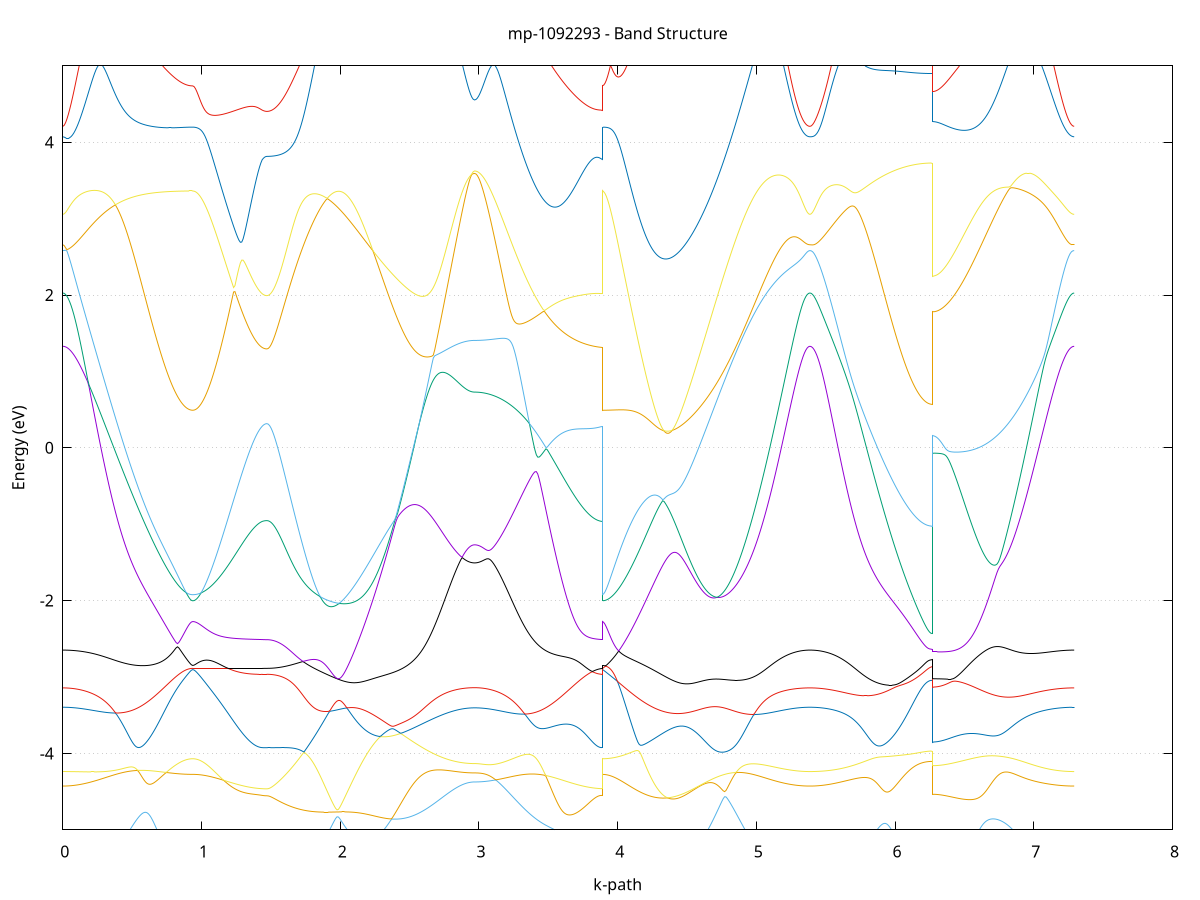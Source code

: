 set title 'mp-1092293 - Band Structure'
set xlabel 'k-path'
set ylabel 'Energy (eV)'
set grid y
set yrange [-5:5]
set terminal png size 800,600
set output 'mp-1092293_bands_gnuplot.png'
plot '-' using 1:2 with lines notitle, '-' using 1:2 with lines notitle, '-' using 1:2 with lines notitle, '-' using 1:2 with lines notitle, '-' using 1:2 with lines notitle, '-' using 1:2 with lines notitle, '-' using 1:2 with lines notitle, '-' using 1:2 with lines notitle, '-' using 1:2 with lines notitle, '-' using 1:2 with lines notitle, '-' using 1:2 with lines notitle, '-' using 1:2 with lines notitle, '-' using 1:2 with lines notitle, '-' using 1:2 with lines notitle, '-' using 1:2 with lines notitle, '-' using 1:2 with lines notitle, '-' using 1:2 with lines notitle, '-' using 1:2 with lines notitle, '-' using 1:2 with lines notitle, '-' using 1:2 with lines notitle, '-' using 1:2 with lines notitle, '-' using 1:2 with lines notitle, '-' using 1:2 with lines notitle, '-' using 1:2 with lines notitle, '-' using 1:2 with lines notitle, '-' using 1:2 with lines notitle, '-' using 1:2 with lines notitle, '-' using 1:2 with lines notitle, '-' using 1:2 with lines notitle, '-' using 1:2 with lines notitle, '-' using 1:2 with lines notitle, '-' using 1:2 with lines notitle
0.000000 -13.083174
0.009966 -13.082874
0.019933 -13.081874
0.029899 -13.080174
0.039866 -13.077774
0.049832 -13.074674
0.059799 -13.070974
0.069765 -13.066474
0.079732 -13.061374
0.089698 -13.055674
0.099665 -13.049174
0.109631 -13.042074
0.119598 -13.034274
0.129564 -13.025774
0.139531 -13.016674
0.149497 -13.006874
0.159464 -12.996374
0.169430 -12.985274
0.179397 -12.973474
0.189363 -12.961074
0.199330 -12.947974
0.209296 -12.934274
0.219263 -12.919874
0.229229 -12.904874
0.239196 -12.889274
0.249162 -12.873074
0.259129 -12.856174
0.269095 -12.838674
0.279062 -12.820574
0.289028 -12.801874
0.298995 -12.782574
0.308961 -12.762774
0.318928 -12.742274
0.328894 -12.721274
0.338861 -12.699674
0.348827 -12.677474
0.358794 -12.654774
0.368760 -12.631574
0.378727 -12.607774
0.388693 -12.583474
0.398660 -12.558574
0.408626 -12.533274
0.418593 -12.507474
0.428559 -12.481174
0.438526 -12.454474
0.448492 -12.427274
0.458459 -12.399574
0.468425 -12.371474
0.478392 -12.342974
0.488358 -12.314074
0.498325 -12.284874
0.508291 -12.255174
0.518258 -12.225174
0.528224 -12.194874
0.538191 -12.164174
0.548157 -12.133274
0.558124 -12.102074
0.568090 -12.070574
0.578057 -12.038874
0.588023 -12.006874
0.597990 -11.974774
0.607956 -11.942474
0.617923 -11.909974
0.627889 -11.877374
0.637856 -11.844674
0.647822 -11.811974
0.657789 -11.779174
0.667755 -11.746274
0.677722 -11.713474
0.687688 -11.680674
0.697655 -11.647974
0.707621 -11.615274
0.717588 -11.582774
0.727554 -11.550374
0.737521 -11.518274
0.747487 -11.486274
0.757454 -11.454474
0.767420 -11.423074
0.777387 -11.391874
0.787353 -11.361074
0.797320 -11.330574
0.807286 -11.300574
0.817253 -11.270974
0.827219 -11.241774
0.837186 -11.213074
0.847152 -11.184974
0.857119 -11.157374
0.867085 -11.130374
0.877052 -11.103974
0.887018 -11.078374
0.896985 -11.053474
0.906951 -11.029574
0.916918 -11.007174
0.926884 -10.987974
0.936851 -10.978574
0.936851 -10.978574
0.946663 -10.979774
0.956476 -10.983174
0.966288 -10.987874
0.976101 -10.993574
0.985914 -10.999574
0.995726 -11.005874
1.005539 -11.012174
1.015352 -11.018574
1.025164 -11.024974
1.034977 -11.031274
1.044790 -11.037574
1.054602 -11.043774
1.064415 -11.049774
1.074228 -11.055774
1.084040 -11.061574
1.093853 -11.067274
1.103666 -11.072874
1.113478 -11.078274
1.123291 -11.083674
1.133103 -11.088874
1.142916 -11.093874
1.152729 -11.098874
1.162541 -11.103674
1.172354 -11.108374
1.182167 -11.112874
1.191979 -11.117274
1.201792 -11.121574
1.211605 -11.125774
1.221417 -11.129774
1.231230 -11.133674
1.241043 -11.137474
1.250855 -11.141174
1.260668 -11.144674
1.270481 -11.148074
1.280293 -11.151374
1.290106 -11.154474
1.299919 -11.157574
1.309731 -11.160474
1.319544 -11.163274
1.329356 -11.165974
1.339169 -11.168574
1.348982 -11.170974
1.358794 -11.173274
1.368607 -11.175574
1.378420 -11.177674
1.388232 -11.179674
1.398045 -11.181474
1.407858 -11.183274
1.417670 -11.184874
1.427483 -11.186474
1.437296 -11.187874
1.437296 -11.187874
1.445836 -11.189074
1.454376 -11.189974
1.462916 -11.190474
1.471457 -11.190674
1.471457 -11.190674
1.481374 -11.190474
1.491292 -11.189974
1.501209 -11.189074
1.511127 -11.187874
1.521044 -11.186374
1.530962 -11.184474
1.540879 -11.182274
1.550797 -11.179774
1.560715 -11.176874
1.570632 -11.173774
1.580550 -11.170274
1.590467 -11.166474
1.600385 -11.162374
1.610302 -11.158074
1.620220 -11.153374
1.630137 -11.148474
1.640055 -11.143374
1.649972 -11.137974
1.659890 -11.132274
1.669808 -11.126474
1.679725 -11.120374
1.689643 -11.114074
1.699560 -11.107674
1.709478 -11.101074
1.719395 -11.094274
1.729313 -11.087374
1.739230 -11.080374
1.749148 -11.073374
1.759066 -11.066174
1.768983 -11.058974
1.778901 -11.051774
1.788818 -11.044474
1.798736 -11.037274
1.808653 -11.030074
1.818571 -11.022974
1.828488 -11.015974
1.838406 -11.009074
1.848323 -11.002374
1.858241 -10.995774
1.868159 -10.989374
1.878076 -10.983174
1.887994 -10.977274
1.897911 -10.971674
1.907829 -10.966374
1.917746 -10.961374
1.927664 -10.956774
1.937581 -10.952574
1.937581 -10.952574
1.947495 -10.948774
1.957409 -10.945474
1.967322 -10.942674
1.977236 -10.940374
1.987150 -10.938574
1.997063 -10.937474
2.006977 -10.936874
2.016891 -10.936874
2.026804 -10.937574
2.036718 -10.938874
2.046632 -10.940974
2.056545 -10.943674
2.066459 -10.952074
2.076373 -10.964574
2.086286 -10.977274
2.096200 -10.990174
2.106114 -11.003174
2.116027 -11.016274
2.125941 -11.029574
2.135855 -11.042974
2.145768 -11.056474
2.155682 -11.070074
2.165595 -11.083874
2.175509 -11.097774
2.185423 -11.111774
2.195336 -11.125774
2.205250 -11.139974
2.215164 -11.154274
2.225077 -11.168574
2.234991 -11.182974
2.244905 -11.197474
2.254818 -11.211974
2.264732 -11.226574
2.274646 -11.241174
2.284559 -11.255874
2.294473 -11.270574
2.304387 -11.285274
2.314300 -11.300074
2.324214 -11.314774
2.334128 -11.329574
2.344041 -11.344274
2.353955 -11.358974
2.363869 -11.380574
2.373782 -11.403074
2.383696 -11.425774
2.393610 -11.448774
2.403523 -11.471774
2.413437 -11.495074
2.423351 -11.518374
2.433264 -11.541774
2.443178 -11.565174
2.453091 -11.588574
2.463005 -11.611974
2.472919 -11.635274
2.482832 -11.658574
2.492746 -11.681774
2.502660 -11.704774
2.512573 -11.727674
2.522487 -11.750374
2.532401 -11.772874
2.542314 -11.795174
2.552228 -11.817174
2.562142 -11.838974
2.572055 -11.860474
2.581969 -11.881674
2.591883 -11.902474
2.601796 -11.922974
2.611710 -11.943174
2.621624 -11.962974
2.631537 -11.982374
2.641451 -12.001374
2.651365 -12.019874
2.661278 -12.037974
2.671192 -12.055674
2.681106 -12.072874
2.691019 -12.089674
2.700933 -12.105874
2.710847 -12.121574
2.720760 -12.136874
2.730674 -12.151574
2.740588 -12.165774
2.750501 -12.179374
2.760415 -12.192474
2.770329 -12.205074
2.780242 -12.217074
2.790156 -12.228474
2.800069 -12.239274
2.809983 -12.249474
2.819897 -12.259174
2.829810 -12.268174
2.839724 -12.276674
2.849638 -12.284474
2.859551 -12.291774
2.869465 -12.298374
2.879379 -12.304374
2.889292 -12.309774
2.899206 -12.314474
2.909120 -12.318674
2.919033 -12.322074
2.928947 -12.324974
2.938861 -12.327174
2.948774 -12.328774
2.958688 -12.329774
2.968602 -12.330074
2.968602 -12.330074
2.978497 -12.329774
2.988392 -12.328774
2.998288 -12.327174
3.008183 -12.324874
3.018079 -12.321974
3.027974 -12.318374
3.037869 -12.314174
3.047765 -12.309374
3.057660 -12.303874
3.067555 -12.297674
3.077451 -12.290974
3.087346 -12.283574
3.097242 -12.275474
3.107137 -12.266874
3.117032 -12.257574
3.126928 -12.247674
3.136823 -12.237174
3.146718 -12.226074
3.156614 -12.214374
3.166509 -12.202074
3.176405 -12.189174
3.186300 -12.175774
3.196195 -12.161674
3.206091 -12.147074
3.215986 -12.131974
3.225881 -12.116274
3.235777 -12.099974
3.245672 -12.083274
3.255568 -12.065974
3.265463 -12.048274
3.275358 -12.029974
3.285254 -12.011274
3.295149 -11.992174
3.305045 -11.972574
3.314940 -11.952574
3.324835 -11.932274
3.334731 -11.911474
3.344626 -11.890474
3.354521 -11.869074
3.364417 -11.847474
3.374312 -11.825674
3.384208 -11.803674
3.394103 -11.781474
3.403998 -11.759274
3.413894 -11.737074
3.423789 -11.714874
3.433684 -11.692874
3.443580 -11.671074
3.453475 -11.649474
3.463371 -11.628274
3.473266 -11.607474
3.483161 -11.587174
3.493057 -11.567374
3.502952 -11.548174
3.512847 -11.529574
3.522743 -11.511574
3.532638 -11.494074
3.542534 -11.477174
3.552429 -11.460874
3.562324 -11.445074
3.572220 -11.429774
3.582115 -11.414974
3.592011 -11.400574
3.601906 -11.386774
3.611801 -11.373274
3.621697 -11.360274
3.631592 -11.347774
3.641487 -11.335574
3.651383 -11.323874
3.661278 -11.312574
3.671174 -11.301774
3.681069 -11.291374
3.690964 -11.281374
3.700860 -11.271874
3.710755 -11.262874
3.720650 -11.254274
3.730546 -11.246174
3.740441 -11.238574
3.750337 -11.231474
3.760232 -11.224874
3.770127 -11.218774
3.780023 -11.213174
3.789918 -11.208174
3.799813 -11.203674
3.809709 -11.199674
3.819604 -11.196174
3.829500 -11.193374
3.839395 -11.190974
3.849290 -11.189274
3.859186 -11.188074
3.869081 -11.187374
3.878977 -11.187374
3.888872 -11.187874
3.888872 -10.978574
3.898773 -10.978474
3.908674 -10.978174
3.918575 -10.977874
3.928476 -10.977274
3.938378 -10.976574
3.948279 -10.975774
3.958180 -10.974774
3.968081 -10.973674
3.977982 -10.972474
3.987883 -10.971074
3.997784 -10.969674
4.007685 -10.968174
4.017586 -10.966474
4.027488 -10.964774
4.037389 -10.963074
4.047290 -10.961274
4.057191 -10.959474
4.067092 -10.957674
4.076993 -10.955874
4.086894 -10.954174
4.096795 -10.952474
4.106697 -10.950774
4.116598 -10.949274
4.126499 -10.947874
4.136400 -10.946574
4.146301 -10.945474
4.156202 -10.944574
4.166103 -10.943874
4.176004 -10.943474
4.185906 -10.943274
4.195807 -10.943474
4.205708 -10.943874
4.215609 -10.944774
4.225510 -10.945974
4.235411 -10.947574
4.245312 -10.949674
4.255213 -10.952174
4.265115 -10.955274
4.275016 -10.958874
4.284917 -10.962974
4.294818 -10.967674
4.304719 -10.973074
4.314620 -10.978974
4.324521 -10.985574
4.334422 -10.992874
4.344324 -11.000874
4.344324 -11.000874
4.354244 -11.009674
4.364165 -11.019074
4.374086 -11.029374
4.384007 -11.040274
4.393928 -11.052074
4.403849 -11.064574
4.413770 -11.077874
4.423691 -11.092074
4.433612 -11.106974
4.443532 -11.122674
4.453453 -11.139174
4.463374 -11.156374
4.473295 -11.174474
4.483216 -11.193274
4.493137 -11.212774
4.503058 -11.233074
4.512979 -11.254074
4.522900 -11.275774
4.532820 -11.298174
4.542741 -11.321174
4.552662 -11.344874
4.562583 -11.369174
4.572504 -11.393974
4.582425 -11.419374
4.592346 -11.445374
4.602267 -11.471774
4.612188 -11.498574
4.622108 -11.525874
4.632029 -11.553574
4.641950 -11.581674
4.651871 -11.610074
4.661792 -11.638774
4.671713 -11.667774
4.681634 -11.697074
4.691555 -11.726474
4.701476 -11.756174
4.711396 -11.785874
4.721317 -11.815774
4.731238 -11.845774
4.741159 -11.875874
4.751080 -11.905974
4.761001 -11.936074
4.770922 -11.966174
4.780843 -11.996174
4.790764 -12.026174
4.800684 -12.055974
4.810605 -12.085774
4.820526 -12.115374
4.830447 -12.144774
4.840368 -12.174074
4.850289 -12.203074
4.860210 -12.231874
4.870131 -12.260474
4.880052 -12.288674
4.889972 -12.316674
4.899893 -12.344374
4.909814 -12.371774
4.919735 -12.398774
4.929656 -12.425374
4.939577 -12.451674
4.949498 -12.477574
4.959419 -12.503074
4.969340 -12.528174
4.979260 -12.552774
4.989181 -12.576974
4.999102 -12.600774
5.009023 -12.624074
5.018944 -12.646874
5.028865 -12.669174
5.038786 -12.690974
5.048707 -12.712274
5.058628 -12.732974
5.068548 -12.753274
5.078469 -12.772974
5.088390 -12.792074
5.098311 -12.810674
5.108232 -12.828774
5.118153 -12.846174
5.128074 -12.863074
5.137995 -12.879374
5.147916 -12.895074
5.157836 -12.910174
5.167757 -12.924674
5.177678 -12.938574
5.187599 -12.951874
5.197520 -12.964574
5.207441 -12.976674
5.217362 -12.988074
5.227283 -12.998874
5.237204 -13.008974
5.247124 -13.018474
5.257045 -13.027374
5.266966 -13.035574
5.276887 -13.043174
5.286808 -13.050074
5.296729 -13.056374
5.306650 -13.061974
5.316571 -13.066974
5.326492 -13.071274
5.336412 -13.074874
5.346333 -13.077874
5.356254 -13.080274
5.366175 -13.081874
5.376096 -13.082874
5.386017 -13.083174
5.386017 -13.083174
5.395939 -13.082874
5.405861 -13.081874
5.415783 -13.080174
5.425705 -13.077874
5.435627 -13.074874
5.445549 -13.071174
5.455471 -13.066874
5.465392 -13.061874
5.475314 -13.056274
5.485236 -13.049974
5.495158 -13.042974
5.505080 -13.035374
5.515002 -13.027074
5.524924 -13.018174
5.534846 -13.008574
5.544768 -12.998374
5.554690 -12.987474
5.564612 -12.975974
5.574534 -12.963874
5.584456 -12.951174
5.594378 -12.937774
5.604300 -12.923774
5.614222 -12.909174
5.624144 -12.893974
5.634066 -12.878174
5.643988 -12.861674
5.653909 -12.844674
5.663831 -12.827174
5.673753 -12.808974
5.683675 -12.790274
5.693597 -12.770974
5.703519 -12.751074
5.713441 -12.730674
5.723363 -12.709774
5.733285 -12.688374
5.743207 -12.666374
5.753129 -12.643874
5.763051 -12.620874
5.772973 -12.597474
5.782895 -12.573574
5.792817 -12.549174
5.802739 -12.524274
5.812661 -12.499074
5.822583 -12.473374
5.832505 -12.447274
5.842426 -12.420774
5.852348 -12.393874
5.862270 -12.366674
5.872192 -12.339074
5.882114 -12.311174
5.892036 -12.282974
5.901958 -12.254474
5.911880 -12.225674
5.921802 -12.196674
5.931724 -12.167474
5.941646 -12.138074
5.951568 -12.108474
5.961490 -12.078674
5.971412 -12.048874
5.981334 -12.018874
5.991256 -11.988774
6.001178 -11.958674
6.011100 -11.928574
6.021021 -11.898474
6.030943 -11.868474
6.040865 -11.838574
6.050787 -11.808774
6.060709 -11.779174
6.070631 -11.749774
6.080553 -11.720574
6.090475 -11.691774
6.100397 -11.663274
6.110319 -11.635274
6.120241 -11.607674
6.130163 -11.580774
6.140085 -11.554374
6.150007 -11.528874
6.159929 -11.504074
6.169851 -11.480374
6.179773 -11.457774
6.189695 -11.436474
6.199617 -11.416674
6.209538 -11.398674
6.219460 -11.382574
6.229382 -11.368874
6.239304 -11.357774
6.249226 -11.349474
6.259148 -11.344474
6.269070 -11.342774
6.269070 -11.272574
6.278995 -11.272474
6.288920 -11.272374
6.298845 -11.272074
6.308770 -11.271674
6.318695 -11.271174
6.328620 -11.270574
6.338545 -11.269874
6.348470 -11.269174
6.358395 -11.268474
6.368320 -11.267774
6.378245 -11.267074
6.388170 -11.266674
6.398095 -11.266374
6.408020 -11.266574
6.417945 -11.267374
6.427870 -11.269174
6.437795 -11.272274
6.447720 -11.277374
6.457645 -11.285174
6.467570 -11.296374
6.477495 -11.311174
6.487420 -11.329674
6.497345 -11.351174
6.507270 -11.375374
6.517194 -11.401474
6.527119 -11.429174
6.537044 -11.457974
6.546969 -11.487874
6.556894 -11.518474
6.566819 -11.549674
6.576744 -11.581474
6.586669 -11.613574
6.596594 -11.645974
6.606519 -11.678674
6.616444 -11.711574
6.626369 -11.744574
6.636294 -11.777674
6.646219 -11.810774
6.656144 -11.843974
6.666069 -11.876974
6.675994 -11.909974
6.685919 -11.942774
6.695844 -11.975574
6.705769 -12.008074
6.715694 -12.040374
6.725619 -12.072474
6.735544 -12.104274
6.745469 -12.135874
6.755394 -12.167074
6.765319 -12.198074
6.775244 -12.228674
6.785169 -12.258874
6.795094 -12.288674
6.805019 -12.318174
6.814944 -12.347274
6.824869 -12.375874
6.834794 -12.404074
6.844719 -12.431774
6.854644 -12.459074
6.864569 -12.485874
6.874494 -12.512174
6.884419 -12.537974
6.894343 -12.563274
6.904268 -12.587974
6.914193 -12.612274
6.924118 -12.635974
6.934043 -12.659174
6.943968 -12.681774
6.953893 -12.703774
6.963818 -12.725274
6.973743 -12.746174
6.983668 -12.766474
6.993593 -12.786174
7.003518 -12.805374
7.013443 -12.823874
7.023368 -12.841774
7.033293 -12.859074
7.043218 -12.875774
7.053143 -12.891874
7.063068 -12.907374
7.072993 -12.922174
7.082918 -12.936374
7.092843 -12.949874
7.102768 -12.962774
7.112693 -12.975074
7.122618 -12.986674
7.132543 -12.997674
7.142468 -13.007974
7.152393 -13.017674
7.162318 -13.026674
7.172243 -13.034974
7.182168 -13.042674
7.192093 -13.049674
7.202018 -13.056074
7.211943 -13.061774
7.221868 -13.066774
7.231793 -13.071174
7.241718 -13.074874
7.251643 -13.077874
7.261567 -13.080174
7.271492 -13.081874
7.281417 -13.082874
7.291342 -13.083174
e
0.000000 -10.563974
0.009966 -10.563874
0.019933 -10.563774
0.029899 -10.563674
0.039866 -10.563474
0.049832 -10.563174
0.059799 -10.562774
0.069765 -10.562374
0.079732 -10.561974
0.089698 -10.561474
0.099665 -10.560874
0.109631 -10.560274
0.119598 -10.559574
0.129564 -10.558874
0.139531 -10.558074
0.149497 -10.557274
0.159464 -10.556474
0.169430 -10.555574
0.179397 -10.554574
0.189363 -10.553674
0.199330 -10.552674
0.209296 -10.551674
0.219263 -10.550674
0.229229 -10.549574
0.239196 -10.548574
0.249162 -10.547474
0.259129 -10.546374
0.269095 -10.545274
0.279062 -10.544274
0.289028 -10.543174
0.298995 -10.542174
0.308961 -10.541174
0.318928 -10.540174
0.328894 -10.539274
0.338861 -10.538374
0.348827 -10.537474
0.358794 -10.536674
0.368760 -10.535974
0.378727 -10.535274
0.388693 -10.534674
0.398660 -10.534174
0.408626 -10.533774
0.418593 -10.533474
0.428559 -10.533274
0.438526 -10.533174
0.448492 -10.533274
0.458459 -10.533474
0.468425 -10.533774
0.478392 -10.534274
0.488358 -10.534874
0.498325 -10.535774
0.508291 -10.536774
0.518258 -10.537974
0.528224 -10.539374
0.538191 -10.541074
0.548157 -10.542874
0.558124 -10.545074
0.568090 -10.547374
0.578057 -10.550074
0.588023 -10.552974
0.597990 -10.556274
0.607956 -10.559774
0.617923 -10.563674
0.627889 -10.567874
0.637856 -10.572474
0.647822 -10.577474
0.657789 -10.582774
0.667755 -10.588574
0.677722 -10.594674
0.687688 -10.601274
0.697655 -10.608374
0.707621 -10.615874
0.717588 -10.623974
0.727554 -10.632474
0.737521 -10.641574
0.747487 -10.651074
0.757454 -10.661274
0.767420 -10.671974
0.777387 -10.683274
0.787353 -10.695174
0.797320 -10.707674
0.807286 -10.720774
0.817253 -10.734574
0.827219 -10.748974
0.837186 -10.764074
0.847152 -10.779774
0.857119 -10.796174
0.867085 -10.813174
0.877052 -10.830874
0.887018 -10.849074
0.896985 -10.867874
0.906951 -10.886974
0.916918 -10.905974
0.926884 -10.923174
0.936851 -10.931874
0.936851 -10.931874
0.946663 -10.930574
0.956476 -10.926874
0.966288 -10.921474
0.976101 -10.915074
0.985914 -10.907974
0.995726 -10.900474
1.005539 -10.892574
1.015352 -10.884474
1.025164 -10.876274
1.034977 -10.867774
1.044790 -10.859274
1.054602 -10.850574
1.064415 -10.841774
1.074228 -10.832974
1.084040 -10.824074
1.093853 -10.815174
1.103666 -10.806274
1.113478 -10.797274
1.123291 -10.788274
1.133103 -10.779274
1.142916 -10.770374
1.152729 -10.761374
1.162541 -10.752474
1.172354 -10.743674
1.182167 -10.734874
1.191979 -10.726174
1.201792 -10.717574
1.211605 -10.709074
1.221417 -10.700674
1.231230 -10.692474
1.241043 -10.684374
1.250855 -10.676374
1.260668 -10.668574
1.270481 -10.660974
1.280293 -10.653574
1.290106 -10.646374
1.299919 -10.639374
1.309731 -10.632674
1.319544 -10.626174
1.329356 -10.619874
1.339169 -10.613874
1.348982 -10.608274
1.358794 -10.602874
1.368607 -10.597774
1.378420 -10.592974
1.388232 -10.588574
1.398045 -10.584474
1.407858 -10.580674
1.417670 -10.577274
1.427483 -10.574174
1.437296 -10.571474
1.437296 -10.571474
1.445836 -10.567974
1.454376 -10.565474
1.462916 -10.563974
1.471457 -10.563474
1.471457 -10.563474
1.481374 -10.563574
1.491292 -10.563974
1.501209 -10.564474
1.511127 -10.565274
1.521044 -10.566274
1.530962 -10.567474
1.540879 -10.568874
1.550797 -10.570474
1.560715 -10.572374
1.570632 -10.574474
1.580550 -10.576774
1.590467 -10.579274
1.600385 -10.582074
1.610302 -10.584974
1.620220 -10.588174
1.630137 -10.591574
1.640055 -10.595274
1.649972 -10.599074
1.659890 -10.603174
1.669808 -10.607474
1.679725 -10.611974
1.689643 -10.616674
1.699560 -10.621574
1.709478 -10.626774
1.719395 -10.632174
1.729313 -10.637774
1.739230 -10.643574
1.749148 -10.649574
1.759066 -10.655874
1.768983 -10.662274
1.778901 -10.668974
1.788818 -10.675874
1.798736 -10.682974
1.808653 -10.690374
1.818571 -10.697874
1.828488 -10.705674
1.838406 -10.713674
1.848323 -10.721774
1.858241 -10.730174
1.868159 -10.738774
1.878076 -10.747574
1.887994 -10.756674
1.897911 -10.765874
1.907829 -10.775274
1.917746 -10.784874
1.927664 -10.794774
1.937581 -10.804774
1.937581 -10.804774
1.947495 -10.814974
1.957409 -10.825374
1.967322 -10.835974
1.977236 -10.846774
1.987150 -10.857774
1.997063 -10.868974
2.006977 -10.880274
2.016891 -10.891874
2.026804 -10.903574
2.036718 -10.915474
2.046632 -10.927474
2.056545 -10.939674
2.066459 -10.947074
2.076373 -10.951274
2.086286 -10.956274
2.096200 -10.961974
2.106114 -10.968474
2.116027 -10.975674
2.125941 -10.983774
2.135855 -10.992574
2.145768 -11.002174
2.155682 -11.012474
2.165595 -11.023674
2.175509 -11.035574
2.185423 -11.048174
2.195336 -11.061574
2.205250 -11.075674
2.215164 -11.090474
2.225077 -11.105974
2.234991 -11.122174
2.244905 -11.138974
2.254818 -11.156374
2.264732 -11.174374
2.274646 -11.192974
2.284559 -11.212074
2.294473 -11.231674
2.304387 -11.251774
2.314300 -11.272274
2.324214 -11.293274
2.334128 -11.314574
2.344041 -11.336274
2.353955 -11.358274
2.363869 -11.373674
2.373782 -11.388374
2.383696 -11.402974
2.393610 -11.417574
2.403523 -11.432074
2.413437 -11.446574
2.423351 -11.460874
2.433264 -11.475174
2.443178 -11.489374
2.453091 -11.503474
2.463005 -11.517474
2.472919 -11.531374
2.482832 -11.545174
2.492746 -11.558774
2.502660 -11.572274
2.512573 -11.585574
2.522487 -11.598774
2.532401 -11.611774
2.542314 -11.624674
2.552228 -11.637374
2.562142 -11.649774
2.572055 -11.662074
2.581969 -11.674174
2.591883 -11.686074
2.601796 -11.697674
2.611710 -11.709174
2.621624 -11.720374
2.631537 -11.731374
2.641451 -11.742074
2.651365 -11.752574
2.661278 -11.762774
2.671192 -11.772674
2.681106 -11.782374
2.691019 -11.791774
2.700933 -11.800974
2.710847 -11.809774
2.720760 -11.818374
2.730674 -11.826674
2.740588 -11.834574
2.750501 -11.842274
2.760415 -11.849574
2.770329 -11.856674
2.780242 -11.863374
2.790156 -11.869774
2.800069 -11.875874
2.809983 -11.881574
2.819897 -11.886974
2.829810 -11.892074
2.839724 -11.896874
2.849638 -11.901274
2.859551 -11.905274
2.869465 -11.909074
2.879379 -11.912374
2.889292 -11.915374
2.899206 -11.918074
2.909120 -11.920374
2.919033 -11.922374
2.928947 -11.923974
2.938861 -11.925174
2.948774 -11.926074
2.958688 -11.926674
2.968602 -11.926874
2.968602 -11.926874
2.978497 -11.926674
2.988392 -11.925974
2.998288 -11.924974
3.008183 -11.923574
3.018079 -11.921774
3.027974 -11.919574
3.037869 -11.916974
3.047765 -11.913974
3.057660 -11.910574
3.067555 -11.906774
3.077451 -11.902674
3.087346 -11.898074
3.097242 -11.893174
3.107137 -11.887774
3.117032 -11.882074
3.126928 -11.875974
3.136823 -11.869474
3.146718 -11.862674
3.156614 -11.855474
3.166509 -11.847874
3.176405 -11.839974
3.186300 -11.831674
3.196195 -11.823074
3.206091 -11.814074
3.215986 -11.804774
3.225881 -11.795174
3.235777 -11.785174
3.245672 -11.774774
3.255568 -11.764174
3.265463 -11.753174
3.275358 -11.741874
3.285254 -11.730274
3.295149 -11.718374
3.305045 -11.706074
3.314940 -11.693474
3.324835 -11.680674
3.334731 -11.667374
3.344626 -11.653874
3.354521 -11.639974
3.364417 -11.625774
3.374312 -11.611174
3.384208 -11.596274
3.394103 -11.580874
3.403998 -11.565074
3.413894 -11.548874
3.423789 -11.532074
3.433684 -11.514874
3.443580 -11.496974
3.453475 -11.478574
3.463371 -11.459474
3.473266 -11.439674
3.483161 -11.419174
3.493057 -11.397874
3.502952 -11.375974
3.512847 -11.353374
3.522743 -11.330074
3.532638 -11.306174
3.542534 -11.281774
3.552429 -11.256874
3.562324 -11.231474
3.572220 -11.205874
3.582115 -11.179874
3.592011 -11.153774
3.601906 -11.127474
3.611801 -11.101174
3.621697 -11.074874
3.631592 -11.048574
3.641487 -11.022374
3.651383 -10.996374
3.661278 -10.970674
3.671174 -10.945174
3.681069 -10.920074
3.690964 -10.895374
3.700860 -10.871174
3.710755 -10.847474
3.720650 -10.824374
3.730546 -10.801874
3.740441 -10.780074
3.750337 -10.758974
3.760232 -10.738774
3.770127 -10.719374
3.780023 -10.700874
3.789918 -10.683374
3.799813 -10.666874
3.809709 -10.651474
3.819604 -10.637174
3.829500 -10.624074
3.839395 -10.612074
3.849290 -10.601374
3.859186 -10.591874
3.869081 -10.583774
3.878977 -10.576974
3.888872 -10.571474
3.888872 -10.931874
3.898773 -10.931874
3.908674 -10.931574
3.918575 -10.931174
3.928476 -10.930674
3.938378 -10.929974
3.948279 -10.929174
3.958180 -10.928174
3.968081 -10.926974
3.977982 -10.925674
3.987883 -10.924274
3.997784 -10.922674
4.007685 -10.920974
4.017586 -10.919074
4.027488 -10.917074
4.037389 -10.914874
4.047290 -10.912574
4.057191 -10.910174
4.067092 -10.907674
4.076993 -10.904974
4.086894 -10.902174
4.096795 -10.899274
4.106697 -10.896274
4.116598 -10.893074
4.126499 -10.889874
4.136400 -10.886474
4.146301 -10.883074
4.156202 -10.879474
4.166103 -10.875874
4.176004 -10.872074
4.185906 -10.868274
4.195807 -10.864374
4.205708 -10.860374
4.215609 -10.856374
4.225510 -10.852174
4.235411 -10.848074
4.245312 -10.843774
4.255213 -10.839474
4.265115 -10.835174
4.275016 -10.830774
4.284917 -10.826374
4.294818 -10.821874
4.304719 -10.817374
4.314620 -10.812874
4.324521 -10.808274
4.334422 -10.803674
4.344324 -10.799074
4.344324 -10.799074
4.354244 -10.794474
4.364165 -10.789874
4.374086 -10.785274
4.384007 -10.780674
4.393928 -10.776074
4.403849 -10.771374
4.413770 -10.766774
4.423691 -10.762274
4.433612 -10.757674
4.443532 -10.753174
4.453453 -10.748574
4.463374 -10.744074
4.473295 -10.739674
4.483216 -10.735274
4.493137 -10.730874
4.503058 -10.726474
4.512979 -10.722174
4.522900 -10.717874
4.532820 -10.713674
4.542741 -10.709474
4.552662 -10.705374
4.562583 -10.701274
4.572504 -10.697274
4.582425 -10.693374
4.592346 -10.689474
4.602267 -10.685574
4.612188 -10.681774
4.622108 -10.678074
4.632029 -10.674374
4.641950 -10.670774
4.651871 -10.667274
4.661792 -10.663774
4.671713 -10.660374
4.681634 -10.657074
4.691555 -10.653774
4.701476 -10.650574
4.711396 -10.647374
4.721317 -10.644374
4.731238 -10.641374
4.741159 -10.638374
4.751080 -10.635474
4.761001 -10.632674
4.770922 -10.629974
4.780843 -10.627274
4.790764 -10.624674
4.800684 -10.622174
4.810605 -10.619674
4.820526 -10.617274
4.830447 -10.614974
4.840368 -10.612674
4.850289 -10.610474
4.860210 -10.608374
4.870131 -10.606274
4.880052 -10.604274
4.889972 -10.602374
4.899893 -10.600474
4.909814 -10.598674
4.919735 -10.596874
4.929656 -10.595174
4.939577 -10.593474
4.949498 -10.591974
4.959419 -10.590374
4.969340 -10.588874
4.979260 -10.587474
4.989181 -10.586174
4.999102 -10.584874
5.009023 -10.583574
5.018944 -10.582374
5.028865 -10.581174
5.038786 -10.580074
5.048707 -10.578974
5.058628 -10.577974
5.068548 -10.577074
5.078469 -10.576074
5.088390 -10.575174
5.098311 -10.574374
5.108232 -10.573574
5.118153 -10.572774
5.128074 -10.572074
5.137995 -10.571374
5.147916 -10.570774
5.157836 -10.570174
5.167757 -10.569574
5.177678 -10.569074
5.187599 -10.568474
5.197520 -10.568074
5.207441 -10.567574
5.217362 -10.567174
5.227283 -10.566774
5.237204 -10.566374
5.247124 -10.566074
5.257045 -10.565774
5.266966 -10.565474
5.276887 -10.565274
5.286808 -10.564974
5.296729 -10.564774
5.306650 -10.564574
5.316571 -10.564474
5.326492 -10.564274
5.336412 -10.564174
5.346333 -10.564074
5.356254 -10.564074
5.366175 -10.563974
5.376096 -10.563974
5.386017 -10.563974
5.386017 -10.563974
5.395939 -10.563974
5.405861 -10.563974
5.415783 -10.563874
5.425705 -10.563874
5.435627 -10.563874
5.445549 -10.563874
5.455471 -10.563874
5.465392 -10.563874
5.475314 -10.563874
5.485236 -10.563874
5.495158 -10.563874
5.505080 -10.563874
5.515002 -10.563974
5.524924 -10.563974
5.534846 -10.564074
5.544768 -10.564074
5.554690 -10.564174
5.564612 -10.564374
5.574534 -10.564474
5.584456 -10.564674
5.594378 -10.564874
5.604300 -10.565074
5.614222 -10.565374
5.624144 -10.565674
5.634066 -10.566074
5.643988 -10.566574
5.653909 -10.567074
5.663831 -10.567574
5.673753 -10.568174
5.683675 -10.568974
5.693597 -10.569674
5.703519 -10.570574
5.713441 -10.571574
5.723363 -10.572674
5.733285 -10.573774
5.743207 -10.575074
5.753129 -10.576474
5.763051 -10.578074
5.772973 -10.579674
5.782895 -10.581574
5.792817 -10.583474
5.802739 -10.585674
5.812661 -10.587974
5.822583 -10.590474
5.832505 -10.593074
5.842426 -10.595974
5.852348 -10.599074
5.862270 -10.602374
5.872192 -10.605874
5.882114 -10.609574
5.892036 -10.613574
5.901958 -10.617874
5.911880 -10.622374
5.921802 -10.627174
5.931724 -10.632274
5.941646 -10.637674
5.951568 -10.643474
5.961490 -10.649474
5.971412 -10.655774
5.981334 -10.662474
5.991256 -10.669574
6.001178 -10.676974
6.011100 -10.684774
6.021021 -10.692874
6.030943 -10.701474
6.040865 -10.710374
6.050787 -10.719574
6.060709 -10.729274
6.070631 -10.739374
6.080553 -10.749774
6.090475 -10.760574
6.100397 -10.771674
6.110319 -10.783074
6.120241 -10.794874
6.130163 -10.806874
6.140085 -10.819074
6.150007 -10.831374
6.159929 -10.843774
6.169851 -10.856174
6.179773 -10.868474
6.189695 -10.880474
6.199617 -10.891874
6.209538 -10.902774
6.219460 -10.912574
6.229382 -10.921274
6.239304 -10.928474
6.249226 -10.933874
6.259148 -10.937174
6.269070 -10.938274
6.269070 -10.900774
6.278995 -10.901574
6.288920 -10.904074
6.298845 -10.908274
6.308770 -10.914074
6.318695 -10.921474
6.328620 -10.930374
6.338545 -10.940874
6.348470 -10.952774
6.358395 -10.966074
6.368320 -10.980574
6.378245 -10.996374
6.388170 -11.013074
6.398095 -11.030674
6.408020 -11.048974
6.417945 -11.067574
6.427870 -11.086274
6.437795 -11.104374
6.447720 -11.121274
6.457645 -11.136174
6.467570 -11.148474
6.477495 -11.157674
6.487420 -11.163774
6.497345 -11.167274
6.507270 -11.168574
6.517194 -11.168274
6.527119 -11.166674
6.537044 -11.164174
6.546969 -11.160874
6.556894 -11.156974
6.566819 -11.152474
6.576744 -11.147574
6.586669 -11.142274
6.596594 -11.136674
6.606519 -11.130674
6.616444 -11.124374
6.626369 -11.117774
6.636294 -11.110874
6.646219 -11.103774
6.656144 -11.096474
6.666069 -11.088874
6.675994 -11.080974
6.685919 -11.072974
6.695844 -11.064774
6.705769 -11.056274
6.715694 -11.047574
6.725619 -11.038774
6.735544 -11.029774
6.745469 -11.020574
6.755394 -11.011174
6.765319 -11.001574
6.775244 -10.991874
6.785169 -10.981974
6.795094 -10.971974
6.805019 -10.961874
6.814944 -10.951574
6.824869 -10.941174
6.834794 -10.930674
6.844719 -10.920074
6.854644 -10.909374
6.864569 -10.898674
6.874494 -10.887774
6.884419 -10.876874
6.894343 -10.865974
6.904268 -10.854974
6.914193 -10.843974
6.924118 -10.832874
6.934043 -10.821874
6.943968 -10.810874
6.953893 -10.799874
6.963818 -10.788974
6.973743 -10.778074
6.983668 -10.767274
6.993593 -10.756574
7.003518 -10.746074
7.013443 -10.735574
7.023368 -10.725274
7.033293 -10.715074
7.043218 -10.705074
7.053143 -10.695374
7.063068 -10.685774
7.072993 -10.676474
7.082918 -10.667374
7.092843 -10.658574
7.102768 -10.649974
7.112693 -10.641774
7.122618 -10.633874
7.132543 -10.626374
7.142468 -10.619174
7.152393 -10.612374
7.162318 -10.605974
7.172243 -10.599874
7.182168 -10.594374
7.192093 -10.589174
7.202018 -10.584474
7.211943 -10.580174
7.221868 -10.576474
7.231793 -10.573174
7.241718 -10.570374
7.251643 -10.568074
7.261567 -10.566274
7.271492 -10.564974
7.281417 -10.564174
7.291342 -10.563974
e
0.000000 -5.872174
0.009966 -5.871774
0.019933 -5.870574
0.029899 -5.868474
0.039866 -5.865574
0.049832 -5.861874
0.059799 -5.857274
0.069765 -5.851874
0.079732 -5.845674
0.089698 -5.838674
0.099665 -5.830874
0.109631 -5.822174
0.119598 -5.812674
0.129564 -5.802474
0.139531 -5.791374
0.149497 -5.779474
0.159464 -5.766774
0.169430 -5.753374
0.179397 -5.739074
0.189363 -5.724074
0.199330 -5.708274
0.209296 -5.691774
0.219263 -5.674474
0.229229 -5.656474
0.239196 -5.637674
0.249162 -5.618174
0.259129 -5.597974
0.269095 -5.577074
0.279062 -5.555474
0.289028 -5.533174
0.298995 -5.510274
0.308961 -5.486674
0.318928 -5.462474
0.328894 -5.437774
0.338861 -5.412374
0.348827 -5.386474
0.358794 -5.360074
0.368760 -5.333174
0.378727 -5.305774
0.388693 -5.277974
0.398660 -5.249774
0.408626 -5.221274
0.418593 -5.192474
0.428559 -5.163374
0.438526 -5.134174
0.448492 -5.104774
0.458459 -5.075474
0.468425 -5.046174
0.478392 -5.016974
0.488358 -4.988174
0.498325 -4.959774
0.508291 -4.931874
0.518258 -4.904874
0.528224 -4.878874
0.538191 -4.854274
0.548157 -4.831574
0.558124 -4.811074
0.568090 -4.793774
0.578057 -4.780574
0.588023 -4.772674
0.597990 -4.771274
0.607956 -4.777674
0.617923 -4.792274
0.627889 -4.814474
0.637856 -4.843174
0.647822 -4.876774
0.657789 -4.913974
0.667755 -4.953474
0.677722 -4.994474
0.687688 -5.036274
0.697655 -5.078274
0.707621 -5.120274
0.717588 -5.161774
0.727554 -5.202574
0.737521 -5.242474
0.747487 -5.281274
0.757454 -5.318874
0.767420 -5.355074
0.777387 -5.389774
0.787353 -5.422874
0.797320 -5.454274
0.807286 -5.483874
0.817253 -5.511674
0.827219 -5.537474
0.837186 -5.561174
0.847152 -5.582874
0.857119 -5.602474
0.867085 -5.619874
0.877052 -5.634974
0.887018 -5.647874
0.896985 -5.658474
0.906951 -5.666774
0.916918 -5.672674
0.926884 -5.676174
0.936851 -5.677374
0.936851 -5.677374
0.946663 -5.677474
0.956476 -5.677574
0.966288 -5.677774
0.976101 -5.678074
0.985914 -5.678474
0.995726 -5.679074
1.005539 -5.679674
1.015352 -5.680374
1.025164 -5.681274
1.034977 -5.682374
1.044790 -5.683474
1.054602 -5.684874
1.064415 -5.686374
1.074228 -5.688074
1.084040 -5.689974
1.093853 -5.692174
1.103666 -5.694574
1.113478 -5.697174
1.123291 -5.700074
1.133103 -5.703174
1.142916 -5.706674
1.152729 -5.710374
1.162541 -5.714474
1.172354 -5.718774
1.182167 -5.723374
1.191979 -5.728374
1.201792 -5.733574
1.211605 -5.739074
1.221417 -5.744874
1.231230 -5.750874
1.241043 -5.757174
1.250855 -5.763574
1.260668 -5.770274
1.270481 -5.776974
1.280293 -5.783874
1.290106 -5.790774
1.299919 -5.797774
1.309731 -5.804774
1.319544 -5.811574
1.329356 -5.818374
1.339169 -5.825074
1.348982 -5.831474
1.358794 -5.837774
1.368607 -5.843674
1.378420 -5.849274
1.388232 -5.854574
1.398045 -5.859474
1.407858 -5.863974
1.417670 -5.867974
1.427483 -5.871574
1.437296 -5.874674
1.437296 -5.874674
1.445836 -5.878774
1.454376 -5.881774
1.462916 -5.883574
1.471457 -5.884074
1.471457 -5.884074
1.481374 -5.883674
1.491292 -5.882274
1.501209 -5.880074
1.511127 -5.876874
1.521044 -5.872874
1.530962 -5.867874
1.540879 -5.862074
1.550797 -5.855274
1.560715 -5.847674
1.570632 -5.839074
1.580550 -5.829674
1.590467 -5.819374
1.600385 -5.808174
1.610302 -5.796074
1.620220 -5.783074
1.630137 -5.769274
1.640055 -5.754574
1.649972 -5.738974
1.659890 -5.722574
1.669808 -5.705274
1.679725 -5.687174
1.689643 -5.668174
1.699560 -5.648374
1.709478 -5.627674
1.719395 -5.606174
1.729313 -5.583874
1.739230 -5.560774
1.749148 -5.536874
1.759066 -5.512174
1.768983 -5.486674
1.778901 -5.460474
1.788818 -5.433474
1.798736 -5.405774
1.808653 -5.377274
1.818571 -5.348074
1.828488 -5.318274
1.838406 -5.287674
1.848323 -5.256474
1.858241 -5.224674
1.868159 -5.192274
1.878076 -5.159274
1.887994 -5.125674
1.897911 -5.091574
1.907829 -5.057074
1.917746 -5.022174
1.927664 -4.987074
1.937581 -4.951774
1.937581 -4.951774
1.947495 -4.916674
1.957409 -4.882474
1.967322 -4.851274
1.977236 -4.830174
1.987150 -4.833174
1.997063 -4.854974
2.006977 -4.882074
2.016891 -4.910174
2.026804 -4.937674
2.036718 -4.964174
2.046632 -4.989274
2.056545 -5.012874
2.066459 -5.034874
2.076373 -5.055274
2.086286 -5.073874
2.096200 -5.090674
2.106114 -5.105674
2.116027 -5.118874
2.125941 -5.130274
2.135855 -5.139674
2.145768 -5.147274
2.155682 -5.152874
2.165595 -5.156674
2.175509 -5.158574
2.185423 -5.158674
2.195336 -5.156874
2.205250 -5.153174
2.215164 -5.147674
2.225077 -5.140474
2.234991 -5.131474
2.244905 -5.120674
2.254818 -5.108274
2.264732 -5.094274
2.274646 -5.078574
2.284559 -5.061474
2.294473 -5.042774
2.304387 -5.022774
2.314300 -5.001274
2.324214 -4.978574
2.334128 -4.954674
2.344041 -4.929574
2.353955 -4.903474
2.363869 -4.876474
2.373782 -4.859374
2.383696 -4.860174
2.393610 -4.860574
2.403523 -4.860474
2.413437 -4.859874
2.423351 -4.858674
2.433264 -4.857074
2.443178 -4.854874
2.453091 -4.852174
2.463005 -4.848874
2.472919 -4.845074
2.482832 -4.840674
2.492746 -4.835774
2.502660 -4.830274
2.512573 -4.824274
2.522487 -4.817674
2.532401 -4.810674
2.542314 -4.803074
2.552228 -4.794974
2.562142 -4.786374
2.572055 -4.777274
2.581969 -4.767774
2.591883 -4.757774
2.601796 -4.747274
2.611710 -4.736474
2.621624 -4.725274
2.631537 -4.713674
2.641451 -4.701774
2.651365 -4.689574
2.661278 -4.677074
2.671192 -4.664374
2.681106 -4.651374
2.691019 -4.638274
2.700933 -4.624974
2.710847 -4.611574
2.720760 -4.598174
2.730674 -4.584674
2.740588 -4.571174
2.750501 -4.557774
2.760415 -4.544474
2.770329 -4.531374
2.780242 -4.518374
2.790156 -4.505674
2.800069 -4.493274
2.809983 -4.481174
2.819897 -4.469574
2.829810 -4.458374
2.839724 -4.447674
2.849638 -4.437474
2.859551 -4.427874
2.869465 -4.418974
2.879379 -4.410774
2.889292 -4.403274
2.899206 -4.396574
2.909120 -4.390774
2.919033 -4.385674
2.928947 -4.381574
2.938861 -4.378274
2.948774 -4.375874
2.958688 -4.374474
2.968602 -4.374074
2.968602 -4.374074
2.978497 -4.373874
2.988392 -4.373574
2.998288 -4.372974
3.008183 -4.372174
3.018079 -4.371074
3.027974 -4.369774
3.037869 -4.368274
3.047765 -4.366474
3.057660 -4.364474
3.067555 -4.362374
3.077451 -4.359974
3.087346 -4.357374
3.097242 -4.354674
3.107137 -4.351674
3.117032 -4.348674
3.126928 -4.355974
3.136823 -4.371174
3.146718 -4.387274
3.156614 -4.403974
3.166509 -4.421274
3.176405 -4.439074
3.186300 -4.457274
3.196195 -4.475874
3.206091 -4.494674
3.215986 -4.513574
3.225881 -4.532774
3.235777 -4.551974
3.245672 -4.571174
3.255568 -4.590374
3.265463 -4.609474
3.275358 -4.628474
3.285254 -4.647274
3.295149 -4.665874
3.305045 -4.684174
3.314940 -4.702274
3.324835 -4.719974
3.334731 -4.737374
3.344626 -4.754374
3.354521 -4.770974
3.364417 -4.787074
3.374312 -4.802774
3.384208 -4.817974
3.394103 -4.832674
3.403998 -4.846874
3.413894 -4.860474
3.423789 -4.873674
3.433684 -4.886174
3.443580 -4.898174
3.453475 -4.909674
3.463371 -4.920674
3.473266 -4.931074
3.483161 -4.941074
3.493057 -4.950674
3.502952 -4.959974
3.512847 -4.969074
3.522743 -4.978074
3.532638 -4.987174
3.542534 -4.996674
3.552429 -5.006974
3.562324 -5.018374
3.572220 -5.031474
3.582115 -5.046874
3.592011 -5.065274
3.601906 -5.086874
3.611801 -5.111974
3.621697 -5.140474
3.631592 -5.171874
3.641487 -5.205574
3.651383 -5.241074
3.661278 -5.277574
3.671174 -5.314774
3.681069 -5.352174
3.690964 -5.389474
3.700860 -5.426374
3.710755 -5.462674
3.720650 -5.498274
3.730546 -5.532874
3.740441 -5.566374
3.750337 -5.598574
3.760232 -5.629574
3.770127 -5.659074
3.780023 -5.687074
3.789918 -5.713474
3.799813 -5.738174
3.809709 -5.761174
3.819604 -5.782274
3.829500 -5.801574
3.839395 -5.818874
3.849290 -5.834174
3.859186 -5.847474
3.869081 -5.858674
3.878977 -5.867774
3.888872 -5.874674
3.888872 -5.677374
3.898773 -5.677174
3.908674 -5.676574
3.918575 -5.675574
3.928476 -5.674074
3.938378 -5.672274
3.948279 -5.669974
3.958180 -5.667374
3.968081 -5.664274
3.977982 -5.660874
3.987883 -5.657074
3.997784 -5.652874
4.007685 -5.648274
4.017586 -5.643374
4.027488 -5.638174
4.037389 -5.632574
4.047290 -5.626674
4.057191 -5.620474
4.067092 -5.613974
4.076993 -5.607174
4.086894 -5.600174
4.096795 -5.592874
4.106697 -5.585474
4.116598 -5.577774
4.126499 -5.569974
4.136400 -5.562074
4.146301 -5.553974
4.156202 -5.545874
4.166103 -5.537774
4.176004 -5.529574
4.185906 -5.521474
4.195807 -5.513474
4.205708 -5.505574
4.215609 -5.497874
4.225510 -5.490374
4.235411 -5.483174
4.245312 -5.476274
4.255213 -5.469674
4.265115 -5.463574
4.275016 -5.457774
4.284917 -5.452474
4.294818 -5.447674
4.304719 -5.443274
4.314620 -5.439374
4.324521 -5.435874
4.334422 -5.432774
4.344324 -5.429974
4.344324 -5.429974
4.354244 -5.427374
4.364165 -5.424974
4.374086 -5.422674
4.384007 -5.420174
4.393928 -5.417574
4.403849 -5.414674
4.413770 -5.411274
4.423691 -5.407274
4.433612 -5.402674
4.443532 -5.397174
4.453453 -5.390874
4.463374 -5.383474
4.473295 -5.375074
4.483216 -5.365474
4.493137 -5.354674
4.503058 -5.342574
4.512979 -5.329174
4.522900 -5.314374
4.532820 -5.298274
4.542741 -5.280774
4.552662 -5.261774
4.562583 -5.241374
4.572504 -5.219574
4.582425 -5.196374
4.592346 -5.171874
4.602267 -5.145874
4.612188 -5.118674
4.622108 -5.090074
4.632029 -5.060174
4.641950 -5.029074
4.651871 -4.996874
4.661792 -4.963474
4.671713 -4.929074
4.681634 -4.893674
4.691555 -4.857374
4.701476 -4.820374
4.711396 -4.782574
4.721317 -4.744274
4.731238 -4.705574
4.741159 -4.666974
4.751080 -4.628874
4.761001 -4.593274
4.770922 -4.567674
4.780843 -4.569474
4.790764 -4.590374
4.800684 -4.617174
4.810605 -4.646274
4.820526 -4.676774
4.830447 -4.708174
4.840368 -4.740274
4.850289 -4.772774
4.860210 -4.805674
4.870131 -4.838774
4.880052 -4.871974
4.889972 -4.905174
4.899893 -4.938274
4.909814 -4.971374
4.919735 -5.004274
4.929656 -5.036874
4.939577 -5.069274
4.949498 -5.101274
4.959419 -5.132974
4.969340 -5.164274
4.979260 -5.195074
4.989181 -5.225474
4.999102 -5.255374
5.009023 -5.284774
5.018944 -5.313674
5.028865 -5.341874
5.038786 -5.369574
5.048707 -5.396674
5.058628 -5.423174
5.068548 -5.448974
5.078469 -5.474074
5.088390 -5.498574
5.098311 -5.522374
5.108232 -5.545474
5.118153 -5.567774
5.128074 -5.589474
5.137995 -5.610274
5.147916 -5.630474
5.157836 -5.649874
5.167757 -5.668474
5.177678 -5.686374
5.187599 -5.703374
5.197520 -5.719674
5.207441 -5.735174
5.217362 -5.749874
5.227283 -5.763674
5.237204 -5.776774
5.247124 -5.788974
5.257045 -5.800374
5.266966 -5.810974
5.276887 -5.820774
5.286808 -5.829674
5.296729 -5.837674
5.306650 -5.844974
5.316571 -5.851374
5.326492 -5.856874
5.336412 -5.861574
5.346333 -5.865374
5.356254 -5.868374
5.366175 -5.870474
5.376096 -5.871774
5.386017 -5.872174
5.386017 -5.872174
5.395939 -5.871774
5.405861 -5.870574
5.415783 -5.868374
5.425705 -5.865474
5.435627 -5.861674
5.445549 -5.857074
5.455471 -5.851574
5.465392 -5.845274
5.475314 -5.838074
5.485236 -5.830074
5.495158 -5.821274
5.505080 -5.811674
5.515002 -5.801174
5.524924 -5.789974
5.534846 -5.777874
5.544768 -5.764974
5.554690 -5.751274
5.564612 -5.736874
5.574534 -5.721574
5.584456 -5.705574
5.594378 -5.688774
5.604300 -5.671274
5.614222 -5.652974
5.624144 -5.633974
5.634066 -5.614174
5.643988 -5.593674
5.653909 -5.572574
5.663831 -5.550674
5.673753 -5.528174
5.683675 -5.505074
5.693597 -5.481274
5.703519 -5.456874
5.713441 -5.431874
5.723363 -5.406374
5.733285 -5.380374
5.743207 -5.353774
5.753129 -5.326874
5.763051 -5.299474
5.772973 -5.271674
5.782895 -5.243674
5.792817 -5.215374
5.802739 -5.186974
5.812661 -5.158474
5.822583 -5.130074
5.832505 -5.101874
5.842426 -5.073974
5.852348 -5.046874
5.862270 -5.020574
5.872192 -4.995674
5.882114 -4.972574
5.892036 -4.952074
5.901958 -4.935174
5.911880 -4.922874
5.921802 -4.916474
5.931724 -4.917274
5.941646 -4.925774
5.951568 -4.941974
5.961490 -4.964974
5.971412 -4.993374
5.981334 -5.025974
5.991256 -5.061574
6.001178 -5.099174
6.011100 -5.138074
6.021021 -5.177674
6.030943 -5.217574
6.040865 -5.257274
6.050787 -5.296674
6.060709 -5.335374
6.070631 -5.373174
6.080553 -5.409974
6.090475 -5.445574
6.100397 -5.479874
6.110319 -5.512774
6.120241 -5.544174
6.130163 -5.573874
6.140085 -5.601974
6.150007 -5.628174
6.159929 -5.652574
6.169851 -5.675074
6.179773 -5.695574
6.189695 -5.714074
6.199617 -5.730474
6.209538 -5.744774
6.219460 -5.756974
6.229382 -5.766974
6.239304 -5.774674
6.249226 -5.780274
6.259148 -5.783674
6.269070 -5.784774
6.269070 -6.030474
6.278995 -6.029174
6.288920 -6.025374
6.298845 -6.019074
6.308770 -6.010274
6.318695 -5.998974
6.328620 -5.985374
6.338545 -5.969274
6.348470 -5.950874
6.358395 -5.930274
6.368320 -5.907374
6.378245 -5.882474
6.388170 -5.855474
6.398095 -5.826574
6.408020 -5.795774
6.417945 -5.763274
6.427870 -5.729074
6.437795 -5.693374
6.447720 -5.656274
6.457645 -5.617874
6.467570 -5.578274
6.477495 -5.537574
6.487420 -5.496074
6.497345 -5.453774
6.507270 -5.410974
6.517194 -5.367774
6.527119 -5.324274
6.537044 -5.280874
6.546969 -5.237774
6.556894 -5.195274
6.566819 -5.153574
6.576744 -5.113174
6.586669 -5.074474
6.596594 -5.037874
6.606519 -5.003974
6.616444 -4.973274
6.626369 -4.946074
6.636294 -4.922774
6.646219 -4.903474
6.656144 -4.887974
6.666069 -4.876074
6.675994 -4.867474
6.685919 -4.861774
6.695844 -4.858474
6.705769 -4.857374
6.715694 -4.858174
6.725619 -4.860574
6.735544 -4.864574
6.745469 -4.869974
6.755394 -4.876674
6.765319 -4.884574
6.775244 -4.893874
6.785169 -4.904274
6.795094 -4.915974
6.805019 -4.928874
6.814944 -4.942974
6.824869 -4.958274
6.834794 -4.974774
6.844719 -4.992374
6.854644 -5.011174
6.864569 -5.031074
6.874494 -5.052074
6.884419 -5.074074
6.894343 -5.096974
6.904268 -5.120874
6.914193 -5.145474
6.924118 -5.170774
6.934043 -5.196674
6.943968 -5.223174
6.953893 -5.250074
6.963818 -5.277274
6.973743 -5.304774
6.983668 -5.332374
6.993593 -5.360074
7.003518 -5.387674
7.013443 -5.415174
7.023368 -5.442374
7.033293 -5.469374
7.043218 -5.495974
7.053143 -5.522074
7.063068 -5.547774
7.072993 -5.572774
7.082918 -5.597074
7.092843 -5.620774
7.102768 -5.643574
7.112693 -5.665574
7.122618 -5.686674
7.132543 -5.706874
7.142468 -5.726074
7.152393 -5.744274
7.162318 -5.761374
7.172243 -5.777274
7.182168 -5.792174
7.192093 -5.805774
7.202018 -5.818174
7.211943 -5.829474
7.221868 -5.839374
7.231793 -5.848074
7.241718 -5.855374
7.251643 -5.861474
7.261567 -5.866174
7.271492 -5.869474
7.281417 -5.871574
7.291342 -5.872174
e
0.000000 -4.427674
0.009966 -4.427574
0.019933 -4.427174
0.029899 -4.426474
0.039866 -4.425574
0.049832 -4.424274
0.059799 -4.422874
0.069765 -4.421074
0.079732 -4.419074
0.089698 -4.416774
0.099665 -4.414274
0.109631 -4.411574
0.119598 -4.408574
0.129564 -4.405274
0.139531 -4.401774
0.149497 -4.398074
0.159464 -4.394174
0.169430 -4.390074
0.179397 -4.385774
0.189363 -4.381174
0.199330 -4.376474
0.209296 -4.371574
0.219263 -4.366574
0.229229 -4.361374
0.239196 -4.356074
0.249162 -4.350674
0.259129 -4.345074
0.269095 -4.339474
0.279062 -4.333774
0.289028 -4.327974
0.298995 -4.322174
0.308961 -4.316274
0.318928 -4.310474
0.328894 -4.304674
0.338861 -4.298874
0.348827 -4.293174
0.358794 -4.287574
0.368760 -4.282074
0.378727 -4.276674
0.388693 -4.271474
0.398660 -4.266374
0.408626 -4.261474
0.418593 -4.256874
0.428559 -4.252474
0.438526 -4.248274
0.448492 -4.244374
0.458459 -4.240774
0.468425 -4.237474
0.478392 -4.234474
0.488358 -4.231874
0.498325 -4.229474
0.508291 -4.227474
0.518258 -4.225774
0.528224 -4.224374
0.538191 -4.223374
0.548157 -4.243074
0.558124 -4.270474
0.568090 -4.299574
0.578057 -4.328374
0.588023 -4.354774
0.597990 -4.376874
0.607956 -4.392974
0.617923 -4.402174
0.627889 -4.404874
0.637856 -4.401874
0.647822 -4.394474
0.657789 -4.383974
0.667755 -4.371174
0.677722 -4.357074
0.687688 -4.341874
0.697655 -4.326274
0.707621 -4.310274
0.717588 -4.294174
0.727554 -4.278174
0.737521 -4.262274
0.747487 -4.250274
0.757454 -4.252474
0.767420 -4.254574
0.777387 -4.256674
0.787353 -4.258574
0.797320 -4.260574
0.807286 -4.262374
0.817253 -4.264074
0.827219 -4.265674
0.837186 -4.267174
0.847152 -4.268574
0.857119 -4.269774
0.867085 -4.270974
0.877052 -4.271874
0.887018 -4.272774
0.896985 -4.273474
0.906951 -4.273974
0.916918 -4.274374
0.926884 -4.274574
0.936851 -4.274674
0.936851 -4.274674
0.946663 -4.274874
0.956476 -4.275374
0.966288 -4.276374
0.976101 -4.277574
0.985914 -4.279274
0.995726 -4.281274
1.005539 -4.283574
1.015352 -4.286274
1.025164 -4.289174
1.034977 -4.292474
1.044790 -4.295974
1.054602 -4.299874
1.064415 -4.303874
1.074228 -4.308174
1.084040 -4.312674
1.093853 -4.317374
1.103666 -4.322174
1.113478 -4.327174
1.123291 -4.332274
1.133103 -4.337574
1.142916 -4.342874
1.152729 -4.348274
1.162541 -4.357274
1.172354 -4.372974
1.182167 -4.388074
1.191979 -4.402574
1.201792 -4.416274
1.211605 -4.429274
1.221417 -4.441474
1.231230 -4.452774
1.241043 -4.463274
1.250855 -4.472874
1.260668 -4.481674
1.270481 -4.489674
1.280293 -4.496774
1.290106 -4.503174
1.299919 -4.508774
1.309731 -4.513774
1.319544 -4.518074
1.329356 -4.521874
1.339169 -4.525174
1.348982 -4.528074
1.358794 -4.530674
1.368607 -4.533074
1.378420 -4.535274
1.388232 -4.537474
1.398045 -4.539574
1.407858 -4.541874
1.417670 -4.544274
1.427483 -4.546874
1.437296 -4.549674
1.437296 -4.549674
1.445836 -4.552074
1.454376 -4.553774
1.462916 -4.554774
1.471457 -4.555174
1.471457 -4.555174
1.481374 -4.556974
1.491292 -4.562074
1.501209 -4.569474
1.511127 -4.578074
1.521044 -4.587474
1.530962 -4.597074
1.540879 -4.606774
1.550797 -4.616474
1.560715 -4.625974
1.570632 -4.635274
1.580550 -4.644274
1.590467 -4.652974
1.600385 -4.661374
1.610302 -4.669474
1.620220 -4.677274
1.630137 -4.684674
1.640055 -4.691774
1.649972 -4.698474
1.659890 -4.704874
1.669808 -4.710874
1.679725 -4.716674
1.689643 -4.721974
1.699560 -4.727074
1.709478 -4.731774
1.719395 -4.736174
1.729313 -4.740274
1.739230 -4.744074
1.749148 -4.747474
1.759066 -4.750674
1.768983 -4.753574
1.778901 -4.756174
1.788818 -4.758474
1.798736 -4.760474
1.808653 -4.762274
1.818571 -4.763874
1.828488 -4.765174
1.838406 -4.766274
1.848323 -4.767174
1.858241 -4.767974
1.868159 -4.768474
1.878076 -4.768774
1.887994 -4.769074
1.897911 -4.769074
1.907829 -4.769074
1.917746 -4.768874
1.927664 -4.768674
1.937581 -4.768374
1.937581 -4.768374
1.947495 -4.768074
1.957409 -4.767674
1.967322 -4.767274
1.977236 -4.766974
1.987150 -4.766574
1.997063 -4.766274
2.006977 -4.766074
2.016891 -4.765974
2.026804 -4.765974
2.036718 -4.766174
2.046632 -4.766474
2.056545 -4.766974
2.066459 -4.767574
2.076373 -4.768474
2.086286 -4.769574
2.096200 -4.770874
2.106114 -4.772474
2.116027 -4.774374
2.125941 -4.776474
2.135855 -4.778874
2.145768 -4.781474
2.155682 -4.784374
2.165595 -4.787474
2.175509 -4.790774
2.185423 -4.794374
2.195336 -4.798074
2.205250 -4.801974
2.215164 -4.806074
2.225077 -4.810174
2.234991 -4.814374
2.244905 -4.818674
2.254818 -4.822874
2.264732 -4.827074
2.274646 -4.831174
2.284559 -4.835174
2.294473 -4.838974
2.304387 -4.842574
2.314300 -4.845974
2.324214 -4.849074
2.334128 -4.851874
2.344041 -4.854274
2.353955 -4.856374
2.363869 -4.858074
2.373782 -4.848474
2.383696 -4.819774
2.393610 -4.790474
2.403523 -4.760574
2.413437 -4.730274
2.423351 -4.699674
2.433264 -4.668874
2.443178 -4.638174
2.453091 -4.607574
2.463005 -4.577274
2.472919 -4.547474
2.482832 -4.518274
2.492746 -4.489974
2.502660 -4.462574
2.512573 -4.436274
2.522487 -4.411274
2.532401 -4.387674
2.542314 -4.365574
2.552228 -4.345074
2.562142 -4.326274
2.572055 -4.309074
2.581969 -4.293674
2.591883 -4.279874
2.601796 -4.267674
2.611710 -4.257074
2.621624 -4.247974
2.631537 -4.240174
2.641451 -4.233674
2.651365 -4.228374
2.661278 -4.224174
2.671192 -4.220974
2.681106 -4.218574
2.691019 -4.216974
2.700933 -4.216074
2.710847 -4.215774
2.720760 -4.215974
2.730674 -4.216674
2.740588 -4.217774
2.750501 -4.219174
2.760415 -4.220874
2.770329 -4.222774
2.780242 -4.224874
2.790156 -4.227074
2.800069 -4.229374
2.809983 -4.231774
2.819897 -4.234174
2.829810 -4.236474
2.839724 -4.238774
2.849638 -4.240974
2.859551 -4.243174
2.869465 -4.245174
2.879379 -4.246974
2.889292 -4.248774
2.899206 -4.250274
2.909120 -4.251674
2.919033 -4.252874
2.928947 -4.253774
2.938861 -4.254574
2.948774 -4.255174
2.958688 -4.255474
2.968602 -4.255574
2.968602 -4.255574
2.978497 -4.255774
2.988392 -4.256374
2.998288 -4.257374
3.008183 -4.258874
3.018079 -4.261074
3.027974 -4.263974
3.037869 -4.267774
3.047765 -4.272674
3.057660 -4.278674
3.067555 -4.285974
3.077451 -4.294674
3.087346 -4.304574
3.097242 -4.315674
3.107137 -4.328074
3.117032 -4.341474
3.126928 -4.345374
3.136823 -4.341974
3.146718 -4.338474
3.156614 -4.334874
3.166509 -4.331174
3.176405 -4.327374
3.186300 -4.323574
3.196195 -4.319674
3.206091 -4.315774
3.215986 -4.311874
3.225881 -4.307974
3.235777 -4.304174
3.245672 -4.300374
3.255568 -4.296774
3.265463 -4.293174
3.275358 -4.289874
3.285254 -4.286674
3.295149 -4.283674
3.305045 -4.280874
3.314940 -4.278474
3.324835 -4.276174
3.334731 -4.274274
3.344626 -4.272674
3.354521 -4.271474
3.364417 -4.270574
3.374312 -4.270074
3.384208 -4.269974
3.394103 -4.270274
3.403998 -4.270874
3.413894 -4.271974
3.423789 -4.273374
3.433684 -4.275274
3.443580 -4.277474
3.453475 -4.280074
3.463371 -4.282974
3.473266 -4.286274
3.483161 -4.300174
3.493057 -4.341974
3.502952 -4.384674
3.512847 -4.427774
3.522743 -4.470874
3.532638 -4.513574
3.542534 -4.555474
3.552429 -4.595974
3.562324 -4.634574
3.572220 -4.670474
3.582115 -4.702974
3.592011 -4.731474
3.601906 -4.755374
3.611801 -4.774274
3.621697 -4.788374
3.631592 -4.798074
3.641487 -4.803774
3.651383 -4.805974
3.661278 -4.805274
3.671174 -4.802074
3.681069 -4.796774
3.690964 -4.789574
3.700860 -4.780674
3.710755 -4.770474
3.720650 -4.758874
3.730546 -4.746174
3.740441 -4.732574
3.750337 -4.718074
3.760232 -4.702874
3.770127 -4.687074
3.780023 -4.670974
3.789918 -4.654674
3.799813 -4.638474
3.809709 -4.622574
3.819604 -4.607374
3.829500 -4.593074
3.839395 -4.580174
3.849290 -4.569074
3.859186 -4.560074
3.869081 -4.553674
3.878977 -4.550174
3.888872 -4.549674
3.888872 -4.274674
3.898773 -4.275174
3.908674 -4.276774
3.918575 -4.279374
3.928476 -4.282974
3.938378 -4.287474
3.948279 -4.292974
3.958180 -4.299274
3.968081 -4.306374
3.977982 -4.314274
3.987883 -4.322674
3.997784 -4.331774
4.007685 -4.341274
4.017586 -4.351274
4.027488 -4.361674
4.037389 -4.372274
4.047290 -4.383074
4.057191 -4.394074
4.067092 -4.405174
4.076993 -4.416174
4.086894 -4.427274
4.096795 -4.438174
4.106697 -4.448974
4.116598 -4.459574
4.126499 -4.469974
4.136400 -4.480174
4.146301 -4.489974
4.156202 -4.499374
4.166103 -4.508474
4.176004 -4.517174
4.185906 -4.525374
4.195807 -4.533174
4.205708 -4.540474
4.215609 -4.547274
4.225510 -4.553474
4.235411 -4.559274
4.245312 -4.564474
4.255213 -4.569074
4.265115 -4.573174
4.275016 -4.576574
4.284917 -4.579474
4.294818 -4.581774
4.304719 -4.583474
4.314620 -4.584574
4.324521 -4.585174
4.334422 -4.585074
4.344324 -4.584374
4.344324 -4.584374
4.354244 -4.583174
4.364165 -4.585474
4.374086 -4.591274
4.384007 -4.595074
4.393928 -4.596874
4.403849 -4.596974
4.413770 -4.595374
4.423691 -4.592274
4.433612 -4.587774
4.443532 -4.582074
4.453453 -4.575274
4.463374 -4.567474
4.473295 -4.558874
4.483216 -4.549474
4.493137 -4.539474
4.503058 -4.528974
4.512979 -4.518074
4.522900 -4.506974
4.532820 -4.495574
4.542741 -4.484074
4.552662 -4.472574
4.562583 -4.461274
4.572504 -4.450074
4.582425 -4.439274
4.592346 -4.428974
4.602267 -4.419174
4.612188 -4.410174
4.622108 -4.402074
4.632029 -4.395074
4.641950 -4.389374
4.651871 -4.385174
4.661792 -4.382774
4.671713 -4.382374
4.681634 -4.384274
4.691555 -4.388774
4.701476 -4.395974
4.711396 -4.405874
4.721317 -4.418674
4.731238 -4.433974
4.741159 -4.451674
4.751080 -4.470874
4.761001 -4.489674
4.770922 -4.500574
4.780843 -4.486074
4.790764 -4.454374
4.800684 -4.418974
4.810605 -4.383374
4.820526 -4.348974
4.830447 -4.316274
4.840368 -4.286074
4.850289 -4.258674
4.860210 -4.249474
4.870131 -4.249174
4.880052 -4.249474
4.889972 -4.250174
4.899893 -4.251474
4.909814 -4.253174
4.919735 -4.255274
4.929656 -4.257974
4.939577 -4.260974
4.949498 -4.264374
4.959419 -4.268074
4.969340 -4.272174
4.979260 -4.276474
4.989181 -4.281174
4.999102 -4.285974
5.009023 -4.290974
5.018944 -4.296174
5.028865 -4.301574
5.038786 -4.306974
5.048707 -4.312474
5.058628 -4.317974
5.068548 -4.323474
5.078469 -4.329074
5.088390 -4.334574
5.098311 -4.340074
5.108232 -4.345374
5.118153 -4.350774
5.128074 -4.355874
5.137995 -4.360974
5.147916 -4.365974
5.157836 -4.370774
5.167757 -4.375374
5.177678 -4.379874
5.187599 -4.384174
5.197520 -4.388374
5.207441 -4.392274
5.217362 -4.396074
5.227283 -4.399574
5.237204 -4.402974
5.247124 -4.406174
5.257045 -4.409074
5.266966 -4.411774
5.276887 -4.414374
5.286808 -4.416674
5.296729 -4.418774
5.306650 -4.420574
5.316571 -4.422274
5.326492 -4.423674
5.336412 -4.424974
5.346333 -4.425974
5.356254 -4.426674
5.366175 -4.427274
5.376096 -4.427574
5.386017 -4.427674
5.386017 -4.427674
5.395939 -4.427574
5.405861 -4.427274
5.415783 -4.426674
5.425705 -4.425874
5.435627 -4.424774
5.445549 -4.423474
5.455471 -4.421974
5.465392 -4.420274
5.475314 -4.418374
5.485236 -4.416174
5.495158 -4.413874
5.505080 -4.411274
5.515002 -4.408574
5.524924 -4.405674
5.534846 -4.402574
5.544768 -4.399274
5.554690 -4.395874
5.564612 -4.392274
5.574534 -4.388574
5.584456 -4.384674
5.594378 -4.380774
5.604300 -4.376674
5.614222 -4.372574
5.624144 -4.368374
5.634066 -4.364074
5.643988 -4.359774
5.653909 -4.355474
5.663831 -4.351174
5.673753 -4.346874
5.683675 -4.342574
5.693597 -4.338474
5.703519 -4.334474
5.713441 -4.330674
5.723363 -4.326974
5.733285 -4.323674
5.743207 -4.320774
5.753129 -4.318374
5.763051 -4.316474
5.772973 -4.315374
5.782895 -4.315174
5.792817 -4.316174
5.802739 -4.318474
5.812661 -4.322574
5.822583 -4.328574
5.832505 -4.336974
5.842426 -4.347874
5.852348 -4.361474
5.862270 -4.377774
5.872192 -4.396374
5.882114 -4.416774
5.892036 -4.437974
5.901958 -4.458774
5.911880 -4.477574
5.921802 -4.492774
5.931724 -4.502874
5.941646 -4.506774
5.951568 -4.504274
5.961490 -4.496174
5.971412 -4.483474
5.981334 -4.467274
5.991256 -4.448674
6.001178 -4.428374
6.011100 -4.407274
6.021021 -4.385574
6.030943 -4.363774
6.040865 -4.342274
6.050787 -4.321074
6.060709 -4.300474
6.070631 -4.280674
6.080553 -4.261774
6.090475 -4.243774
6.100397 -4.226774
6.110319 -4.210874
6.120241 -4.196174
6.130163 -4.182674
6.140085 -4.170374
6.150007 -4.159274
6.159929 -4.149374
6.169851 -4.140674
6.179773 -4.133174
6.189695 -4.126674
6.199617 -4.121174
6.209538 -4.116574
6.219460 -4.112874
6.229382 -4.109874
6.239304 -4.107674
6.249226 -4.106074
6.259148 -4.105174
6.269070 -4.104874
6.269070 -4.535174
6.278995 -4.535374
6.288920 -4.536074
6.298845 -4.537274
6.308770 -4.538774
6.318695 -4.540774
6.328620 -4.543074
6.338545 -4.545774
6.348470 -4.548674
6.358395 -4.551974
6.368320 -4.555374
6.378245 -4.558974
6.388170 -4.562674
6.398095 -4.566474
6.408020 -4.570374
6.417945 -4.574174
6.427870 -4.577974
6.437795 -4.581774
6.447720 -4.585374
6.457645 -4.588874
6.467570 -4.592174
6.477495 -4.595174
6.487420 -4.597974
6.497345 -4.600474
6.507270 -4.602474
6.517194 -4.604174
6.527119 -4.605174
6.537044 -4.605674
6.546969 -4.605374
6.556894 -4.604174
6.566819 -4.601874
6.576744 -4.598274
6.586669 -4.593074
6.596594 -4.586074
6.606519 -4.576774
6.616444 -4.565074
6.626369 -4.550574
6.636294 -4.533274
6.646219 -4.513274
6.656144 -4.490974
6.666069 -4.466674
6.675994 -4.441274
6.685919 -4.415374
6.695844 -4.389574
6.705769 -4.364574
6.715694 -4.340974
6.725619 -4.319274
6.735544 -4.299874
6.745469 -4.283274
6.755394 -4.269474
6.765319 -4.258774
6.775244 -4.250974
6.785169 -4.246074
6.795094 -4.243774
6.805019 -4.243674
6.814944 -4.245574
6.824869 -4.249074
6.834794 -4.253774
6.844719 -4.259474
6.854644 -4.265874
6.864569 -4.272774
6.874494 -4.279974
6.884419 -4.287274
6.894343 -4.294574
6.904268 -4.301874
6.914193 -4.308974
6.924118 -4.315974
6.934043 -4.322674
6.943968 -4.329074
6.953893 -4.335274
6.963818 -4.341174
6.973743 -4.346774
6.983668 -4.352074
6.993593 -4.357174
7.003518 -4.362074
7.013443 -4.366674
7.023368 -4.371074
7.033293 -4.375174
7.043218 -4.379174
7.053143 -4.382974
7.063068 -4.386574
7.072993 -4.389974
7.082918 -4.393274
7.092843 -4.396374
7.102768 -4.399274
7.112693 -4.402174
7.122618 -4.404774
7.132543 -4.407374
7.142468 -4.409774
7.152393 -4.411974
7.162318 -4.414074
7.172243 -4.416074
7.182168 -4.417874
7.192093 -4.419574
7.202018 -4.421074
7.211943 -4.422474
7.221868 -4.423674
7.231793 -4.424774
7.241718 -4.425674
7.251643 -4.426374
7.261567 -4.426974
7.271492 -4.427374
7.281417 -4.427574
7.291342 -4.427674
e
0.000000 -4.237874
0.009966 -4.237874
0.019933 -4.237874
0.029899 -4.237974
0.039866 -4.238174
0.049832 -4.238374
0.059799 -4.238574
0.069765 -4.238774
0.079732 -4.239074
0.089698 -4.239274
0.099665 -4.239574
0.109631 -4.239974
0.119598 -4.240274
0.129564 -4.240574
0.139531 -4.240874
0.149497 -4.241274
0.159464 -4.241574
0.169430 -4.241774
0.179397 -4.242074
0.189363 -4.242274
0.199330 -4.242374
0.209296 -4.242474
0.219263 -4.242474
0.229229 -4.242374
0.239196 -4.242174
0.249162 -4.241874
0.259129 -4.241374
0.269095 -4.240774
0.279062 -4.240074
0.289028 -4.239174
0.298995 -4.238074
0.308961 -4.236774
0.318928 -4.235274
0.328894 -4.233474
0.338861 -4.231474
0.348827 -4.229274
0.358794 -4.226674
0.368760 -4.223874
0.378727 -4.220774
0.388693 -4.217374
0.398660 -4.213674
0.408626 -4.209674
0.418593 -4.205374
0.428559 -4.200974
0.438526 -4.196274
0.448492 -4.191674
0.458459 -4.187074
0.468425 -4.182874
0.478392 -4.179474
0.488358 -4.177374
0.498325 -4.177274
0.508291 -4.180374
0.518258 -4.187774
0.528224 -4.200674
0.538191 -4.219274
0.548157 -4.222674
0.558124 -4.222174
0.568090 -4.222074
0.578057 -4.222174
0.588023 -4.222574
0.597990 -4.223274
0.607956 -4.224074
0.617923 -4.225174
0.627889 -4.226474
0.637856 -4.227974
0.647822 -4.229574
0.657789 -4.231374
0.667755 -4.233174
0.677722 -4.235174
0.687688 -4.237274
0.697655 -4.239374
0.707621 -4.241474
0.717588 -4.243674
0.727554 -4.245874
0.737521 -4.248074
0.747487 -4.246574
0.757454 -4.231274
0.767420 -4.216174
0.777387 -4.201574
0.787353 -4.187474
0.797320 -4.173874
0.807286 -4.160874
0.817253 -4.148574
0.827219 -4.136874
0.837186 -4.125974
0.847152 -4.115874
0.857119 -4.106674
0.867085 -4.098374
0.877052 -4.091074
0.887018 -4.084774
0.896985 -4.079574
0.906951 -4.075474
0.916918 -4.072474
0.926884 -4.070774
0.936851 -4.070174
0.936851 -4.070174
0.946663 -4.070974
0.956476 -4.073274
0.966288 -4.077174
0.976101 -4.082574
0.985914 -4.089374
0.995726 -4.097674
1.005539 -4.107274
1.015352 -4.118074
1.025164 -4.130074
1.034977 -4.143174
1.044790 -4.157274
1.054602 -4.172174
1.064415 -4.187874
1.074228 -4.204074
1.084040 -4.220774
1.093853 -4.237874
1.103666 -4.255174
1.113478 -4.272574
1.123291 -4.289974
1.133103 -4.307274
1.142916 -4.324274
1.152729 -4.340974
1.162541 -4.353674
1.172354 -4.359074
1.182167 -4.364574
1.191979 -4.370074
1.201792 -4.375474
1.211605 -4.380874
1.221417 -4.386174
1.231230 -4.391374
1.241043 -4.396574
1.250855 -4.401574
1.260668 -4.406474
1.270481 -4.411274
1.280293 -4.415974
1.290106 -4.420374
1.299919 -4.424674
1.309731 -4.428874
1.319544 -4.432774
1.329356 -4.436474
1.339169 -4.439974
1.348982 -4.443274
1.358794 -4.446374
1.368607 -4.449174
1.378420 -4.451774
1.388232 -4.454174
1.398045 -4.456274
1.407858 -4.458174
1.417670 -4.459774
1.427483 -4.461074
1.437296 -4.462174
1.437296 -4.462174
1.445836 -4.462974
1.454376 -4.463674
1.462916 -4.464074
1.471457 -4.464174
1.471457 -4.464174
1.481374 -4.461874
1.491292 -4.455574
1.501209 -4.446174
1.511127 -4.434674
1.521044 -4.421574
1.530962 -4.407474
1.540879 -4.392374
1.550797 -4.376674
1.560715 -4.360174
1.570632 -4.343174
1.580550 -4.325574
1.590467 -4.307474
1.600385 -4.288874
1.610302 -4.269774
1.620220 -4.250274
1.630137 -4.230174
1.640055 -4.209774
1.649972 -4.188774
1.659890 -4.167374
1.669808 -4.145574
1.679725 -4.123274
1.689643 -4.100574
1.699560 -4.077374
1.709478 -4.053774
1.719395 -4.029774
1.729313 -4.005274
1.739230 -3.985174
1.749148 -3.998974
1.759066 -4.015074
1.768983 -4.033474
1.778901 -4.054374
1.788818 -4.077874
1.798736 -4.103974
1.808653 -4.132474
1.818571 -4.163274
1.828488 -4.196174
1.838406 -4.230874
1.848323 -4.267174
1.858241 -4.304774
1.868159 -4.343274
1.878076 -4.382574
1.887994 -4.422274
1.897911 -4.462174
1.907829 -4.501974
1.917746 -4.541574
1.927664 -4.580474
1.937581 -4.618574
1.937581 -4.618574
1.947495 -4.655274
1.957409 -4.689974
1.967322 -4.720374
1.977236 -4.739174
1.987150 -4.732574
1.997063 -4.705774
2.006977 -4.671974
2.016891 -4.635774
2.026804 -4.598574
2.036718 -4.560774
2.046632 -4.522874
2.056545 -4.484874
2.066459 -4.446974
2.076373 -4.409174
2.086286 -4.371674
2.096200 -4.334574
2.106114 -4.297874
2.116027 -4.261674
2.125941 -4.226074
2.135855 -4.191174
2.145768 -4.157074
2.155682 -4.123674
2.165595 -4.091274
2.175509 -4.059774
2.185423 -4.029374
2.195336 -3.999974
2.205250 -3.971674
2.215164 -3.944574
2.225077 -3.918674
2.234991 -3.893874
2.244905 -3.870374
2.254818 -3.848074
2.264732 -3.826974
2.274646 -3.807174
2.284559 -3.788474
2.294473 -3.780874
2.304387 -3.782174
2.314300 -3.782674
2.324214 -3.782474
2.334128 -3.781474
2.344041 -3.779774
2.353955 -3.777474
2.363869 -3.774474
2.373782 -3.770974
2.383696 -3.766974
2.393610 -3.762474
2.403523 -3.757474
2.413437 -3.752074
2.423351 -3.746274
2.433264 -3.740174
2.443178 -3.747174
2.453091 -3.759474
2.463005 -3.771774
2.472919 -3.783974
2.482832 -3.796174
2.492746 -3.808274
2.502660 -3.820274
2.512573 -3.832274
2.522487 -3.844074
2.532401 -3.855774
2.542314 -3.867374
2.552228 -3.878774
2.562142 -3.890074
2.572055 -3.901174
2.581969 -3.912174
2.591883 -3.922974
2.601796 -3.933474
2.611710 -3.943874
2.621624 -3.954074
2.631537 -3.963974
2.641451 -3.973674
2.651365 -3.983174
2.661278 -3.992374
2.671192 -4.001374
2.681106 -4.009974
2.691019 -4.018374
2.700933 -4.026574
2.710847 -4.034374
2.720760 -4.041974
2.730674 -4.049174
2.740588 -4.056174
2.750501 -4.062774
2.760415 -4.069174
2.770329 -4.075174
2.780242 -4.080974
2.790156 -4.086374
2.800069 -4.091474
2.809983 -4.096374
2.819897 -4.100874
2.829810 -4.105074
2.839724 -4.108974
2.849638 -4.112574
2.859551 -4.115974
2.869465 -4.118974
2.879379 -4.121774
2.889292 -4.124174
2.899206 -4.126374
2.909120 -4.128174
2.919033 -4.129774
2.928947 -4.131074
2.938861 -4.132074
2.948774 -4.132774
2.958688 -4.133174
2.968602 -4.133374
2.968602 -4.133374
2.978497 -4.133674
2.988392 -4.134474
2.998288 -4.135874
3.008183 -4.137674
3.018079 -4.139674
3.027974 -4.141874
3.037869 -4.143874
3.047765 -4.145774
3.057660 -4.147174
3.067555 -4.147974
3.077451 -4.148174
3.087346 -4.147674
3.097242 -4.146374
3.107137 -4.144374
3.117032 -4.141774
3.126928 -4.138474
3.136823 -4.134674
3.146718 -4.130274
3.156614 -4.125474
3.166509 -4.120274
3.176405 -4.114674
3.186300 -4.108774
3.196195 -4.102574
3.206091 -4.096074
3.215986 -4.089374
3.225881 -4.082474
3.235777 -4.075474
3.245672 -4.068374
3.255568 -4.061274
3.265463 -4.054274
3.275358 -4.047274
3.285254 -4.040574
3.295149 -4.034174
3.305045 -4.028174
3.314940 -4.022774
3.324835 -4.018174
3.334731 -4.014574
3.344626 -4.012274
3.354521 -4.011674
3.364417 -4.013074
3.374312 -4.017174
3.384208 -4.024274
3.394103 -4.034974
3.403998 -4.049674
3.413894 -4.068574
3.423789 -4.091774
3.433684 -4.118974
3.443580 -4.149874
3.453475 -4.183874
3.463371 -4.220674
3.473266 -4.259574
3.483161 -4.289874
3.493057 -4.293774
3.502952 -4.297974
3.512847 -4.302374
3.522743 -4.307074
3.532638 -4.311974
3.542534 -4.316974
3.552429 -4.322274
3.562324 -4.327574
3.572220 -4.333074
3.582115 -4.338574
3.592011 -4.344274
3.601906 -4.349874
3.611801 -4.355574
3.621697 -4.361274
3.631592 -4.366974
3.641487 -4.372574
3.651383 -4.378174
3.661278 -4.383674
3.671174 -4.389074
3.681069 -4.394374
3.690964 -4.399574
3.700860 -4.404674
3.710755 -4.409574
3.720650 -4.414374
3.730546 -4.418974
3.740441 -4.423374
3.750337 -4.427574
3.760232 -4.431574
3.770127 -4.435374
3.780023 -4.438974
3.789918 -4.442274
3.799813 -4.445374
3.809709 -4.448274
3.819604 -4.450974
3.829500 -4.453274
3.839395 -4.455474
3.849290 -4.457274
3.859186 -4.458874
3.869081 -4.460274
3.878977 -4.461374
3.888872 -4.462174
3.888872 -4.070174
3.898773 -4.069974
3.908674 -4.069374
3.918575 -4.068374
3.928476 -4.066974
3.938378 -4.065174
3.948279 -4.062974
3.958180 -4.060474
3.968081 -4.057474
3.977982 -4.054074
3.987883 -4.050374
3.997784 -4.046274
4.007685 -4.041874
4.017586 -4.037074
4.027488 -4.031874
4.037389 -4.026374
4.047290 -4.020474
4.057191 -4.014374
4.067092 -4.007974
4.076993 -4.001274
4.086894 -3.994374
4.096795 -3.987374
4.106697 -3.980374
4.116598 -3.973474
4.126499 -3.967374
4.136400 -3.963074
4.146301 -3.963574
4.156202 -3.976474
4.166103 -4.006874
4.176004 -4.047374
4.185906 -4.090774
4.195807 -4.134574
4.205708 -4.177374
4.215609 -4.218974
4.225510 -4.258874
4.235411 -4.296974
4.245312 -4.333074
4.255213 -4.367074
4.265115 -4.398874
4.275016 -4.428374
4.284917 -4.455574
4.294818 -4.480274
4.304719 -4.502574
4.314620 -4.522474
4.324521 -4.539874
4.334422 -4.554774
4.344324 -4.567274
4.344324 -4.567274
4.354244 -4.577574
4.364165 -4.581374
4.374086 -4.578974
4.384007 -4.575974
4.393928 -4.572474
4.403849 -4.568474
4.413770 -4.563874
4.423691 -4.558874
4.433612 -4.553374
4.443532 -4.547374
4.453453 -4.540974
4.463374 -4.534074
4.473295 -4.526874
4.483216 -4.519274
4.493137 -4.511274
4.503058 -4.503074
4.512979 -4.494574
4.522900 -4.485774
4.532820 -4.476774
4.542741 -4.467574
4.552662 -4.458274
4.562583 -4.448774
4.572504 -4.439174
4.582425 -4.429574
4.592346 -4.419974
4.602267 -4.410374
4.612188 -4.400774
4.622108 -4.391174
4.632029 -4.381774
4.641950 -4.372474
4.651871 -4.363274
4.661792 -4.354374
4.671713 -4.345574
4.681634 -4.337074
4.691555 -4.328874
4.701476 -4.320874
4.711396 -4.313274
4.721317 -4.305974
4.731238 -4.298974
4.741159 -4.292474
4.751080 -4.286274
4.761001 -4.280574
4.770922 -4.275274
4.780843 -4.270374
4.790764 -4.265974
4.800684 -4.262074
4.810605 -4.258674
4.820526 -4.255874
4.830447 -4.253474
4.840368 -4.251574
4.850289 -4.250274
4.860210 -4.234374
4.870131 -4.213474
4.880052 -4.195674
4.889972 -4.181074
4.899893 -4.169074
4.909814 -4.159574
4.919735 -4.152074
4.929656 -4.146474
4.939577 -4.142174
4.949498 -4.139274
4.959419 -4.137374
4.969340 -4.136474
4.979260 -4.136274
4.989181 -4.136774
4.999102 -4.137774
5.009023 -4.139274
5.018944 -4.141274
5.028865 -4.143674
5.038786 -4.146274
5.048707 -4.149174
5.058628 -4.152274
5.068548 -4.155574
5.078469 -4.159074
5.088390 -4.162674
5.098311 -4.166274
5.108232 -4.170074
5.118153 -4.173774
5.128074 -4.177574
5.137995 -4.181374
5.147916 -4.185174
5.157836 -4.188874
5.167757 -4.192574
5.177678 -4.196174
5.187599 -4.199674
5.197520 -4.203074
5.207441 -4.206374
5.217362 -4.209574
5.227283 -4.212574
5.237204 -4.215474
5.247124 -4.218274
5.257045 -4.220874
5.266966 -4.223274
5.276887 -4.225574
5.286808 -4.227674
5.296729 -4.229574
5.306650 -4.231274
5.316571 -4.232774
5.326492 -4.234174
5.336412 -4.235274
5.346333 -4.236174
5.356254 -4.236874
5.366175 -4.237474
5.376096 -4.237774
5.386017 -4.237874
5.386017 -4.237874
5.395939 -4.237774
5.405861 -4.237574
5.415783 -4.237174
5.425705 -4.236774
5.435627 -4.236074
5.445549 -4.235374
5.455471 -4.234374
5.465392 -4.233374
5.475314 -4.232174
5.485236 -4.230774
5.495158 -4.229274
5.505080 -4.227574
5.515002 -4.225674
5.524924 -4.223674
5.534846 -4.221474
5.544768 -4.219074
5.554690 -4.216474
5.564612 -4.213774
5.574534 -4.210874
5.584456 -4.207674
5.594378 -4.204374
5.604300 -4.200874
5.614222 -4.197074
5.624144 -4.193174
5.634066 -4.188974
5.643988 -4.184674
5.653909 -4.180074
5.663831 -4.175274
5.673753 -4.170274
5.683675 -4.165074
5.693597 -4.159674
5.703519 -4.154174
5.713441 -4.148374
5.723363 -4.142474
5.733285 -4.136274
5.743207 -4.130074
5.753129 -4.123674
5.763051 -4.117074
5.772973 -4.110474
5.782895 -4.103774
5.792817 -4.096974
5.802739 -4.090274
5.812661 -4.083574
5.822583 -4.077074
5.832505 -4.070874
5.842426 -4.065074
5.852348 -4.059874
5.862270 -4.055474
5.872192 -4.051874
5.882114 -4.049174
5.892036 -4.047174
5.901958 -4.045774
5.911880 -4.044674
5.921802 -4.043574
5.931724 -4.042574
5.941646 -4.041374
5.951568 -4.039974
5.961490 -4.038574
5.971412 -4.036974
5.981334 -4.035274
5.991256 -4.033574
6.001178 -4.031774
6.011100 -4.029974
6.021021 -4.028074
6.030943 -4.026274
6.040865 -4.024374
6.050787 -4.022474
6.060709 -4.020474
6.070631 -4.018474
6.080553 -4.016374
6.090475 -4.014174
6.100397 -4.011874
6.110319 -4.009374
6.120241 -4.006774
6.130163 -4.003974
6.140085 -4.001074
6.150007 -3.997974
6.159929 -3.994774
6.169851 -3.991474
6.179773 -3.988174
6.189695 -3.984874
6.199617 -3.981774
6.209538 -3.978874
6.219460 -3.976174
6.229382 -3.973874
6.239304 -3.972074
6.249226 -3.970674
6.259148 -3.969874
6.269070 -3.969574
6.269070 -4.160874
6.278995 -4.160674
6.288920 -4.160174
6.298845 -4.159274
6.308770 -4.157974
6.318695 -4.156374
6.328620 -4.154474
6.338545 -4.152274
6.348470 -4.149874
6.358395 -4.147174
6.368320 -4.144174
6.378245 -4.140974
6.388170 -4.137574
6.398095 -4.134074
6.408020 -4.130374
6.417945 -4.126474
6.427870 -4.122474
6.437795 -4.118374
6.447720 -4.114174
6.457645 -4.109874
6.467570 -4.105574
6.477495 -4.101174
6.487420 -4.096774
6.497345 -4.092274
6.507270 -4.087874
6.517194 -4.083474
6.527119 -4.079074
6.537044 -4.074674
6.546969 -4.070474
6.556894 -4.066274
6.566819 -4.062174
6.576744 -4.058274
6.586669 -4.054574
6.596594 -4.051074
6.606519 -4.047674
6.616444 -4.044574
6.626369 -4.041774
6.636294 -4.039274
6.646219 -4.036974
6.656144 -4.035174
6.666069 -4.033674
6.675994 -4.032474
6.685919 -4.031774
6.695844 -4.031474
6.705769 -4.031574
6.715694 -4.031974
6.725619 -4.032874
6.735544 -4.034074
6.745469 -4.035674
6.755394 -4.037474
6.765319 -4.039574
6.775244 -4.041974
6.785169 -4.044574
6.795094 -4.047474
6.805019 -4.050574
6.814944 -4.053974
6.824869 -4.057774
6.834794 -4.061774
6.844719 -4.066074
6.854644 -4.070674
6.864569 -4.075474
6.874494 -4.080574
6.884419 -4.085874
6.894343 -4.091374
6.904268 -4.096974
6.914193 -4.102674
6.924118 -4.108474
6.934043 -4.114374
6.943968 -4.120374
6.953893 -4.126274
6.963818 -4.132174
6.973743 -4.138074
6.983668 -4.143874
6.993593 -4.149574
7.003518 -4.155174
7.013443 -4.160674
7.023368 -4.166074
7.033293 -4.171274
7.043218 -4.176374
7.053143 -4.181174
7.063068 -4.185874
7.072993 -4.190374
7.082918 -4.194774
7.092843 -4.198874
7.102768 -4.202774
7.112693 -4.206474
7.122618 -4.209974
7.132543 -4.213174
7.142468 -4.216274
7.152393 -4.219074
7.162318 -4.221774
7.172243 -4.224174
7.182168 -4.226374
7.192093 -4.228374
7.202018 -4.230174
7.211943 -4.231874
7.221868 -4.233274
7.231793 -4.234474
7.241718 -4.235474
7.251643 -4.236374
7.261567 -4.236974
7.271492 -4.237474
7.281417 -4.237774
7.291342 -4.237874
e
0.000000 -3.395974
0.009966 -3.396074
0.019933 -3.396374
0.029899 -3.396874
0.039866 -3.397574
0.049832 -3.398474
0.059799 -3.399574
0.069765 -3.400874
0.079732 -3.402374
0.089698 -3.403974
0.099665 -3.405774
0.109631 -3.407774
0.119598 -3.409974
0.129564 -3.412274
0.139531 -3.414674
0.149497 -3.417274
0.159464 -3.419874
0.169430 -3.422674
0.179397 -3.425574
0.189363 -3.428474
0.199330 -3.431474
0.209296 -3.434474
0.219263 -3.437574
0.229229 -3.440574
0.239196 -3.443674
0.249162 -3.446674
0.259129 -3.449674
0.269095 -3.452574
0.279062 -3.455274
0.289028 -3.457974
0.298995 -3.460474
0.308961 -3.462774
0.318928 -3.464974
0.328894 -3.466874
0.338861 -3.468474
0.348827 -3.469874
0.358794 -3.470874
0.368760 -3.471574
0.378727 -3.471974
0.388693 -3.492274
0.398660 -3.519574
0.408626 -3.548274
0.418593 -3.578374
0.428559 -3.609774
0.438526 -3.642374
0.448492 -3.675974
0.458459 -3.710274
0.468425 -3.744874
0.478392 -3.779274
0.488358 -3.812574
0.498325 -3.843874
0.508291 -3.871874
0.518258 -3.894874
0.528224 -3.911674
0.538191 -3.921274
0.548157 -3.923874
0.558124 -3.920274
0.568090 -3.911474
0.578057 -3.898474
0.588023 -3.882174
0.597990 -3.862874
0.607956 -3.841174
0.617923 -3.817374
0.627889 -3.791574
0.637856 -3.764074
0.647822 -3.734974
0.657789 -3.704574
0.667755 -3.672974
0.677722 -3.640274
0.687688 -3.606674
0.697655 -3.572374
0.707621 -3.537474
0.717588 -3.502274
0.727554 -3.466874
0.737521 -3.431474
0.747487 -3.396274
0.757454 -3.361574
0.767420 -3.327374
0.777387 -3.293874
0.787353 -3.261374
0.797320 -3.229974
0.807286 -3.199574
0.817253 -3.170374
0.827219 -3.142374
0.837186 -3.115574
0.847152 -3.089674
0.857119 -3.064774
0.867085 -3.040774
0.877052 -3.017374
0.887018 -2.994474
0.896985 -2.972174
0.906951 -2.950474
0.916918 -2.929674
0.926884 -2.911774
0.936851 -2.903174
0.936851 -2.903174
0.946663 -2.908974
0.956476 -2.922774
0.966288 -2.940274
0.976101 -2.959674
0.985914 -2.980274
0.995726 -3.001574
1.005539 -3.023474
1.015352 -3.045674
1.025164 -3.068174
1.034977 -3.090774
1.044790 -3.113574
1.054602 -3.136474
1.064415 -3.159474
1.074228 -3.182574
1.084040 -3.205774
1.093853 -3.229174
1.103666 -3.252774
1.113478 -3.276674
1.123291 -3.300774
1.133103 -3.325074
1.142916 -3.349774
1.152729 -3.374674
1.162541 -3.399774
1.172354 -3.425074
1.182167 -3.450574
1.191979 -3.476174
1.201792 -3.501874
1.211605 -3.527574
1.221417 -3.553174
1.231230 -3.578674
1.241043 -3.603874
1.250855 -3.628774
1.260668 -3.653274
1.270481 -3.677374
1.280293 -3.700774
1.290106 -3.723574
1.299919 -3.745674
1.309731 -3.766874
1.319544 -3.787174
1.329356 -3.806474
1.339169 -3.824574
1.348982 -3.841474
1.358794 -3.857074
1.368607 -3.871274
1.378420 -3.884074
1.388232 -3.895174
1.398045 -3.904574
1.407858 -3.912374
1.417670 -3.918274
1.427483 -3.922474
1.437296 -3.924774
1.437296 -3.924774
1.445836 -3.925274
1.454376 -3.925674
1.462916 -3.925874
1.471457 -3.925974
1.471457 -3.925974
1.481374 -3.925874
1.491292 -3.925874
1.501209 -3.925674
1.511127 -3.925574
1.521044 -3.925374
1.530962 -3.925074
1.540879 -3.924874
1.550797 -3.924574
1.560715 -3.924374
1.570632 -3.924274
1.580550 -3.924174
1.590467 -3.924174
1.600385 -3.924374
1.610302 -3.924674
1.620220 -3.925274
1.630137 -3.926174
1.640055 -3.927474
1.649972 -3.929174
1.659890 -3.931474
1.669808 -3.934374
1.679725 -3.938074
1.689643 -3.942674
1.699560 -3.948274
1.709478 -3.955174
1.719395 -3.963474
1.729313 -3.973374
1.739230 -3.980274
1.749148 -3.954974
1.759066 -3.929174
1.768983 -3.902874
1.778901 -3.876274
1.788818 -3.849174
1.798736 -3.821574
1.808653 -3.793674
1.818571 -3.765274
1.828488 -3.736574
1.838406 -3.707474
1.848323 -3.677974
1.858241 -3.648074
1.868159 -3.617974
1.878076 -3.587574
1.887994 -3.556974
1.897911 -3.526174
1.907829 -3.495474
1.917746 -3.464974
1.927664 -3.447674
1.937581 -3.444974
1.937581 -3.444974
1.947495 -3.441874
1.957409 -3.438374
1.967322 -3.434574
1.977236 -3.430574
1.987150 -3.426574
1.997063 -3.422474
2.006977 -3.418474
2.016891 -3.414674
2.026804 -3.411074
2.036718 -3.407874
2.046632 -3.405074
2.056545 -3.426774
2.066459 -3.452674
2.076373 -3.478274
2.086286 -3.503474
2.096200 -3.527874
2.106114 -3.551474
2.116027 -3.574074
2.125941 -3.595674
2.135855 -3.616074
2.145768 -3.635374
2.155682 -3.653374
2.165595 -3.670174
2.175509 -3.685674
2.185423 -3.699974
2.195336 -3.713074
2.205250 -3.724874
2.215164 -3.735474
2.225077 -3.744974
2.234991 -3.753274
2.244905 -3.760374
2.254818 -3.766474
2.264732 -3.771574
2.274646 -3.775574
2.284559 -3.778674
2.294473 -3.770974
2.304387 -3.754574
2.314300 -3.739374
2.324214 -3.725174
2.334128 -3.712174
2.344041 -3.700274
2.353955 -3.689774
2.363869 -3.681274
2.373782 -3.676874
2.383696 -3.679674
2.393610 -3.688274
2.403523 -3.699074
2.413437 -3.710774
2.423351 -3.722774
2.433264 -3.734874
2.443178 -3.733674
2.453091 -3.726874
2.463005 -3.719774
2.472919 -3.712474
2.482832 -3.704874
2.492746 -3.697174
2.502660 -3.689274
2.512573 -3.681174
2.522487 -3.672874
2.532401 -3.664574
2.542314 -3.656074
2.552228 -3.647574
2.562142 -3.638974
2.572055 -3.630374
2.581969 -3.621674
2.591883 -3.612974
2.601796 -3.604374
2.611710 -3.595674
2.621624 -3.587074
2.631537 -3.578574
2.641451 -3.570074
2.651365 -3.561674
2.661278 -3.553374
2.671192 -3.545074
2.681106 -3.537074
2.691019 -3.529074
2.700933 -3.521274
2.710847 -3.513574
2.720760 -3.506174
2.730674 -3.498874
2.740588 -3.491674
2.750501 -3.484774
2.760415 -3.478174
2.770329 -3.471674
2.780242 -3.465474
2.790156 -3.459474
2.800069 -3.453774
2.809983 -3.448274
2.819897 -3.443074
2.829810 -3.438174
2.839724 -3.433574
2.849638 -3.429274
2.859551 -3.425274
2.869465 -3.421674
2.879379 -3.418274
2.889292 -3.415274
2.899206 -3.412574
2.909120 -3.410274
2.919033 -3.408274
2.928947 -3.406674
2.938861 -3.405374
2.948774 -3.404474
2.958688 -3.403974
2.968602 -3.403774
2.968602 -3.403774
2.978497 -3.403874
2.988392 -3.404274
2.998288 -3.404974
3.008183 -3.405874
3.018079 -3.407074
3.027974 -3.408474
3.037869 -3.410174
3.047765 -3.411974
3.057660 -3.414174
3.067555 -3.416474
3.077451 -3.418974
3.087346 -3.421774
3.097242 -3.424674
3.107137 -3.427674
3.117032 -3.430874
3.126928 -3.434274
3.136823 -3.437674
3.146718 -3.441174
3.156614 -3.444674
3.166509 -3.448274
3.176405 -3.451874
3.186300 -3.455474
3.196195 -3.459074
3.206091 -3.462474
3.215986 -3.465874
3.225881 -3.469074
3.235777 -3.472074
3.245672 -3.474874
3.255568 -3.477474
3.265463 -3.479874
3.275358 -3.481874
3.285254 -3.483474
3.295149 -3.484774
3.305045 -3.485574
3.314940 -3.485974
3.324835 -3.485874
3.334731 -3.494974
3.344626 -3.518474
3.354521 -3.541974
3.364417 -3.564974
3.374312 -3.586874
3.384208 -3.607274
3.394103 -3.625574
3.403998 -3.641174
3.413894 -3.653974
3.423789 -3.663574
3.433684 -3.670374
3.443580 -3.674474
3.453475 -3.676274
3.463371 -3.676174
3.473266 -3.674474
3.483161 -3.671574
3.493057 -3.667874
3.502952 -3.663474
3.512847 -3.658674
3.522743 -3.653574
3.532638 -3.648374
3.542534 -3.643274
3.552429 -3.638274
3.562324 -3.633574
3.572220 -3.629274
3.582115 -3.625474
3.592011 -3.622174
3.601906 -3.619574
3.611801 -3.617674
3.621697 -3.616674
3.631592 -3.616574
3.641487 -3.617574
3.651383 -3.619574
3.661278 -3.622874
3.671174 -3.627374
3.681069 -3.633274
3.690964 -3.640674
3.700860 -3.649474
3.710755 -3.659874
3.720650 -3.671774
3.730546 -3.685274
3.740441 -3.700174
3.750337 -3.716474
3.760232 -3.734074
3.770127 -3.752674
3.780023 -3.772074
3.789918 -3.791974
3.799813 -3.812074
3.809709 -3.831874
3.819604 -3.851074
3.829500 -3.869074
3.839395 -3.885374
3.849290 -3.899474
3.859186 -3.910974
3.869081 -3.919174
3.878977 -3.923874
3.888872 -3.924774
3.888872 -2.903174
3.898773 -2.912074
3.908674 -2.925774
3.918575 -2.939974
3.928476 -2.954174
3.938378 -2.968474
3.948279 -2.982874
3.958180 -2.997374
3.968081 -3.011874
3.977982 -3.026574
3.987883 -3.041474
3.997784 -3.056374
4.007685 -3.100974
4.017586 -3.150974
4.027488 -3.203674
4.037389 -3.258274
4.047290 -3.314174
4.057191 -3.370874
4.067092 -3.427974
4.076993 -3.485174
4.086894 -3.542174
4.096795 -3.598574
4.106697 -3.654274
4.116598 -3.708674
4.126499 -3.761274
4.136400 -3.810874
4.146301 -3.854274
4.156202 -3.883774
4.166103 -3.894274
4.176004 -3.892974
4.185906 -3.886874
4.195807 -3.878774
4.205708 -3.869574
4.215609 -3.859674
4.225510 -3.849274
4.235411 -3.838674
4.245312 -3.827674
4.255213 -3.816574
4.265115 -3.805374
4.275016 -3.794074
4.284917 -3.782774
4.294818 -3.771374
4.304719 -3.760074
4.314620 -3.748974
4.324521 -3.737974
4.334422 -3.727174
4.344324 -3.716574
4.344324 -3.716574
4.354244 -3.706374
4.364165 -3.696674
4.374086 -3.687374
4.384007 -3.678674
4.393928 -3.670674
4.403849 -3.663474
4.413770 -3.657074
4.423691 -3.651774
4.433612 -3.647474
4.443532 -3.644474
4.453453 -3.642674
4.463374 -3.642374
4.473295 -3.643474
4.483216 -3.646074
4.493137 -3.650274
4.503058 -3.655974
4.512979 -3.663374
4.522900 -3.672174
4.532820 -3.682574
4.542741 -3.694374
4.552662 -3.707474
4.562583 -3.721774
4.572504 -3.737174
4.582425 -3.753574
4.592346 -3.770874
4.602267 -3.788774
4.612188 -3.807274
4.622108 -3.826074
4.632029 -3.844874
4.641950 -3.863674
4.651871 -3.881974
4.661792 -3.899574
4.671713 -3.916274
4.681634 -3.931574
4.691555 -3.945274
4.701476 -3.957074
4.711396 -3.966874
4.721317 -3.974574
4.731238 -3.979974
4.741159 -3.983274
4.751080 -3.984574
4.761001 -3.983974
4.770922 -3.981574
4.780843 -3.977474
4.790764 -3.971674
4.800684 -3.964074
4.810605 -3.954674
4.820526 -3.943174
4.830447 -3.929474
4.840368 -3.913174
4.850289 -3.894174
4.860210 -3.872374
4.870131 -3.847774
4.880052 -3.820574
4.889972 -3.791174
4.899893 -3.759974
4.909814 -3.727574
4.919735 -3.694274
4.929656 -3.660674
4.939577 -3.627074
4.949498 -3.593874
4.959419 -3.561274
4.969340 -3.529774
4.979260 -3.499374
4.989181 -3.490874
4.999102 -3.490374
5.009023 -3.489474
5.018944 -3.488174
5.028865 -3.486574
5.038786 -3.484674
5.048707 -3.482474
5.058628 -3.479974
5.068548 -3.477374
5.078469 -3.474474
5.088390 -3.471374
5.098311 -3.468174
5.108232 -3.464774
5.118153 -3.461374
5.128074 -3.457874
5.137995 -3.454274
5.147916 -3.450674
5.157836 -3.447074
5.167757 -3.443474
5.177678 -3.439874
5.187599 -3.436374
5.197520 -3.432874
5.207441 -3.429574
5.217362 -3.426274
5.227283 -3.423074
5.237204 -3.420074
5.247124 -3.417174
5.257045 -3.414374
5.266966 -3.411774
5.276887 -3.409374
5.286808 -3.407074
5.296729 -3.404974
5.306650 -3.403174
5.316571 -3.401474
5.326492 -3.399974
5.336412 -3.398774
5.346333 -3.397774
5.356254 -3.396974
5.366175 -3.396374
5.376096 -3.396074
5.386017 -3.395974
5.386017 -3.395974
5.395939 -3.396074
5.405861 -3.396374
5.415783 -3.396974
5.425705 -3.397674
5.435627 -3.398674
5.445549 -3.399974
5.455471 -3.401374
5.465392 -3.403074
5.475314 -3.405074
5.485236 -3.407274
5.495158 -3.409674
5.505080 -3.412374
5.515002 -3.415374
5.524924 -3.418574
5.534846 -3.422074
5.544768 -3.425974
5.554690 -3.430174
5.564612 -3.434774
5.574534 -3.439674
5.584456 -3.444974
5.594378 -3.450774
5.604300 -3.457174
5.614222 -3.463974
5.624144 -3.471474
5.634066 -3.479574
5.643988 -3.488374
5.653909 -3.498074
5.663831 -3.508574
5.673753 -3.520074
5.683675 -3.532674
5.693597 -3.546374
5.703519 -3.561274
5.713441 -3.577474
5.723363 -3.594974
5.733285 -3.613874
5.743207 -3.634074
5.753129 -3.655574
5.763051 -3.678174
5.772973 -3.701874
5.782895 -3.726274
5.792817 -3.751074
5.802739 -3.775874
5.812661 -3.800274
5.822583 -3.823474
5.832505 -3.844874
5.842426 -3.863774
5.852348 -3.879574
5.862270 -3.891574
5.872192 -3.899574
5.882114 -3.903274
5.892036 -3.903074
5.901958 -3.899174
5.911880 -3.892274
5.921802 -3.882674
5.931724 -3.870774
5.941646 -3.856874
5.951568 -3.841274
5.961490 -3.823974
5.971412 -3.805174
5.981334 -3.784874
5.991256 -3.763274
6.001178 -3.740174
6.011100 -3.715774
6.021021 -3.690074
6.030943 -3.663174
6.040865 -3.634974
6.050787 -3.605774
6.060709 -3.575374
6.070631 -3.544174
6.080553 -3.511974
6.090475 -3.479074
6.100397 -3.445574
6.110319 -3.411574
6.120241 -3.377374
6.130163 -3.343174
6.140085 -3.309074
6.150007 -3.275374
6.159929 -3.242574
6.169851 -3.210874
6.179773 -3.180774
6.189695 -3.152774
6.199617 -3.127274
6.209538 -3.104674
6.219460 -3.085374
6.229382 -3.069674
6.239304 -3.057474
6.249226 -3.048874
6.259148 -3.043774
6.269070 -3.042074
6.269070 -3.851074
6.278995 -3.850774
6.288920 -3.849674
6.298845 -3.847774
6.308770 -3.845274
6.318695 -3.842074
6.328620 -3.838274
6.338545 -3.833974
6.348470 -3.829074
6.358395 -3.823774
6.368320 -3.818174
6.378245 -3.812274
6.388170 -3.806174
6.398095 -3.799874
6.408020 -3.793674
6.417945 -3.787474
6.427870 -3.781374
6.437795 -3.775574
6.447720 -3.769974
6.457645 -3.764774
6.467570 -3.759874
6.477495 -3.755474
6.487420 -3.751574
6.497345 -3.748174
6.507270 -3.745274
6.517194 -3.742974
6.527119 -3.741274
6.537044 -3.740074
6.546969 -3.739474
6.556894 -3.739474
6.566819 -3.739874
6.576744 -3.740874
6.586669 -3.742374
6.596594 -3.744274
6.606519 -3.746574
6.616444 -3.749174
6.626369 -3.752074
6.636294 -3.755174
6.646219 -3.758374
6.656144 -3.761574
6.666069 -3.764674
6.675994 -3.767374
6.685919 -3.769674
6.695844 -3.771274
6.705769 -3.772074
6.715694 -3.771774
6.725619 -3.770174
6.735544 -3.767174
6.745469 -3.762574
6.755394 -3.756374
6.765319 -3.748474
6.775244 -3.738974
6.785169 -3.728074
6.795094 -3.715874
6.805019 -3.702774
6.814944 -3.688974
6.824869 -3.674774
6.834794 -3.660274
6.844719 -3.645774
6.854644 -3.631374
6.864569 -3.617374
6.874494 -3.603674
6.884419 -3.590574
6.894343 -3.577974
6.904268 -3.565874
6.914193 -3.554374
6.924118 -3.543574
6.934043 -3.533274
6.943968 -3.523574
6.953893 -3.514474
6.963818 -3.505874
6.973743 -3.497774
6.983668 -3.490174
6.993593 -3.482974
7.003518 -3.476274
7.013443 -3.469974
7.023368 -3.463974
7.033293 -3.458374
7.043218 -3.453174
7.053143 -3.448174
7.063068 -3.443574
7.072993 -3.439174
7.082918 -3.435074
7.092843 -3.431174
7.102768 -3.427574
7.112693 -3.424174
7.122618 -3.420974
7.132543 -3.418074
7.142468 -3.415274
7.152393 -3.412774
7.162318 -3.410374
7.172243 -3.408174
7.182168 -3.406174
7.192093 -3.404374
7.202018 -3.402774
7.211943 -3.401374
7.221868 -3.400074
7.231793 -3.398974
7.241718 -3.398074
7.251643 -3.397274
7.261567 -3.396674
7.271492 -3.396274
7.281417 -3.395974
7.291342 -3.395974
e
0.000000 -3.142674
0.009966 -3.142874
0.019933 -3.143274
0.029899 -3.143974
0.039866 -3.145074
0.049832 -3.146374
0.059799 -3.147974
0.069765 -3.149974
0.079732 -3.152174
0.089698 -3.154774
0.099665 -3.157674
0.109631 -3.160874
0.119598 -3.164474
0.129564 -3.168374
0.139531 -3.172674
0.149497 -3.177274
0.159464 -3.182374
0.169430 -3.187774
0.179397 -3.193674
0.189363 -3.200074
0.199330 -3.206874
0.209296 -3.214274
0.219263 -3.222174
0.229229 -3.230674
0.239196 -3.239774
0.249162 -3.249574
0.259129 -3.260174
0.269095 -3.271474
0.279062 -3.283674
0.289028 -3.296774
0.298995 -3.310874
0.308961 -3.325974
0.318928 -3.342174
0.328894 -3.359574
0.338861 -3.378274
0.348827 -3.398174
0.358794 -3.419574
0.368760 -3.442374
0.378727 -3.466574
0.388693 -3.471874
0.398660 -3.471374
0.408626 -3.470374
0.418593 -3.468974
0.428559 -3.466974
0.438526 -3.464574
0.448492 -3.461474
0.458459 -3.457874
0.468425 -3.453674
0.478392 -3.448774
0.488358 -3.443374
0.498325 -3.437274
0.508291 -3.430574
0.518258 -3.423174
0.528224 -3.415174
0.538191 -3.406574
0.548157 -3.397274
0.558124 -3.387374
0.568090 -3.376874
0.578057 -3.365774
0.588023 -3.354074
0.597990 -3.341774
0.607956 -3.328974
0.617923 -3.315674
0.627889 -3.301874
0.637856 -3.287574
0.647822 -3.272874
0.657789 -3.257674
0.667755 -3.242174
0.677722 -3.226274
0.687688 -3.210174
0.697655 -3.193674
0.707621 -3.177074
0.717588 -3.160174
0.727554 -3.143174
0.737521 -3.126074
0.747487 -3.108974
0.757454 -3.091874
0.767420 -3.074774
0.777387 -3.057974
0.787353 -3.041274
0.797320 -3.024974
0.807286 -3.008974
0.817253 -2.993474
0.827219 -2.978574
0.837186 -2.964474
0.847152 -2.951074
0.857119 -2.938674
0.867085 -2.927274
0.877052 -2.917074
0.887018 -2.908174
0.896985 -2.900774
0.906951 -2.894874
0.916918 -2.890574
0.926884 -2.887974
0.936851 -2.887074
0.936851 -2.887074
0.946663 -2.887074
0.956476 -2.887074
0.966288 -2.887074
0.976101 -2.887074
0.985914 -2.887074
0.995726 -2.887074
1.005539 -2.887074
1.015352 -2.887174
1.025164 -2.887174
1.034977 -2.887174
1.044790 -2.887174
1.054602 -2.887174
1.064415 -2.887174
1.074228 -2.887174
1.084040 -2.887274
1.093853 -2.887274
1.103666 -2.887274
1.113478 -2.887274
1.123291 -2.887274
1.133103 -2.887274
1.142916 -2.887374
1.152729 -2.887374
1.162541 -2.887374
1.172354 -2.887374
1.182167 -2.887374
1.191979 -2.887774
1.201792 -2.895374
1.211605 -2.902474
1.221417 -2.909174
1.231230 -2.915474
1.241043 -2.921174
1.250855 -2.926574
1.260668 -2.931474
1.270481 -2.935874
1.280293 -2.939974
1.290106 -2.943674
1.299919 -2.946974
1.309731 -2.949974
1.319544 -2.952574
1.329356 -2.954974
1.339169 -2.956974
1.348982 -2.958774
1.358794 -2.960374
1.368607 -2.961574
1.378420 -2.962674
1.388232 -2.963474
1.398045 -2.964174
1.407858 -2.964574
1.417670 -2.964774
1.427483 -2.964774
1.437296 -2.964674
1.437296 -2.964674
1.445836 -2.964674
1.454376 -2.964674
1.462916 -2.964674
1.471457 -2.964674
1.471457 -2.964674
1.481374 -2.964974
1.491292 -2.965674
1.501209 -2.966874
1.511127 -2.968674
1.521044 -2.970974
1.530962 -2.973874
1.540879 -2.977374
1.550797 -2.981474
1.560715 -2.986274
1.570632 -2.991774
1.580550 -2.998074
1.590467 -3.005274
1.600385 -3.013374
1.610302 -3.022574
1.620220 -3.032874
1.630137 -3.044374
1.640055 -3.057274
1.649972 -3.071574
1.659890 -3.087374
1.669808 -3.104674
1.679725 -3.123374
1.689643 -3.143574
1.699560 -3.165074
1.709478 -3.187674
1.719395 -3.211074
1.729313 -3.234974
1.739230 -3.258974
1.749148 -3.282674
1.759066 -3.305674
1.768983 -3.327574
1.778901 -3.348074
1.788818 -3.366874
1.798736 -3.383774
1.808653 -3.398574
1.818571 -3.411474
1.828488 -3.422274
1.838406 -3.431174
1.848323 -3.438274
1.858241 -3.443674
1.868159 -3.447574
1.878076 -3.450174
1.887994 -3.451474
1.897911 -3.451774
1.907829 -3.451174
1.917746 -3.449774
1.927664 -3.434974
1.937581 -3.405674
1.937581 -3.405674
1.947495 -3.377974
1.957409 -3.352574
1.967322 -3.330974
1.977236 -3.315074
1.987150 -3.306774
1.997063 -3.307474
2.006977 -3.316674
2.016891 -3.332474
2.026804 -3.352874
2.036718 -3.376174
2.046632 -3.401174
2.056545 -3.402874
2.066459 -3.401174
2.076373 -3.400274
2.086286 -3.400174
2.096200 -3.400774
2.106114 -3.402374
2.116027 -3.404774
2.125941 -3.407974
2.135855 -3.412174
2.145768 -3.417074
2.155682 -3.422874
2.165595 -3.429374
2.175509 -3.436474
2.185423 -3.444274
2.195336 -3.452674
2.205250 -3.461574
2.215164 -3.470974
2.225077 -3.480774
2.234991 -3.490874
2.244905 -3.501374
2.254818 -3.512174
2.264732 -3.523274
2.274646 -3.534574
2.284559 -3.545974
2.294473 -3.557674
2.304387 -3.569374
2.314300 -3.581274
2.324214 -3.593074
2.334128 -3.604974
2.344041 -3.616674
2.353955 -3.627874
2.363869 -3.637974
2.373782 -3.644674
2.383696 -3.644774
2.393610 -3.639674
2.403523 -3.632674
2.413437 -3.625274
2.423351 -3.617674
2.433264 -3.609974
2.443178 -3.602274
2.453091 -3.594374
2.463005 -3.586174
2.472919 -3.577674
2.482832 -3.568674
2.492746 -3.559274
2.502660 -3.549174
2.512573 -3.538474
2.522487 -3.526974
2.532401 -3.514774
2.542314 -3.501774
2.552228 -3.488174
2.562142 -3.473774
2.572055 -3.458874
2.581969 -3.443474
2.591883 -3.427774
2.601796 -3.411874
2.611710 -3.395874
2.621624 -3.379974
2.631537 -3.364274
2.641451 -3.348874
2.651365 -3.333974
2.661278 -3.319574
2.671192 -3.305674
2.681106 -3.292474
2.691019 -3.279974
2.700933 -3.268074
2.710847 -3.256974
2.720760 -3.246474
2.730674 -3.236574
2.740588 -3.227374
2.750501 -3.218774
2.760415 -3.210774
2.770329 -3.203274
2.780242 -3.196374
2.790156 -3.189974
2.800069 -3.184074
2.809983 -3.178574
2.819897 -3.173574
2.829810 -3.168974
2.839724 -3.164774
2.849638 -3.160874
2.859551 -3.157474
2.869465 -3.154274
2.879379 -3.151474
2.889292 -3.149074
2.899206 -3.146874
2.909120 -3.145074
2.919033 -3.143474
2.928947 -3.142174
2.938861 -3.141274
2.948774 -3.140574
2.958688 -3.140074
2.968602 -3.139974
2.968602 -3.139974
2.978497 -3.140174
2.988392 -3.140674
2.998288 -3.141574
3.008183 -3.142874
3.018079 -3.144474
3.027974 -3.146474
3.037869 -3.148874
3.047765 -3.151674
3.057660 -3.154874
3.067555 -3.158374
3.077451 -3.162374
3.087346 -3.166774
3.097242 -3.171674
3.107137 -3.176974
3.117032 -3.182774
3.126928 -3.189074
3.136823 -3.195974
3.146718 -3.203374
3.156614 -3.211374
3.166509 -3.219974
3.176405 -3.229274
3.186300 -3.239174
3.196195 -3.249874
3.206091 -3.261274
3.215986 -3.273574
3.225881 -3.286774
3.235777 -3.300774
3.245672 -3.315774
3.255568 -3.331774
3.265463 -3.348774
3.275358 -3.366874
3.285254 -3.385974
3.295149 -3.406074
3.305045 -3.427074
3.314940 -3.449074
3.324835 -3.471774
3.334731 -3.485274
3.344626 -3.484174
3.354521 -3.482474
3.364417 -3.480174
3.374312 -3.477174
3.384208 -3.473574
3.394103 -3.469374
3.403998 -3.464474
3.413894 -3.458974
3.423789 -3.452774
3.433684 -3.445874
3.443580 -3.438274
3.453475 -3.430074
3.463371 -3.421274
3.473266 -3.411774
3.483161 -3.401674
3.493057 -3.391074
3.502952 -3.379774
3.512847 -3.368074
3.522743 -3.355774
3.532638 -3.342974
3.542534 -3.329674
3.552429 -3.316074
3.562324 -3.301974
3.572220 -3.287474
3.582115 -3.272774
3.592011 -3.257674
3.601906 -3.242374
3.611801 -3.226774
3.621697 -3.211074
3.631592 -3.195174
3.641487 -3.179174
3.651383 -3.163174
3.661278 -3.147074
3.671174 -3.130974
3.681069 -3.114974
3.690964 -3.099174
3.700860 -3.083474
3.710755 -3.067974
3.720650 -3.052674
3.730546 -3.037774
3.740441 -3.023274
3.750337 -3.009174
3.760232 -2.995574
3.770127 -2.982474
3.780023 -2.969974
3.789918 -2.958174
3.799813 -2.947074
3.809709 -2.936774
3.819604 -2.931574
3.829500 -2.939974
3.839395 -2.947074
3.849290 -2.953074
3.859186 -2.957774
3.869081 -2.961174
3.878977 -2.963474
3.888872 -2.964674
3.888872 -2.887074
3.898773 -2.877774
3.908674 -2.862974
3.918575 -2.859574
3.928476 -2.868474
3.938378 -2.880674
3.948279 -2.896874
3.958180 -2.917674
3.968081 -2.943674
3.977982 -2.975174
3.987883 -3.012274
3.997784 -3.054474
4.007685 -3.071374
4.017586 -3.086474
4.027488 -3.101574
4.037389 -3.116674
4.047290 -3.131774
4.057191 -3.146774
4.067092 -3.161774
4.076993 -3.176574
4.086894 -3.191174
4.096795 -3.205674
4.106697 -3.219974
4.116598 -3.234074
4.126499 -3.247874
4.136400 -3.261374
4.146301 -3.274674
4.156202 -3.287574
4.166103 -3.300174
4.176004 -3.312474
4.185906 -3.324374
4.195807 -3.335974
4.205708 -3.347074
4.215609 -3.357874
4.225510 -3.368274
4.235411 -3.378274
4.245312 -3.387774
4.255213 -3.396874
4.265115 -3.405574
4.275016 -3.413774
4.284917 -3.421474
4.294818 -3.428774
4.304719 -3.435574
4.314620 -3.441974
4.324521 -3.447774
4.334422 -3.453174
4.344324 -3.457974
4.344324 -3.457974
4.354244 -3.462374
4.364165 -3.466174
4.374086 -3.469574
4.384007 -3.472374
4.393928 -3.474674
4.403849 -3.476474
4.413770 -3.477774
4.423691 -3.478474
4.433612 -3.478674
4.443532 -3.478474
4.453453 -3.477674
4.463374 -3.476374
4.473295 -3.474674
4.483216 -3.472374
4.493137 -3.469674
4.503058 -3.466574
4.512979 -3.463074
4.522900 -3.459174
4.532820 -3.454874
4.542741 -3.450374
4.552662 -3.445574
4.562583 -3.440574
4.572504 -3.435374
4.582425 -3.430174
4.592346 -3.424874
4.602267 -3.419674
4.612188 -3.414574
4.622108 -3.409774
4.632029 -3.405174
4.641950 -3.401074
4.651871 -3.397374
4.661792 -3.394174
4.671713 -3.391674
4.681634 -3.389774
4.691555 -3.388674
4.701476 -3.388274
4.711396 -3.388674
4.721317 -3.389874
4.731238 -3.391774
4.741159 -3.394474
4.751080 -3.397774
4.761001 -3.401674
4.770922 -3.406174
4.780843 -3.411174
4.790764 -3.416474
4.800684 -3.422074
4.810605 -3.427774
4.820526 -3.433674
4.830447 -3.439574
4.840368 -3.445374
4.850289 -3.451074
4.860210 -3.456574
4.870131 -3.461674
4.880052 -3.466574
4.889972 -3.471074
4.899893 -3.475074
4.909814 -3.478774
4.919735 -3.481874
4.929656 -3.484574
4.939577 -3.486774
4.949498 -3.488574
4.959419 -3.489774
4.969340 -3.490574
4.979260 -3.490974
4.989181 -3.470374
4.999102 -3.442874
5.009023 -3.417074
5.018944 -3.392874
5.028865 -3.370374
5.038786 -3.349674
5.048707 -3.330574
5.058628 -3.313174
5.068548 -3.297174
5.078469 -3.282674
5.088390 -3.269474
5.098311 -3.257474
5.108232 -3.246574
5.118153 -3.236574
5.128074 -3.227574
5.137995 -3.219274
5.147916 -3.211674
5.157836 -3.204774
5.167757 -3.198374
5.177678 -3.192574
5.187599 -3.187174
5.197520 -3.182274
5.207441 -3.177774
5.217362 -3.173574
5.227283 -3.169774
5.237204 -3.166174
5.247124 -3.162974
5.257045 -3.160074
5.266966 -3.157374
5.276887 -3.154974
5.286808 -3.152774
5.296729 -3.150774
5.306650 -3.149074
5.316571 -3.147574
5.326492 -3.146274
5.336412 -3.145174
5.346333 -3.144274
5.356254 -3.143574
5.366175 -3.143074
5.376096 -3.142774
5.386017 -3.142674
5.386017 -3.142674
5.395939 -3.142774
5.405861 -3.143174
5.415783 -3.143674
5.425705 -3.144474
5.435627 -3.145474
5.445549 -3.146674
5.455471 -3.148074
5.465392 -3.149774
5.475314 -3.151574
5.485236 -3.153674
5.495158 -3.155874
5.505080 -3.158374
5.515002 -3.160974
5.524924 -3.163774
5.534846 -3.166774
5.544768 -3.169874
5.554690 -3.173174
5.564612 -3.176674
5.574534 -3.180274
5.584456 -3.183974
5.594378 -3.187774
5.604300 -3.191674
5.614222 -3.195674
5.624144 -3.199674
5.634066 -3.203674
5.643988 -3.207774
5.653909 -3.211774
5.663831 -3.215674
5.673753 -3.219574
5.683675 -3.223274
5.693597 -3.226874
5.703519 -3.230274
5.713441 -3.233374
5.723363 -3.236274
5.733285 -3.238774
5.743207 -3.240974
5.753129 -3.242774
5.763051 -3.244274
5.772973 -3.245174
5.782895 -3.245774
5.792817 -3.245774
5.802739 -3.245374
5.812661 -3.244374
5.822583 -3.242974
5.832505 -3.240974
5.842426 -3.238474
5.852348 -3.235374
5.862270 -3.231774
5.872192 -3.227574
5.882114 -3.222874
5.892036 -3.217674
5.901958 -3.211974
5.911880 -3.205774
5.921802 -3.198974
5.931724 -3.191874
5.941646 -3.184174
5.951568 -3.176174
5.961490 -3.167874
5.971412 -3.159274
5.981334 -3.150574
5.991256 -3.141974
6.001178 -3.133674
6.011100 -3.126074
6.021021 -3.119374
6.030943 -3.113374
6.040865 -3.107674
6.050787 -3.101974
6.060709 -3.096074
6.070631 -3.089674
6.080553 -3.082774
6.090475 -3.075274
6.100397 -3.067074
6.110319 -3.058174
6.120241 -3.048574
6.130163 -3.038374
6.140085 -3.027374
6.150007 -3.015674
6.159929 -3.003374
6.169851 -2.990374
6.179773 -2.976874
6.189695 -2.962874
6.199617 -2.948374
6.209538 -2.933474
6.219460 -2.918474
6.229382 -2.903674
6.239304 -2.889774
6.249226 -2.877974
6.259148 -2.869674
6.269070 -2.866574
6.269070 -3.131974
6.278995 -3.131674
6.288920 -3.130474
6.298845 -3.128674
6.308770 -3.126074
6.318695 -3.122674
6.328620 -3.118574
6.338545 -3.113574
6.348470 -3.107874
6.358395 -3.101374
6.368320 -3.094174
6.378245 -3.086274
6.388170 -3.077874
6.398095 -3.069374
6.408020 -3.061774
6.417945 -3.056374
6.427870 -3.054374
6.437795 -3.054974
6.447720 -3.057274
6.457645 -3.060574
6.467570 -3.064674
6.477495 -3.069274
6.487420 -3.074474
6.497345 -3.080074
6.507270 -3.086174
6.517194 -3.092574
6.527119 -3.099374
6.537044 -3.106474
6.546969 -3.113774
6.556894 -3.121274
6.566819 -3.128974
6.576744 -3.136874
6.586669 -3.144774
6.596594 -3.152774
6.606519 -3.160674
6.616444 -3.168574
6.626369 -3.176474
6.636294 -3.184174
6.646219 -3.191674
6.656144 -3.199074
6.666069 -3.206174
6.675994 -3.212974
6.685919 -3.219474
6.695844 -3.225574
6.705769 -3.231374
6.715694 -3.236774
6.725619 -3.241674
6.735544 -3.246174
6.745469 -3.250174
6.755394 -3.253674
6.765319 -3.256674
6.775244 -3.259174
6.785169 -3.261174
6.795094 -3.262574
6.805019 -3.263574
6.814944 -3.264074
6.824869 -3.263974
6.834794 -3.263474
6.844719 -3.262474
6.854644 -3.261074
6.864569 -3.259174
6.874494 -3.256974
6.884419 -3.254374
6.894343 -3.251474
6.904268 -3.248374
6.914193 -3.244874
6.924118 -3.241274
6.934043 -3.237374
6.943968 -3.233474
6.953893 -3.229374
6.963818 -3.225174
6.973743 -3.220974
6.983668 -3.216774
6.993593 -3.212574
7.003518 -3.208374
7.013443 -3.204274
7.023368 -3.200274
7.033293 -3.196274
7.043218 -3.192374
7.053143 -3.188574
7.063068 -3.184974
7.072993 -3.181474
7.082918 -3.178074
7.092843 -3.174874
7.102768 -3.171774
7.112693 -3.168774
7.122618 -3.165974
7.132543 -3.163374
7.142468 -3.160874
7.152393 -3.158574
7.162318 -3.156374
7.172243 -3.154374
7.182168 -3.152474
7.192093 -3.150774
7.202018 -3.149274
7.211943 -3.147874
7.221868 -3.146674
7.231793 -3.145574
7.241718 -3.144674
7.251643 -3.143974
7.261567 -3.143374
7.271492 -3.142974
7.281417 -3.142774
7.291342 -3.142674
e
0.000000 -2.647874
0.009966 -2.647974
0.019933 -2.648174
0.029899 -2.648674
0.039866 -2.649274
0.049832 -2.650074
0.059799 -2.651074
0.069765 -2.652174
0.079732 -2.653574
0.089698 -2.655074
0.099665 -2.656874
0.109631 -2.658774
0.119598 -2.660874
0.129564 -2.663174
0.139531 -2.665674
0.149497 -2.668374
0.159464 -2.671374
0.169430 -2.674474
0.179397 -2.677874
0.189363 -2.681374
0.199330 -2.685174
0.209296 -2.689174
0.219263 -2.693374
0.229229 -2.697774
0.239196 -2.702474
0.249162 -2.707274
0.259129 -2.712374
0.269095 -2.717574
0.279062 -2.722974
0.289028 -2.728574
0.298995 -2.734274
0.308961 -2.740074
0.318928 -2.746074
0.328894 -2.752074
0.338861 -2.758174
0.348827 -2.764274
0.358794 -2.770474
0.368760 -2.776574
0.378727 -2.782574
0.388693 -2.788474
0.398660 -2.794274
0.408626 -2.799974
0.418593 -2.805374
0.428559 -2.810674
0.438526 -2.815674
0.448492 -2.820374
0.458459 -2.824874
0.468425 -2.828974
0.478392 -2.832874
0.488358 -2.836374
0.498325 -2.839574
0.508291 -2.842374
0.518258 -2.844874
0.528224 -2.846974
0.538191 -2.848674
0.548157 -2.850074
0.558124 -2.850974
0.568090 -2.851574
0.578057 -2.851674
0.588023 -2.851374
0.597990 -2.850574
0.607956 -2.849274
0.617923 -2.847574
0.627889 -2.845274
0.637856 -2.842374
0.647822 -2.838974
0.657789 -2.834774
0.667755 -2.829974
0.677722 -2.824374
0.687688 -2.817874
0.697655 -2.810574
0.707621 -2.802174
0.717588 -2.792674
0.727554 -2.781974
0.737521 -2.769974
0.747487 -2.756474
0.757454 -2.741474
0.767420 -2.724774
0.777387 -2.706374
0.787353 -2.686174
0.797320 -2.664274
0.807286 -2.640974
0.817253 -2.617874
0.827219 -2.605174
0.837186 -2.620974
0.847152 -2.646174
0.857119 -2.672674
0.867085 -2.699074
0.877052 -2.724974
0.887018 -2.750474
0.896985 -2.775074
0.906951 -2.798874
0.916918 -2.821074
0.926884 -2.839974
0.936851 -2.848874
0.936851 -2.848874
0.946663 -2.844374
0.956476 -2.834374
0.966288 -2.823074
0.976101 -2.812374
0.985914 -2.802774
0.995726 -2.794674
1.005539 -2.788174
1.015352 -2.783474
1.025164 -2.780374
1.034977 -2.779074
1.044790 -2.779374
1.054602 -2.781274
1.064415 -2.784574
1.074228 -2.789274
1.084040 -2.795074
1.093853 -2.801874
1.103666 -2.809574
1.113478 -2.817774
1.123291 -2.826474
1.133103 -2.835474
1.142916 -2.844574
1.152729 -2.853674
1.162541 -2.862674
1.172354 -2.871374
1.182167 -2.879774
1.191979 -2.887474
1.201792 -2.887474
1.211605 -2.887474
1.221417 -2.887474
1.231230 -2.887474
1.241043 -2.887574
1.250855 -2.887574
1.260668 -2.887574
1.270481 -2.887574
1.280293 -2.887674
1.290106 -2.887674
1.299919 -2.887674
1.309731 -2.887674
1.319544 -2.887774
1.329356 -2.887774
1.339169 -2.887774
1.348982 -2.887874
1.358794 -2.887874
1.368607 -2.887874
1.378420 -2.887974
1.388232 -2.887974
1.398045 -2.888074
1.407858 -2.888074
1.417670 -2.888074
1.427483 -2.888174
1.437296 -2.888174
1.437296 -2.888174
1.445836 -2.887574
1.454376 -2.887074
1.462916 -2.886774
1.471457 -2.886674
1.471457 -2.886674
1.481374 -2.886574
1.491292 -2.886074
1.501209 -2.885374
1.511127 -2.884274
1.521044 -2.882974
1.530962 -2.881374
1.540879 -2.879374
1.550797 -2.877174
1.560715 -2.874674
1.570632 -2.871874
1.580550 -2.868874
1.590467 -2.865574
1.600385 -2.861974
1.610302 -2.858074
1.620220 -2.854074
1.630137 -2.849674
1.640055 -2.845174
1.649972 -2.840474
1.659890 -2.835474
1.669808 -2.830374
1.679725 -2.825174
1.689643 -2.819874
1.699560 -2.814474
1.709478 -2.808974
1.719395 -2.803574
1.729313 -2.798274
1.739230 -2.806374
1.749148 -2.818574
1.759066 -2.830274
1.768983 -2.841374
1.778901 -2.852074
1.788818 -2.862374
1.798736 -2.872374
1.808653 -2.882074
1.818571 -2.891374
1.828488 -2.900574
1.838406 -2.909574
1.848323 -2.918474
1.858241 -2.927174
1.868159 -2.935674
1.878076 -2.944174
1.887994 -2.952574
1.897911 -2.960874
1.907829 -2.969074
1.917746 -2.977174
1.927664 -2.985274
1.937581 -2.993174
1.937581 -2.993174
1.947495 -3.000874
1.957409 -3.008474
1.967322 -3.015974
1.977236 -3.023174
1.987150 -3.030074
1.997063 -3.036774
2.006977 -3.043074
2.016891 -3.049074
2.026804 -3.054574
2.036718 -3.059474
2.046632 -3.063874
2.056545 -3.067674
2.066459 -3.070674
2.076373 -3.072974
2.086286 -3.074574
2.096200 -3.075274
2.106114 -3.075174
2.116027 -3.074274
2.125941 -3.072674
2.135855 -3.070274
2.145768 -3.067274
2.155682 -3.063674
2.165595 -3.059474
2.175509 -3.054974
2.185423 -3.050074
2.195336 -3.044874
2.205250 -3.039574
2.215164 -3.034074
2.225077 -3.028574
2.234991 -3.022974
2.244905 -3.017474
2.254818 -3.011874
2.264732 -3.006474
2.274646 -3.001074
2.284559 -2.995674
2.294473 -2.990374
2.304387 -2.985074
2.314300 -2.979774
2.324214 -2.974374
2.334128 -2.968974
2.344041 -2.963474
2.353955 -2.957774
2.363869 -2.951874
2.373782 -2.945774
2.383696 -2.939374
2.393610 -2.932674
2.403523 -2.925574
2.413437 -2.918074
2.423351 -2.910174
2.433264 -2.901674
2.443178 -2.892674
2.453091 -2.883074
2.463005 -2.872774
2.472919 -2.861774
2.482832 -2.849974
2.492746 -2.837274
2.502660 -2.823674
2.512573 -2.808974
2.522487 -2.793174
2.532401 -2.776274
2.542314 -2.757974
2.552228 -2.738274
2.562142 -2.717074
2.572055 -2.694374
2.581969 -2.669974
2.591883 -2.643874
2.601796 -2.615874
2.611710 -2.586174
2.621624 -2.554474
2.631537 -2.520974
2.641451 -2.485674
2.651365 -2.448574
2.661278 -2.409674
2.671192 -2.369274
2.681106 -2.327274
2.691019 -2.283874
2.700933 -2.239274
2.710847 -2.193574
2.720760 -2.146974
2.730674 -2.099574
2.740588 -2.051574
2.750501 -2.003274
2.760415 -1.954674
2.770329 -1.906074
2.780242 -1.857574
2.790156 -1.809574
2.800069 -1.762074
2.809983 -1.715374
2.819897 -1.669674
2.829810 -1.625274
2.839724 -1.582374
2.849638 -1.541074
2.859551 -1.501774
2.869465 -1.464774
2.879379 -1.436674
2.889292 -1.450974
2.899206 -1.463774
2.909120 -1.474974
2.919033 -1.484574
2.928947 -1.492374
2.938861 -1.498574
2.948774 -1.502974
2.958688 -1.505674
2.968602 -1.506574
2.968602 -1.506574
2.978497 -1.505674
2.988392 -1.503074
2.998288 -1.498674
3.008183 -1.492774
3.018079 -1.485374
3.027974 -1.476974
3.037869 -1.467974
3.047765 -1.459374
3.057660 -1.453174
3.067555 -1.452274
3.077451 -1.459374
3.087346 -1.474374
3.097242 -1.495274
3.107137 -1.520374
3.117032 -1.548474
3.126928 -1.578774
3.136823 -1.611074
3.146718 -1.644974
3.156614 -1.680174
3.166509 -1.716674
3.176405 -1.754074
3.186300 -1.792274
3.196195 -1.831274
3.206091 -1.870674
3.215986 -1.910374
3.225881 -1.950374
3.235777 -1.990274
3.245672 -2.030074
3.255568 -2.069574
3.265463 -2.108674
3.275358 -2.147074
3.285254 -2.184774
3.295149 -2.221474
3.305045 -2.257174
3.314940 -2.291574
3.324835 -2.324874
3.334731 -2.356674
3.344626 -2.386974
3.354521 -2.415874
3.364417 -2.443174
3.374312 -2.468874
3.384208 -2.492974
3.394103 -2.515574
3.403998 -2.536574
3.413894 -2.556174
3.423789 -2.574274
3.433684 -2.590974
3.443580 -2.606374
3.453475 -2.620574
3.463371 -2.633474
3.473266 -2.645374
3.483161 -2.656174
3.493057 -2.665974
3.502952 -2.674974
3.512847 -2.683074
3.522743 -2.690374
3.532638 -2.696974
3.542534 -2.702974
3.552429 -2.708374
3.562324 -2.713274
3.572220 -2.717774
3.582115 -2.721874
3.592011 -2.725774
3.601906 -2.729474
3.611801 -2.733074
3.621697 -2.736674
3.631592 -2.740474
3.641487 -2.744574
3.651383 -2.749174
3.661278 -2.754274
3.671174 -2.760174
3.681069 -2.766974
3.690964 -2.774774
3.700860 -2.783874
3.710755 -2.794174
3.720650 -2.805574
3.730546 -2.818074
3.740441 -2.831474
3.750337 -2.845274
3.760232 -2.859374
3.770127 -2.873274
3.780023 -2.886674
3.789918 -2.899374
3.799813 -2.911274
3.809709 -2.921974
3.819604 -2.927274
3.829500 -2.918674
3.839395 -2.911074
3.849290 -2.904374
3.859186 -2.898774
3.869081 -2.894174
3.878977 -2.890574
3.888872 -2.888174
3.888872 -2.848874
3.898773 -2.850074
3.908674 -2.853574
3.918575 -2.846874
3.928476 -2.829974
3.938378 -2.812074
3.948279 -2.793374
3.958180 -2.773674
3.968081 -2.752974
3.977982 -2.731174
3.987883 -2.708374
3.997784 -2.684474
4.007685 -2.659874
4.017586 -2.677174
4.027488 -2.692074
4.037389 -2.705074
4.047290 -2.716674
4.057191 -2.727174
4.067092 -2.736974
4.076993 -2.746174
4.086894 -2.755074
4.096795 -2.763674
4.106697 -2.772174
4.116598 -2.780574
4.126499 -2.788874
4.136400 -2.797274
4.146301 -2.805674
4.156202 -2.814174
4.166103 -2.822774
4.176004 -2.831474
4.185906 -2.840374
4.195807 -2.849274
4.205708 -2.858374
4.215609 -2.867574
4.225510 -2.876974
4.235411 -2.886374
4.245312 -2.895974
4.255213 -2.905674
4.265115 -2.915474
4.275016 -2.925374
4.284917 -2.935374
4.294818 -2.945274
4.304719 -2.955374
4.314620 -2.965374
4.324521 -2.975374
4.334422 -2.985274
4.344324 -2.995074
4.344324 -2.995074
4.354244 -3.004774
4.364165 -3.014274
4.374086 -3.023574
4.384007 -3.032474
4.393928 -3.041074
4.403849 -3.049174
4.413770 -3.056674
4.423691 -3.063674
4.433612 -3.069974
4.443532 -3.075474
4.453453 -3.080174
4.463374 -3.083974
4.473295 -3.086874
4.483216 -3.088774
4.493137 -3.089774
4.503058 -3.089874
4.512979 -3.088974
4.522900 -3.087374
4.532820 -3.084974
4.542741 -3.081874
4.552662 -3.078274
4.562583 -3.074174
4.572504 -3.069774
4.582425 -3.065174
4.592346 -3.060474
4.602267 -3.055874
4.612188 -3.051274
4.622108 -3.046874
4.632029 -3.042874
4.641950 -3.039174
4.651871 -3.035874
4.661792 -3.033074
4.671713 -3.030874
4.681634 -3.029074
4.691555 -3.027874
4.701476 -3.027174
4.711396 -3.026974
4.721317 -3.027274
4.731238 -3.027874
4.741159 -3.028974
4.751080 -3.030274
4.761001 -3.031774
4.770922 -3.033474
4.780843 -3.035174
4.790764 -3.036974
4.800684 -3.038674
4.810605 -3.040174
4.820526 -3.041574
4.830447 -3.042674
4.840368 -3.043474
4.850289 -3.043974
4.860210 -3.043974
4.870131 -3.043574
4.880052 -3.042774
4.889972 -3.041274
4.899893 -3.039374
4.909814 -3.036774
4.919735 -3.033574
4.929656 -3.029674
4.939577 -3.025174
4.949498 -3.019874
4.959419 -3.013774
4.969340 -3.006974
4.979260 -2.999274
4.989181 -2.990774
4.999102 -2.981574
5.009023 -2.971474
5.018944 -2.960574
5.028865 -2.949074
5.038786 -2.936874
5.048707 -2.924174
5.058628 -2.910974
5.068548 -2.897474
5.078469 -2.883774
5.088390 -2.869874
5.098311 -2.856074
5.108232 -2.842474
5.118153 -2.828974
5.128074 -2.815774
5.137995 -2.802974
5.147916 -2.790574
5.157836 -2.778574
5.167757 -2.767074
5.177678 -2.756174
5.187599 -2.745674
5.197520 -2.735874
5.207441 -2.726474
5.217362 -2.717674
5.227283 -2.709474
5.237204 -2.701774
5.247124 -2.694674
5.257045 -2.688074
5.266966 -2.681974
5.276887 -2.676474
5.286808 -2.671374
5.296729 -2.666874
5.306650 -2.662874
5.316571 -2.659274
5.326492 -2.656274
5.336412 -2.653674
5.346333 -2.651574
5.356254 -2.649974
5.366175 -2.648774
5.376096 -2.648074
5.386017 -2.647874
5.386017 -2.647874
5.395939 -2.648074
5.405861 -2.648574
5.415783 -2.649574
5.425705 -2.650874
5.435627 -2.652674
5.445549 -2.654774
5.455471 -2.657374
5.465392 -2.660274
5.475314 -2.663674
5.485236 -2.667474
5.495158 -2.671674
5.505080 -2.676374
5.515002 -2.681474
5.524924 -2.687074
5.534846 -2.693174
5.544768 -2.699774
5.554690 -2.706874
5.564612 -2.714574
5.574534 -2.722674
5.584456 -2.731474
5.594378 -2.740674
5.604300 -2.750574
5.614222 -2.760874
5.624144 -2.771874
5.634066 -2.783374
5.643988 -2.795374
5.653909 -2.807874
5.663831 -2.820874
5.673753 -2.834374
5.683675 -2.848174
5.693597 -2.862274
5.703519 -2.876574
5.713441 -2.891074
5.723363 -2.905674
5.733285 -2.920174
5.743207 -2.934474
5.753129 -2.948674
5.763051 -2.962474
5.772973 -2.975874
5.782895 -2.988674
5.792817 -3.001074
5.802739 -3.012774
5.812661 -3.023874
5.822583 -3.034274
5.832505 -3.043974
5.842426 -3.052974
5.852348 -3.061274
5.862270 -3.068774
5.872192 -3.075774
5.882114 -3.081974
5.892036 -3.087474
5.901958 -3.092374
5.911880 -3.096574
5.921802 -3.100174
5.931724 -3.103074
5.941646 -3.105274
5.951568 -3.106774
5.961490 -3.107574
5.971412 -3.107574
5.981334 -3.106574
5.991256 -3.104574
6.001178 -3.101274
6.011100 -3.096274
6.021021 -3.089374
6.030943 -3.080874
6.040865 -3.071074
6.050787 -3.060374
6.060709 -3.049074
6.070631 -3.037274
6.080553 -3.025074
6.090475 -3.012674
6.100397 -2.999974
6.110319 -2.986974
6.120241 -2.973774
6.130163 -2.960274
6.140085 -2.946474
6.150007 -2.932274
6.159929 -2.917474
6.169851 -2.902174
6.179773 -2.886074
6.189695 -2.869274
6.199617 -2.851874
6.209538 -2.834074
6.219460 -2.816674
6.229382 -2.800774
6.239304 -2.787974
6.249226 -2.779574
6.259148 -2.775574
6.269070 -2.774574
6.269070 -3.023274
6.278995 -3.023374
6.288920 -3.023474
6.298845 -3.023574
6.308770 -3.023874
6.318695 -3.024174
6.328620 -3.024674
6.338545 -3.025174
6.348470 -3.025774
6.358395 -3.026474
6.368320 -3.027274
6.378245 -3.028074
6.388170 -3.028574
6.398095 -3.028574
6.408020 -3.027074
6.417945 -3.022674
6.427870 -3.014374
6.437795 -3.002874
6.447720 -2.989174
6.457645 -2.974074
6.467570 -2.957874
6.477495 -2.940874
6.487420 -2.923174
6.497345 -2.904974
6.507270 -2.886574
6.517194 -2.867974
6.527119 -2.849374
6.537044 -2.831074
6.546969 -2.813074
6.556894 -2.795374
6.566819 -2.778274
6.576744 -2.761574
6.586669 -2.745474
6.596594 -2.729974
6.606519 -2.714974
6.616444 -2.700574
6.626369 -2.686774
6.636294 -2.673674
6.646219 -2.661374
6.656144 -2.649874
6.666069 -2.639374
6.675994 -2.629874
6.685919 -2.621574
6.695844 -2.614674
6.705769 -2.609074
6.715694 -2.605074
6.725619 -2.602474
6.735544 -2.601374
6.745469 -2.601774
6.755394 -2.603474
6.765319 -2.606374
6.775244 -2.610274
6.785169 -2.614974
6.795094 -2.620374
6.805019 -2.626274
6.814944 -2.632374
6.824869 -2.638574
6.834794 -2.644774
6.844719 -2.650874
6.854644 -2.656674
6.864569 -2.662174
6.874494 -2.667274
6.884419 -2.671974
6.894343 -2.676174
6.904268 -2.679874
6.914193 -2.683174
6.924118 -2.685874
6.934043 -2.688074
6.943968 -2.689874
6.953893 -2.691174
6.963818 -2.692074
6.973743 -2.692574
6.983668 -2.692674
6.993593 -2.692374
7.003518 -2.691774
7.013443 -2.690974
7.023368 -2.689774
7.033293 -2.688474
7.043218 -2.686874
7.053143 -2.685074
7.063068 -2.683274
7.072993 -2.681274
7.082918 -2.679174
7.092843 -2.676974
7.102768 -2.674774
7.112693 -2.672574
7.122618 -2.670374
7.132543 -2.668174
7.142468 -2.665974
7.152393 -2.663974
7.162318 -2.661874
7.172243 -2.659974
7.182168 -2.658174
7.192093 -2.656474
7.202018 -2.654874
7.211943 -2.653474
7.221868 -2.652174
7.231793 -2.651074
7.241718 -2.650074
7.251643 -2.649274
7.261567 -2.648674
7.271492 -2.648174
7.281417 -2.647974
7.291342 -2.647874
e
0.000000 1.329226
0.009966 1.327326
0.019933 1.321726
0.029899 1.312526
0.039866 1.299726
0.049832 1.283626
0.059799 1.264326
0.069765 1.242126
0.079732 1.217226
0.089698 1.189826
0.099665 1.160226
0.109631 1.128526
0.119598 1.094926
0.129564 1.059726
0.139531 1.023026
0.149497 0.985026
0.159464 0.945726
0.169430 0.905426
0.179397 0.864226
0.189363 0.798826
0.199330 0.704026
0.209296 0.609326
0.219263 0.514926
0.229229 0.421026
0.239196 0.327726
0.249162 0.235326
0.259129 0.143826
0.269095 0.053426
0.279062 -0.035674
0.289028 -0.123374
0.298995 -0.209674
0.308961 -0.294274
0.318928 -0.377274
0.328894 -0.458374
0.338861 -0.537574
0.348827 -0.614774
0.358794 -0.689874
0.368760 -0.762774
0.378727 -0.833474
0.388693 -0.901974
0.398660 -0.968174
0.408626 -1.031974
0.418593 -1.093474
0.428559 -1.152574
0.438526 -1.209474
0.448492 -1.263974
0.458459 -1.316374
0.468425 -1.366574
0.478392 -1.414674
0.488358 -1.460874
0.498325 -1.505174
0.508291 -1.547774
0.518258 -1.588774
0.528224 -1.628174
0.538191 -1.666274
0.548157 -1.703174
0.558124 -1.738974
0.568090 -1.773874
0.578057 -1.807874
0.588023 -1.841174
0.597990 -1.873874
0.607956 -1.906174
0.617923 -1.938074
0.627889 -1.969574
0.637856 -2.000974
0.647822 -2.032174
0.657789 -2.063374
0.667755 -2.094474
0.677722 -2.125474
0.687688 -2.156574
0.697655 -2.187674
0.707621 -2.218874
0.717588 -2.249974
0.727554 -2.281074
0.737521 -2.312174
0.747487 -2.343174
0.757454 -2.374074
0.767420 -2.404774
0.777387 -2.435274
0.787353 -2.465374
0.797320 -2.494974
0.807286 -2.523574
0.817253 -2.549774
0.827219 -2.563274
0.837186 -2.545974
0.847152 -2.517374
0.857119 -2.485774
0.867085 -2.452774
0.877052 -2.419174
0.887018 -2.385674
0.896985 -2.353274
0.906951 -2.323374
0.916918 -2.298174
0.926884 -2.280674
0.936851 -2.274274
0.936851 -2.274274
0.946663 -2.275974
0.956476 -2.280774
0.966288 -2.288374
0.976101 -2.297974
0.985914 -2.309074
0.995726 -2.321174
1.005539 -2.333774
1.015352 -2.346774
1.025164 -2.359674
1.034977 -2.372274
1.044790 -2.384574
1.054602 -2.396274
1.064415 -2.407274
1.074228 -2.417574
1.084040 -2.427074
1.093853 -2.435674
1.103666 -2.443574
1.113478 -2.450574
1.123291 -2.456874
1.133103 -2.462474
1.142916 -2.467374
1.152729 -2.471774
1.162541 -2.475674
1.172354 -2.479074
1.182167 -2.482174
1.191979 -2.484874
1.201792 -2.487274
1.211605 -2.489474
1.221417 -2.491374
1.231230 -2.493074
1.241043 -2.494674
1.250855 -2.496074
1.260668 -2.497374
1.270481 -2.498474
1.280293 -2.499574
1.290106 -2.500574
1.299919 -2.501474
1.309731 -2.502274
1.319544 -2.503074
1.329356 -2.503874
1.339169 -2.504474
1.348982 -2.505174
1.358794 -2.505774
1.368607 -2.506374
1.378420 -2.506974
1.388232 -2.507474
1.398045 -2.507974
1.407858 -2.508474
1.417670 -2.508974
1.427483 -2.509474
1.437296 -2.509874
1.437296 -2.509874
1.445836 -2.510674
1.454376 -2.511174
1.462916 -2.511474
1.471457 -2.511574
1.471457 -2.511574
1.481374 -2.512074
1.491292 -2.513674
1.501209 -2.516174
1.511127 -2.519674
1.521044 -2.524274
1.530962 -2.529974
1.540879 -2.536574
1.550797 -2.544274
1.560715 -2.553074
1.570632 -2.562874
1.580550 -2.573574
1.590467 -2.585374
1.600385 -2.598074
1.610302 -2.611674
1.620220 -2.625974
1.630137 -2.640974
1.640055 -2.656474
1.649972 -2.672374
1.659890 -2.688474
1.669808 -2.704574
1.679725 -2.720474
1.689643 -2.736174
1.699560 -2.751274
1.709478 -2.765974
1.719395 -2.780074
1.729313 -2.793474
1.739230 -2.793074
1.749148 -2.788174
1.759066 -2.783574
1.768983 -2.779374
1.778901 -2.775774
1.788818 -2.772974
1.798736 -2.770974
1.808653 -2.770174
1.818571 -2.770774
1.828488 -2.772874
1.838406 -2.776874
1.848323 -2.782974
1.858241 -2.791374
1.868159 -2.802374
1.878076 -2.815974
1.887994 -2.832074
1.897911 -2.850774
1.907829 -2.871574
1.917746 -2.894074
1.927664 -2.917874
1.937581 -2.942074
1.937581 -2.942074
1.947495 -2.965674
1.957409 -2.987574
1.967322 -3.005874
1.977236 -3.018474
1.987150 -3.022974
1.997063 -3.018074
2.006977 -3.003774
2.016891 -2.981874
2.026804 -2.954174
2.036718 -2.922374
2.046632 -2.887474
2.056545 -2.850274
2.066459 -2.811274
2.076373 -2.770774
2.086286 -2.728974
2.096200 -2.686074
2.106114 -2.642174
2.116027 -2.597174
2.125941 -2.551374
2.135855 -2.504674
2.145768 -2.457074
2.155682 -2.408674
2.165595 -2.359474
2.175509 -2.309474
2.185423 -2.258574
2.195336 -2.206974
2.205250 -2.154574
2.215164 -2.101374
2.225077 -2.047474
2.234991 -1.992674
2.244905 -1.937174
2.254818 -1.880774
2.264732 -1.823674
2.274646 -1.765874
2.284559 -1.707174
2.294473 -1.647774
2.304387 -1.587474
2.314300 -1.526574
2.324214 -1.464774
2.334128 -1.402274
2.344041 -1.339074
2.353955 -1.275074
2.363869 -1.210474
2.373782 -1.145374
2.383696 -1.080074
2.393610 -1.015474
2.403523 -0.955574
2.413437 -0.911974
2.423351 -0.883374
2.433264 -0.860174
2.443178 -0.839474
2.453091 -0.820774
2.463005 -0.803974
2.472919 -0.789074
2.482832 -0.776074
2.492746 -0.765174
2.502660 -0.756274
2.512573 -0.749674
2.522487 -0.745174
2.532401 -0.743074
2.542314 -0.743174
2.552228 -0.745674
2.562142 -0.750474
2.572055 -0.757574
2.581969 -0.766874
2.591883 -0.778274
2.601796 -0.791774
2.611710 -0.807274
2.621624 -0.824474
2.631537 -0.843474
2.641451 -0.863974
2.651365 -0.885774
2.661278 -0.908874
2.671192 -0.932974
2.681106 -0.957974
2.691019 -0.983774
2.700933 -1.010074
2.710847 -1.036874
2.720760 -1.063974
2.730674 -1.091274
2.740588 -1.118474
2.750501 -1.145574
2.760415 -1.172474
2.770329 -1.199074
2.780242 -1.225074
2.790156 -1.250574
2.800069 -1.275274
2.809983 -1.299274
2.819897 -1.322274
2.829810 -1.344374
2.839724 -1.365374
2.849638 -1.385074
2.859551 -1.403674
2.869465 -1.420874
2.879379 -1.430174
2.889292 -1.398274
2.899206 -1.369474
2.909120 -1.343874
2.919033 -1.321674
2.928947 -1.303274
2.938861 -1.288674
2.948774 -1.278174
2.958688 -1.271774
2.968602 -1.269674
2.968602 -1.269674
2.978497 -1.270774
2.988392 -1.273974
2.998288 -1.279374
3.008183 -1.286774
3.018079 -1.295974
3.027974 -1.306674
3.037869 -1.318374
3.047765 -1.329974
3.057660 -1.339574
3.067555 -1.344274
3.077451 -1.341274
3.087346 -1.330674
3.097242 -1.314474
3.107137 -1.294474
3.117032 -1.271674
3.126928 -1.246774
3.136823 -1.220074
3.146718 -1.191974
3.156614 -1.162574
3.166509 -1.131974
3.176405 -1.100374
3.186300 -1.067874
3.196195 -1.034474
3.206091 -1.000374
3.215986 -0.965574
3.225881 -0.930174
3.235777 -0.894374
3.245672 -0.858074
3.255568 -0.821474
3.265463 -0.784574
3.275358 -0.747474
3.285254 -0.710374
3.295149 -0.673174
3.305045 -0.636074
3.314940 -0.599174
3.324835 -0.562474
3.334731 -0.526174
3.344626 -0.490474
3.354521 -0.455474
3.364417 -0.421574
3.374312 -0.388974
3.384208 -0.358674
3.394103 -0.332274
3.403998 -0.313474
3.413894 -0.311774
3.423789 -0.341574
3.433684 -0.402174
3.443580 -0.478274
3.453475 -0.560474
3.463371 -0.645074
3.473266 -0.730474
3.483161 -0.815874
3.493057 -0.900774
3.502952 -0.985074
3.512847 -1.068474
3.522743 -1.150874
3.532638 -1.232074
3.542534 -1.311974
3.552429 -1.390574
3.562324 -1.467574
3.572220 -1.542974
3.582115 -1.616674
3.592011 -1.688474
3.601906 -1.758174
3.611801 -1.825774
3.621697 -1.890974
3.631592 -1.953574
3.641487 -2.013474
3.651383 -2.070374
3.661278 -2.124074
3.671174 -2.174274
3.681069 -2.220774
3.690964 -2.263274
3.700860 -2.301774
3.710755 -2.335974
3.720650 -2.365974
3.730546 -2.391874
3.740441 -2.413774
3.750337 -2.432174
3.760232 -2.447374
3.770127 -2.459874
3.780023 -2.470074
3.789918 -2.478274
3.799813 -2.484874
3.809709 -2.490274
3.819604 -2.494674
3.829500 -2.498174
3.839395 -2.501074
3.849290 -2.503474
3.859186 -2.505474
3.869081 -2.507174
3.878977 -2.508674
3.888872 -2.509874
3.888872 -2.274274
3.898773 -2.283874
3.908674 -2.309574
3.918575 -2.345774
3.928476 -2.387374
3.938378 -2.430974
3.948279 -2.474174
3.958180 -2.515174
3.968081 -2.552774
3.977982 -2.586174
3.987883 -2.614974
3.997784 -2.639274
4.007685 -2.659474
4.017586 -2.633474
4.027488 -2.606374
4.037389 -2.578374
4.047290 -2.549374
4.057191 -2.519374
4.067092 -2.488574
4.076993 -2.456974
4.086894 -2.424474
4.096795 -2.391274
4.106697 -2.357374
4.116598 -2.322774
4.126499 -2.287574
4.136400 -2.251774
4.146301 -2.215574
4.156202 -2.178774
4.166103 -2.141574
4.176004 -2.103974
4.185906 -2.066074
4.195807 -2.027874
4.205708 -1.989474
4.215609 -1.950874
4.225510 -1.912174
4.235411 -1.873374
4.245312 -1.834674
4.255213 -1.796074
4.265115 -1.757774
4.275016 -1.719674
4.284917 -1.682174
4.294818 -1.645274
4.304719 -1.609074
4.314620 -1.574074
4.324521 -1.540274
4.334422 -1.508174
4.344324 -1.478174
4.344324 -1.478174
4.354244 -1.450474
4.364165 -1.425874
4.374086 -1.404874
4.384007 -1.388074
4.393928 -1.376074
4.403849 -1.369274
4.413770 -1.368074
4.423691 -1.372374
4.433612 -1.382174
4.443532 -1.396974
4.453453 -1.416074
4.463374 -1.438974
4.473295 -1.464874
4.483216 -1.493074
4.493137 -1.522974
4.503058 -1.554074
4.512979 -1.585974
4.522900 -1.618174
4.532820 -1.650174
4.542741 -1.681974
4.552662 -1.712974
4.562583 -1.743174
4.572504 -1.772174
4.582425 -1.799874
4.592346 -1.825974
4.602267 -1.850374
4.612188 -1.872874
4.622108 -1.893274
4.632029 -1.911374
4.641950 -1.927174
4.651871 -1.940374
4.661792 -1.950974
4.671713 -1.958774
4.681634 -1.963674
4.691555 -1.965574
4.701476 -1.964474
4.711396 -1.960274
4.721317 -1.958574
4.731238 -1.958774
4.741159 -1.956874
4.751080 -1.952774
4.761001 -1.946574
4.770922 -1.938274
4.780843 -1.928174
4.790764 -1.916074
4.800684 -1.902074
4.810605 -1.886374
4.820526 -1.868774
4.830447 -1.849574
4.840368 -1.828574
4.850289 -1.805974
4.860210 -1.781574
4.870131 -1.755474
4.880052 -1.727674
4.889972 -1.698074
4.899893 -1.666774
4.909814 -1.633674
4.919735 -1.598774
4.929656 -1.561974
4.939577 -1.523274
4.949498 -1.482674
4.959419 -1.440074
4.969340 -1.395374
4.979260 -1.348774
4.989181 -1.300074
4.999102 -1.249274
5.009023 -1.196474
5.018944 -1.141574
5.028865 -1.084574
5.038786 -1.025574
5.048707 -0.964574
5.058628 -0.901574
5.068548 -0.836674
5.078469 -0.769974
5.088390 -0.701374
5.098311 -0.631174
5.108232 -0.559274
5.118153 -0.485774
5.128074 -0.410874
5.137995 -0.334674
5.147916 -0.257074
5.157836 -0.178474
5.167757 -0.098774
5.177678 -0.018274
5.187599 0.062926
5.197520 0.144826
5.207441 0.227026
5.217362 0.309426
5.227283 0.391926
5.237204 0.474026
5.247124 0.555726
5.257045 0.636526
5.266966 0.716126
5.276887 0.794126
5.286808 0.870026
5.296729 0.943126
5.306650 1.012926
5.316571 1.078426
5.326492 1.138726
5.336412 1.192826
5.346333 1.239626
5.356254 1.277626
5.366175 1.305926
5.376096 1.323326
5.386017 1.329226
5.386017 1.329226
5.395939 1.324426
5.405861 1.310226
5.415783 1.286626
5.425705 1.254026
5.435627 1.212826
5.445549 1.163626
5.455471 1.106926
5.465392 1.043726
5.475314 0.974826
5.485236 0.901026
5.495158 0.823126
5.505080 0.741926
5.515002 0.658126
5.524924 0.572326
5.534846 0.485126
5.544768 0.396926
5.554690 0.308226
5.564612 0.219226
5.574534 0.130426
5.584456 0.041926
5.594378 -0.045874
5.604300 -0.132774
5.614222 -0.218574
5.624144 -0.303174
5.634066 -0.386174
5.643988 -0.467674
5.653909 -0.547374
5.663831 -0.625074
5.673753 -0.700774
5.683675 -0.774274
5.693597 -0.845574
5.703519 -0.914474
5.713441 -0.980974
5.723363 -1.044974
5.733285 -1.106374
5.743207 -1.165274
5.753129 -1.221574
5.763051 -1.275374
5.772973 -1.326674
5.782895 -1.375474
5.792817 -1.421874
5.802739 -1.465974
5.812661 -1.507874
5.822583 -1.547674
5.832505 -1.585474
5.842426 -1.621374
5.852348 -1.655674
5.862270 -1.688274
5.872192 -1.719474
5.882114 -1.749274
5.892036 -1.777974
5.901958 -1.805574
5.911880 -1.832274
5.921802 -1.858174
5.931724 -1.883374
5.941646 -1.907974
5.951568 -1.932074
5.961490 -1.955874
5.971412 -1.979474
5.981334 -2.002874
5.991256 -2.026174
6.001178 -2.049474
6.011100 -2.072774
6.021021 -2.096274
6.030943 -2.119974
6.040865 -2.143974
6.050787 -2.168174
6.060709 -2.192674
6.070631 -2.217574
6.080553 -2.242774
6.090475 -2.268274
6.100397 -2.294174
6.110319 -2.320274
6.120241 -2.346674
6.130163 -2.373274
6.140085 -2.399874
6.150007 -2.426574
6.159929 -2.453074
6.169851 -2.479274
6.179773 -2.504974
6.189695 -2.529974
6.199617 -2.553874
6.209538 -2.576174
6.219460 -2.596174
6.229382 -2.612974
6.239304 -2.625374
6.249226 -2.632574
6.259148 -2.635474
6.269070 -2.636074
6.269070 -2.671974
6.278995 -2.671974
6.288920 -2.671974
6.298845 -2.671974
6.308770 -2.671874
6.318695 -2.671774
6.328620 -2.671574
6.338545 -2.671274
6.348470 -2.670774
6.358395 -2.670074
6.368320 -2.668974
6.378245 -2.667674
6.388170 -2.665774
6.398095 -2.663474
6.408020 -2.660474
6.417945 -2.656874
6.427870 -2.652374
6.437795 -2.646974
6.447720 -2.640474
6.457645 -2.632874
6.467570 -2.623874
6.477495 -2.613474
6.487420 -2.601474
6.497345 -2.587674
6.507270 -2.571874
6.517194 -2.554074
6.527119 -2.533974
6.537044 -2.511574
6.546969 -2.486674
6.556894 -2.459374
6.566819 -2.429574
6.576744 -2.397274
6.586669 -2.362674
6.596594 -2.325674
6.606519 -2.286474
6.616444 -2.245074
6.626369 -2.201774
6.636294 -2.156474
6.646219 -2.109274
6.656144 -2.060374
6.666069 -2.009774
6.675994 -1.957674
6.685919 -1.904174
6.695844 -1.849374
6.705769 -1.793574
6.715694 -1.737374
6.725619 -1.681774
6.735544 -1.629474
6.745469 -1.585674
6.755394 -1.553274
6.765319 -1.526674
6.775244 -1.500174
6.785169 -1.471474
6.795094 -1.439674
6.805019 -1.404774
6.814944 -1.366674
6.824869 -1.325474
6.834794 -1.281274
6.844719 -1.234474
6.854644 -1.185074
6.864569 -1.133274
6.874494 -1.079274
6.884419 -1.023174
6.894343 -0.965174
6.904268 -0.905474
6.914193 -0.844174
6.924118 -0.781274
6.934043 -0.717074
6.943968 -0.651674
6.953893 -0.585074
6.963818 -0.517474
6.973743 -0.448874
6.983668 -0.379574
6.993593 -0.309474
7.003518 -0.238774
7.013443 -0.167574
7.023368 -0.095974
7.033293 -0.024074
7.043218 0.047926
7.053143 0.120126
7.063068 0.192126
7.072993 0.263926
7.082918 0.335426
7.092843 0.406426
7.102768 0.476726
7.112693 0.546126
7.122618 0.614426
7.132543 0.681426
7.142468 0.746926
7.152393 0.810626
7.162318 0.872226
7.172243 0.931526
7.182168 0.988126
7.192093 1.041626
7.202018 1.091826
7.211943 1.138226
7.221868 1.180526
7.231793 1.218326
7.241718 1.251126
7.251643 1.278726
7.261567 1.300526
7.271492 1.316426
7.281417 1.326026
7.291342 1.329226
e
0.000000 2.026726
0.009966 2.021926
0.019933 2.007826
0.029899 1.984426
0.039866 1.952026
0.049832 1.911226
0.059799 1.862426
0.069765 1.806326
0.079732 1.743326
0.089698 1.674326
0.099665 1.600026
0.109631 1.521026
0.119598 1.438226
0.129564 1.352226
0.139531 1.263626
0.149497 1.173026
0.159464 1.080826
0.169430 0.987526
0.179397 0.893426
0.189363 0.822126
0.199330 0.779226
0.209296 0.735826
0.219263 0.691726
0.229229 0.647126
0.239196 0.602126
0.249162 0.556726
0.259129 0.510926
0.269095 0.464926
0.279062 0.418726
0.289028 0.372326
0.298995 0.325726
0.308961 0.279026
0.318928 0.232226
0.328894 0.185426
0.338861 0.138626
0.348827 0.091826
0.358794 0.045126
0.368760 -0.001574
0.378727 -0.048274
0.388693 -0.094774
0.398660 -0.141174
0.408626 -0.187374
0.418593 -0.233474
0.428559 -0.279374
0.438526 -0.325074
0.448492 -0.370474
0.458459 -0.415774
0.468425 -0.460774
0.478392 -0.505574
0.488358 -0.549974
0.498325 -0.594174
0.508291 -0.638074
0.518258 -0.681674
0.528224 -0.724974
0.538191 -0.767874
0.548157 -0.810474
0.558124 -0.852774
0.568090 -0.894574
0.578057 -0.936074
0.588023 -0.977174
0.597990 -1.017774
0.607956 -1.057974
0.617923 -1.097774
0.627889 -1.137174
0.637856 -1.175974
0.647822 -1.214374
0.657789 -1.252174
0.667755 -1.289574
0.677722 -1.326274
0.687688 -1.362474
0.697655 -1.398074
0.707621 -1.432974
0.717588 -1.467274
0.727554 -1.500774
0.737521 -1.533674
0.747487 -1.565674
0.757454 -1.596874
0.767420 -1.627174
0.777387 -1.656574
0.787353 -1.684874
0.797320 -1.712074
0.807286 -1.738174
0.817253 -1.762974
0.827219 -1.786474
0.837186 -1.808474
0.847152 -1.828874
0.857119 -1.847574
0.867085 -1.864474
0.877052 -1.879474
0.887018 -1.892374
0.896985 -1.921374
0.906951 -1.952374
0.916918 -1.978274
0.926884 -1.996174
0.936851 -2.002674
0.936851 -2.002674
0.946663 -1.999474
0.956476 -1.990174
0.966288 -1.975174
0.976101 -1.955074
0.985914 -1.930674
0.995726 -1.902374
1.005539 -1.891674
1.015352 -1.882274
1.025164 -1.871674
1.034977 -1.859874
1.044790 -1.846974
1.054602 -1.832974
1.064415 -1.817874
1.074228 -1.801674
1.084040 -1.784474
1.093853 -1.766274
1.103666 -1.747174
1.113478 -1.727074
1.123291 -1.706174
1.133103 -1.684374
1.142916 -1.661874
1.152729 -1.638574
1.162541 -1.614574
1.172354 -1.589974
1.182167 -1.564674
1.191979 -1.538874
1.201792 -1.512674
1.211605 -1.485974
1.221417 -1.458974
1.231230 -1.431674
1.241043 -1.404074
1.250855 -1.376374
1.260668 -1.348674
1.270481 -1.320974
1.280293 -1.293374
1.290106 -1.265974
1.299919 -1.238874
1.309731 -1.212274
1.319544 -1.186074
1.329356 -1.160674
1.339169 -1.135974
1.348982 -1.112274
1.358794 -1.089574
1.368607 -1.068074
1.378420 -1.047974
1.388232 -1.029374
1.398045 -1.012374
1.407858 -0.997274
1.417670 -0.983974
1.427483 -0.972774
1.437296 -0.963674
1.437296 -0.963674
1.445836 -0.958974
1.454376 -0.955574
1.462916 -0.953574
1.471457 -0.952874
1.471457 -0.952874
1.481374 -0.955474
1.491292 -0.963274
1.501209 -0.976074
1.511127 -0.993674
1.521044 -1.015674
1.530962 -1.041674
1.540879 -1.071174
1.550797 -1.103774
1.560715 -1.138774
1.570632 -1.175874
1.580550 -1.214474
1.590467 -1.254174
1.600385 -1.294374
1.610302 -1.334874
1.620220 -1.375074
1.630137 -1.414774
1.640055 -1.453774
1.649972 -1.491574
1.659890 -1.528174
1.669808 -1.563274
1.679725 -1.596774
1.689643 -1.628674
1.699560 -1.658974
1.709478 -1.687474
1.719395 -1.714274
1.729313 -1.739474
1.739230 -1.763074
1.749148 -1.785174
1.759066 -1.805774
1.768983 -1.825074
1.778901 -1.843074
1.788818 -1.859874
1.798736 -1.875574
1.808653 -1.890274
1.818571 -1.904074
1.828488 -1.916874
1.838406 -1.928974
1.848323 -1.940174
1.858241 -1.957874
1.868159 -1.988474
1.878076 -2.014474
1.887994 -2.036074
1.897911 -2.053174
1.907829 -2.065774
1.917746 -2.074374
1.927664 -2.078974
1.937581 -2.080074
1.937581 -2.080074
1.947495 -2.077874
1.957409 -2.072874
1.967322 -2.065174
1.977236 -2.055174
1.987150 -2.043174
1.997063 -2.037574
2.006977 -2.039474
2.016891 -2.040774
2.026804 -2.041274
2.036718 -2.041074
2.046632 -2.040074
2.056545 -2.038074
2.066459 -2.035274
2.076373 -2.031374
2.086286 -2.026374
2.096200 -2.020274
2.106114 -2.012874
2.116027 -2.004074
2.125941 -1.993874
2.135855 -1.982074
2.145768 -1.968674
2.155682 -1.953474
2.165595 -1.936474
2.175509 -1.917474
2.185423 -1.896574
2.195336 -1.873474
2.205250 -1.848274
2.215164 -1.820774
2.225077 -1.791074
2.234991 -1.759074
2.244905 -1.724774
2.254818 -1.688074
2.264732 -1.649174
2.274646 -1.607874
2.284559 -1.564374
2.294473 -1.518574
2.304387 -1.470674
2.314300 -1.420674
2.324214 -1.368574
2.334128 -1.314574
2.344041 -1.258674
2.353955 -1.200874
2.363869 -1.141474
2.373782 -1.080374
2.383696 -1.017674
2.393610 -0.953574
2.403523 -0.906574
2.413437 -0.857674
2.423351 -0.794174
2.433264 -0.725874
2.443178 -0.655674
2.453091 -0.584174
2.463005 -0.511674
2.472919 -0.438274
2.482832 -0.363974
2.492746 -0.288974
2.502660 -0.213074
2.512573 -0.136374
2.522487 -0.058974
2.532401 0.019226
2.542314 0.098126
2.552228 0.177826
2.562142 0.258226
2.572055 0.332726
2.581969 0.402126
2.591883 0.469726
2.601796 0.534926
2.611710 0.597426
2.621624 0.656726
2.631537 0.712226
2.641451 0.763326
2.651365 0.809726
2.661278 0.850926
2.671192 0.886626
2.681106 0.916626
2.691019 0.941026
2.700933 0.960026
2.710847 0.973926
2.720760 0.983026
2.730674 0.987726
2.740588 0.988726
2.750501 0.986226
2.760415 0.980826
2.770329 0.972926
2.780242 0.962826
2.790156 0.950926
2.800069 0.937526
2.809983 0.922826
2.819897 0.907326
2.829810 0.891126
2.839724 0.874526
2.849638 0.857726
2.859551 0.841026
2.869465 0.824626
2.879379 0.808826
2.889292 0.793926
2.899206 0.780026
2.909120 0.767426
2.919033 0.756326
2.928947 0.746926
2.938861 0.739426
2.948774 0.733926
2.958688 0.730626
2.968602 0.729426
2.968602 0.729426
2.978497 0.729226
2.988392 0.728526
2.998288 0.727326
3.008183 0.725726
3.018079 0.723526
3.027974 0.720926
3.037869 0.717826
3.047765 0.714326
3.057660 0.710226
3.067555 0.705726
3.077451 0.700726
3.087346 0.695226
3.097242 0.689226
3.107137 0.682726
3.117032 0.675826
3.126928 0.668326
3.136823 0.660326
3.146718 0.651826
3.156614 0.642726
3.166509 0.633226
3.176405 0.623126
3.186300 0.612426
3.196195 0.601226
3.206091 0.589526
3.215986 0.577126
3.225881 0.564226
3.235777 0.550726
3.245672 0.536626
3.255568 0.521926
3.265463 0.506526
3.275358 0.490526
3.285254 0.473926
3.295149 0.456626
3.305045 0.438726
3.314940 0.420126
3.324835 0.400826
3.334731 0.380926
3.344626 0.360226
3.354521 0.338926
3.364417 0.313426
3.374312 0.222526
3.384208 0.133526
3.394103 0.047926
3.403998 -0.030274
3.413894 -0.091574
3.423789 -0.121674
3.433684 -0.121374
3.443580 -0.105774
3.453475 -0.084274
3.463371 -0.060774
3.473266 -0.036574
3.483161 -0.012674
3.493057 -0.026074
3.502952 -0.055974
3.512847 -0.086274
3.522743 -0.116774
3.532638 -0.147674
3.542534 -0.178674
3.552429 -0.209774
3.562324 -0.241074
3.572220 -0.272374
3.582115 -0.303674
3.592011 -0.334974
3.601906 -0.366174
3.611801 -0.397174
3.621697 -0.427974
3.631592 -0.458574
3.641487 -0.488774
3.651383 -0.518674
3.661278 -0.548074
3.671174 -0.576974
3.681069 -0.605374
3.690964 -0.633174
3.700860 -0.660274
3.710755 -0.686674
3.720650 -0.712274
3.730546 -0.736974
3.740441 -0.760774
3.750337 -0.783574
3.760232 -0.805374
3.770127 -0.825974
3.780023 -0.845474
3.789918 -0.863574
3.799813 -0.880474
3.809709 -0.895974
3.819604 -0.910074
3.829500 -0.922574
3.839395 -0.933574
3.849290 -0.942974
3.859186 -0.950774
3.869081 -0.956774
3.878977 -0.961174
3.888872 -0.963674
3.888872 -2.002674
3.898773 -2.001474
3.908674 -1.997774
3.918575 -1.991774
3.928476 -1.983374
3.938378 -1.972774
3.948279 -1.959874
3.958180 -1.944874
3.968081 -1.927974
3.977982 -1.909074
3.987883 -1.888374
3.997784 -1.865974
4.007685 -1.841874
4.017586 -1.816374
4.027488 -1.789374
4.037389 -1.760974
4.047290 -1.731374
4.057191 -1.700574
4.067092 -1.668674
4.076993 -1.635674
4.086894 -1.601774
4.096795 -1.566874
4.106697 -1.531074
4.116598 -1.494474
4.126499 -1.457174
4.136400 -1.419074
4.146301 -1.380374
4.156202 -1.341174
4.166103 -1.301374
4.176004 -1.261074
4.185906 -1.220474
4.195807 -1.179474
4.205708 -1.138274
4.215609 -1.097074
4.225510 -1.055774
4.235411 -1.014674
4.245312 -0.973874
4.255213 -0.933574
4.265115 -0.894074
4.275016 -0.855574
4.284917 -0.818474
4.294818 -0.783174
4.304719 -0.750174
4.314620 -0.719774
4.324521 -0.692774
4.334422 -0.701874
4.344324 -0.728274
4.344324 -0.728274
4.354244 -0.757974
4.364165 -0.790574
4.374086 -0.825874
4.384007 -0.863474
4.393928 -0.903174
4.403849 -0.944474
4.413770 -0.987274
4.423691 -1.031174
4.433612 -1.075974
4.443532 -1.121274
4.453453 -1.166974
4.463374 -1.212874
4.473295 -1.258674
4.483216 -1.304174
4.493137 -1.349274
4.503058 -1.393674
4.512979 -1.437374
4.522900 -1.480074
4.532820 -1.521774
4.542741 -1.562174
4.552662 -1.601174
4.562583 -1.638774
4.572504 -1.674674
4.582425 -1.708774
4.592346 -1.741174
4.602267 -1.771474
4.612188 -1.799774
4.622108 -1.825974
4.632029 -1.849874
4.641950 -1.871474
4.651871 -1.890774
4.661792 -1.907674
4.671713 -1.922174
4.681634 -1.934274
4.691555 -1.943874
4.701476 -1.951174
4.711396 -1.955974
4.721317 -1.952974
4.731238 -1.942474
4.741159 -1.928974
4.751080 -1.912374
4.761001 -1.892774
4.770922 -1.870274
4.780843 -1.844874
4.790764 -1.816674
4.800684 -1.785674
4.810605 -1.752174
4.820526 -1.716074
4.830447 -1.677574
4.840368 -1.636774
4.850289 -1.593674
4.860210 -1.548474
4.870131 -1.501174
4.880052 -1.451974
4.889972 -1.400774
4.899893 -1.347774
4.909814 -1.292974
4.919735 -1.236474
4.929656 -1.178374
4.939577 -1.118674
4.949498 -1.057474
4.959419 -0.994774
4.969340 -0.930674
4.979260 -0.865274
4.989181 -0.798474
4.999102 -0.730374
5.009023 -0.661074
5.018944 -0.590574
5.028865 -0.518974
5.038786 -0.446274
5.048707 -0.372474
5.058628 -0.297574
5.068548 -0.221774
5.078469 -0.144974
5.088390 -0.067374
5.098311 0.011126
5.108232 0.090526
5.118153 0.170626
5.128074 0.251426
5.137995 0.332926
5.147916 0.415026
5.157836 0.497626
5.167757 0.580726
5.177678 0.664226
5.187599 0.748126
5.197520 0.832126
5.207441 0.916326
5.217362 1.000426
5.227283 1.084326
5.237204 1.167926
5.247124 1.250926
5.257045 1.333126
5.266966 1.414026
5.276887 1.493426
5.286808 1.570626
5.296729 1.645026
5.306650 1.715926
5.316571 1.782326
5.326492 1.843026
5.336412 1.896826
5.346333 1.942526
5.356254 1.978926
5.366175 2.005426
5.376096 2.021326
5.386017 2.026726
5.386017 2.026726
5.395939 2.021626
5.405861 2.006626
5.415783 1.983026
5.425705 1.952426
5.435627 1.916626
5.445549 1.877126
5.455471 1.835226
5.465392 1.791826
5.475314 1.747626
5.485236 1.703026
5.495158 1.658126
5.505080 1.613026
5.515002 1.567926
5.524924 1.522526
5.534846 1.477026
5.544768 1.431226
5.554690 1.385226
5.564612 1.338826
5.574534 1.292126
5.584456 1.245026
5.594378 1.197426
5.604300 1.149326
5.614222 1.100526
5.624144 1.051026
5.634066 1.000526
5.643988 0.949026
5.653909 0.896226
5.663831 0.842026
5.673753 0.786026
5.683675 0.728226
5.693597 0.668526
5.703519 0.607026
5.713441 0.543926
5.723363 0.479326
5.733285 0.413726
5.743207 0.347126
5.753129 0.279926
5.763051 0.212426
5.772973 0.144526
5.782895 0.076626
5.792817 0.008726
5.802739 -0.059074
5.812661 -0.126674
5.822583 -0.193974
5.832505 -0.260974
5.842426 -0.327574
5.852348 -0.393774
5.862270 -0.459474
5.872192 -0.524674
5.882114 -0.589274
5.892036 -0.653374
5.901958 -0.716874
5.911880 -0.779674
5.921802 -0.841774
5.931724 -0.903274
5.941646 -0.963974
5.951568 -1.023974
5.961490 -1.083274
5.971412 -1.141774
5.981334 -1.199474
5.991256 -1.256274
6.001178 -1.312374
6.011100 -1.367574
6.021021 -1.421974
6.030943 -1.475474
6.040865 -1.528174
6.050787 -1.579874
6.060709 -1.630874
6.070631 -1.680874
6.080553 -1.730174
6.090475 -1.778474
6.100397 -1.826074
6.110319 -1.872774
6.120241 -1.918774
6.130163 -1.963874
6.140085 -2.008274
6.150007 -2.051874
6.159929 -2.094574
6.169851 -2.136574
6.179773 -2.177574
6.189695 -2.217474
6.199617 -2.256174
6.209538 -2.293374
6.219460 -2.328574
6.229382 -2.361074
6.239304 -2.389674
6.249226 -2.412774
6.259148 -2.428174
6.269070 -2.433674
6.269070 -0.069574
6.278995 -0.069774
6.288920 -0.070074
6.298845 -0.070774
6.308770 -0.071774
6.318695 -0.073174
6.328620 -0.075274
6.338545 -0.078274
6.348470 -0.083174
6.358395 -0.091474
6.368320 -0.106274
6.378245 -0.130574
6.388170 -0.163774
6.398095 -0.203074
6.408020 -0.246474
6.417945 -0.292674
6.427870 -0.340974
6.437795 -0.390874
6.447720 -0.442074
6.457645 -0.494274
6.467570 -0.547274
6.477495 -0.600674
6.487420 -0.654574
6.497345 -0.708474
6.507270 -0.762474
6.517194 -0.816174
6.527119 -0.869474
6.537044 -0.922274
6.546969 -0.974374
6.556894 -1.025474
6.566819 -1.075474
6.576744 -1.124274
6.586669 -1.171574
6.596594 -1.217074
6.606519 -1.260774
6.616444 -1.302274
6.626369 -1.341374
6.636294 -1.377874
6.646219 -1.411374
6.656144 -1.441674
6.666069 -1.468374
6.675994 -1.491274
6.685919 -1.509974
6.695844 -1.524074
6.705769 -1.533174
6.715694 -1.536674
6.725619 -1.533274
6.735544 -1.520474
6.745469 -1.492874
6.755394 -1.447874
6.765319 -1.391174
6.775244 -1.328574
6.785169 -1.262674
6.795094 -1.194674
6.805019 -1.124774
6.814944 -1.053474
6.824869 -0.980774
6.834794 -0.906874
6.844719 -0.831674
6.854644 -0.755474
6.864569 -0.678174
6.874494 -0.599874
6.884419 -0.520574
6.894343 -0.440374
6.904268 -0.359274
6.914193 -0.277374
6.924118 -0.194674
6.934043 -0.111274
6.943968 -0.027174
6.953893 0.057526
6.963818 0.142726
6.973743 0.228426
6.983668 0.314626
6.993593 0.401126
7.003518 0.487826
7.013443 0.574626
7.023368 0.661426
7.033293 0.748026
7.043218 0.833926
7.053143 0.918626
7.063068 1.001126
7.072993 1.079426
7.082918 1.150826
7.092843 1.213626
7.102768 1.269526
7.112693 1.321326
7.122618 1.371326
7.132543 1.420326
7.142468 1.469026
7.152393 1.517626
7.162318 1.566126
7.172243 1.614426
7.182168 1.662626
7.192093 1.710226
7.202018 1.757026
7.211943 1.802626
7.221868 1.846426
7.231793 1.887726
7.241718 1.925726
7.251643 1.959326
7.261567 1.987426
7.271492 2.008826
7.281417 2.022126
7.291342 2.026726
e
0.000000 2.581926
0.009966 2.583226
0.019933 2.587026
0.029899 2.576426
0.039866 2.524426
0.049832 2.466526
0.059799 2.404826
0.069765 2.340926
0.079732 2.275926
0.089698 2.210526
0.099665 2.145226
0.109631 2.080026
0.119598 2.015226
0.129564 1.950826
0.139531 1.886726
0.149497 1.822926
0.159464 1.759326
0.169430 1.695926
0.179397 1.632726
0.189363 1.569726
0.199330 1.506726
0.209296 1.443926
0.219263 1.381226
0.229229 1.318626
0.239196 1.256126
0.249162 1.193826
0.259129 1.131526
0.269095 1.069426
0.279062 1.007426
0.289028 0.945626
0.298995 0.884026
0.308961 0.822526
0.318928 0.761226
0.328894 0.700226
0.338861 0.639426
0.348827 0.578826
0.358794 0.518526
0.368760 0.458526
0.378727 0.398826
0.388693 0.339526
0.398660 0.280526
0.408626 0.221926
0.418593 0.163726
0.428559 0.106026
0.438526 0.048726
0.448492 -0.007974
0.458459 -0.064274
0.468425 -0.119874
0.478392 -0.174974
0.488358 -0.229474
0.498325 -0.283274
0.508291 -0.336474
0.518258 -0.388874
0.528224 -0.440574
0.538191 -0.491474
0.548157 -0.541574
0.558124 -0.590874
0.568090 -0.639274
0.578057 -0.686774
0.588023 -0.733474
0.597990 -0.779274
0.607956 -0.824174
0.617923 -0.868174
0.627889 -0.911374
0.637856 -0.953674
0.647822 -0.995074
0.657789 -1.035674
0.667755 -1.075574
0.677722 -1.114774
0.687688 -1.153274
0.697655 -1.191174
0.707621 -1.228574
0.717588 -1.265574
0.727554 -1.302274
0.737521 -1.338574
0.747487 -1.374774
0.757454 -1.410874
0.767420 -1.446974
0.777387 -1.483074
0.787353 -1.519274
0.797320 -1.555674
0.807286 -1.592274
0.817253 -1.629074
0.827219 -1.666074
0.837186 -1.703274
0.847152 -1.740674
0.857119 -1.777974
0.867085 -1.815074
0.877052 -1.851774
0.887018 -1.887474
0.896985 -1.903174
0.906951 -1.911674
0.916918 -1.917774
0.926884 -1.921474
0.936851 -1.922774
0.936851 -1.922774
0.946663 -1.922074
0.956476 -1.920174
0.966288 -1.916974
0.976101 -1.912574
0.985914 -1.906774
0.995726 -1.899874
1.005539 -1.870674
1.015352 -1.835874
1.025164 -1.798274
1.034977 -1.758274
1.044790 -1.715974
1.054602 -1.671574
1.064415 -1.625374
1.074228 -1.577374
1.084040 -1.527974
1.093853 -1.477074
1.103666 -1.424974
1.113478 -1.371774
1.123291 -1.317574
1.133103 -1.262574
1.142916 -1.206774
1.152729 -1.150274
1.162541 -1.093274
1.172354 -1.035774
1.182167 -0.977874
1.191979 -0.919774
1.201792 -0.861374
1.211605 -0.802974
1.221417 -0.744574
1.231230 -0.686274
1.241043 -0.628174
1.250855 -0.570274
1.260668 -0.512874
1.270481 -0.455874
1.280293 -0.399474
1.290106 -0.343874
1.299919 -0.289074
1.309731 -0.235274
1.319544 -0.182574
1.329356 -0.131274
1.339169 -0.081474
1.348982 -0.033274
1.358794 0.012926
1.368607 0.057026
1.378420 0.098726
1.388232 0.137726
1.398045 0.173826
1.407858 0.206526
1.417670 0.235726
1.427483 0.260926
1.437296 0.281926
1.437296 0.281926
1.445836 0.296926
1.454376 0.307726
1.462916 0.314326
1.471457 0.316426
1.471457 0.316426
1.481374 0.309826
1.491292 0.290226
1.501209 0.259126
1.511127 0.218426
1.521044 0.169826
1.530962 0.115126
1.540879 0.055626
1.550797 -0.007474
1.560715 -0.073374
1.570632 -0.141374
1.580550 -0.210974
1.590467 -0.281774
1.600385 -0.353374
1.610302 -0.425474
1.620220 -0.497974
1.630137 -0.570474
1.640055 -0.643074
1.649972 -0.715374
1.659890 -0.787374
1.669808 -0.858974
1.679725 -0.929974
1.689643 -1.000274
1.699560 -1.069874
1.709478 -1.138474
1.719395 -1.206174
1.729313 -1.272674
1.739230 -1.337974
1.749148 -1.401874
1.759066 -1.464174
1.768983 -1.524874
1.778901 -1.583674
1.788818 -1.640474
1.798736 -1.694874
1.808653 -1.746774
1.818571 -1.795874
1.828488 -1.841774
1.838406 -1.884374
1.848323 -1.923174
1.858241 -1.950774
1.868159 -1.960674
1.878076 -1.969874
1.887994 -1.978574
1.897911 -1.986574
1.907829 -1.994074
1.917746 -2.001074
1.927664 -2.007574
1.937581 -2.013474
1.937581 -2.013474
1.947495 -2.018874
1.957409 -2.023674
1.967322 -2.027974
1.977236 -2.031774
1.987150 -2.034974
1.997063 -2.029274
2.006977 -2.013774
2.016891 -1.996774
2.026804 -1.978374
2.036718 -1.958774
2.046632 -1.938074
2.056545 -1.916374
2.066459 -1.893674
2.076373 -1.870174
2.086286 -1.845774
2.096200 -1.820674
2.106114 -1.794874
2.116027 -1.768474
2.125941 -1.741474
2.135855 -1.713874
2.145768 -1.685874
2.155682 -1.657274
2.165595 -1.628274
2.175509 -1.598974
2.185423 -1.569274
2.195336 -1.539174
2.205250 -1.508874
2.215164 -1.478374
2.225077 -1.447674
2.234991 -1.416774
2.244905 -1.385774
2.254818 -1.354774
2.264732 -1.323674
2.274646 -1.292674
2.284559 -1.261674
2.294473 -1.230874
2.304387 -1.200274
2.314300 -1.169874
2.324214 -1.139774
2.334128 -1.110074
2.344041 -1.080774
2.353955 -1.051874
2.363869 -1.023474
2.373782 -0.995574
2.383696 -0.967874
2.393610 -0.939474
2.403523 -0.888074
2.413437 -0.821274
2.423351 -0.753274
2.433264 -0.684174
2.443178 -0.614074
2.453091 -0.543174
2.463005 -0.471374
2.472919 -0.398874
2.482832 -0.325774
2.492746 -0.252274
2.502660 -0.178474
2.512573 -0.104474
2.522487 -0.030374
2.532401 0.043426
2.542314 0.116926
2.552228 0.189826
2.562142 0.261826
2.572055 0.339326
2.581969 0.421126
2.591883 0.503626
2.601796 0.586826
2.611710 0.670626
2.621624 0.755126
2.631537 0.840226
2.641451 0.925826
2.651365 1.011726
2.661278 1.097326
2.671192 1.175926
2.681106 1.204026
2.691019 1.213526
2.700933 1.222126
2.710847 1.231026
2.720760 1.240226
2.730674 1.249726
2.740588 1.259426
2.750501 1.269326
2.760415 1.279326
2.770329 1.289226
2.780242 1.299026
2.790156 1.308726
2.800069 1.318126
2.809983 1.327326
2.819897 1.336126
2.829810 1.344526
2.839724 1.352526
2.849638 1.360126
2.859551 1.367226
2.869465 1.373726
2.879379 1.379726
2.889292 1.385126
2.899206 1.389926
2.909120 1.394126
2.919033 1.397726
2.928947 1.400626
2.938861 1.402926
2.948774 1.404626
2.958688 1.405526
2.968602 1.405926
2.968602 1.405926
2.978497 1.406026
2.988392 1.406326
2.998288 1.406726
3.008183 1.407426
3.018079 1.408226
3.027974 1.409226
3.037869 1.410426
3.047765 1.411726
3.057660 1.413326
3.067555 1.414926
3.077451 1.416726
3.087346 1.418626
3.097242 1.420726
3.107137 1.422826
3.117032 1.424926
3.126928 1.427026
3.136823 1.429126
3.146718 1.430926
3.156614 1.432526
3.166509 1.433626
3.176405 1.433926
3.186300 1.433126
3.196195 1.430426
3.206091 1.424926
3.215986 1.414726
3.225881 1.397526
3.235777 1.369626
3.245672 1.327926
3.255568 1.271626
3.265463 1.203126
3.275358 1.125726
3.285254 1.042426
3.295149 0.955426
3.305045 0.866026
3.314940 0.775026
3.324835 0.683026
3.334731 0.590526
3.344626 0.497926
3.354521 0.405426
3.364417 0.316926
3.374312 0.294226
3.384208 0.270826
3.394103 0.246826
3.403998 0.222126
3.413894 0.196826
3.423789 0.170826
3.433684 0.144326
3.443580 0.117226
3.453475 0.089526
3.463371 0.061326
3.473266 0.032626
3.483161 0.003526
3.493057 0.010626
3.502952 0.033026
3.512847 0.054526
3.522743 0.074826
3.532638 0.094026
3.542534 0.112026
3.552429 0.128726
3.562324 0.144226
3.572220 0.158426
3.582115 0.171426
3.592011 0.183226
3.601906 0.193726
3.611801 0.203126
3.621697 0.211426
3.631592 0.218726
3.641487 0.224926
3.651383 0.230326
3.661278 0.234726
3.671174 0.238426
3.681069 0.241426
3.690964 0.243726
3.700860 0.245626
3.710755 0.246926
3.720650 0.247926
3.730546 0.248626
3.740441 0.249126
3.750337 0.249526
3.760232 0.249926
3.770127 0.250326
3.780023 0.250826
3.789918 0.251526
3.799813 0.252526
3.809709 0.253826
3.819604 0.255426
3.829500 0.257526
3.839395 0.260126
3.849290 0.263326
3.859186 0.267026
3.869081 0.271326
3.878977 0.276326
3.888872 0.281926
3.888872 -1.922774
3.898773 -1.912774
3.908674 -1.885674
3.918575 -1.847074
3.928476 -1.801574
3.938378 -1.752274
3.948279 -1.700874
3.958180 -1.648374
3.968081 -1.595574
3.977982 -1.542774
3.987883 -1.490474
3.997784 -1.438774
4.007685 -1.387974
4.017586 -1.338174
4.027488 -1.289374
4.037389 -1.241874
4.047290 -1.195674
4.057191 -1.150774
4.067092 -1.107274
4.076993 -1.065374
4.086894 -1.024874
4.096795 -0.986074
4.106697 -0.948774
4.116598 -0.913274
4.126499 -0.879374
4.136400 -0.847174
4.146301 -0.816774
4.156202 -0.788274
4.166103 -0.761574
4.176004 -0.736874
4.185906 -0.714074
4.195807 -0.693474
4.205708 -0.675074
4.215609 -0.658874
4.225510 -0.645174
4.235411 -0.634174
4.245312 -0.625774
4.255213 -0.620474
4.265115 -0.618174
4.275016 -0.619274
4.284917 -0.623874
4.294818 -0.631974
4.304719 -0.643874
4.314620 -0.659574
4.324521 -0.678874
4.334422 -0.669474
4.344324 -0.650074
4.344324 -0.650074
4.354244 -0.634774
4.364165 -0.623174
4.374086 -0.614574
4.384007 -0.607574
4.393928 -0.601074
4.403849 -0.593574
4.413770 -0.583974
4.423691 -0.571274
4.433612 -0.555074
4.443532 -0.535074
4.453453 -0.511374
4.463374 -0.484274
4.473295 -0.454074
4.483216 -0.421274
4.493137 -0.386074
4.503058 -0.348874
4.512979 -0.310074
4.522900 -0.269774
4.532820 -0.228274
4.542741 -0.185774
4.552662 -0.142374
4.562583 -0.098174
4.572504 -0.053474
4.582425 -0.008074
4.592346 0.037626
4.602267 0.083826
4.612188 0.130326
4.622108 0.177026
4.632029 0.223926
4.641950 0.271026
4.651871 0.318226
4.661792 0.365526
4.671713 0.412826
4.681634 0.460226
4.691555 0.507526
4.701476 0.554726
4.711396 0.601826
4.721317 0.648826
4.731238 0.695726
4.741159 0.742426
4.751080 0.788826
4.761001 0.835026
4.770922 0.881026
4.780843 0.926626
4.790764 0.972026
4.800684 1.016926
4.810605 1.061526
4.820526 1.105726
4.830447 1.149526
4.840368 1.192826
4.850289 1.235626
4.860210 1.278026
4.870131 1.319726
4.880052 1.361026
4.889972 1.401626
4.899893 1.441626
4.909814 1.481026
4.919735 1.519826
4.929656 1.557926
4.939577 1.595226
4.949498 1.631926
4.959419 1.667826
4.969340 1.703026
4.979260 1.737426
4.989181 1.771026
4.999102 1.803826
5.009023 1.835826
5.018944 1.866926
5.028865 1.897326
5.038786 1.926726
5.048707 1.955426
5.058628 1.983126
5.068548 2.010026
5.078469 2.036126
5.088390 2.061226
5.098311 2.085626
5.108232 2.109026
5.118153 2.131626
5.128074 2.153426
5.137995 2.174326
5.147916 2.194526
5.157836 2.213826
5.167757 2.232326
5.177678 2.250226
5.187599 2.267326
5.197520 2.283726
5.207441 2.299426
5.217362 2.314626
5.227283 2.329326
5.237204 2.343526
5.247124 2.357426
5.257045 2.371126
5.266966 2.384726
5.276887 2.398426
5.286808 2.412526
5.296729 2.427326
5.306650 2.443026
5.316571 2.460126
5.326492 2.478826
5.336412 2.499226
5.346333 2.521026
5.356254 2.542926
5.366175 2.562626
5.376096 2.576726
5.386017 2.581926
5.386017 2.581926
5.395939 2.578326
5.405861 2.566226
5.415783 2.544426
5.425705 2.513926
5.435627 2.476826
5.445549 2.434726
5.455471 2.388626
5.465392 2.339126
5.475314 2.286626
5.485236 2.231426
5.495158 2.173926
5.505080 2.114226
5.515002 2.052826
5.524924 1.989726
5.534846 1.925326
5.544768 1.859726
5.554690 1.793126
5.564612 1.725726
5.574534 1.657726
5.584456 1.589326
5.594378 1.520626
5.604300 1.451826
5.614222 1.383226
5.624144 1.314926
5.634066 1.247226
5.643988 1.180226
5.653909 1.114426
5.663831 1.050026
5.673753 0.987226
5.683675 0.926326
5.693597 0.867426
5.703519 0.810526
5.713441 0.755526
5.723363 0.702226
5.733285 0.650326
5.743207 0.599726
5.753129 0.550226
5.763051 0.501526
5.772973 0.453726
5.782895 0.406626
5.792817 0.360126
5.802739 0.314126
5.812661 0.268726
5.822583 0.223826
5.832505 0.179426
5.842426 0.135526
5.852348 0.092026
5.862270 0.049126
5.872192 0.006626
5.882114 -0.035474
5.892036 -0.076974
5.901958 -0.117974
5.911880 -0.158374
5.921802 -0.198274
5.931724 -0.237674
5.941646 -0.276474
5.951568 -0.314574
5.961490 -0.352074
5.971412 -0.388974
5.981334 -0.425174
5.991256 -0.460674
6.001178 -0.495474
6.011100 -0.529474
6.021021 -0.562674
6.030943 -0.595074
6.040865 -0.626574
6.050787 -0.657174
6.060709 -0.686974
6.070631 -0.715674
6.080553 -0.743474
6.090475 -0.770174
6.100397 -0.795874
6.110319 -0.820374
6.120241 -0.843774
6.130163 -0.865974
6.140085 -0.886874
6.150007 -0.906574
6.159929 -0.924774
6.169851 -0.941674
6.179773 -0.957174
6.189695 -0.971174
6.199617 -0.983574
6.209538 -0.994474
6.219460 -1.003774
6.229382 -1.011374
6.239304 -1.017374
6.249226 -1.021674
6.259148 -1.024174
6.269070 -1.025074
6.269070 0.158726
6.278995 0.156526
6.288920 0.149826
6.298845 0.138926
6.308770 0.123826
6.318695 0.104926
6.328620 0.082626
6.338545 0.057526
6.348470 0.030726
6.358395 0.004226
6.368320 -0.018774
6.378245 -0.034874
6.388170 -0.044374
6.398095 -0.049774
6.408020 -0.052874
6.417945 -0.054774
6.427870 -0.055774
6.437795 -0.056174
6.447720 -0.056074
6.457645 -0.055574
6.467570 -0.054574
6.477495 -0.053274
6.487420 -0.051574
6.497345 -0.049374
6.507270 -0.046874
6.517194 -0.043874
6.527119 -0.040374
6.537044 -0.036474
6.546969 -0.032174
6.556894 -0.027274
6.566819 -0.021974
6.576744 -0.016074
6.586669 -0.009574
6.596594 -0.002674
6.606519 0.004926
6.616444 0.013026
6.626369 0.021726
6.636294 0.031126
6.646219 0.041126
6.656144 0.051726
6.666069 0.062926
6.675994 0.074826
6.685919 0.087426
6.695844 0.100726
6.705769 0.114626
6.715694 0.129326
6.725619 0.144726
6.735544 0.160826
6.745469 0.177726
6.755394 0.195326
6.765319 0.213626
6.775244 0.232726
6.785169 0.252626
6.795094 0.273226
6.805019 0.294626
6.814944 0.316826
6.824869 0.339826
6.834794 0.363626
6.844719 0.388126
6.854644 0.413526
6.864569 0.439726
6.874494 0.466726
6.884419 0.494526
6.894343 0.523126
6.904268 0.552526
6.914193 0.582826
6.924118 0.613926
6.934043 0.645826
6.943968 0.678526
6.953893 0.712126
6.963818 0.746526
6.973743 0.781826
6.983668 0.817926
6.993593 0.854926
7.003518 0.892926
7.013443 0.931926
7.023368 0.971926
7.033293 1.013226
7.043218 1.056026
7.053143 1.100826
7.063068 1.148626
7.072993 1.201226
7.082918 1.261326
7.092843 1.330326
7.102768 1.406726
7.112693 1.487226
7.122618 1.569626
7.132543 1.652726
7.142468 1.735826
7.152393 1.818226
7.162318 1.899526
7.172243 1.979526
7.182168 2.057726
7.192093 2.133626
7.202018 2.206826
7.211943 2.276626
7.221868 2.342326
7.231793 2.403026
7.241718 2.457526
7.251643 2.504226
7.261567 2.541226
7.271492 2.566126
7.281417 2.578626
7.291342 2.581926
e
0.000000 2.658126
0.009966 2.647826
0.019933 2.619026
0.029899 2.593226
0.039866 2.601826
0.049832 2.612426
0.059799 2.625126
0.069765 2.639426
0.079732 2.655326
0.089698 2.672526
0.099665 2.690826
0.109631 2.709926
0.119598 2.729826
0.129564 2.750226
0.139531 2.770926
0.149497 2.791926
0.159464 2.813026
0.169430 2.834026
0.179397 2.854926
0.189363 2.875726
0.199330 2.896226
0.209296 2.916326
0.219263 2.936126
0.229229 2.955426
0.239196 2.974326
0.249162 2.992626
0.259129 3.010526
0.269095 3.027726
0.279062 3.044526
0.289028 3.060626
0.298995 3.076226
0.308961 3.091226
0.318928 3.105726
0.328894 3.119526
0.338861 3.132826
0.348827 3.145626
0.358794 3.157726
0.368760 3.169426
0.378727 3.180526
0.388693 3.150126
0.398660 3.114926
0.408626 3.076426
0.418593 3.034926
0.428559 2.990326
0.438526 2.942726
0.448492 2.892426
0.458459 2.839526
0.468425 2.784126
0.478392 2.726626
0.488358 2.667126
0.498325 2.605826
0.508291 2.543126
0.518258 2.478926
0.528224 2.413726
0.538191 2.347526
0.548157 2.280626
0.558124 2.213226
0.568090 2.145326
0.578057 2.077226
0.588023 2.009026
0.597990 1.940826
0.607956 1.872926
0.617923 1.805226
0.627889 1.738126
0.637856 1.671526
0.647822 1.605626
0.657789 1.540526
0.667755 1.476426
0.677722 1.413426
0.687688 1.351626
0.697655 1.291026
0.707621 1.231926
0.717588 1.174326
0.727554 1.118426
0.737521 1.064226
0.747487 1.011926
0.757454 0.961626
0.767420 0.913326
0.777387 0.867326
0.787353 0.823526
0.797320 0.782226
0.807286 0.743326
0.817253 0.706926
0.827219 0.673226
0.837186 0.642326
0.847152 0.614026
0.857119 0.588626
0.867085 0.566126
0.877052 0.546526
0.887018 0.529926
0.896985 0.516226
0.906951 0.505626
0.916918 0.498026
0.926884 0.493426
0.936851 0.491926
0.936851 0.491926
0.946663 0.494226
0.956476 0.501026
0.966288 0.512226
0.976101 0.527926
0.985914 0.547926
0.995726 0.572226
1.005539 0.600526
1.015352 0.632826
1.025164 0.668926
1.034977 0.708726
1.044790 0.751926
1.054602 0.798526
1.064415 0.848326
1.074228 0.901126
1.084040 0.956726
1.093853 1.015126
1.103666 1.076026
1.113478 1.139326
1.123291 1.204926
1.133103 1.272726
1.142916 1.342526
1.152729 1.414126
1.162541 1.487626
1.172354 1.562726
1.182167 1.639426
1.191979 1.717426
1.201792 1.796726
1.211605 1.877126
1.221417 1.958326
1.231230 2.040226
1.241043 2.045126
1.250855 1.992826
1.260668 1.941526
1.270481 1.891226
1.280293 1.842026
1.290106 1.794026
1.299919 1.747426
1.309731 1.702326
1.319544 1.658826
1.329356 1.617026
1.339169 1.577126
1.348982 1.539226
1.358794 1.503526
1.368607 1.470126
1.378420 1.439226
1.388232 1.410926
1.398045 1.385426
1.407858 1.362826
1.417670 1.343226
1.427483 1.326926
1.437296 1.313826
1.437296 1.313826
1.445836 1.305526
1.454376 1.299526
1.462916 1.295926
1.471457 1.294726
1.471457 1.294726
1.481374 1.301026
1.491292 1.319426
1.501209 1.348526
1.511127 1.386526
1.521044 1.431526
1.530962 1.481926
1.540879 1.536326
1.550797 1.593426
1.560715 1.652626
1.570632 1.712926
1.580550 1.774126
1.590467 1.835526
1.600385 1.897026
1.610302 1.958226
1.620220 2.018826
1.630137 2.078826
1.640055 2.138126
1.649972 2.196326
1.659890 2.253626
1.669808 2.309826
1.679725 2.364926
1.689643 2.418826
1.699560 2.471526
1.709478 2.523026
1.719395 2.573226
1.729313 2.622226
1.739230 2.669926
1.749148 2.716426
1.759066 2.761626
1.768983 2.805526
1.778901 2.848126
1.788818 2.889426
1.798736 2.929426
1.808653 2.968026
1.818571 3.005326
1.828488 3.041126
1.838406 3.075426
1.848323 3.108226
1.858241 3.139526
1.868159 3.169026
1.878076 3.196826
1.887994 3.222826
1.897911 3.246826
1.907829 3.262026
1.917746 3.249326
1.927664 3.235826
1.937581 3.221426
1.937581 3.221426
1.947495 3.206226
1.957409 3.190326
1.967322 3.173626
1.977236 3.156226
1.987150 3.138226
1.997063 3.119626
2.006977 3.100426
2.016891 3.080626
2.026804 3.060426
2.036718 3.039726
2.046632 3.018526
2.056545 2.997026
2.066459 2.975126
2.076373 2.952926
2.086286 2.930426
2.096200 2.907626
2.106114 2.884726
2.116027 2.861526
2.125941 2.838226
2.135855 2.814926
2.145768 2.791426
2.155682 2.767926
2.165595 2.744326
2.175509 2.720826
2.185423 2.697326
2.195336 2.673826
2.205250 2.650426
2.215164 2.627226
2.225077 2.604026
2.234991 2.581026
2.244905 2.532926
2.254818 2.481626
2.264732 2.430126
2.274646 2.378326
2.284559 2.326426
2.294473 2.274526
2.304387 2.222726
2.314300 2.171126
2.324214 2.119726
2.334128 2.068726
2.344041 2.018226
2.353955 1.968226
2.363869 1.918926
2.373782 1.870426
2.383696 1.822726
2.393610 1.775926
2.403523 1.730226
2.413437 1.685726
2.423351 1.642526
2.433264 1.600726
2.443178 1.560426
2.453091 1.521726
2.463005 1.484826
2.472919 1.449726
2.482832 1.416626
2.492746 1.385626
2.502660 1.356726
2.512573 1.330026
2.522487 1.305726
2.532401 1.283726
2.542314 1.264126
2.552228 1.246826
2.562142 1.232026
2.572055 1.219526
2.581969 1.209326
2.591883 1.201326
2.601796 1.195426
2.611710 1.191626
2.621624 1.189726
2.631537 1.189626
2.641451 1.191326
2.651365 1.194626
2.661278 1.200226
2.671192 1.214626
2.681106 1.281126
2.691019 1.367526
2.700933 1.456126
2.710847 1.545626
2.720760 1.635626
2.730674 1.726226
2.740588 1.817226
2.750501 1.908626
2.760415 2.000426
2.770329 2.092426
2.780242 2.184626
2.790156 2.276926
2.800069 2.369426
2.809983 2.461826
2.819897 2.554126
2.829810 2.646126
2.839724 2.737726
2.849638 2.828726
2.859551 2.918826
2.869465 3.007926
2.879379 3.095326
2.889292 3.180726
2.899206 3.263426
2.909120 3.342226
2.919033 3.416026
2.928947 3.482926
2.938861 3.540426
2.948774 3.579126
2.958688 3.588926
2.968602 3.592126
2.968602 3.592126
2.978497 3.585226
2.988392 3.564926
2.998288 3.532626
3.008183 3.490226
3.018079 3.439426
3.027974 3.382026
3.037869 3.319126
3.047765 3.251926
3.057660 3.181126
3.067555 3.107526
3.077451 3.031426
3.087346 2.953126
3.097242 2.873126
3.107137 2.791626
3.117032 2.708726
3.126928 2.624726
3.136823 2.539826
3.146718 2.454126
3.156614 2.367926
3.166509 2.281426
3.176405 2.195126
3.186300 2.109426
3.196195 2.025126
3.206091 1.943226
3.215986 1.865626
3.225881 1.794926
3.235777 1.734626
3.245672 1.688126
3.255568 1.656026
3.265463 1.636426
3.275358 1.625726
3.285254 1.621126
3.295149 1.620626
3.305045 1.622926
3.314940 1.627226
3.324835 1.633126
3.334731 1.640126
3.344626 1.648126
3.354521 1.657026
3.364417 1.666526
3.374312 1.676626
3.384208 1.687326
3.394103 1.698426
3.403998 1.710026
3.413894 1.721826
3.423789 1.734026
3.433684 1.746426
3.443580 1.759026
3.453475 1.771626
3.463371 1.784426
3.473266 1.783226
3.483161 1.757826
3.493057 1.733426
3.502952 1.710026
3.512847 1.687526
3.522743 1.665926
3.532638 1.645326
3.542534 1.625526
3.552429 1.606626
3.562324 1.588526
3.572220 1.571226
3.582115 1.554726
3.592011 1.539026
3.601906 1.523926
3.611801 1.509626
3.621697 1.496026
3.631592 1.483026
3.641487 1.470626
3.651383 1.458926
3.661278 1.447726
3.671174 1.437126
3.681069 1.427026
3.690964 1.417526
3.700860 1.408426
3.710755 1.399826
3.720650 1.391826
3.730546 1.384126
3.740441 1.376926
3.750337 1.370226
3.760232 1.363826
3.770127 1.357826
3.780023 1.352326
3.789918 1.347126
3.799813 1.342226
3.809709 1.337726
3.819604 1.333626
3.829500 1.329826
3.839395 1.326426
3.849290 1.323226
3.859186 1.320426
3.869081 1.317926
3.878977 1.315726
3.888872 1.313826
3.888872 0.491926
3.898773 0.492026
3.908674 0.492126
3.918575 0.492426
3.928476 0.492826
3.938378 0.493226
3.948279 0.493826
3.958180 0.494426
3.968081 0.495026
3.977982 0.495626
3.987883 0.496226
3.997784 0.496726
4.007685 0.497126
4.017586 0.497426
4.027488 0.497526
4.037389 0.497326
4.047290 0.496826
4.057191 0.495926
4.067092 0.494626
4.076993 0.492726
4.086894 0.490326
4.096795 0.487326
4.106697 0.483526
4.116598 0.478826
4.126499 0.473326
4.136400 0.466926
4.146301 0.459426
4.156202 0.450926
4.166103 0.441426
4.176004 0.430726
4.185906 0.419026
4.195807 0.406226
4.205708 0.392526
4.215609 0.378026
4.225510 0.362826
4.235411 0.347126
4.245312 0.331126
4.255213 0.315126
4.265115 0.299526
4.275016 0.284526
4.284917 0.270426
4.294818 0.257626
4.304719 0.246326
4.314620 0.236726
4.324521 0.228926
4.334422 0.220826
4.344324 0.202026
4.344324 0.202026
4.354244 0.191526
4.364165 0.189626
4.374086 0.196026
4.384007 0.210126
4.393928 0.228726
4.403849 0.235326
4.413770 0.243326
4.423691 0.252426
4.433612 0.262726
4.443532 0.273926
4.453453 0.286126
4.463374 0.299226
4.473295 0.313026
4.483216 0.327626
4.493137 0.342926
4.503058 0.358926
4.512979 0.375526
4.522900 0.392826
4.532820 0.410726
4.542741 0.429226
4.552662 0.448326
4.562583 0.468126
4.572504 0.488426
4.582425 0.509326
4.592346 0.530926
4.602267 0.553026
4.612188 0.575726
4.622108 0.599126
4.632029 0.623026
4.641950 0.647626
4.651871 0.672926
4.661792 0.698726
4.671713 0.725326
4.681634 0.752426
4.691555 0.780226
4.701476 0.808726
4.711396 0.837826
4.721317 0.867626
4.731238 0.898126
4.741159 0.929326
4.751080 0.961126
4.761001 0.993526
4.770922 1.026726
4.780843 1.060526
4.790764 1.095026
4.800684 1.130126
4.810605 1.165826
4.820526 1.202226
4.830447 1.239226
4.840368 1.276826
4.850289 1.314926
4.860210 1.353726
4.870131 1.392926
4.880052 1.432726
4.889972 1.473026
4.899893 1.513726
4.909814 1.554826
4.919735 1.596426
4.929656 1.638326
4.939577 1.680526
4.949498 1.722926
4.959419 1.765626
4.969340 1.808526
4.979260 1.851526
4.989181 1.894526
4.999102 1.937626
5.009023 1.980526
5.018944 2.023426
5.028865 2.066126
5.038786 2.108526
5.048707 2.150526
5.058628 2.192126
5.068548 2.233226
5.078469 2.273726
5.088390 2.313526
5.098311 2.352426
5.108232 2.390526
5.118153 2.427526
5.128074 2.463426
5.137995 2.498026
5.147916 2.531326
5.157836 2.562926
5.167757 2.592926
5.177678 2.621126
5.187599 2.647326
5.197520 2.671226
5.207441 2.692826
5.217362 2.711926
5.227283 2.728326
5.237204 2.741726
5.247124 2.752026
5.257045 2.759126
5.266966 2.762826
5.276887 2.763126
5.286808 2.760026
5.296729 2.753626
5.306650 2.744326
5.316571 2.732526
5.326492 2.718926
5.336412 2.704526
5.346333 2.690226
5.356254 2.677326
5.366175 2.667026
5.376096 2.660426
5.386017 2.658126
5.386017 2.658126
5.395939 2.657026
5.405861 2.656226
5.415783 2.659126
5.425705 2.666626
5.435627 2.678126
5.445549 2.692426
5.455471 2.709126
5.465392 2.727426
5.475314 2.747126
5.485236 2.767926
5.495158 2.789526
5.505080 2.811726
5.515002 2.834326
5.524924 2.857226
5.534846 2.880126
5.544768 2.903126
5.554690 2.925926
5.564612 2.948626
5.574534 2.971026
5.584456 2.993126
5.594378 3.014726
5.604300 3.035826
5.614222 3.056226
5.624144 3.076026
5.634066 3.094926
5.643988 3.112726
5.653909 3.129126
5.663831 3.143626
5.673753 3.155626
5.683675 3.163726
5.693597 3.166326
5.703519 3.161626
5.713441 3.148426
5.723363 3.126826
5.733285 3.098126
5.743207 3.063526
5.753129 3.024226
5.763051 2.980826
5.772973 2.933926
5.782895 2.883926
5.792817 2.831326
5.802739 2.776326
5.812661 2.719126
5.822583 2.660126
5.832505 2.599526
5.842426 2.537426
5.852348 2.474226
5.862270 2.410026
5.872192 2.345026
5.882114 2.279426
5.892036 2.213426
5.901958 2.147126
5.911880 2.080626
5.921802 2.014226
5.931724 1.948026
5.941646 1.882126
5.951568 1.816626
5.961490 1.751726
5.971412 1.687526
5.981334 1.624126
5.991256 1.561626
6.001178 1.500126
6.011100 1.439826
6.021021 1.380826
6.030943 1.323126
6.040865 1.266826
6.050787 1.212126
6.060709 1.159126
6.070631 1.107826
6.080553 1.058326
6.090475 1.010826
6.100397 0.965426
6.110319 0.922026
6.120241 0.880826
6.130163 0.841926
6.140085 0.805426
6.150007 0.771326
6.159929 0.739626
6.169851 0.710526
6.179773 0.684026
6.189695 0.660226
6.199617 0.639126
6.209538 0.620726
6.219460 0.605026
6.229382 0.592226
6.239304 0.582226
6.249226 0.575026
6.259148 0.570726
6.269070 0.569326
6.269070 1.780326
6.278995 1.781226
6.288920 1.784126
6.298845 1.788926
6.308770 1.795526
6.318695 1.804026
6.328620 1.814226
6.338545 1.826126
6.348470 1.839726
6.358395 1.854926
6.368320 1.871626
6.378245 1.889726
6.388170 1.909326
6.398095 1.930226
6.408020 1.952526
6.417945 1.976026
6.427870 2.000726
6.437795 2.026626
6.447720 2.053626
6.457645 2.081726
6.467570 2.110726
6.477495 2.140826
6.487420 2.171826
6.497345 2.203626
6.507270 2.236326
6.517194 2.269826
6.527119 2.304026
6.537044 2.338926
6.546969 2.374426
6.556894 2.410526
6.566819 2.447226
6.576744 2.484326
6.586669 2.521826
6.596594 2.559826
6.606519 2.598026
6.616444 2.636626
6.626369 2.675326
6.636294 2.714326
6.646219 2.753326
6.656144 2.792426
6.666069 2.831426
6.675994 2.870426
6.685919 2.909326
6.695844 2.947926
6.705769 2.986326
6.715694 3.024226
6.725619 3.061826
6.735544 3.098926
6.745469 3.135326
6.755394 3.171126
6.765319 3.206126
6.775244 3.240226
6.785169 3.273326
6.795094 3.305326
6.805019 3.336026
6.814944 3.365026
6.824869 3.390726
6.834794 3.404026
6.844719 3.404926
6.854644 3.402926
6.864569 3.399926
6.874494 3.396226
6.884419 3.391826
6.894343 3.386826
6.904268 3.381326
6.914193 3.375326
6.924118 3.368726
6.934043 3.361626
6.943968 3.353926
6.953893 3.345726
6.963818 3.337026
6.973743 3.327626
6.983668 3.317626
6.993593 3.306926
7.003518 3.295526
7.013443 3.283326
7.023368 3.270226
7.033293 3.256026
7.043218 3.240826
7.053143 3.224426
7.063068 3.206626
7.072993 3.187526
7.082918 3.166926
7.092843 3.144726
7.102768 3.120926
7.112693 3.095526
7.122618 3.068626
7.132543 3.040426
7.142468 3.010926
7.152393 2.980426
7.162318 2.949026
7.172243 2.917126
7.182168 2.884926
7.192093 2.852826
7.202018 2.821026
7.211943 2.790126
7.221868 2.760426
7.231793 2.732626
7.241718 2.707526
7.251643 2.686226
7.261567 2.670126
7.271492 2.660826
7.281417 2.658126
7.291342 2.658126
e
0.000000 3.056326
0.009966 3.063026
0.019933 3.080926
0.029899 3.105926
0.039866 3.134026
0.049832 3.162526
0.059799 3.189826
0.069765 3.215126
0.079732 3.238126
0.089698 3.258626
0.099665 3.276726
0.109631 3.292626
0.119598 3.306426
0.129564 3.318526
0.139531 3.328926
0.149497 3.337926
0.159464 3.345726
0.169430 3.352226
0.179397 3.357726
0.189363 3.362126
0.199330 3.365626
0.209296 3.368126
0.219263 3.369526
0.229229 3.370026
0.239196 3.369426
0.249162 3.367626
0.259129 3.364626
0.269095 3.360226
0.279062 3.354426
0.289028 3.347026
0.298995 3.337926
0.308961 3.326826
0.318928 3.313726
0.328894 3.298426
0.338861 3.280626
0.348827 3.260326
0.358794 3.237226
0.368760 3.211226
0.378727 3.182226
0.388693 3.191126
0.398660 3.201226
0.408626 3.210926
0.418593 3.220026
0.428559 3.228726
0.438526 3.237026
0.448492 3.244826
0.458459 3.252326
0.468425 3.259326
0.478392 3.266026
0.488358 3.272326
0.498325 3.278326
0.508291 3.283926
0.518258 3.289226
0.528224 3.294326
0.538191 3.299026
0.548157 3.303526
0.558124 3.307726
0.568090 3.311726
0.578057 3.315426
0.588023 3.318926
0.597990 3.322226
0.607956 3.325326
0.617923 3.328226
0.627889 3.330926
0.637856 3.333526
0.647822 3.335826
0.657789 3.338126
0.667755 3.340226
0.677722 3.342126
0.687688 3.343926
0.697655 3.345726
0.707621 3.347226
0.717588 3.348726
0.727554 3.350126
0.737521 3.351426
0.747487 3.352526
0.757454 3.353626
0.767420 3.354626
0.777387 3.355626
0.787353 3.356426
0.797320 3.357226
0.807286 3.357926
0.817253 3.358626
0.827219 3.359126
0.837186 3.359726
0.847152 3.360126
0.857119 3.360626
0.867085 3.360926
0.877052 3.361226
0.887018 3.361526
0.896985 3.361726
0.906951 3.361926
0.916918 3.362026
0.926884 3.362026
0.936851 3.362126
0.936851 3.362126
0.946663 3.359626
0.956476 3.352426
0.966288 3.340426
0.976101 3.323826
0.985914 3.302826
0.995726 3.277726
1.005539 3.248726
1.015352 3.216226
1.025164 3.180326
1.034977 3.141526
1.044790 3.100126
1.054602 3.056226
1.064415 3.010226
1.074228 2.962326
1.084040 2.912926
1.093853 2.862026
1.103666 2.809926
1.113478 2.756926
1.123291 2.703126
1.133103 2.648626
1.142916 2.593626
1.152729 2.538226
1.162541 2.482726
1.172354 2.427126
1.182167 2.371526
1.191979 2.316126
1.201792 2.260926
1.211605 2.206126
1.221417 2.151826
1.231230 2.098126
1.241043 2.122326
1.250855 2.203826
1.260668 2.283626
1.270481 2.358626
1.280293 2.421626
1.290106 2.457426
1.299919 2.456326
1.309731 2.431226
1.319544 2.396326
1.329356 2.357826
1.339169 2.318426
1.348982 2.279326
1.358794 2.241126
1.368607 2.204426
1.378420 2.169626
1.388232 2.136926
1.398045 2.106826
1.407858 2.079526
1.417670 2.055326
1.427483 2.034626
1.437296 2.017626
1.437296 2.017626
1.445836 2.006626
1.454376 1.998726
1.462916 1.993926
1.471457 1.992326
1.471457 1.992326
1.481374 1.996026
1.491292 2.007026
1.501209 2.025126
1.511127 2.050126
1.521044 2.081726
1.530962 2.119326
1.540879 2.162426
1.550797 2.210726
1.560715 2.263526
1.570632 2.320226
1.580550 2.380226
1.590467 2.443026
1.600385 2.507826
1.610302 2.574226
1.620220 2.641426
1.630137 2.708626
1.640055 2.775226
1.649972 2.840426
1.659890 2.903326
1.669808 2.963226
1.679725 3.019326
1.689643 3.071026
1.699560 3.117626
1.709478 3.159026
1.719395 3.194926
1.729313 3.225626
1.739230 3.251226
1.749148 3.272326
1.759066 3.289226
1.768983 3.302326
1.778901 3.312226
1.788818 3.319226
1.798736 3.323726
1.808653 3.325926
1.818571 3.326026
1.828488 3.324426
1.838406 3.321126
1.848323 3.316326
1.858241 3.310226
1.868159 3.302826
1.878076 3.294226
1.887994 3.284526
1.897911 3.273726
1.907829 3.268826
1.917746 3.288726
1.927664 3.306326
1.937581 3.321626
1.937581 3.321626
1.947495 3.334326
1.957409 3.344526
1.967322 3.352026
1.977236 3.356726
1.987150 3.358626
1.997063 3.357526
2.006977 3.353526
2.016891 3.346526
2.026804 3.336426
2.036718 3.323426
2.046632 3.307426
2.056545 3.288526
2.066459 3.266726
2.076373 3.242226
2.086286 3.215126
2.096200 3.185426
2.106114 3.153326
2.116027 3.119026
2.125941 3.082626
2.135855 3.044226
2.145768 3.004126
2.155682 2.962226
2.165595 2.918826
2.175509 2.874026
2.185423 2.828026
2.195336 2.780926
2.205250 2.732826
2.215164 2.683826
2.225077 2.634126
2.234991 2.583826
2.244905 2.558126
2.254818 2.535426
2.264732 2.512926
2.274646 2.490526
2.284559 2.468426
2.294473 2.446526
2.304387 2.424926
2.314300 2.403526
2.324214 2.382326
2.334128 2.361426
2.344041 2.340726
2.353955 2.320426
2.363869 2.300326
2.373782 2.280526
2.383696 2.261126
2.393610 2.241926
2.403523 2.223126
2.413437 2.204626
2.423351 2.186526
2.433264 2.168826
2.443178 2.151526
2.453091 2.134626
2.463005 2.118226
2.472919 2.102326
2.482832 2.087026
2.492746 2.072326
2.502660 2.058226
2.512573 2.045026
2.522487 2.032526
2.532401 2.021126
2.542314 2.010726
2.552228 2.001726
2.562142 1.994026
2.572055 1.988126
2.581969 1.984126
2.591883 1.982526
2.601796 1.983426
2.611710 1.987326
2.621624 1.994826
2.631537 2.006126
2.641451 2.021826
2.651365 2.042226
2.661278 2.067826
2.671192 2.098726
2.681106 2.134926
2.691019 2.176426
2.700933 2.223026
2.710847 2.274126
2.720760 2.329426
2.730674 2.388326
2.740588 2.450126
2.750501 2.514526
2.760415 2.580726
2.770329 2.648226
2.780242 2.716626
2.790156 2.785426
2.800069 2.854126
2.809983 2.922326
2.819897 2.989526
2.829810 3.055226
2.839724 3.119226
2.849638 3.180926
2.859551 3.239926
2.869465 3.295726
2.879379 3.348026
2.889292 3.396326
2.899206 3.440126
2.909120 3.479126
2.919033 3.512826
2.928947 3.540926
2.938861 3.563126
2.948774 3.585326
2.958688 3.614226
2.968602 3.624326
2.968602 3.624326
2.978497 3.622226
2.988392 3.615926
2.998288 3.605426
3.008183 3.591126
3.018079 3.572926
3.027974 3.551226
3.037869 3.526126
3.047765 3.498026
3.057660 3.467026
3.067555 3.433626
3.077451 3.397826
3.087346 3.360026
3.097242 3.320526
3.107137 3.279426
3.117032 3.236926
3.126928 3.193426
3.136823 3.148826
3.146718 3.103526
3.156614 3.057626
3.166509 3.011226
3.176405 2.964426
3.186300 2.917426
3.196195 2.870326
3.206091 2.823226
3.215986 2.776226
3.225881 2.729326
3.235777 2.682726
3.245672 2.636526
3.255568 2.590626
3.265463 2.545326
3.275358 2.500526
3.285254 2.456326
3.295149 2.412826
3.305045 2.369926
3.314940 2.327926
3.324835 2.286626
3.334731 2.246226
3.344626 2.206726
3.354521 2.168126
3.364417 2.130426
3.374312 2.093826
3.384208 2.058126
3.394103 2.023426
3.403998 1.989726
3.413894 1.957126
3.423789 1.925526
3.433684 1.895026
3.443580 1.865526
3.453475 1.837126
3.463371 1.809626
3.473266 1.797126
3.483161 1.809726
3.493057 1.822226
3.502952 1.834526
3.512847 1.846526
3.522743 1.858126
3.532638 1.869326
3.542534 1.880026
3.552429 1.890226
3.562324 1.899926
3.572220 1.909026
3.582115 1.917626
3.592011 1.925626
3.601906 1.933026
3.611801 1.940026
3.621697 1.946426
3.631592 1.952426
3.641487 1.958026
3.651383 1.963326
3.661278 1.968226
3.671174 1.972926
3.681069 1.977326
3.690964 1.981426
3.700860 1.985426
3.710755 1.989226
3.720650 1.992926
3.730546 1.996426
3.740441 1.999726
3.750337 2.002926
3.760232 2.005926
3.770127 2.008726
3.780023 2.011326
3.789918 2.013726
3.799813 2.015826
3.809709 2.017626
3.819604 2.019126
3.829500 2.020226
3.839395 2.021026
3.849290 2.021326
3.859186 2.021226
3.869081 2.020526
3.878977 2.019426
3.888872 2.017626
3.888872 3.362126
3.898773 3.353926
3.908674 3.330126
3.918575 3.292226
3.928476 3.242426
3.938378 3.182926
3.948279 3.115826
3.958180 3.042826
3.968081 2.965326
3.977982 2.884526
3.987883 2.801126
3.997784 2.715926
4.007685 2.629426
4.017586 2.541926
4.027488 2.453826
4.037389 2.365326
4.047290 2.276726
4.057191 2.188226
4.067092 2.099926
4.076993 2.011926
4.086894 1.924326
4.096795 1.837326
4.106697 1.750926
4.116598 1.665226
4.126499 1.580426
4.136400 1.496426
4.146301 1.413426
4.156202 1.331526
4.166103 1.250626
4.176004 1.171026
4.185906 1.092826
4.195807 1.015926
4.205708 0.940726
4.215609 0.867126
4.225510 0.795426
4.235411 0.725726
4.245312 0.658426
4.255213 0.593526
4.265115 0.531626
4.275016 0.472926
4.284917 0.417926
4.294818 0.367226
4.304719 0.321426
4.314620 0.281226
4.324521 0.247426
4.334422 0.223226
4.344324 0.219426
4.344324 0.219426
4.354244 0.217726
4.364165 0.217826
4.374086 0.219826
4.384007 0.223426
4.393928 0.231226
4.403849 0.258426
4.413770 0.290726
4.423691 0.327426
4.433612 0.367726
4.443532 0.411126
4.453453 0.456926
4.463374 0.504926
4.473295 0.554726
4.483216 0.605926
4.493137 0.658526
4.503058 0.712226
4.512979 0.766826
4.522900 0.822226
4.532820 0.878426
4.542741 0.935126
4.552662 0.992426
4.562583 1.050226
4.572504 1.108426
4.582425 1.167026
4.592346 1.225826
4.602267 1.284926
4.612188 1.344126
4.622108 1.403626
4.632029 1.463126
4.641950 1.522826
4.651871 1.582426
4.661792 1.642126
4.671713 1.701726
4.681634 1.761226
4.691555 1.820726
4.701476 1.879926
4.711396 1.939026
4.721317 1.997826
4.731238 2.056426
4.741159 2.114626
4.751080 2.172526
4.761001 2.229926
4.770922 2.286926
4.780843 2.343426
4.790764 2.399326
4.800684 2.454626
4.810605 2.509326
4.820526 2.563226
4.830447 2.616426
4.840368 2.668726
4.850289 2.720126
4.860210 2.770626
4.870131 2.820026
4.880052 2.868426
4.889972 2.915626
4.899893 2.961626
4.909814 3.006226
4.919735 3.049626
4.929656 3.091426
4.939577 3.131926
4.949498 3.170726
4.959419 3.207926
4.969340 3.243526
4.979260 3.277426
4.989181 3.309426
4.999102 3.339726
5.009023 3.368126
5.018944 3.394726
5.028865 3.419426
5.038786 3.442126
5.048707 3.463026
5.058628 3.482026
5.068548 3.499026
5.078469 3.514226
5.088390 3.527526
5.098311 3.539126
5.108232 3.548826
5.118153 3.556726
5.128074 3.563026
5.137995 3.567526
5.147916 3.570326
5.157836 3.571526
5.167757 3.571026
5.177678 3.568926
5.187599 3.565026
5.197520 3.559326
5.207441 3.551826
5.217362 3.542326
5.227283 3.530626
5.237204 3.516626
5.247124 3.499926
5.257045 3.480426
5.266966 3.457726
5.276887 3.431526
5.286808 3.401626
5.296729 3.368026
5.306650 3.330726
5.316571 3.290226
5.326492 3.247326
5.336412 3.203326
5.346333 3.160026
5.356254 3.120026
5.366175 3.086826
5.376096 3.064326
5.386017 3.056326
5.386017 3.056326
5.395939 3.063926
5.405861 3.085326
5.415783 3.116726
5.425705 3.154026
5.435627 3.193626
5.445549 3.232826
5.455471 3.269626
5.465392 3.302826
5.475314 3.331826
5.485236 3.356526
5.495158 3.377226
5.505080 3.394326
5.515002 3.408226
5.524924 3.419426
5.534846 3.428326
5.544768 3.435026
5.554690 3.439926
5.564612 3.443026
5.574534 3.444426
5.584456 3.444226
5.594378 3.442326
5.604300 3.438826
5.614222 3.433626
5.624144 3.426726
5.634066 3.418126
5.643988 3.407926
5.653909 3.396226
5.663831 3.383326
5.673753 3.370026
5.683675 3.357226
5.693597 3.346526
5.703519 3.339826
5.713441 3.338226
5.723363 3.341426
5.733285 3.348426
5.743207 3.358026
5.753129 3.369026
5.763051 3.381026
5.772973 3.393526
5.782895 3.406326
5.792817 3.419126
5.802739 3.431826
5.812661 3.444526
5.822583 3.456926
5.832505 3.469226
5.842426 3.481226
5.852348 3.492926
5.862270 3.504326
5.872192 3.515526
5.882114 3.526426
5.892036 3.536926
5.901958 3.547226
5.911880 3.557226
5.921802 3.566826
5.931724 3.576226
5.941646 3.585326
5.951568 3.594026
5.961490 3.602526
5.971412 3.610726
5.981334 3.618626
5.991256 3.626226
6.001178 3.633526
6.011100 3.640526
6.021021 3.647326
6.030943 3.653726
6.040865 3.659926
6.050787 3.665826
6.060709 3.671426
6.070631 3.676726
6.080553 3.681826
6.090475 3.686626
6.100397 3.691126
6.110319 3.695426
6.120241 3.699426
6.130163 3.703126
6.140085 3.706626
6.150007 3.709826
6.159929 3.712826
6.169851 3.715426
6.179773 3.717926
6.189695 3.720026
6.199617 3.721926
6.209538 3.723626
6.219460 3.725026
6.229382 3.726226
6.239304 3.727026
6.249226 3.727726
6.259148 3.728126
6.269070 3.728226
6.269070 2.247826
6.278995 2.249326
6.288920 2.253826
6.298845 2.261226
6.308770 2.271426
6.318695 2.284426
6.328620 2.299926
6.338545 2.317926
6.348470 2.338126
6.358395 2.360326
6.368320 2.384426
6.378245 2.410126
6.388170 2.437426
6.398095 2.466026
6.408020 2.495726
6.417945 2.526426
6.427870 2.558126
6.437795 2.590426
6.447720 2.623426
6.457645 2.656926
6.467570 2.690726
6.477495 2.724926
6.487420 2.759226
6.497345 2.793726
6.507270 2.828126
6.517194 2.862526
6.527119 2.896726
6.537044 2.930526
6.546969 2.964026
6.556894 2.996926
6.566819 3.029226
6.576744 3.060726
6.586669 3.091426
6.596594 3.121126
6.606519 3.149626
6.616444 3.176926
6.626369 3.202826
6.636294 3.227326
6.646219 3.250326
6.656144 3.271626
6.666069 3.291326
6.675994 3.309426
6.685919 3.325826
6.695844 3.340626
6.705769 3.353726
6.715694 3.365326
6.725619 3.375426
6.735544 3.384126
6.745469 3.391526
6.755394 3.397626
6.765319 3.402626
6.775244 3.406526
6.785169 3.409326
6.795094 3.411326
6.805019 3.412626
6.814944 3.413526
6.824869 3.415626
6.834794 3.427826
6.844719 3.450226
6.854644 3.473126
6.864569 3.494626
6.874494 3.514526
6.884419 3.532426
6.894343 3.548326
6.904268 3.562126
6.914193 3.573726
6.924118 3.582926
6.934043 3.589926
6.943968 3.594626
6.953893 3.596826
6.963818 3.596826
6.973743 3.594426
6.983668 3.589826
6.993593 3.583026
7.003518 3.574226
7.013443 3.563526
7.023368 3.550926
7.033293 3.536826
7.043218 3.521426
7.053143 3.504726
7.063068 3.487126
7.072993 3.468726
7.082918 3.449826
7.092843 3.430526
7.102768 3.410926
7.112693 3.391226
7.122618 3.371426
7.132543 3.351626
7.142468 3.331526
7.152393 3.311326
7.162318 3.290926
7.172243 3.270126
7.182168 3.248926
7.192093 3.227326
7.202018 3.205326
7.211943 3.183126
7.221868 3.160826
7.231793 3.139026
7.241718 3.118026
7.251643 3.098526
7.261567 3.081526
7.271492 3.068126
7.281417 3.059326
7.291342 3.056326
e
0.000000 4.071726
0.009966 4.067426
0.019933 4.059226
0.029899 4.053526
0.039866 4.053526
0.049832 4.060326
0.059799 4.074326
0.069765 4.095026
0.079732 4.122226
0.089698 4.155326
0.099665 4.193526
0.109631 4.236426
0.119598 4.283326
0.129564 4.333726
0.139531 4.386826
0.149497 4.442326
0.159464 4.499726
0.169430 4.558326
0.179397 4.617826
0.189363 4.677526
0.199330 4.736826
0.209296 4.794926
0.219263 4.850626
0.229229 4.902426
0.239196 4.948326
0.249162 4.985426
0.259129 5.010326
0.269095 5.020326
0.279062 5.014926
0.289028 4.995826
0.298995 4.966426
0.308961 4.929926
0.318928 4.889026
0.328894 4.845426
0.338861 4.800826
0.348827 4.756026
0.358794 4.711826
0.368760 4.668926
0.378727 4.627626
0.388693 4.588326
0.398660 4.551326
0.408626 4.516626
0.418593 4.484526
0.428559 4.454826
0.438526 4.427626
0.448492 4.402926
0.458459 4.380426
0.468425 4.360126
0.478392 4.341826
0.488358 4.325426
0.498325 4.310626
0.508291 4.297426
0.518258 4.285626
0.528224 4.275026
0.538191 4.265526
0.548157 4.256926
0.558124 4.249326
0.568090 4.242426
0.578057 4.236226
0.588023 4.230626
0.597990 4.225526
0.607956 4.220926
0.617923 4.216826
0.627889 4.213026
0.637856 4.209626
0.647822 4.206526
0.657789 4.203726
0.667755 4.201226
0.677722 4.199026
0.687688 4.197026
0.697655 4.195226
0.707621 4.193726
0.717588 4.192526
0.727554 4.191426
0.737521 4.190626
0.747487 4.189926
0.757454 4.189526
0.767420 4.189326
0.777387 4.189326
0.787353 4.189426
0.797320 4.189726
0.807286 4.190126
0.817253 4.190726
0.827219 4.191426
0.837186 4.192126
0.847152 4.192926
0.857119 4.193826
0.867085 4.194626
0.877052 4.195426
0.887018 4.196126
0.896985 4.196726
0.906951 4.197326
0.916918 4.197726
0.926884 4.197926
0.936851 4.198026
0.936851 4.198026
0.946663 4.197226
0.956476 4.194726
0.966288 4.190326
0.976101 4.183526
0.985914 4.173526
0.995726 4.159326
1.005539 4.139526
1.015352 4.113126
1.025164 4.079326
1.034977 4.038426
1.044790 3.991526
1.054602 3.939926
1.064415 3.885126
1.074228 3.828026
1.084040 3.769426
1.093853 3.709926
1.103666 3.649926
1.113478 3.589826
1.123291 3.529626
1.133103 3.469626
1.142916 3.409926
1.152729 3.350626
1.162541 3.291826
1.172354 3.233626
1.182167 3.176026
1.191979 3.119126
1.201792 3.063126
1.211605 3.007926
1.221417 2.953826
1.231230 2.900926
1.241043 2.849726
1.250855 2.800726
1.260668 2.755226
1.270481 2.716126
1.280293 2.690626
1.290106 2.693826
1.299919 2.735326
1.309731 2.802126
1.319544 2.880126
1.329356 2.962726
1.339169 3.047326
1.348982 3.132526
1.358794 3.217426
1.368607 3.301126
1.378420 3.383026
1.388232 3.462226
1.398045 3.537626
1.407858 3.608026
1.417670 3.671726
1.427483 3.726826
1.437296 3.770626
1.437296 3.770626
1.445836 3.789626
1.454376 3.803726
1.462916 3.812426
1.471457 3.815326
1.471457 3.815326
1.481374 3.815526
1.491292 3.816226
1.501209 3.817226
1.511127 3.818826
1.521044 3.820826
1.530962 3.823426
1.540879 3.826626
1.550797 3.830426
1.560715 3.835126
1.570632 3.840726
1.580550 3.847326
1.590467 3.855226
1.600385 3.864526
1.610302 3.875626
1.620220 3.888826
1.630137 3.904326
1.640055 3.922826
1.649972 3.944726
1.659890 3.970526
1.669808 4.000726
1.679725 4.036126
1.689643 4.076926
1.699560 4.123526
1.709478 4.176126
1.719395 4.234526
1.729313 4.298426
1.739230 4.367526
1.749148 4.441126
1.759066 4.518626
1.768983 4.599526
1.778901 4.683026
1.788818 4.768826
1.798736 4.856326
1.808653 4.945026
1.818571 5.034626
1.828488 5.124726
1.838406 5.214926
1.848323 5.305026
1.858241 5.394726
1.868159 5.483726
1.878076 5.571826
1.887994 5.658826
1.897911 5.690026
1.907829 5.717426
1.917746 5.743526
1.927664 5.768426
1.937581 5.791826
1.937581 5.791826
1.947495 5.813826
1.957409 5.834426
1.967322 5.853626
1.977236 5.871626
1.987150 5.888626
1.997063 5.904826
2.006977 5.920426
2.016891 5.935726
2.026804 5.951026
2.036718 5.966626
2.046632 5.982726
2.056545 5.999626
2.066459 6.005126
2.076373 5.990826
2.086286 5.977626
2.096200 5.965526
2.106114 5.954526
2.116027 5.944526
2.125941 5.935526
2.135855 5.927426
2.145768 5.920326
2.155682 5.913926
2.165595 5.908326
2.175509 5.903526
2.185423 5.899326
2.195336 5.895826
2.205250 5.892826
2.215164 5.890326
2.225077 5.888326
2.234991 5.886726
2.244905 5.885526
2.254818 5.884526
2.264732 5.883926
2.274646 5.883526
2.284559 5.883226
2.294473 5.883126
2.304387 5.883126
2.314300 5.883226
2.324214 5.883326
2.334128 5.883426
2.344041 5.883426
2.353955 5.883426
2.363869 5.883326
2.373782 5.883126
2.383696 5.882826
2.393610 5.882326
2.403523 5.881726
2.413437 5.880926
2.423351 5.879926
2.433264 5.878726
2.443178 5.877426
2.453091 5.875926
2.463005 5.874226
2.472919 5.872326
2.482832 5.870326
2.492746 5.868126
2.502660 5.865826
2.512573 5.863326
2.522487 5.860726
2.532401 5.858026
2.542314 5.855226
2.552228 5.852326
2.562142 5.849426
2.572055 5.846426
2.581969 5.843526
2.591883 5.840526
2.601796 5.837626
2.611710 5.834726
2.621624 5.832026
2.631537 5.829326
2.641451 5.826826
2.651365 5.824426
2.661278 5.822226
2.671192 5.820326
2.681106 5.818626
2.691019 5.817326
2.700933 5.816226
2.710847 5.815626
2.720760 5.815326
2.730674 5.815526
2.740588 5.816226
2.750501 5.817526
2.760415 5.819426
2.770329 5.773226
2.780242 5.714026
2.790156 5.652826
2.800069 5.589726
2.809983 5.524626
2.819897 5.457726
2.829810 5.389026
2.839724 5.318826
2.849638 5.247226
2.859551 5.174526
2.869465 5.101126
2.879379 5.027526
2.889292 4.954226
2.899206 4.882126
2.909120 4.812126
2.919033 4.745726
2.928947 4.684826
2.938861 4.631926
2.948774 4.590226
2.958688 4.563326
2.968602 4.553926
2.968602 4.553926
2.978497 4.560026
2.988392 4.577826
2.998288 4.605926
3.008183 4.642326
3.018079 4.684826
3.027974 4.731626
3.037869 4.780826
3.047765 4.830526
3.057660 4.879026
3.067555 4.924026
3.077451 4.963126
3.087346 4.993426
3.097242 5.011426
3.107137 5.014526
3.117032 5.001626
3.126928 4.973626
3.136823 4.933226
3.146718 4.883526
3.156614 4.827226
3.166509 4.766726
3.176405 4.703526
3.186300 4.638826
3.196195 4.573326
3.206091 4.507826
3.215986 4.442626
3.225881 4.377926
3.235777 4.314126
3.245672 4.251226
3.255568 4.189526
3.265463 4.128926
3.275358 4.069726
3.285254 4.011726
3.295149 3.955226
3.305045 3.900226
3.314940 3.846626
3.324835 3.794626
3.334731 3.744126
3.344626 3.695326
3.354521 3.648126
3.364417 3.602626
3.374312 3.558926
3.384208 3.517026
3.394103 3.477026
3.403998 3.438926
3.413894 3.402826
3.423789 3.368826
3.433684 3.337026
3.443580 3.307326
3.453475 3.280026
3.463371 3.255026
3.473266 3.232626
3.483161 3.212726
3.493057 3.195426
3.502952 3.180926
3.512847 3.169126
3.522743 3.160226
3.532638 3.154226
3.542534 3.151126
3.552429 3.151026
3.562324 3.153726
3.572220 3.159426
3.582115 3.168026
3.592011 3.179326
3.601906 3.193326
3.611801 3.209926
3.621697 3.228926
3.631592 3.250126
3.641487 3.273526
3.651383 3.298826
3.661278 3.325926
3.671174 3.354526
3.681069 3.384326
3.690964 3.415326
3.700860 3.447126
3.710755 3.479526
3.720650 3.512226
3.730546 3.544926
3.740441 3.577426
3.750337 3.609226
3.760232 3.640026
3.770127 3.669426
3.780023 3.697126
3.789918 3.722526
3.799813 3.745226
3.809709 3.764826
3.819604 3.780926
3.829500 3.792926
3.839395 3.800726
3.849290 3.803926
3.859186 3.802426
3.869081 3.796326
3.878977 3.785626
3.888872 3.770626
3.888872 4.198026
3.898773 4.197726
3.908674 4.196926
3.918575 4.195226
3.928476 4.192026
3.938378 4.186626
3.948279 4.177926
3.958180 4.164726
3.968081 4.145626
3.977982 4.119526
3.987883 4.085526
3.997784 4.043626
4.007685 3.994326
4.017586 3.938726
4.027488 3.878026
4.037389 3.813426
4.047290 3.746226
4.057191 3.677226
4.067092 3.607226
4.076993 3.537026
4.086894 3.466926
4.096795 3.397626
4.106697 3.329326
4.116598 3.262426
4.126499 3.197226
4.136400 3.133926
4.146301 3.072726
4.156202 3.014026
4.166103 2.957826
4.176004 2.904326
4.185906 2.853626
4.195807 2.806026
4.205708 2.761526
4.215609 2.720226
4.225510 2.682126
4.235411 2.647426
4.245312 2.615926
4.255213 2.587726
4.265115 2.562826
4.275016 2.541126
4.284917 2.522526
4.294818 2.507126
4.304719 2.494526
4.314620 2.484826
4.324521 2.477926
4.334422 2.473626
4.344324 2.471826
4.344324 2.471826
4.354244 2.472426
4.364165 2.475326
4.374086 2.480326
4.384007 2.487426
4.393928 2.496526
4.403849 2.507426
4.413770 2.520126
4.423691 2.534526
4.433612 2.550526
4.443532 2.568026
4.453453 2.587126
4.463374 2.607526
4.473295 2.629326
4.483216 2.652526
4.493137 2.676926
4.503058 2.702526
4.512979 2.729426
4.522900 2.757426
4.532820 2.786526
4.542741 2.816826
4.552662 2.848226
4.562583 2.880626
4.572504 2.914126
4.582425 2.948726
4.592346 2.984326
4.602267 3.020926
4.612188 3.058526
4.622108 3.097126
4.632029 3.136726
4.641950 3.177226
4.651871 3.218726
4.661792 3.261226
4.671713 3.304726
4.681634 3.349126
4.691555 3.394426
4.701476 3.440726
4.711396 3.487926
4.721317 3.536126
4.731238 3.585126
4.741159 3.635126
4.751080 3.685926
4.761001 3.737726
4.770922 3.790326
4.780843 3.843826
4.790764 3.898126
4.800684 3.953326
4.810605 4.009226
4.820526 4.066026
4.830447 4.123626
4.840368 4.181926
4.850289 4.241026
4.860210 4.300726
4.870131 4.361126
4.880052 4.422226
4.889972 4.483826
4.899893 4.546026
4.909814 4.608626
4.919735 4.671726
4.929656 4.735126
4.939577 4.798826
4.949498 4.862726
4.959419 4.926626
4.969340 4.990626
4.979260 5.054326
4.989181 5.117726
4.999102 5.180726
5.009023 5.242926
5.018944 5.304126
5.028865 5.364126
5.038786 5.422626
5.048707 5.479026
5.058628 5.532926
5.068548 5.583626
5.078469 5.630426
5.088390 5.671926
5.098311 5.706626
5.108232 5.689926
5.118153 5.617726
5.128074 5.543626
5.137995 5.467926
5.147916 5.390726
5.157836 5.312426
5.167757 5.233126
5.177678 5.153126
5.187599 5.072926
5.197520 4.992626
5.207441 4.912726
5.217362 4.833626
5.227283 4.755726
5.237204 4.679526
5.247124 4.605526
5.257045 4.534526
5.266966 4.466826
5.276887 4.403326
5.286808 4.344626
5.296729 4.291126
5.306650 4.243326
5.316571 4.201626
5.326492 4.165926
5.336412 4.136326
5.346333 4.112626
5.356254 4.094526
5.366175 4.081726
5.376096 4.074226
5.386017 4.071726
5.386017 4.071726
5.395939 4.072226
5.405861 4.074826
5.415783 4.081426
5.425705 4.094126
5.435627 4.114426
5.445549 4.143026
5.455471 4.180326
5.465392 4.226126
5.475314 4.279426
5.485236 4.339026
5.495158 4.403426
5.505080 4.471026
5.515002 4.540026
5.524924 4.609126
5.534846 4.677126
5.544768 4.743126
5.554690 4.806426
5.564612 4.866726
5.574534 4.923526
5.584456 4.976226
5.594378 5.024326
5.604300 5.066826
5.614222 5.103026
5.624144 5.132026
5.634066 5.153126
5.643988 5.166126
5.653909 5.171526
5.663831 5.170026
5.673753 5.163126
5.683675 5.151926
5.693597 5.137826
5.703519 5.121826
5.713441 5.104826
5.723363 5.087626
5.733285 5.070726
5.743207 5.054426
5.753129 5.039126
5.763051 5.025026
5.772973 5.012226
5.782895 5.000726
5.792817 4.990526
5.802739 4.981626
5.812661 4.973826
5.822583 4.967326
5.832505 4.961726
5.842426 4.957126
5.852348 4.953226
5.862270 4.950126
5.872192 4.947626
5.882114 4.945526
5.892036 4.943926
5.901958 4.942526
5.911880 4.941426
5.921802 4.940426
5.931724 4.939526
5.941646 4.938726
5.951568 4.937826
5.961490 4.936926
5.971412 4.935926
5.981334 4.934826
5.991256 4.933626
6.001178 4.932326
6.011100 4.930926
6.021021 4.929426
6.030943 4.927826
6.040865 4.926226
6.050787 4.924426
6.060709 4.922726
6.070631 4.920926
6.080553 4.919126
6.090475 4.917326
6.100397 4.915626
6.110319 4.913926
6.120241 4.912226
6.130163 4.910726
6.140085 4.909226
6.150007 4.907826
6.159929 4.906526
6.169851 4.905426
6.179773 4.904326
6.189695 4.903326
6.199617 4.902526
6.209538 4.901826
6.219460 4.901226
6.229382 4.900726
6.239304 4.900326
6.249226 4.900126
6.259148 4.899926
6.269070 4.899826
6.269070 4.270726
6.278995 4.269926
6.288920 4.267726
6.298845 4.264026
6.308770 4.259226
6.318695 4.253426
6.328620 4.246926
6.338545 4.239826
6.348470 4.232326
6.358395 4.224726
6.368320 4.217026
6.378245 4.209426
6.388170 4.202126
6.398095 4.195126
6.408020 4.188426
6.417945 4.182326
6.427870 4.176626
6.437795 4.171526
6.447720 4.167126
6.457645 4.163326
6.467570 4.160326
6.477495 4.158026
6.487420 4.156626
6.497345 4.156026
6.507270 4.156526
6.517194 4.157926
6.527119 4.160526
6.537044 4.164326
6.546969 4.169326
6.556894 4.175726
6.566819 4.183626
6.576744 4.193026
6.586669 4.204226
6.596594 4.217226
6.606519 4.232126
6.616444 4.249026
6.626369 4.268026
6.636294 4.289326
6.646219 4.312926
6.656144 4.338726
6.666069 4.367026
6.675994 4.397626
6.685919 4.430526
6.695844 4.465726
6.705769 4.503126
6.715694 4.542726
6.725619 4.584326
6.735544 4.627726
6.745469 4.672926
6.755394 4.719626
6.765319 4.767726
6.775244 4.817026
6.785169 4.867226
6.795094 4.918026
6.805019 4.969026
6.814944 5.019826
6.824869 5.069826
6.834794 5.118326
6.844719 5.164426
6.854644 5.207026
6.864569 5.245126
6.874494 5.277826
6.884419 5.304326
6.894343 5.324426
6.904268 5.338426
6.914193 5.346726
6.924118 5.349626
6.934043 5.347726
6.943968 5.341326
6.953893 5.330526
6.963818 5.315626
6.973743 5.296826
6.983668 5.274026
6.993593 5.247526
7.003518 5.217526
7.013443 5.184126
7.023368 5.147526
7.033293 5.107926
7.043218 5.065526
7.053143 5.020726
7.063068 4.973726
7.072993 4.924726
7.082918 4.874126
7.092843 4.822226
7.102768 4.769226
7.112693 4.715526
7.122618 4.661526
7.132543 4.607526
7.142468 4.553926
7.152393 4.501226
7.162318 4.449726
7.172243 4.399826
7.182168 4.352126
7.192093 4.306926
7.202018 4.264726
7.211943 4.225926
7.221868 4.190926
7.231793 4.159926
7.241718 4.133326
7.251643 4.111326
7.261567 4.094126
7.271492 4.081726
7.281417 4.074226
7.291342 4.071726
e
0.000000 4.208426
0.009966 4.221526
0.019933 4.256126
0.029899 4.305126
0.039866 4.364326
0.049832 4.431526
0.059799 4.505026
0.069765 4.583526
0.079732 4.665826
0.089698 4.751026
0.099665 4.837926
0.109631 4.925426
0.119598 5.012526
0.129564 5.097826
0.139531 5.180026
0.149497 5.257326
0.159464 5.327926
0.169430 5.389626
0.179397 5.440626
0.189363 5.479026
0.199330 5.504326
0.209296 5.516926
0.219263 5.518826
0.229229 5.513026
0.239196 5.503526
0.249162 5.494926
0.259129 5.492026
0.269095 5.498826
0.279062 5.516726
0.289028 5.544226
0.298995 5.578526
0.308961 5.616326
0.318928 5.654826
0.328894 5.691926
0.338861 5.726026
0.348827 5.755526
0.358794 5.779726
0.368760 5.797726
0.378727 5.809326
0.388693 5.814426
0.398660 5.813326
0.408626 5.806426
0.418593 5.794326
0.428559 5.777826
0.438526 5.757626
0.448492 5.734426
0.458459 5.708726
0.468425 5.681126
0.478392 5.652026
0.488358 5.622026
0.498325 5.591326
0.508291 5.560226
0.518258 5.528926
0.528224 5.497726
0.538191 5.466726
0.548157 5.436026
0.558124 5.405826
0.568090 5.376026
0.578057 5.346826
0.588023 5.318326
0.597990 5.290326
0.607956 5.263026
0.617923 5.236426
0.627889 5.210526
0.637856 5.185226
0.647822 5.160626
0.657789 5.136626
0.667755 5.113326
0.677722 5.090526
0.687688 5.068326
0.697655 5.046626
0.707621 5.025526
0.717588 5.004926
0.727554 4.984826
0.737521 4.965326
0.747487 4.946226
0.757454 4.927726
0.767420 4.909826
0.777387 4.892426
0.787353 4.875726
0.797320 4.859726
0.807286 4.844326
0.817253 4.829826
0.827219 4.816126
0.837186 4.803326
0.847152 4.791426
0.857119 4.780626
0.867085 4.770926
0.877052 4.762326
0.887018 4.754926
0.896985 4.748826
0.906951 4.744026
0.916918 4.740626
0.926884 4.738526
0.936851 4.737826
0.936851 4.737826
0.946663 4.728126
0.956476 4.701626
0.966288 4.663426
0.976101 4.618926
0.985914 4.572226
0.995726 4.526526
1.005539 4.484426
1.015352 4.448026
1.025164 4.418426
1.034977 4.395826
1.044790 4.379526
1.054602 4.368126
1.064415 4.360526
1.074228 4.355726
1.084040 4.353126
1.093853 4.352126
1.103666 4.352426
1.113478 4.353726
1.123291 4.355826
1.133103 4.358626
1.142916 4.362026
1.152729 4.365826
1.162541 4.370126
1.172354 4.374826
1.182167 4.379826
1.191979 4.385126
1.201792 4.390726
1.211605 4.396426
1.221417 4.402326
1.231230 4.408426
1.241043 4.414526
1.250855 4.420726
1.260668 4.426826
1.270481 4.432926
1.280293 4.438826
1.290106 4.444526
1.299919 4.450026
1.309731 4.455026
1.319544 4.459626
1.329356 4.463626
1.339169 4.466826
1.348982 4.469026
1.358794 4.470226
1.368607 4.470026
1.378420 4.468326
1.388232 4.464826
1.398045 4.459326
1.407858 4.451726
1.417670 4.442426
1.427483 4.431826
1.437296 4.421226
1.437296 4.421226
1.445836 4.414226
1.454376 4.408726
1.462916 4.405226
1.471457 4.403926
1.471457 4.403926
1.481374 4.405226
1.491292 4.409026
1.501209 4.415426
1.511127 4.424226
1.521044 4.435526
1.530962 4.449326
1.540879 4.465526
1.550797 4.484126
1.560715 4.505026
1.570632 4.528226
1.580550 4.553526
1.590467 4.580826
1.600385 4.610226
1.610302 4.641326
1.620220 4.674226
1.630137 4.708626
1.640055 4.744326
1.649972 4.781226
1.659890 4.819226
1.669808 4.857926
1.679725 4.897326
1.689643 4.937026
1.699560 4.977126
1.709478 5.017226
1.719395 5.057226
1.729313 5.097126
1.739230 5.136626
1.749148 5.175826
1.759066 5.214526
1.768983 5.252826
1.778901 5.290426
1.788818 5.327626
1.798736 5.364126
1.808653 5.400026
1.818571 5.435326
1.828488 5.469926
1.838406 5.503826
1.848323 5.537126
1.858241 5.569526
1.868159 5.601126
1.878076 5.631726
1.887994 5.661426
1.897911 5.744426
1.907829 5.828326
1.917746 5.910326
1.927664 5.989826
1.937581 6.065826
1.937581 6.065826
1.947495 6.135226
1.957409 6.186726
1.967322 6.198326
1.977236 6.183326
1.987150 6.161726
1.997063 6.138926
2.006977 6.116526
2.016891 6.095026
2.026804 6.074626
2.036718 6.055426
2.046632 6.037426
2.056545 6.020726
2.066459 6.017426
2.076373 6.036326
2.086286 6.056426
2.096200 6.077826
2.106114 6.100426
2.116027 6.124326
2.125941 6.149426
2.135855 6.175726
2.145768 6.203026
2.155682 6.231326
2.165595 6.260426
2.175509 6.290226
2.185423 6.320526
2.195336 6.351126
2.205250 6.381926
2.215164 6.412626
2.225077 6.443026
2.234991 6.472926
2.244905 6.501926
2.254818 6.529926
2.264732 6.556526
2.274646 6.581526
2.284559 6.604526
2.294473 6.625326
2.304387 6.643726
2.314300 6.659326
2.324214 6.672126
2.334128 6.681826
2.344041 6.688626
2.353955 6.692426
2.363869 6.693326
2.373782 6.691426
2.383696 6.687126
2.393610 6.680626
2.403523 6.672126
2.413437 6.662026
2.423351 6.650426
2.433264 6.637826
2.443178 6.624226
2.453091 6.610126
2.463005 6.595526
2.472919 6.580726
2.482832 6.565826
2.492746 6.550926
2.502660 6.536326
2.512573 6.521926
2.522487 6.507926
2.532401 6.494326
2.542314 6.481226
2.552228 6.468426
2.562142 6.456026
2.572055 6.443826
2.581969 6.431626
2.591883 6.419326
2.601796 6.406326
2.611710 6.392226
2.621624 6.376426
2.631537 6.358026
2.641451 6.336426
2.651365 6.311126
2.661278 6.281926
2.671192 6.248926
2.681106 6.212426
2.691019 6.172826
2.700933 6.130526
2.710847 6.085826
2.720760 6.038826
2.730674 5.989726
2.740588 5.938626
2.750501 5.885426
2.760415 5.830326
2.770329 5.821926
2.780242 5.825126
2.790156 5.829126
2.800069 5.833926
2.809983 5.839726
2.819897 5.846326
2.829810 5.854026
2.839724 5.862626
2.849638 5.872326
2.859551 5.883126
2.869465 5.894826
2.879379 5.907426
2.889292 5.920726
2.899206 5.934526
2.909120 5.948426
2.919033 5.962126
2.928947 5.974826
2.938861 5.986026
2.948774 5.994926
2.958688 6.000726
2.968602 6.002726
2.968602 6.002726
2.978497 6.005226
2.988392 6.012726
2.998288 6.025126
3.008183 6.042226
3.018079 6.063926
3.027974 6.090026
3.037869 6.120226
3.047765 6.088826
3.057660 6.034526
3.067555 5.973926
3.077451 5.916926
3.087346 5.869326
3.097242 5.835426
3.107137 5.818226
3.117032 5.819226
3.126928 5.837226
3.136823 5.869726
3.146718 5.913326
3.156614 5.965026
3.166509 6.021926
3.176405 6.081226
3.186300 6.137626
3.196195 6.176126
3.206091 6.174526
3.215986 6.144826
3.225881 6.105826
3.235777 6.063526
3.245672 6.020026
3.255568 5.976026
3.265463 5.932126
3.275358 5.888526
3.285254 5.845226
3.295149 5.802526
3.305045 5.760426
3.314940 5.718926
3.324835 5.678126
3.334731 5.638026
3.344626 5.598526
3.354521 5.559826
3.364417 5.521826
3.374312 5.484526
3.384208 5.448026
3.394103 5.412126
3.403998 5.376926
3.413894 5.342426
3.423789 5.308526
3.433684 5.275326
3.443580 5.242826
3.453475 5.210926
3.463371 5.179726
3.473266 5.149026
3.483161 5.119026
3.493057 5.089526
3.502952 5.060726
3.512847 5.032426
3.522743 5.004626
3.532638 4.977526
3.542534 4.950826
3.552429 4.924726
3.562324 4.899226
3.572220 4.874226
3.582115 4.849726
3.592011 4.825726
3.601906 4.802326
3.611801 4.779426
3.621697 4.757026
3.631592 4.735226
3.641487 4.713826
3.651383 4.693126
3.661278 4.672926
3.671174 4.653326
3.681069 4.634226
3.690964 4.615826
3.700860 4.597926
3.710755 4.580726
3.720650 4.564226
3.730546 4.548326
3.740441 4.533226
3.750337 4.518826
3.760232 4.505226
3.770127 4.492426
3.780023 4.480626
3.789918 4.469726
3.799813 4.459826
3.809709 4.451126
3.819604 4.443426
3.829500 4.436926
3.839395 4.431626
3.849290 4.427426
3.859186 4.424426
3.869081 4.422426
3.878977 4.421326
3.888872 4.421226
3.888872 4.737826
3.898773 4.746526
3.908674 4.772126
3.918575 4.813026
3.928476 4.867026
3.938378 4.931826
3.948279 5.005426
3.958180 4.969326
3.968081 4.927326
3.977982 4.893826
3.987883 4.870126
3.997784 4.856926
4.007685 4.854026
4.017586 4.860726
4.027488 4.876026
4.037389 4.898926
4.047290 4.928426
4.057191 4.963726
4.067092 5.004226
4.076993 5.049426
4.086894 5.098826
4.096795 5.152226
4.106697 5.209326
4.116598 5.269826
4.126499 5.333526
4.136400 5.400426
4.146301 5.470226
4.156202 5.542926
4.166103 5.618326
4.176004 5.696326
4.185906 5.776726
4.195807 5.859626
4.205708 5.944726
4.215609 6.032126
4.225510 6.121526
4.235411 6.212926
4.245312 6.306226
4.255213 6.401226
4.265115 6.497926
4.275016 6.596126
4.284917 6.695826
4.294818 6.796726
4.304719 6.898726
4.314620 7.001726
4.324521 7.105526
4.334422 7.209826
4.344324 7.314426
4.344324 7.314426
4.354244 7.419326
4.364165 7.523826
4.374086 7.627526
4.384007 7.729826
4.393928 7.830026
4.403849 7.927126
4.413770 8.019826
4.423691 8.106526
4.433612 8.185026
4.443532 8.252926
4.453453 8.307626
4.463374 8.347126
4.473295 8.370726
4.483216 8.379326
4.493137 8.375126
4.503058 8.360726
4.512979 8.338626
4.522900 8.310926
4.532820 8.279126
4.542741 8.244426
4.552662 8.207626
4.562583 8.169426
4.572504 8.130226
4.582425 8.090326
4.592346 8.050126
4.602267 8.009726
4.612188 7.969326
4.622108 7.929026
4.632029 7.889026
4.641950 7.849326
4.651871 7.810026
4.661792 7.771226
4.671713 7.732826
4.681634 7.695026
4.691555 7.657826
4.701476 7.621226
4.711396 7.585326
4.721317 7.550126
4.731238 7.515626
4.741159 7.481926
4.751080 7.449026
4.761001 7.416826
4.770922 7.385526
4.780843 7.355126
4.790764 7.308626
4.800684 7.258926
4.810605 7.209726
4.820526 7.161126
4.830447 7.113126
4.840368 7.065626
4.850289 7.018726
4.860210 6.972426
4.870131 6.926526
4.880052 6.881226
4.889972 6.836326
4.899893 6.791726
4.909814 6.747526
4.919735 6.703426
4.929656 6.659526
4.939577 6.615526
4.949498 6.571326
4.959419 6.526826
4.969340 6.481826
4.979260 6.436026
4.989181 6.389326
4.999102 6.341426
5.009023 6.292226
5.018944 6.241426
5.028865 6.188826
5.038786 6.134226
5.048707 6.077526
5.058628 6.018626
5.068548 5.957526
5.078469 5.893926
5.088390 5.828126
5.098311 5.760126
5.108232 5.732126
5.118153 5.745126
5.128074 5.742126
5.137995 5.719626
5.147916 5.677126
5.157836 5.617026
5.167757 5.543926
5.177678 5.462126
5.187599 5.375026
5.197520 5.285226
5.207441 5.194326
5.217362 5.103626
5.227283 5.014126
5.237204 4.926726
5.247124 4.841926
5.257045 4.760626
5.266966 4.683226
5.276887 4.610326
5.286808 4.542426
5.296729 4.480026
5.306650 4.423626
5.316571 4.373326
5.326492 4.329626
5.336412 4.292526
5.346333 4.262126
5.356254 4.238626
5.366175 4.221826
5.376096 4.211726
5.386017 4.208426
5.386017 4.208426
5.395939 4.214526
5.405861 4.232026
5.415783 4.258926
5.425705 4.293426
5.435627 4.333926
5.445549 4.379526
5.455471 4.429526
5.465392 4.483426
5.475314 4.541026
5.485236 4.602126
5.495158 4.666726
5.505080 4.734626
5.515002 4.805826
5.524924 4.880126
5.534846 4.956926
5.544768 5.035526
5.554690 5.114526
5.564612 5.192626
5.574534 5.267926
5.584456 5.339026
5.594378 5.404126
5.604300 5.462526
5.614222 5.514026
5.624144 5.559526
5.634066 5.600526
5.643988 5.638826
5.653909 5.675626
5.663831 5.711726
5.673753 5.747226
5.683675 5.781826
5.693597 5.815026
5.703519 5.846226
5.713441 5.874926
5.723363 5.900326
5.733285 5.922226
5.743207 5.940226
5.753129 5.954026
5.763051 5.963826
5.772973 5.969626
5.782895 5.971726
5.792817 5.970426
5.802739 5.966326
5.812661 5.959726
5.822583 5.951226
5.832505 5.941126
5.842426 5.929826
5.852348 5.917826
5.862270 5.905326
5.872192 5.892526
5.882114 5.879826
5.892036 5.867226
5.901958 5.855026
5.911880 5.843226
5.921802 5.831926
5.931724 5.821226
5.941646 5.811126
5.951568 5.801726
5.961490 5.793026
5.971412 5.784826
5.981334 5.777326
5.991256 5.770326
6.001178 5.763726
6.011100 5.757426
6.021021 5.751326
6.030943 5.745126
6.040865 5.738826
6.050787 5.731926
6.060709 5.724326
6.070631 5.715826
6.080553 5.706126
6.090475 5.695326
6.100397 5.683626
6.110319 5.671126
6.120241 5.658326
6.130163 5.645426
6.140085 5.632726
6.150007 5.620426
6.159929 5.608626
6.169851 5.597526
6.179773 5.587326
6.189695 5.577926
6.199617 5.569526
6.209538 5.562126
6.219460 5.555826
6.229382 5.550626
6.239304 5.546626
6.249226 5.543626
6.259148 5.541926
6.269070 5.541326
6.269070 4.663326
6.278995 4.664826
6.288920 4.669226
6.298845 4.676326
6.308770 4.686126
6.318695 4.698126
6.328620 4.712226
6.338545 4.728126
6.348470 4.745626
6.358395 4.764326
6.368320 4.784226
6.378245 4.805026
6.388170 4.826526
6.398095 4.848526
6.408020 4.870926
6.417945 4.893626
6.427870 4.916526
6.437795 4.939426
6.447720 4.962226
6.457645 4.984926
6.467570 5.007326
6.477495 5.029426
6.487420 5.051226
6.497345 5.072626
6.507270 5.093526
6.517194 5.113926
6.527119 5.133826
6.537044 5.153126
6.546969 5.171926
6.556894 5.190226
6.566819 5.207926
6.576744 5.225026
6.586669 5.241726
6.596594 5.257726
6.606519 5.273326
6.616444 5.288426
6.626369 5.303026
6.636294 5.317226
6.646219 5.330926
6.656144 5.344326
6.666069 5.357326
6.675994 5.370026
6.685919 5.382426
6.695844 5.394526
6.705769 5.406426
6.715694 5.418226
6.725619 5.429726
6.735544 5.441226
6.745469 5.452726
6.755394 5.464126
6.765319 5.475726
6.775244 5.487426
6.785169 5.499526
6.795094 5.512026
6.805019 5.525326
6.814944 5.539626
6.824869 5.555226
6.834794 5.572826
6.844719 5.593126
6.854644 5.616726
6.864569 5.644626
6.874494 5.677526
6.884419 5.715626
6.894343 5.758726
6.904268 5.806326
6.914193 5.857426
6.924118 5.910826
6.934043 5.965426
6.943968 6.019326
6.953893 6.070326
6.963818 6.113326
6.973743 6.138326
6.983668 6.133026
6.993593 6.100526
7.003518 6.052726
7.013443 5.996626
7.023368 5.934826
7.033293 5.868726
7.043218 5.799126
7.053143 5.726726
7.063068 5.651926
7.072993 5.575226
7.082918 5.497026
7.092843 5.417726
7.102768 5.337726
7.112693 5.257326
7.122618 5.176926
7.132543 5.096626
7.142468 5.016926
7.152393 4.938026
7.162318 4.860226
7.172243 4.783926
7.182168 4.709626
7.192093 4.637626
7.202018 4.568426
7.211943 4.502826
7.221868 4.441426
7.231793 4.385026
7.241718 4.334626
7.251643 4.291226
7.261567 4.255926
7.271492 4.229926
7.281417 4.213826
7.291342 4.208426
e
0.000000 6.716026
0.009966 6.716626
0.019933 6.718726
0.029899 6.722126
0.039866 6.726826
0.049832 6.732826
0.059799 6.740226
0.069765 6.748726
0.079732 6.758526
0.089698 6.769526
0.099665 6.781626
0.109631 6.794826
0.119598 6.808926
0.129564 6.823926
0.139531 6.804126
0.149497 6.764026
0.159464 6.731826
0.169430 6.709626
0.179397 6.699626
0.189363 6.703526
0.199330 6.722326
0.209296 6.755926
0.219263 6.802926
0.229229 6.861226
0.239196 6.928126
0.249162 7.000926
0.259129 7.035926
0.269095 7.046526
0.279062 7.055226
0.289028 7.061826
0.298995 7.066126
0.308961 7.068026
0.318928 7.067426
0.328894 7.064526
0.338861 7.059026
0.348827 7.051326
0.358794 7.041326
0.368760 7.029226
0.378727 7.015226
0.388693 6.999426
0.398660 6.982126
0.408626 6.963326
0.418593 6.918726
0.428559 6.857826
0.438526 6.797426
0.448492 6.737526
0.458459 6.678326
0.468425 6.619926
0.478392 6.562326
0.488358 6.505626
0.498325 6.449826
0.508291 6.395026
0.518258 6.341226
0.528224 6.288426
0.538191 6.236626
0.548157 6.186026
0.558124 6.136526
0.568090 6.088126
0.578057 6.040926
0.588023 5.994826
0.597990 5.950126
0.607956 5.906526
0.617923 5.864326
0.627889 5.823426
0.637856 5.783826
0.647822 5.745626
0.657789 5.708826
0.667755 5.673426
0.677722 5.639426
0.687688 5.607026
0.697655 5.576026
0.707621 5.546526
0.717588 5.518626
0.727554 5.492126
0.737521 5.467226
0.747487 5.443726
0.757454 5.421826
0.767420 5.401426
0.777387 5.382426
0.787353 5.364826
0.797320 5.348626
0.807286 5.333726
0.817253 5.320226
0.827219 5.307926
0.837186 5.296826
0.847152 5.287026
0.857119 5.278326
0.867085 5.270726
0.877052 5.264226
0.887018 5.258726
0.896985 5.254326
0.906951 5.250926
0.916918 5.248426
0.926884 5.247026
0.936851 5.246526
0.936851 5.246526
0.946663 5.257826
0.956476 5.289426
0.966288 5.336326
0.976101 5.393626
0.985914 5.458126
0.995726 5.527526
1.005539 5.600526
1.015352 5.676226
1.025164 5.754126
1.034977 5.833726
1.044790 5.914826
1.054602 5.997126
1.064415 6.080626
1.074228 6.165026
1.084040 6.250226
1.093853 6.336226
1.103666 6.422926
1.113478 6.510126
1.123291 6.597726
1.133103 6.685626
1.142916 6.773626
1.152729 6.861626
1.162541 6.949226
1.172354 7.035926
1.182167 7.121126
1.191979 7.203326
1.201792 7.279826
1.211605 7.344926
1.221417 7.385226
1.231230 7.380026
1.241043 7.324126
1.250855 7.237226
1.260668 7.136326
1.270481 7.029226
1.280293 6.919726
1.290106 6.809226
1.299919 6.699026
1.309731 6.589526
1.319544 6.481426
1.329356 6.375026
1.339169 6.271026
1.348982 6.169726
1.358794 6.071726
1.368607 5.977926
1.378420 5.888826
1.388232 5.805526
1.398045 5.729226
1.407858 5.661026
1.417670 5.602426
1.427483 5.554726
1.437296 5.519326
1.437296 5.519326
1.445836 5.505526
1.454376 5.495526
1.462916 5.489526
1.471457 5.487526
1.471457 5.487526
1.481374 5.488426
1.491292 5.490826
1.501209 5.495026
1.511127 5.500826
1.521044 5.508426
1.530962 5.517726
1.540879 5.528726
1.550797 5.541626
1.560715 5.556426
1.570632 5.573126
1.580550 5.591926
1.590467 5.612726
1.600385 5.635826
1.610302 5.661126
1.620220 5.688926
1.630137 5.719226
1.640055 5.752126
1.649972 5.787726
1.659890 5.826326
1.669808 5.867826
1.679725 5.912426
1.689643 5.960326
1.699560 6.011426
1.709478 6.065826
1.719395 6.123626
1.729313 6.184726
1.739230 6.249226
1.749148 6.317026
1.759066 6.387926
1.768983 6.461926
1.778901 6.538826
1.788818 6.618526
1.798736 6.700826
1.808653 6.785426
1.818571 6.835426
1.828488 6.785826
1.838406 6.737526
1.848323 6.690326
1.858241 6.644526
1.868159 6.600026
1.878076 6.556926
1.887994 6.515426
1.897911 6.475526
1.907829 6.437326
1.917746 6.400926
1.927664 6.366926
1.937581 6.336126
1.937581 6.336126
1.947495 6.311426
1.957409 6.304226
1.967322 6.336326
1.977236 6.394326
1.987150 6.458426
1.997063 6.522826
2.006977 6.586126
2.016891 6.647726
2.026804 6.707526
2.036718 6.765326
2.046632 6.821126
2.056545 6.875026
2.066459 6.926926
2.076373 6.977026
2.086286 7.025226
2.096200 7.071826
2.106114 7.116726
2.116027 7.160026
2.125941 7.201926
2.135855 7.242426
2.145768 7.281626
2.155682 7.319626
2.165595 7.356526
2.175509 7.392326
2.185423 7.427226
2.195336 7.461226
2.205250 7.494326
2.215164 7.526726
2.225077 7.558426
2.234991 7.589426
2.244905 7.619926
2.254818 7.649926
2.264732 7.672626
2.274646 7.683526
2.284559 7.691326
2.294473 7.696026
2.304387 7.698026
2.314300 7.697326
2.324214 7.693826
2.334128 7.687326
2.344041 7.677626
2.353955 7.664226
2.363869 7.647026
2.373782 7.625926
2.383696 7.601126
2.393610 7.572926
2.403523 7.541826
2.413437 7.508326
2.423351 7.472726
2.433264 7.435526
2.443178 7.396826
2.453091 7.357126
2.463005 7.316626
2.472919 7.275326
2.482832 7.233626
2.492746 7.191626
2.502660 7.149426
2.512573 7.107026
2.522487 7.064726
2.532401 7.022626
2.542314 6.980726
2.552228 6.939226
2.562142 6.898326
2.572055 6.858126
2.581969 6.818926
2.591883 6.781126
2.601796 6.745026
2.611710 6.711126
2.621624 6.680326
2.631537 6.653026
2.641451 6.630126
2.651365 6.612026
2.661278 6.598926
2.671192 6.590626
2.681106 6.586726
2.691019 6.586726
2.700933 6.590126
2.710847 6.596526
2.720760 6.605726
2.730674 6.617326
2.740588 6.631126
2.750501 6.646926
2.760415 6.664626
2.770329 6.684026
2.780242 6.665226
2.790156 6.613226
2.800069 6.563226
2.809983 6.515226
2.819897 6.469526
2.829810 6.426126
2.839724 6.385226
2.849638 6.346826
2.859551 6.311026
2.869465 6.278026
2.879379 6.247826
2.889292 6.220526
2.899206 6.196026
2.909120 6.174526
2.919033 6.156026
2.928947 6.140626
2.938861 6.128226
2.948774 6.119126
2.958688 6.113426
2.968602 6.111526
2.968602 6.111526
2.978497 6.112526
2.988392 6.115626
2.998288 6.120326
3.008183 6.126126
3.018079 6.131526
3.027974 6.133126
3.037869 6.122726
3.047765 6.154326
3.057660 6.191926
3.067555 6.232926
3.077451 6.277026
3.087346 6.323926
3.097242 6.355026
3.107137 6.379526
3.117032 6.401826
3.126928 6.419126
3.136823 6.427926
3.146718 6.425126
3.156614 6.410426
3.166509 6.386226
3.176405 6.356926
3.186300 6.329226
3.196195 6.318926
3.206091 6.349226
3.215986 6.408026
3.225881 6.476926
3.235777 6.550026
3.245672 6.625026
3.255568 6.701326
3.265463 6.778226
3.275358 6.855526
3.285254 6.933026
3.295149 7.010426
3.305045 7.087626
3.314940 7.164326
3.324835 7.240426
3.334731 7.315626
3.344626 7.389626
3.354521 7.462026
3.364417 7.532526
3.374312 7.600326
3.384208 7.664526
3.394103 7.723626
3.403998 7.775426
3.413894 7.816226
3.423789 7.840826
3.433684 7.844126
3.443580 7.825026
3.453475 7.787826
3.463371 7.738426
3.473266 7.681326
3.483161 7.619326
3.493057 7.554126
3.502952 7.486826
3.512847 7.418126
3.522743 7.348326
3.532638 7.277926
3.542534 7.207126
3.552429 7.136026
3.562324 7.064826
3.572220 6.993726
3.582115 6.922726
3.592011 6.851926
3.601906 6.781526
3.611801 6.711526
3.621697 6.642026
3.631592 6.573126
3.641487 6.504826
3.651383 6.437326
3.661278 6.370726
3.671174 6.305126
3.681069 6.240526
3.690964 6.177226
3.700860 6.115226
3.710755 6.054826
3.720650 5.996026
3.730546 5.939126
3.740441 5.884326
3.750337 5.831826
3.760232 5.781926
3.770127 5.735026
3.780023 5.691226
3.789918 5.651126
3.799813 5.614926
3.809709 5.583026
3.819604 5.555826
3.829500 5.533626
3.839395 5.516926
3.849290 5.505726
3.859186 5.500426
3.869081 5.500926
3.878977 5.507226
3.888872 5.519326
3.888872 5.246526
3.898773 5.236926
3.908674 5.209726
3.918575 5.169426
3.928476 5.121026
3.938378 5.069126
3.948279 5.017426
3.958180 5.086126
3.968081 5.172426
3.977982 5.263326
3.987883 5.357826
3.997784 5.455426
4.007685 5.555426
4.017586 5.657626
4.027488 5.761526
4.037389 5.866926
4.047290 5.973526
4.057191 6.081226
4.067092 6.189826
4.076993 6.299226
4.086894 6.409226
4.096795 6.519826
4.106697 6.630826
4.116598 6.742126
4.126499 6.853626
4.136400 6.965326
4.146301 7.077126
4.156202 7.188826
4.166103 7.300326
4.176004 7.411626
4.185906 7.522626
4.195807 7.633126
4.205708 7.743026
4.215609 7.852126
4.225510 7.960326
4.235411 8.067526
4.245312 8.173326
4.255213 8.277626
4.265115 8.380126
4.275016 8.480426
4.284917 8.578126
4.294818 8.672826
4.304719 8.763926
4.314620 8.850626
4.324521 8.932326
4.334422 9.007926
4.344324 9.076226
4.344324 9.076226
4.354244 9.136126
4.364165 9.186126
4.374086 9.225026
4.384007 9.251926
4.393928 9.266326
4.403849 9.268526
4.413770 9.259626
4.423691 9.240826
4.433612 9.213826
4.443532 9.180026
4.453453 9.141026
4.463374 9.097726
4.473295 9.051126
4.483216 9.002026
4.493137 8.950926
4.503058 8.898326
4.512979 8.844426
4.522900 8.789726
4.532820 8.734226
4.542741 8.678326
4.552662 8.621926
4.562583 8.565326
4.572504 8.508526
4.582425 8.451626
4.592346 8.394726
4.602267 8.337826
4.612188 8.281026
4.622108 8.224426
4.632029 8.167926
4.641950 8.111526
4.651871 8.055526
4.661792 7.999626
4.671713 7.944126
4.681634 7.888926
4.691555 7.834026
4.701476 7.779426
4.711396 7.725326
4.721317 7.671626
4.731238 7.618326
4.741159 7.565426
4.751080 7.513026
4.761001 7.461126
4.770922 7.409826
4.780843 7.358926
4.790764 7.325526
4.800684 7.296926
4.810605 7.269226
4.820526 7.242526
4.830447 7.216826
4.840368 7.192226
4.850289 7.168626
4.860210 7.146126
4.870131 7.124826
4.880052 7.104726
4.889972 7.085926
4.899893 7.068326
4.909814 7.052126
4.919735 7.037326
4.929656 7.024026
4.939577 7.012226
4.949498 7.002026
4.959419 6.993526
4.969340 6.986726
4.979260 6.981826
4.989181 6.978826
4.999102 6.977726
5.009023 6.978526
5.018944 6.981126
5.028865 6.985026
5.038786 6.988726
5.048707 6.987326
5.058628 6.965026
5.068548 6.901926
5.078469 6.813826
5.088390 6.719826
5.098311 6.627526
5.108232 6.541326
5.118153 6.465226
5.128074 6.403326
5.137995 6.359226
5.147916 6.333926
5.157836 6.325226
5.167757 6.329026
5.177678 6.341226
5.187599 6.358826
5.197520 6.379726
5.207441 6.402626
5.217362 6.426726
5.227283 6.451326
5.237204 6.476126
5.247124 6.500726
5.257045 6.525026
5.266966 6.548826
5.276887 6.571826
5.286808 6.593826
5.296729 6.614726
5.306650 6.634226
5.316571 6.652126
5.326492 6.668226
5.336412 6.682326
5.346333 6.694126
5.356254 6.703526
5.366175 6.710426
5.376096 6.714626
5.386017 6.716026
5.386017 6.716026
5.395939 6.715126
5.405861 6.712626
5.415783 6.708326
5.425705 6.702126
5.435627 6.693626
5.445549 6.682626
5.455471 6.668926
5.465392 6.652526
5.475314 6.633226
5.485236 6.611326
5.495158 6.587026
5.505080 6.560926
5.515002 6.533626
5.524924 6.506026
5.534846 6.479226
5.544768 6.454226
5.554690 6.432626
5.564612 6.415826
5.574534 6.405826
5.584456 6.404326
5.594378 6.413126
5.604300 6.433726
5.614222 6.466526
5.624144 6.510726
5.634066 6.564526
5.643988 6.624926
5.653909 6.687926
5.663831 6.748726
5.673753 6.801326
5.683675 6.839226
5.693597 6.858626
5.703519 6.860726
5.713441 6.850426
5.723363 6.832626
5.733285 6.810726
5.743207 6.786526
5.753129 6.761126
5.763051 6.734826
5.772973 6.707926
5.782895 6.680326
5.792817 6.651926
5.802739 6.622826
5.812661 6.593026
5.822583 6.562426
5.832505 6.531226
5.842426 6.499426
5.852348 6.467326
5.862270 6.434826
5.872192 6.402126
5.882114 6.369326
5.892036 6.336526
5.901958 6.303926
5.911880 6.271426
5.921802 6.239326
5.931724 6.207626
5.941646 6.176326
5.951568 6.145626
5.961490 6.115526
5.971412 6.086126
5.981334 6.057526
5.991256 6.029826
6.001178 6.003126
6.011100 5.977526
6.021021 5.953126
6.030943 5.930126
6.040865 5.908826
6.050787 5.889326
6.060709 5.872026
6.070631 5.856926
6.080553 5.844226
6.090475 5.833926
6.100397 5.825926
6.110319 5.819726
6.120241 5.815226
6.130163 5.811926
6.140085 5.809626
6.150007 5.808126
6.159929 5.807226
6.169851 5.806626
6.179773 5.806426
6.189695 5.806526
6.199617 5.806626
6.209538 5.806926
6.219460 5.807126
6.229382 5.807426
6.239304 5.807626
6.249226 5.807826
6.259148 5.808026
6.269070 5.808026
6.269070 5.733526
6.278995 5.734026
6.288920 5.735426
6.298845 5.737626
6.308770 5.740826
6.318695 5.744926
6.328620 5.749926
6.338545 5.755826
6.348470 5.762626
6.358395 5.770326
6.368320 5.778926
6.378245 5.788426
6.388170 5.798826
6.398095 5.810026
6.408020 5.822226
6.417945 5.835226
6.427870 5.849126
6.437795 5.863926
6.447720 5.879426
6.457645 5.895926
6.467570 5.913126
6.477495 5.931226
6.487420 5.950026
6.497345 5.969726
6.507270 5.990126
6.517194 6.011226
6.527119 6.033126
6.537044 6.055626
6.546969 6.078926
6.556894 6.102926
6.566819 6.127526
6.576744 6.152726
6.586669 6.178626
6.596594 6.205126
6.606519 6.232226
6.616444 6.259926
6.626369 6.288126
6.636294 6.316926
6.646219 6.346226
6.656144 6.376026
6.666069 6.406226
6.675994 6.436926
6.685919 6.468126
6.695844 6.499626
6.705769 6.531426
6.715694 6.563626
6.725619 6.595926
6.735544 6.628426
6.745469 6.661026
6.755394 6.693526
6.765319 6.725726
6.775244 6.757526
6.785169 6.788326
6.795094 6.817726
6.805019 6.844526
6.814944 6.867026
6.824869 6.881926
6.834794 6.884126
6.844719 6.869426
6.854644 6.839426
6.864569 6.799826
6.874494 6.755226
6.884419 6.708526
6.894343 6.661026
6.904268 6.613526
6.914193 6.566526
6.924118 6.520126
6.934043 6.474726
6.943968 6.430826
6.953893 6.389526
6.963818 6.354426
6.973743 6.334326
6.983668 6.340026
6.993593 6.366826
7.003518 6.401626
7.013443 6.436726
7.023368 6.468826
7.033293 6.496826
7.043218 6.520626
7.053143 6.540826
7.063068 6.558026
7.072993 6.572926
7.082918 6.586226
7.092843 6.598326
7.102768 6.609526
7.112693 6.620126
7.122618 6.630026
7.132543 6.639526
7.142468 6.648426
7.152393 6.656826
7.162318 6.664826
7.172243 6.672226
7.182168 6.679126
7.192093 6.685426
7.202018 6.691226
7.211943 6.696326
7.221868 6.700926
7.231793 6.704926
7.241718 6.708326
7.251643 6.711026
7.261567 6.713226
7.271492 6.714726
7.281417 6.715726
7.291342 6.716026
e
0.000000 7.375026
0.009966 7.370126
0.019933 7.355426
0.029899 7.331726
0.039866 7.299926
0.049832 7.261326
0.059799 7.217026
0.069765 7.168326
0.079732 7.116426
0.089698 7.062626
0.099665 7.007826
0.109631 6.953426
0.119598 6.900426
0.129564 6.850126
0.139531 6.839726
0.149497 6.856226
0.159464 6.873326
0.169430 6.890726
0.179397 6.908526
0.189363 6.926326
0.199330 6.944026
0.209296 6.961426
0.219263 6.978326
0.229229 6.994526
0.239196 7.009626
0.249162 7.023526
0.259129 7.076626
0.269095 7.152026
0.279062 7.223326
0.289028 7.285526
0.298995 7.332426
0.308961 7.358526
0.318928 7.364426
0.328894 7.358126
0.338861 7.345626
0.348827 7.319626
0.358794 7.274126
0.368760 7.219726
0.378727 7.161626
0.388693 7.101826
0.398660 7.041026
0.408626 6.979826
0.418593 6.943326
0.428559 6.922226
0.438526 6.900126
0.448492 6.877326
0.458459 6.853926
0.468425 6.829926
0.478392 6.805526
0.488358 6.780726
0.498325 6.755826
0.508291 6.730726
0.518258 6.705526
0.528224 6.680426
0.538191 6.655326
0.548157 6.630426
0.558124 6.605626
0.568090 6.581126
0.578057 6.556826
0.588023 6.532926
0.597990 6.509326
0.607956 6.486126
0.617923 6.463426
0.627889 6.441126
0.637856 6.419326
0.647822 6.398026
0.657789 6.377226
0.667755 6.357026
0.677722 6.337426
0.687688 6.318326
0.697655 6.299926
0.707621 6.282126
0.717588 6.265026
0.727554 6.248526
0.737521 6.232726
0.747487 6.217626
0.757454 6.203226
0.767420 6.189526
0.777387 6.176626
0.787353 6.164426
0.797320 6.152926
0.807286 6.142226
0.817253 6.132226
0.827219 6.123026
0.837186 6.114626
0.847152 6.107026
0.857119 6.100226
0.867085 6.094126
0.877052 6.088926
0.887018 6.084426
0.896985 6.080826
0.906951 6.078026
0.916918 6.075926
0.926884 6.074726
0.936851 6.074326
0.936851 6.074326
0.946663 6.077126
0.956476 6.085626
0.966288 6.099526
0.976101 6.118826
0.985914 6.143326
0.995726 6.172726
1.005539 6.206726
1.015352 6.245126
1.025164 6.287626
1.034977 6.333826
1.044790 6.383526
1.054602 6.436326
1.064415 6.492026
1.074228 6.550426
1.084040 6.611226
1.093853 6.674226
1.103666 6.739126
1.113478 6.805826
1.123291 6.874026
1.133103 6.943826
1.142916 7.014726
1.152729 7.086826
1.162541 7.159926
1.172354 7.233926
1.182167 7.308526
1.191979 7.383826
1.201792 7.459626
1.211605 7.535726
1.221417 7.612126
1.231230 7.688626
1.241043 7.765226
1.250855 7.841626
1.260668 7.917826
1.270481 7.993626
1.280293 8.068926
1.290106 8.143526
1.299919 8.207226
1.309731 8.260026
1.319544 8.300426
1.329356 8.326626
1.339169 8.338426
1.348982 8.337826
1.358794 8.328126
1.368607 8.312326
1.378420 8.293126
1.388232 8.272626
1.398045 8.252026
1.407858 8.232526
1.417670 8.214626
1.427483 8.199026
1.437296 8.185926
1.437296 8.185926
1.445836 8.176226
1.454376 8.169126
1.462916 8.164826
1.471457 8.163426
1.471457 8.163426
1.481374 8.162426
1.491292 8.159526
1.501209 8.154426
1.511127 8.147326
1.521044 8.137826
1.530962 8.125926
1.540879 8.111326
1.550797 8.093926
1.560715 8.073526
1.570632 8.049926
1.580550 8.023026
1.590467 7.992826
1.600385 7.959326
1.610302 7.922526
1.620220 7.882726
1.630137 7.840026
1.640055 7.794726
1.649972 7.747126
1.659890 7.697526
1.669808 7.646326
1.679725 7.593726
1.689643 7.539926
1.699560 7.485426
1.709478 7.430226
1.719395 7.374626
1.729313 7.318926
1.739230 7.263226
1.749148 7.207726
1.759066 7.152526
1.768983 7.097826
1.778901 7.043726
1.788818 6.990326
1.798736 6.937726
1.808653 6.886126
1.818571 6.871926
1.828488 6.959726
1.838406 7.047226
1.848323 7.128626
1.858241 7.175926
1.868159 7.160526
1.878076 7.124226
1.887994 7.085826
1.897911 7.049226
1.907829 7.015526
1.917746 6.985526
1.927664 6.959426
1.937581 6.937726
1.937581 6.937726
1.947495 6.920526
1.957409 6.907926
1.967322 6.900026
1.977236 6.896826
1.987150 6.898326
1.997063 6.904226
2.006977 6.914426
2.016891 6.928526
2.026804 6.946326
2.036718 6.967526
2.046632 6.991626
2.056545 7.018426
2.066459 7.047626
2.076373 7.078726
2.086286 7.111626
2.096200 7.146026
2.106114 7.181526
2.116027 7.217926
2.125941 7.254926
2.135855 7.292226
2.145768 7.329726
2.155682 7.366926
2.165595 7.403726
2.175509 7.439726
2.185423 7.474526
2.195336 7.507926
2.205250 7.539526
2.215164 7.568926
2.225077 7.595726
2.234991 7.619826
2.244905 7.640726
2.254818 7.658326
2.264732 7.679326
2.274646 7.708326
2.284559 7.736926
2.294473 7.765226
2.304387 7.793026
2.314300 7.820526
2.324214 7.847726
2.334128 7.874526
2.344041 7.901026
2.353955 7.927026
2.363869 7.952626
2.373782 7.977626
2.383696 8.001926
2.393610 8.025526
2.403523 8.048026
2.413437 8.069226
2.423351 8.088926
2.433264 8.106426
2.443178 8.121426
2.453091 8.133326
2.463005 8.141226
2.472919 8.144626
2.482832 8.142726
2.492746 8.135226
2.502660 8.121826
2.512573 8.102626
2.522487 8.077826
2.532401 8.048026
2.542314 8.013526
2.552228 7.974926
2.562142 7.932626
2.572055 7.887026
2.581969 7.838526
2.591883 7.787426
2.601796 7.734026
2.611710 7.678726
2.621624 7.621626
2.631537 7.563026
2.641451 7.503326
2.651365 7.442526
2.661278 7.381026
2.671192 7.319126
2.681106 7.256826
2.691019 7.194526
2.700933 7.132426
2.710847 7.070726
2.720760 7.009526
2.730674 6.949126
2.740588 6.889726
2.750501 6.831426
2.760415 6.774526
2.770329 6.719026
2.780242 6.705026
2.790156 6.727326
2.800069 6.750726
2.809983 6.775026
2.819897 6.799826
2.829810 6.824626
2.839724 6.848826
2.849638 6.871526
2.859551 6.891426
2.869465 6.907226
2.879379 6.917626
2.889292 6.922326
2.899206 6.922126
2.909120 6.918526
2.919033 6.913126
2.928947 6.907426
2.938861 6.902226
2.948774 6.898126
2.958688 6.895526
2.968602 6.894726
2.968602 6.894726
2.978497 6.833026
2.988392 6.737626
2.998288 6.640526
3.008183 6.545926
3.018079 6.456326
3.027974 6.375926
3.037869 6.313526
3.047765 6.281426
3.057660 6.277526
3.067555 6.289026
3.077451 6.307926
3.087346 6.330626
3.097242 6.373326
3.107137 6.425126
3.117032 6.479026
3.126928 6.534926
3.136823 6.592526
3.146718 6.651626
3.156614 6.712226
3.166509 6.774126
3.176405 6.837126
3.186300 6.901126
3.196195 6.966026
3.206091 7.022426
3.215986 7.081426
3.225881 7.143626
3.235777 7.208526
3.245672 7.276026
3.255568 7.345726
3.265463 7.417626
3.275358 7.491326
3.285254 7.566726
3.295149 7.642426
3.305045 7.710926
3.314940 7.779026
3.324835 7.846926
3.334731 7.914426
3.344626 7.981426
3.354521 8.047726
3.364417 8.113326
3.374312 8.178026
3.384208 8.241726
3.394103 8.289626
3.403998 8.276626
3.413894 8.254926
3.423789 8.237326
3.433684 8.232526
3.443580 8.243426
3.453475 8.266726
3.463371 8.296726
3.473266 8.329126
3.483161 8.361126
3.493057 8.391026
3.502952 8.417826
3.512847 8.440826
3.522743 8.460026
3.532638 8.475026
3.542534 8.486226
3.552429 8.493626
3.562324 8.497626
3.572220 8.498526
3.582115 8.496726
3.592011 8.492426
3.601906 8.486126
3.611801 8.478126
3.621697 8.468626
3.631592 8.457926
3.641487 8.446426
3.651383 8.434126
3.661278 8.421426
3.671174 8.408326
3.681069 8.394926
3.690964 8.381626
3.700860 8.368226
3.710755 8.355026
3.720650 8.341926
3.730546 8.329126
3.740441 8.316726
3.750337 8.304626
3.760232 8.292926
3.770127 8.281726
3.780023 8.270926
3.789918 8.260626
3.799813 8.250726
3.809709 8.241426
3.819604 8.232626
3.829500 8.224426
3.839395 8.216626
3.849290 8.209426
3.859186 8.202726
3.869081 8.196626
3.878977 8.191026
3.888872 8.185926
3.888872 6.074326
3.898773 6.086426
3.908674 6.121126
3.918575 6.174326
3.928476 6.241526
3.938378 6.319026
3.948279 6.403926
3.958180 6.494326
3.968081 6.588926
3.977982 6.686826
3.987883 6.787126
3.997784 6.889526
4.007685 6.993626
4.017586 7.099026
4.027488 7.205626
4.037389 7.313126
4.047290 7.421426
4.057191 7.530326
4.067092 7.639726
4.076993 7.749626
4.086894 7.859726
4.096795 7.970026
4.106697 8.080426
4.116598 8.190826
4.126499 8.301126
4.136400 8.411126
4.146301 8.520726
4.156202 8.629926
4.166103 8.738326
4.176004 8.845926
4.185906 8.952426
4.195807 9.057626
4.205708 9.161026
4.215609 9.262126
4.225510 9.360326
4.235411 9.454626
4.245312 9.543226
4.255213 9.623726
4.265115 9.691626
4.275016 9.740826
4.284917 9.765126
4.294818 9.763626
4.304719 9.741926
4.314620 9.707426
4.324521 9.665726
4.334422 9.620026
4.344324 9.572426
4.344324 9.572426
4.354244 9.524226
4.364165 9.476426
4.374086 9.429726
4.384007 9.384926
4.393928 9.342826
4.403849 9.304226
4.413770 9.270526
4.423691 9.243226
4.433612 9.224226
4.443532 9.215726
4.453453 9.220226
4.463374 9.239326
4.473295 9.273326
4.483216 9.320826
4.493137 9.379126
4.503058 9.444926
4.512979 9.515026
4.522900 9.586726
4.532820 9.657326
4.542741 9.640426
4.552662 9.593326
4.562583 9.545926
4.572504 9.498326
4.582425 9.450626
4.592346 9.403026
4.602267 9.355526
4.612188 9.308326
4.622108 9.261526
4.632029 9.215126
4.641950 9.169226
4.651871 9.123826
4.661792 9.079126
4.671713 9.035126
4.681634 8.991826
4.691555 8.949226
4.701476 8.907526
4.711396 8.866726
4.721317 8.826826
4.731238 8.787826
4.741159 8.749826
4.751080 8.712826
4.761001 8.676826
4.770922 8.641826
4.780843 8.607926
4.790764 8.575026
4.800684 8.543126
4.810605 8.512326
4.820526 8.482526
4.830447 8.453626
4.840368 8.425526
4.850289 8.398226
4.860210 8.371426
4.870131 8.344926
4.880052 8.318426
4.889972 8.291326
4.899893 8.263026
4.909814 8.232826
4.919735 8.199826
4.929656 8.163626
4.939577 8.124326
4.949498 8.082426
4.959419 8.038826
4.969340 7.994426
4.979260 7.940526
4.989181 7.832426
4.999102 7.723726
5.009023 7.614726
5.018944 7.506126
5.028865 7.398726
5.038786 7.294726
5.048707 7.199226
5.058628 7.129026
5.068548 7.104726
5.078469 7.111526
5.088390 7.131626
5.098311 7.159126
5.108232 7.192326
5.118153 7.230326
5.128074 7.273026
5.137995 7.320226
5.147916 7.371526
5.157836 7.426926
5.167757 7.470226
5.177678 7.462726
5.187599 7.455626
5.197520 7.449126
5.207441 7.442826
5.217362 7.436826
5.227283 7.430926
5.237204 7.425326
5.247124 7.419826
5.257045 7.414426
5.266966 7.409326
5.276887 7.404426
5.286808 7.399726
5.296729 7.395326
5.306650 7.391326
5.316571 7.387726
5.326492 7.384426
5.336412 7.381626
5.346333 7.379326
5.356254 7.377426
5.366175 7.376126
5.376096 7.375326
5.386017 7.375026
5.386017 7.375026
5.395939 7.373826
5.405861 7.370426
5.415783 7.365126
5.425705 7.358426
5.435627 7.351026
5.445549 7.343726
5.455471 7.337426
5.465392 7.332626
5.475314 7.330026
5.485236 7.330026
5.495158 7.332926
5.505080 7.338626
5.515002 7.347126
5.524924 7.358226
5.534846 7.371426
5.544768 7.386126
5.554690 7.401626
5.564612 7.417026
5.574534 7.430626
5.584456 7.440326
5.594378 7.443126
5.604300 7.435626
5.614222 7.416426
5.624144 7.387526
5.634066 7.353226
5.643988 7.317826
5.653909 7.284826
5.663831 7.257826
5.673753 7.240626
5.683675 7.236826
5.693597 7.247326
5.703519 7.267726
5.713441 7.290826
5.723363 7.311526
5.733285 7.327926
5.743207 7.340626
5.753129 7.351226
5.763051 7.361126
5.772973 7.371626
5.782895 7.383026
5.792817 7.395726
5.802739 7.409426
5.812661 7.423626
5.822583 7.437826
5.832505 7.451326
5.842426 7.463526
5.852348 7.473826
5.862270 7.482026
5.872192 7.487826
5.882114 7.491126
5.892036 7.492026
5.901958 7.490626
5.911880 7.487226
5.921802 7.481926
5.931724 7.475026
5.941646 7.466726
5.951568 7.457326
5.961490 7.446926
5.971412 7.435826
5.981334 7.424126
5.991256 7.412026
6.001178 7.399626
6.011100 7.387026
6.021021 7.374226
6.030943 7.361526
6.040865 7.348926
6.050787 7.336426
6.060709 7.324226
6.070631 7.312226
6.080553 7.300526
6.090475 7.289226
6.100397 7.278326
6.110319 7.267926
6.120241 7.257926
6.130163 7.248526
6.140085 7.239626
6.150007 7.231226
6.159929 7.223526
6.169851 7.216326
6.179773 7.209826
6.189695 7.203926
6.199617 7.198726
6.209538 7.194226
6.219460 7.190326
6.229382 7.187126
6.239304 7.184726
6.249226 7.182926
6.259148 7.181826
6.269070 7.181526
6.269070 7.867526
6.278995 7.868326
6.288920 7.870826
6.298845 7.874826
6.308770 7.880526
6.318695 7.887726
6.328620 7.896626
6.338545 7.907026
6.348470 7.918926
6.358395 7.932326
6.368320 7.947126
6.378245 7.963326
6.388170 7.980926
6.398095 7.999626
6.408020 8.019526
6.417945 8.040426
6.427870 8.062226
6.437795 8.084626
6.447720 8.107526
6.457645 8.130826
6.467570 8.154026
6.477495 8.176926
6.487420 8.199326
6.497345 8.220726
6.507270 8.240926
6.517194 8.259326
6.527119 8.275726
6.537044 8.289626
6.546969 8.300626
6.556894 8.308426
6.566819 8.312526
6.576744 8.312726
6.586669 8.308426
6.596594 8.299526
6.606519 8.285326
6.616444 8.265526
6.626369 8.239826
6.636294 8.207726
6.646219 8.169526
6.656144 8.125426
6.666069 8.076426
6.675994 8.023126
6.685919 7.966626
6.695844 7.907626
6.705769 7.847026
6.715694 7.785126
6.725619 7.722426
6.735544 7.659426
6.745469 7.596426
6.755394 7.533626
6.765319 7.471526
6.775244 7.410326
6.785169 7.350526
6.795094 7.292726
6.805019 7.238026
6.814944 7.188126
6.824869 7.146326
6.834794 7.117626
6.844719 7.106026
6.854644 7.109626
6.864569 7.122626
6.874494 7.139726
6.884419 7.157826
6.894343 7.174726
6.904268 7.188926
6.914193 7.199026
6.924118 7.203726
6.934043 7.202126
6.943968 7.193726
6.953893 7.179526
6.963818 7.162026
6.973743 7.144526
6.983668 7.130126
6.993593 7.121126
7.003518 7.119026
7.013443 7.124126
7.023368 7.134826
7.033293 7.147526
7.043218 7.157926
7.053143 7.164526
7.063068 7.168526
7.072993 7.171626
7.082918 7.175026
7.092843 7.179326
7.102768 7.184826
7.112693 7.191626
7.122618 7.199926
7.132543 7.209426
7.142468 7.220126
7.152393 7.231926
7.162318 7.244626
7.172243 7.258026
7.182168 7.271726
7.192093 7.285726
7.202018 7.299626
7.211943 7.313126
7.221868 7.326026
7.231793 7.337926
7.241718 7.348626
7.251643 7.357726
7.261567 7.365126
7.271492 7.370626
7.281417 7.373926
7.291342 7.375026
e
0.000000 9.007026
0.009966 9.005526
0.019933 9.001026
0.029899 8.993726
0.039866 8.983526
0.049832 8.959226
0.059799 8.919426
0.069765 8.874126
0.079732 8.824226
0.089698 8.770326
0.099665 8.713026
0.109631 8.653126
0.119598 8.590926
0.129564 8.526926
0.139531 8.461726
0.149497 8.395526
0.159464 8.328726
0.169430 8.261626
0.179397 8.194526
0.189363 8.127826
0.199330 8.061726
0.209296 7.996526
0.219263 7.932626
0.229229 7.870226
0.239196 7.809726
0.249162 7.751626
0.259129 7.696426
0.269095 7.644526
0.279062 7.596926
0.289028 7.554626
0.298995 7.518426
0.308961 7.488626
0.318928 7.461526
0.328894 7.431226
0.338861 7.397026
0.348827 7.372626
0.358794 7.369026
0.368760 7.378526
0.378727 7.398226
0.388693 7.427326
0.398660 7.465226
0.408626 7.511326
0.418593 7.565126
0.428559 7.625826
0.438526 7.692626
0.448492 7.764826
0.458459 7.841926
0.468425 7.923226
0.478392 8.008226
0.488358 8.096626
0.498325 8.187926
0.508291 8.281826
0.518258 8.378026
0.528224 8.476326
0.538191 8.576426
0.548157 8.678226
0.558124 8.781526
0.568090 8.886126
0.578057 8.991826
0.588023 9.098526
0.597990 9.205826
0.607956 9.313626
0.617923 9.421326
0.627889 9.528326
0.637856 9.633426
0.647822 9.734626
0.657789 9.828326
0.667755 9.910126
0.677722 9.978426
0.687688 10.036326
0.697655 10.087726
0.707621 10.135326
0.717588 10.180726
0.727554 10.224426
0.737521 10.267026
0.747487 10.308526
0.757454 10.349126
0.767420 10.388726
0.777387 10.427326
0.787353 10.464826
0.797320 10.501126
0.807286 10.536026
0.817253 10.569426
0.827219 10.601226
0.837186 10.631026
0.847152 10.658926
0.857119 10.684526
0.867085 10.707626
0.877052 10.728226
0.887018 10.745926
0.896985 10.760726
0.906951 10.772326
0.916918 10.780826
0.926884 10.785826
0.936851 10.787626
0.936851 10.787626
0.946663 10.775826
0.956476 10.741426
0.966288 10.687426
0.976101 10.617326
0.985914 10.534626
0.995726 10.442126
1.005539 10.342226
1.015352 10.236726
1.025164 10.126826
1.034977 10.013626
1.044790 9.897826
1.054602 9.780026
1.064415 9.660626
1.074228 9.540126
1.084040 9.418626
1.093853 9.296426
1.103666 9.173826
1.113478 9.051026
1.123291 8.928126
1.133103 8.805326
1.142916 8.682826
1.152729 8.560926
1.162541 8.439826
1.172354 8.320126
1.182167 8.202526
1.191979 8.088226
1.201792 7.980026
1.211605 7.883526
1.221417 7.812026
1.231230 7.786026
1.241043 7.810426
1.250855 7.865226
1.260668 7.932926
1.270481 8.004926
1.280293 8.076726
1.290106 8.145126
1.299919 8.217226
1.309731 8.289826
1.319544 8.361126
1.329356 8.430926
1.339169 8.498826
1.348982 8.564526
1.358794 8.627826
1.368607 8.688126
1.378420 8.745226
1.388232 8.798426
1.398045 8.847226
1.407858 8.891226
1.417670 8.929726
1.427483 8.962226
1.437296 8.988226
1.437296 8.988226
1.445836 9.002826
1.454376 9.013426
1.462916 9.019826
1.471457 9.022026
1.471457 9.022026
1.481374 9.020126
1.491292 9.014426
1.501209 9.005126
1.511127 8.992726
1.521044 8.977626
1.530962 8.960326
1.540879 8.941526
1.550797 8.921826
1.560715 8.901926
1.570632 8.882426
1.580550 8.863826
1.590467 8.846626
1.600385 8.831126
1.610302 8.817726
1.620220 8.806526
1.630137 8.797526
1.640055 8.731626
1.649972 8.655926
1.659890 8.580126
1.669808 8.504426
1.679725 8.428826
1.689643 8.353526
1.699560 8.278726
1.709478 8.204426
1.719395 8.130826
1.729313 8.058026
1.739230 7.986126
1.749148 7.915226
1.759066 7.845526
1.768983 7.777026
1.778901 7.709926
1.788818 7.644426
1.798736 7.580726
1.808653 7.519026
1.818571 7.459626
1.828488 7.403326
1.838406 7.351726
1.848323 7.310426
1.858241 7.307526
1.868159 7.371826
1.878076 7.461326
1.887994 7.557426
1.897911 7.656126
1.907829 7.756426
1.917746 7.857426
1.927664 7.958726
1.937581 8.059926
1.937581 8.059926
1.947495 8.160426
1.957409 8.259626
1.967322 8.356926
1.977236 8.451326
1.987150 8.541526
1.997063 8.626126
2.006977 8.703126
2.016891 8.770126
2.026804 8.824426
2.036718 8.863826
2.046632 8.886926
2.056545 8.894126
2.066459 8.887226
2.076373 8.869026
2.086286 8.842126
2.096200 8.809126
2.106114 8.771826
2.116027 8.731726
2.125941 8.689726
2.135855 8.646726
2.145768 8.603426
2.155682 8.560126
2.165595 8.517426
2.175509 8.475626
2.185423 8.434826
2.195336 8.395526
2.205250 8.357926
2.215164 8.322026
2.225077 8.288226
2.234991 8.256626
2.244905 8.227126
2.254818 8.200026
2.264732 8.175026
2.274646 8.152026
2.284559 8.131026
2.294473 8.111926
2.304387 8.094526
2.314300 8.079226
2.324214 8.066226
2.334128 8.056226
2.344041 8.049626
2.353955 8.047226
2.363869 8.049426
2.373782 8.056326
2.383696 8.067826
2.393610 8.083526
2.403523 8.103126
2.413437 8.125726
2.423351 8.151026
2.433264 8.178326
2.443178 8.207126
2.453091 8.236926
2.463005 8.267126
2.472919 8.297326
2.482832 8.327026
2.492746 8.355726
2.502660 8.382926
2.512573 8.408226
2.522487 8.431026
2.532401 8.450726
2.542314 8.467026
2.552228 8.479126
2.562142 8.486826
2.572055 8.489426
2.581969 8.486526
2.591883 8.477926
2.601796 8.463326
2.611710 8.442726
2.621624 8.416026
2.631537 8.383526
2.641451 8.345426
2.651365 8.302226
2.661278 8.254526
2.671192 8.202726
2.681106 8.147526
2.691019 8.089626
2.700933 8.029526
2.710847 7.968026
2.720760 7.905526
2.730674 7.842726
2.740588 7.780226
2.750501 7.718326
2.760415 7.657726
2.770329 7.598826
2.780242 7.542026
2.790156 7.487726
2.800069 7.436326
2.809983 7.388326
2.819897 7.344126
2.829810 7.304226
2.839724 7.269226
2.849638 7.240126
2.859551 7.217826
2.869465 7.203726
2.879379 7.198526
2.889292 7.202326
2.899206 7.213926
2.909120 7.192526
2.919033 7.139726
2.928947 7.094626
2.938861 7.058226
2.948774 7.031426
2.958688 7.014926
2.968602 7.009426
2.968602 7.009426
2.978497 7.072526
2.988392 7.171526
2.998288 7.261126
3.008183 7.261426
3.018079 7.235926
3.027974 7.204226
3.037869 7.168426
3.047765 7.129326
3.057660 7.087826
3.067555 7.044626
3.077451 7.000726
3.087346 6.956826
3.097242 6.914226
3.107137 6.874226
3.117032 6.839026
3.126928 6.811426
3.136823 6.795326
3.146718 6.793626
3.156614 6.807326
3.166509 6.834326
3.176405 6.871626
3.186300 6.916526
3.196195 6.967226
3.206091 7.031726
3.215986 7.098126
3.225881 7.165026
3.235777 7.232526
3.245672 7.300326
3.255568 7.368526
3.265463 7.436826
3.275358 7.505326
3.285254 7.573926
3.295149 7.643626
3.305045 7.721826
3.314940 7.801026
3.324835 7.880726
3.334731 7.960526
3.344626 8.039326
3.354521 8.115326
3.364417 8.185526
3.374312 8.243826
3.384208 8.280626
3.394103 8.304326
3.403998 8.365626
3.413894 8.425426
3.423789 8.483526
3.433684 8.539826
3.443580 8.594126
3.453475 8.646226
3.463371 8.695926
3.473266 8.743126
3.483161 8.787426
3.493057 8.828826
3.502952 8.867226
3.512847 8.902426
3.522743 8.934426
3.532638 8.963126
3.542534 8.988626
3.552429 9.011026
3.562324 9.030226
3.572220 9.046526
3.582115 9.060026
3.592011 9.070826
3.601906 9.079326
3.611801 9.085626
3.621697 9.089926
3.631592 9.092426
3.641487 9.093326
3.651383 9.092926
3.661278 9.091326
3.671174 9.088726
3.681069 9.085226
3.690964 9.081026
3.700860 9.076226
3.710755 9.071026
3.720650 9.065426
3.730546 9.059626
3.740441 9.053726
3.750337 9.047726
3.760232 9.041826
3.770127 9.035926
3.780023 9.030226
3.789918 9.024626
3.799813 9.019326
3.809709 9.014326
3.819604 9.009626
3.829500 9.005326
3.839395 9.001426
3.849290 8.997826
3.859186 8.994726
3.869081 8.992126
3.878977 8.989926
3.888872 8.988226
3.888872 10.787626
3.898773 10.787826
3.908674 10.788526
3.918575 10.789626
3.928476 10.791326
3.938378 10.793326
3.948279 10.795826
3.958180 10.798826
3.968081 10.802126
3.977982 10.805826
3.987883 10.809926
3.997784 10.814326
4.007685 10.819026
4.017586 10.824026
4.027488 10.829326
4.037389 10.834726
4.047290 10.840326
4.057191 10.846026
4.067092 10.851726
4.076993 10.857426
4.086894 10.863026
4.096795 10.868426
4.106697 10.873526
4.116598 10.878226
4.126499 10.882426
4.136400 10.886026
4.146301 10.888726
4.156202 10.874226
4.166103 10.807226
4.176004 10.740926
4.185906 10.675526
4.195807 10.611126
4.205708 10.548026
4.215609 10.486626
4.225510 10.427426
4.235411 10.371426
4.245312 10.320026
4.255213 10.275526
4.265115 10.242226
4.275016 10.226026
4.284917 10.232726
4.294818 10.263026
4.304719 10.310926
4.314620 10.368826
4.324521 10.411326
4.334422 10.364026
4.344324 10.319626
4.344324 10.319626
4.354244 10.278826
4.364165 10.242126
4.374086 10.210026
4.384007 10.182226
4.393928 10.158126
4.403849 10.136326
4.413770 10.115326
4.423691 10.093526
4.433612 10.069526
4.443532 10.042626
4.453453 10.012626
4.463374 9.979526
4.473295 9.943426
4.483216 9.904926
4.493137 9.864326
4.503058 9.821926
4.512979 9.778026
4.522900 9.733026
4.532820 9.687126
4.542741 9.724926
4.552662 9.787726
4.562583 9.844526
4.572504 9.894126
4.582425 9.936126
4.592346 9.970226
4.602267 9.996626
4.612188 10.015626
4.622108 10.027926
4.632029 10.033926
4.641950 10.034326
4.651871 10.029626
4.661792 9.989526
4.671713 9.924926
4.681634 9.859926
4.691555 9.794626
4.701476 9.729226
4.711396 9.663826
4.721317 9.598326
4.731238 9.533026
4.741159 9.467726
4.751080 9.402726
4.761001 9.337926
4.770922 9.273426
4.780843 9.209226
4.790764 9.145526
4.800684 9.082226
4.810605 9.019526
4.820526 8.957326
4.830447 8.895926
4.840368 8.835426
4.850289 8.775926
4.860210 8.717626
4.870131 8.660826
4.880052 8.606126
4.889972 8.553926
4.899893 8.504926
4.909814 8.460126
4.919735 8.420226
4.929656 8.385926
4.939577 8.357226
4.949498 8.258126
4.959419 8.153626
4.969340 8.047726
4.979260 7.949926
4.989181 7.906026
4.999102 7.863226
5.009023 7.821926
5.018944 7.782526
5.028865 7.745326
5.038786 7.710426
5.048707 7.678126
5.058628 7.648326
5.068548 7.621326
5.078469 7.596826
5.088390 7.574926
5.098311 7.555426
5.108232 7.538226
5.118153 7.523126
5.128074 7.509826
5.137995 7.498126
5.147916 7.487726
5.157836 7.478526
5.167757 7.486226
5.177678 7.549026
5.187599 7.615226
5.197520 7.684526
5.207441 7.756626
5.217362 7.831226
5.227283 7.908126
5.237204 7.986926
5.247124 8.067326
5.257045 8.149026
5.266966 8.231726
5.276887 8.314926
5.286808 8.398226
5.296729 8.481126
5.306650 8.562826
5.316571 8.642426
5.326492 8.718926
5.336412 8.790726
5.346333 8.856026
5.356254 8.912426
5.366175 8.957626
5.376096 8.989726
5.386017 9.007026
5.386017 9.007026
5.395939 8.993426
5.405861 8.967826
5.415783 8.931526
5.425705 8.885126
5.435627 8.830026
5.445549 8.768126
5.455471 8.701026
5.465392 8.630326
5.475314 8.557026
5.485236 8.482126
5.495158 8.406526
5.505080 8.330826
5.515002 8.255526
5.524924 8.181226
5.534846 8.108526
5.544768 8.037826
5.554690 7.969826
5.564612 7.905626
5.574534 7.846326
5.584456 7.794026
5.594378 7.751526
5.604300 7.721726
5.614222 7.705926
5.624144 7.701626
5.634066 7.704526
5.643988 7.710826
5.653909 7.718026
5.663831 7.725526
5.673753 7.734026
5.683675 7.745826
5.693597 7.764126
5.703519 7.792126
5.713441 7.831726
5.723363 7.882526
5.733285 7.940926
5.743207 8.000826
5.753129 8.055226
5.763051 8.099326
5.772973 8.133526
5.782895 8.160926
5.792817 8.184826
5.802739 8.207526
5.812661 8.230526
5.822583 8.255326
5.832505 8.282826
5.842426 8.313626
5.852348 8.348426
5.862270 8.387426
5.872192 8.430926
5.882114 8.478726
5.892036 8.530826
5.901958 8.586826
5.911880 8.646626
5.921802 8.709926
5.931724 8.776226
5.941646 8.845426
5.951568 8.917126
5.961490 8.991026
5.971412 9.067126
5.981334 9.144926
5.991256 9.224426
6.001178 9.305326
6.011100 9.387426
6.021021 9.470726
6.030943 9.554926
6.040865 9.639926
6.050787 9.725626
6.060709 9.811726
6.070631 9.898126
6.080553 9.984626
6.090475 10.070926
6.100397 10.156826
6.110319 10.242026
6.120241 10.326026
6.130163 10.408326
6.140085 10.488426
6.150007 10.565426
6.159929 10.638526
6.169851 10.706726
6.179773 10.768926
6.189695 10.824526
6.199617 10.872826
6.209538 10.913626
6.219460 10.947126
6.229382 10.973526
6.239304 10.993326
6.249226 11.007026
6.259148 11.015126
6.269070 11.017826
6.269070 9.535426
6.278995 9.534726
6.288920 9.532426
6.298845 9.528626
6.308770 9.523426
6.318695 9.516726
6.328620 9.508626
6.338545 9.499026
6.348470 9.488126
6.358395 9.475726
6.368320 9.462126
6.378245 9.447126
6.388170 9.430826
6.398095 9.413326
6.408020 9.394426
6.417945 9.374226
6.427870 9.352726
6.437795 9.329826
6.447720 9.305326
6.457645 9.279426
6.467570 9.251726
6.477495 9.222326
6.487420 9.190926
6.497345 9.157526
6.507270 9.121826
6.517194 9.083926
6.527119 9.043726
6.537044 9.001326
6.546969 8.956626
6.556894 8.910026
6.566819 8.861726
6.576744 8.812126
6.586669 8.761726
6.596594 8.710926
6.606519 8.660626
6.616444 8.611526
6.626369 8.564226
6.636294 8.519326
6.646219 8.477326
6.656144 8.437926
6.666069 8.400926
6.675994 8.365726
6.685919 8.331526
6.695844 8.298026
6.705769 8.264626
6.715694 8.231126
6.725619 8.197326
6.735544 8.163026
6.745469 8.128226
6.755394 8.092726
6.765319 8.056626
6.775244 8.019826
6.785169 7.982326
6.795094 7.944226
6.805019 7.905426
6.814944 7.866026
6.824869 7.826026
6.834794 7.785426
6.844719 7.744426
6.854644 7.702926
6.864569 7.661226
6.874494 7.619226
6.884419 7.577326
6.894343 7.535726
6.904268 7.495026
6.914193 7.455826
6.924118 7.419326
6.934043 7.386626
6.943968 7.358826
6.953893 7.336226
6.963818 7.317926
6.973743 7.302626
6.983668 7.289526
6.993593 7.278426
7.003518 7.270026
7.013443 7.265426
7.023368 7.267026
7.033293 7.278726
7.043218 7.304226
7.053143 7.344026
7.063068 7.395626
7.072993 7.456126
7.082918 7.523326
7.092843 7.595426
7.102768 7.671526
7.112693 7.750526
7.122618 7.832026
7.132543 7.915226
7.142468 7.999826
7.152393 8.085426
7.162318 8.171526
7.172243 8.257826
7.182168 8.343826
7.192093 8.429026
7.202018 8.512926
7.211943 8.594626
7.221868 8.673326
7.231793 8.747926
7.241718 8.816726
7.251643 8.877926
7.261567 8.929226
7.271492 8.968526
7.281417 8.994626
7.291342 9.007026
e
0.000000 9.015026
0.009966 9.019126
0.019933 9.027126
0.029899 9.017826
0.039866 8.992626
0.049832 8.970826
0.059799 8.955826
0.069765 8.938626
0.079732 8.919526
0.089698 8.898926
0.099665 8.876926
0.109631 8.853926
0.119598 8.830126
0.129564 8.805826
0.139531 8.781326
0.149497 8.756826
0.159464 8.732626
0.169430 8.708926
0.179397 8.686026
0.189363 8.664326
0.199330 8.643926
0.209296 8.592126
0.219263 8.518426
0.229229 8.445626
0.239196 8.374326
0.249162 8.305226
0.259129 8.239626
0.269095 8.179026
0.279062 8.125726
0.289028 8.083526
0.298995 8.057326
0.308961 8.052526
0.318928 8.072426
0.328894 8.115126
0.338861 8.175526
0.348827 8.247526
0.358794 8.326526
0.368760 8.409026
0.378727 8.492826
0.388693 8.576226
0.398660 8.658026
0.408626 8.737426
0.418593 8.813626
0.428559 8.886326
0.438526 8.955126
0.448492 9.020026
0.458459 9.081126
0.468425 9.138826
0.478392 9.193226
0.488358 9.244926
0.498325 9.294226
0.508291 9.341626
0.518258 9.387426
0.528224 9.432026
0.538191 9.475626
0.548157 9.518626
0.558124 9.561126
0.568090 9.603426
0.578057 9.645726
0.588023 9.688226
0.597990 9.731126
0.607956 9.774626
0.617923 9.819126
0.627889 9.865326
0.637856 9.914326
0.647822 9.968026
0.657789 10.030026
0.667755 10.104426
0.677722 10.192726
0.687688 10.291826
0.697655 10.397526
0.707621 10.506926
0.717588 10.618426
0.727554 10.730726
0.737521 10.843326
0.747487 10.955426
0.757454 11.066426
0.767420 11.175426
0.777387 11.281426
0.787353 11.382926
0.797320 11.478026
0.807286 11.564626
0.817253 11.640826
0.827219 11.706326
0.837186 11.762626
0.847152 11.811526
0.857119 11.855126
0.867085 11.894626
0.877052 11.930826
0.887018 11.964026
0.896985 11.993926
0.906951 12.019826
0.916918 12.040426
0.926884 12.053926
0.936851 12.058726
0.936851 12.058726
0.946663 12.057926
0.956476 12.047926
0.966288 12.012426
0.976101 11.947526
0.985914 11.863226
0.995726 11.768626
1.005539 11.668426
1.015352 11.565226
1.025164 11.460326
1.034977 11.354426
1.044790 11.248326
1.054602 11.142126
1.064415 11.036326
1.074228 10.931026
1.084040 10.826526
1.093853 10.722926
1.103666 10.620326
1.113478 10.518926
1.123291 10.418826
1.133103 10.320126
1.142916 10.222926
1.152729 10.127526
1.162541 10.033826
1.172354 9.942026
1.182167 9.852226
1.191979 9.764726
1.201792 9.679626
1.211605 9.597126
1.221417 9.517326
1.231230 9.440726
1.241043 9.367626
1.250855 9.298326
1.260668 9.233626
1.270481 9.174326
1.280293 9.121526
1.290106 9.076626
1.299919 9.041926
1.309731 9.019726
1.319544 9.012726
1.329356 9.022626
1.339169 9.049126
1.348982 9.089926
1.358794 9.141626
1.368607 9.200426
1.378420 9.263126
1.388232 9.327226
1.398045 9.390526
1.407858 9.450926
1.417670 9.506526
1.427483 9.555526
1.437296 9.596226
1.437296 9.596226
1.445836 9.618926
1.454376 9.635726
1.462916 9.646126
1.471457 9.649526
1.471457 9.649526
1.481374 9.644326
1.491292 9.629026
1.501209 9.604026
1.511127 9.570226
1.521044 9.528726
1.530962 9.480526
1.540879 9.426726
1.550797 9.368126
1.560715 9.305726
1.570632 9.240026
1.580550 9.171726
1.590467 9.101426
1.600385 9.029426
1.610302 8.956226
1.620220 8.882026
1.630137 8.807026
1.640055 8.790926
1.649972 8.786526
1.659890 8.784426
1.669808 8.784326
1.679725 8.786326
1.689643 8.790326
1.699560 8.796126
1.709478 8.803726
1.719395 8.813126
1.729313 8.824126
1.739230 8.836926
1.749148 8.851226
1.759066 8.867226
1.768983 8.884926
1.778901 8.904126
1.788818 8.925126
1.798736 8.947726
1.808653 8.972026
1.818571 8.998026
1.828488 9.025726
1.838406 9.055326
1.848323 9.086626
1.858241 9.119826
1.868159 9.154826
1.878076 9.191626
1.887994 9.230226
1.897911 9.270626
1.907829 9.312626
1.917746 9.356126
1.927664 9.400926
1.937581 9.446726
1.937581 9.446726
1.947495 9.493026
1.957409 9.539226
1.967322 9.584426
1.977236 9.627226
1.987150 9.665626
1.997063 9.696926
2.006977 9.718026
2.016891 9.726526
2.026804 9.722126
2.036718 9.707026
2.046632 9.684226
2.056545 9.656526
2.066459 9.625826
2.076373 9.593326
2.086286 9.560026
2.096200 9.526326
2.106114 9.492726
2.116027 9.459326
2.125941 9.426526
2.135855 9.394226
2.145768 9.362626
2.155682 9.331726
2.165595 9.301626
2.175509 9.272326
2.185423 9.243826
2.195336 9.216226
2.205250 9.189326
2.215164 9.163326
2.225077 9.138026
2.234991 9.113526
2.244905 9.089726
2.254818 9.066626
2.264732 9.044126
2.274646 9.022226
2.284559 9.000926
2.294473 8.979926
2.304387 8.959426
2.314300 8.939326
2.324214 8.919426
2.334128 8.899726
2.344041 8.880226
2.353955 8.860826
2.363869 8.841626
2.373782 8.822426
2.383696 8.803326
2.393610 8.784426
2.403523 8.765726
2.413437 8.747426
2.423351 8.729726
2.433264 8.713026
2.443178 8.697726
2.453091 8.684126
2.463005 8.673026
2.472919 8.664826
2.482832 8.660226
2.492746 8.659426
2.502660 8.662526
2.512573 8.669426
2.522487 8.679626
2.532401 8.692626
2.542314 8.707826
2.552228 8.724526
2.562142 8.742326
2.572055 8.760526
2.581969 8.778726
2.591883 8.796526
2.601796 8.813326
2.611710 8.828626
2.621624 8.842126
2.631537 8.853126
2.641451 8.861026
2.651365 8.865126
2.661278 8.864626
2.671192 8.858426
2.681106 8.845326
2.691019 8.824226
2.700933 8.793826
2.710847 8.753326
2.720760 8.702626
2.730674 8.642226
2.740588 8.573326
2.750501 8.497526
2.760415 8.416426
2.770329 8.331426
2.780242 8.243826
2.790156 8.154526
2.800069 8.064426
2.809983 7.974326
2.819897 7.884726
2.829810 7.796226
2.839724 7.709326
2.849638 7.624526
2.859551 7.542426
2.869465 7.463526
2.879379 7.388426
2.889292 7.317726
2.899206 7.252226
2.909120 7.231026
2.919033 7.251226
2.928947 7.272026
2.938861 7.291326
2.948774 7.307026
2.958688 7.317326
2.968602 7.320926
2.968602 7.320926
2.978497 7.317926
2.988392 7.309526
2.998288 7.309826
3.008183 7.395626
3.018079 7.503126
3.027974 7.612826
3.037869 7.723226
3.047765 7.833726
3.057660 7.943926
3.067555 8.053426
3.077451 8.074226
3.087346 8.094026
3.097242 8.115426
3.107137 8.138526
3.117032 8.163226
3.126928 8.189526
3.136823 8.217426
3.146718 8.246926
3.156614 8.277926
3.166509 8.310426
3.176405 8.344426
3.186300 8.379926
3.196195 8.416826
3.206091 8.455126
3.215986 8.494726
3.225881 8.535826
3.235777 8.578126
3.245672 8.621726
3.255568 8.666526
3.265463 8.712626
3.275358 8.759826
3.285254 8.808126
3.295149 8.857426
3.305045 8.907826
3.314940 8.927326
3.324835 8.876226
3.334731 8.824426
3.344626 8.773426
3.354521 8.725226
3.364417 8.683626
3.374312 8.655226
3.384208 8.650326
3.394103 8.676726
3.403998 8.730726
3.413894 8.802326
3.423789 8.883726
3.433684 8.971026
3.443580 9.061926
3.453475 9.155326
3.463371 9.250326
3.473266 9.346626
3.483161 9.443726
3.493057 9.541226
3.502952 9.638726
3.512847 9.735826
3.522743 9.831626
3.532638 9.924926
3.542534 10.013926
3.552429 10.095026
3.562324 10.163526
3.572220 10.213926
3.582115 10.243626
3.592011 10.254926
3.601906 10.252126
3.611801 10.239426
3.621697 10.219826
3.631592 10.195526
3.641487 10.167926
3.651383 10.138126
3.661278 10.107026
3.671174 10.075026
3.681069 10.042826
3.690964 10.010626
3.700860 9.978626
3.710755 9.947226
3.720650 9.916526
3.730546 9.886726
3.740441 9.857826
3.750337 9.830026
3.760232 9.803526
3.770127 9.778226
3.780023 9.754326
3.789918 9.731826
3.799813 9.710826
3.809709 9.691426
3.819604 9.673526
3.829500 9.657326
3.839395 9.642726
3.849290 9.629926
3.859186 9.618826
3.869081 9.609526
3.878977 9.601926
3.888872 9.596226
3.888872 12.058726
3.898773 12.058126
3.908674 12.056226
3.918575 12.053026
3.928476 12.048026
3.938378 12.040826
3.948279 12.030826
3.958180 12.017026
3.968081 11.998226
3.977982 11.973126
3.987883 11.940726
3.997784 11.900726
4.007685 11.853626
4.017586 11.800726
4.027488 11.743226
4.037389 11.682326
4.047290 11.618926
4.057191 11.553726
4.067092 11.487326
4.076993 11.419926
4.086894 11.352026
4.096795 11.283626
4.106697 11.215126
4.116598 11.146526
4.126499 11.078026
4.136400 11.009726
4.146301 10.941726
4.156202 10.890426
4.166103 10.890926
4.176004 10.889826
4.185906 10.886826
4.195807 10.881426
4.205708 10.873026
4.215609 10.860726
4.225510 10.843626
4.235411 10.820526
4.245312 10.790726
4.255213 10.754126
4.265115 10.711626
4.275016 10.664726
4.284917 10.614826
4.294818 10.563526
4.304719 10.511926
4.314620 10.460926
4.324521 10.430826
4.334422 10.493326
4.344324 10.554026
4.344324 10.554026
4.354244 10.611626
4.364165 10.665026
4.374086 10.713826
4.384007 10.757126
4.393928 10.748626
4.403849 10.744426
4.413770 10.744826
4.423691 10.749626
4.433612 10.757826
4.443532 10.767926
4.453453 10.778226
4.463374 10.786826
4.473295 10.792126
4.483216 10.792526
4.493137 10.787126
4.503058 10.775226
4.512979 10.756626
4.522900 10.731526
4.532820 10.700326
4.542741 10.663626
4.552662 10.622026
4.562583 10.576226
4.572504 10.526726
4.582425 10.474126
4.592346 10.418926
4.602267 10.361626
4.612188 10.302526
4.622108 10.241926
4.632029 10.180126
4.641950 10.117326
4.651871 10.053726
4.661792 10.020326
4.671713 10.006826
4.681634 9.989326
4.691555 9.968326
4.701476 9.943726
4.711396 9.915826
4.721317 9.884526
4.731238 9.850126
4.741159 9.812426
4.751080 9.771426
4.761001 9.727226
4.770922 9.679626
4.780843 9.628726
4.790764 9.574426
4.800684 9.516626
4.810605 9.455326
4.820526 9.390426
4.830447 9.322126
4.840368 9.250326
4.850289 9.175126
4.860210 9.096426
4.870131 9.014526
4.880052 8.929426
4.889972 8.841326
4.899893 8.750326
4.909814 8.656526
4.919735 8.560226
4.929656 8.461626
4.939577 8.360826
4.949498 8.333626
4.959419 8.314426
4.969340 8.299026
4.979260 8.286726
4.989181 8.277026
4.999102 8.269626
5.009023 8.264326
5.018944 8.260826
5.028865 8.259026
5.038786 8.258826
5.048707 8.260226
5.058628 8.263126
5.068548 8.267426
5.078469 8.273226
5.088390 8.280526
5.098311 8.289326
5.108232 8.299626
5.118153 8.311626
5.128074 8.325326
5.137995 8.340726
5.147916 8.358026
5.157836 8.377326
5.167757 8.398526
5.177678 8.421926
5.187599 8.447426
5.197520 8.474926
5.207441 8.504626
5.217362 8.536226
5.227283 8.569726
5.237204 8.604926
5.247124 8.641726
5.257045 8.679726
5.266966 8.718726
5.276887 8.758426
5.286808 8.798226
5.296729 8.837726
5.306650 8.876426
5.316571 8.913626
5.326492 8.948526
5.336412 8.980326
5.346333 9.008126
5.356254 9.030926
5.366175 9.039026
5.376096 9.025726
5.386017 9.015026
5.386017 9.015026
5.395939 9.024626
5.405861 9.037226
5.415783 9.028726
5.425705 9.005526
5.435627 8.976626
5.445549 8.942926
5.455471 8.905326
5.465392 8.864426
5.475314 8.821026
5.485236 8.775626
5.495158 8.728726
5.505080 8.680726
5.515002 8.632126
5.524924 8.583226
5.534846 8.534326
5.544768 8.485826
5.554690 8.438026
5.564612 8.391126
5.574534 8.345726
5.584456 8.302026
5.594378 8.260626
5.604300 8.222126
5.614222 8.187226
5.624144 8.156726
5.634066 8.131626
5.643988 8.112726
5.653909 8.100926
5.663831 8.096326
5.673753 8.098626
5.683675 8.106926
5.693597 8.120226
5.703519 8.137626
5.713441 8.158526
5.723363 8.183426
5.733285 8.213926
5.743207 8.253326
5.753129 8.305826
5.763051 8.373926
5.772973 8.455526
5.782895 8.546626
5.792817 8.643326
5.802739 8.742926
5.812661 8.843626
5.822583 8.944126
5.832505 9.043426
5.842426 9.140726
5.852348 9.235126
5.862270 9.326126
5.872192 9.413226
5.882114 9.495926
5.892036 9.574126
5.901958 9.647626
5.911880 9.716726
5.921802 9.781526
5.931724 9.842526
5.941646 9.900226
5.951568 9.955126
5.961490 10.007726
5.971412 10.058526
5.981334 10.108026
5.991256 10.156426
6.001178 10.204126
6.011100 10.251326
6.021021 10.298426
6.030943 10.345326
6.040865 10.392326
6.050787 10.439626
6.060709 10.487226
6.070631 10.535226
6.080553 10.583726
6.090475 10.632726
6.100397 10.682526
6.110319 10.733126
6.120241 10.784526
6.130163 10.837026
6.140085 10.890726
6.150007 10.945826
6.159929 11.002426
6.169851 11.060826
6.179773 11.120526
6.189695 11.181326
6.199617 11.241826
6.209538 11.300626
6.219460 11.356126
6.229382 11.407126
6.239304 11.453126
6.249226 11.492826
6.259148 11.522226
6.269070 11.533726
6.269070 10.528026
6.278995 10.526626
6.288920 10.522626
6.298845 10.515826
6.308770 10.506326
6.318695 10.494326
6.328620 10.479626
6.338545 10.462526
6.348470 10.443126
6.358395 10.421326
6.368320 10.397326
6.378245 10.371326
6.388170 10.343426
6.398095 10.313926
6.408020 10.282826
6.417945 10.250526
6.427870 10.217326
6.437795 10.183426
6.447720 10.149226
6.457645 10.115226
6.467570 10.081726
6.477495 10.049426
6.487420 10.018526
6.497345 9.989726
6.507270 9.963426
6.517194 9.940026
6.527119 9.919826
6.537044 9.902926
6.546969 9.889426
6.556894 9.879126
6.566819 9.871626
6.576744 9.866326
6.586669 9.862226
6.596594 9.858426
6.606519 9.853526
6.616444 9.846326
6.626369 9.835526
6.636294 9.820126
6.646219 9.799426
6.656144 9.773126
6.666069 9.740926
6.675994 9.703326
6.685919 9.660426
6.695844 9.612626
6.705769 9.560426
6.715694 9.504026
6.725619 9.444126
6.735544 9.380926
6.745469 9.314826
6.755394 9.246226
6.765319 9.175726
6.775244 9.103426
6.785169 9.030026
6.795094 8.955726
6.805019 8.880926
6.814944 8.806226
6.824869 8.731926
6.834794 8.658526
6.844719 8.586526
6.854644 8.516726
6.864569 8.449526
6.874494 8.385826
6.884419 8.326426
6.894343 8.272226
6.904268 8.224126
6.914193 8.183026
6.924118 8.149626
6.934043 8.124626
6.943968 8.108226
6.953893 8.100326
6.963818 8.100526
6.973743 8.108026
6.983668 8.121926
6.993593 8.141526
7.003518 8.165726
7.013443 8.193926
7.023368 8.225226
7.033293 8.259226
7.043218 8.295226
7.053143 8.332926
7.063068 8.371926
7.072993 8.411926
7.082918 8.452626
7.092843 8.493626
7.102768 8.534926
7.112693 8.576026
7.122618 8.616926
7.132543 8.657226
7.142468 8.696726
7.152393 8.735226
7.162318 8.772526
7.172243 8.808326
7.182168 8.842326
7.192093 8.874426
7.202018 8.904226
7.211943 8.931626
7.221868 8.956426
7.231793 8.978326
7.241718 8.997126
7.251643 9.012326
7.261567 9.022726
7.271492 9.025526
7.281417 9.021026
7.291342 9.015026
e
0.000000 9.062126
0.009966 9.059026
0.019933 9.053526
0.029899 9.066326
0.039866 9.095326
0.049832 9.131326
0.059799 9.170626
0.069765 9.209426
0.079732 9.241526
0.089698 9.257826
0.099665 9.251226
0.109631 9.224426
0.119598 9.184126
0.129564 9.134726
0.139531 9.078526
0.149497 9.017126
0.159464 8.951726
0.169430 8.883026
0.179397 8.812026
0.189363 8.739526
0.199330 8.666026
0.209296 8.625226
0.219263 8.608326
0.229229 8.593726
0.239196 8.581726
0.249162 8.572426
0.259129 8.566126
0.269095 8.563226
0.279062 8.563926
0.289028 8.568326
0.298995 8.576726
0.308961 8.589126
0.318928 8.605626
0.328894 8.626226
0.338861 8.650926
0.348827 8.679626
0.358794 8.712226
0.368760 8.748526
0.378727 8.788426
0.388693 8.831626
0.398660 8.878126
0.408626 8.927526
0.418593 8.979826
0.428559 9.034826
0.438526 9.092226
0.448492 9.151926
0.458459 9.213826
0.468425 9.277826
0.478392 9.343726
0.488358 9.411326
0.498325 9.480726
0.508291 9.551626
0.518258 9.624126
0.528224 9.697926
0.538191 9.773126
0.548157 9.849526
0.558124 9.927126
0.568090 10.005726
0.578057 10.085526
0.588023 10.166226
0.597990 10.247926
0.607956 10.330426
0.617923 10.413826
0.627889 10.497926
0.637856 10.582826
0.647822 10.668326
0.657789 10.754526
0.667755 10.841226
0.677722 10.928426
0.687688 11.016226
0.697655 11.104326
0.707621 11.192826
0.717588 11.281626
0.727554 11.370726
0.737521 11.459926
0.747487 11.549226
0.757454 11.638526
0.767420 11.693726
0.777387 11.737826
0.787353 11.785326
0.797320 11.838026
0.807286 11.897726
0.817253 11.965526
0.827219 12.041326
0.837186 12.123026
0.847152 12.207526
0.857119 12.291326
0.867085 12.370926
0.877052 12.438826
0.887018 12.464726
0.896985 12.446026
0.906951 12.421826
0.916918 12.401326
0.926884 12.387526
0.936851 12.382726
0.936851 12.382726
0.946663 12.367626
0.956476 12.342926
0.966288 12.340926
0.976101 12.372126
0.985914 12.427026
0.995726 12.495626
1.005539 12.571326
1.015352 12.650226
1.025164 12.729226
1.034977 12.806226
1.044790 12.879026
1.054602 12.913426
1.064415 12.914426
1.074228 12.915526
1.084040 12.916626
1.093853 12.917826
1.103666 12.919026
1.113478 12.920226
1.123291 12.921426
1.133103 12.922526
1.142916 12.923726
1.152729 12.924726
1.162541 12.925426
1.172354 12.925626
1.182167 12.924026
1.191979 12.912226
1.201792 12.862726
1.211605 12.793226
1.221417 12.720026
1.231230 12.645426
1.241043 12.570226
1.250855 12.494626
1.260668 12.419126
1.270481 12.343626
1.280293 12.268626
1.290106 12.194126
1.299919 12.120526
1.309731 12.047926
1.319544 11.976526
1.329356 11.906826
1.339169 11.838826
1.348982 11.773126
1.358794 11.709926
1.368607 11.649726
1.378420 11.592826
1.388232 11.539926
1.398045 11.491426
1.407858 11.447826
1.417670 11.409826
1.427483 11.377926
1.437296 11.352626
1.437296 11.352626
1.445836 11.339526
1.454376 11.329926
1.462916 11.324126
1.471457 11.322226
1.471457 11.322226
1.481374 11.327626
1.491292 11.343426
1.501209 11.369226
1.511127 11.403926
1.521044 11.446526
1.530962 11.495926
1.540879 11.550926
1.550797 11.610426
1.560715 11.673226
1.570632 11.738326
1.580550 11.804426
1.590467 11.870426
1.600385 11.934326
1.610302 11.993126
1.620220 12.019726
1.630137 12.033826
1.640055 12.033526
1.649972 12.018526
1.659890 11.990426
1.669808 11.951826
1.679725 11.905226
1.689643 11.852726
1.699560 11.796126
1.709478 11.736626
1.719395 11.675126
1.729313 11.612326
1.739230 11.548726
1.749148 11.484526
1.759066 11.420226
1.768983 11.355826
1.778901 11.282426
1.788818 11.207426
1.798736 11.132426
1.808653 11.057726
1.818571 10.983326
1.828488 10.909226
1.838406 10.835626
1.848323 10.762426
1.858241 10.689926
1.868159 10.617926
1.878076 10.546726
1.887994 10.476426
1.897911 10.406926
1.907829 10.338526
1.917746 10.271326
1.927664 10.205426
1.937581 10.141226
1.937581 10.141226
1.947495 10.078826
1.957409 10.018726
1.967322 9.961326
1.977236 9.907326
1.987150 9.857526
1.997063 9.813026
2.006977 9.775226
2.016891 9.745926
2.026804 9.726626
2.036718 9.718426
2.046632 9.721026
2.056545 9.732026
2.066459 9.747226
2.076373 9.761726
2.086286 9.770926
2.096200 9.772126
2.106114 9.764226
2.116027 9.747826
2.125941 9.724526
2.135855 9.695726
2.145768 9.663226
2.155682 9.628226
2.165595 9.591826
2.175509 9.555026
2.185423 9.518626
2.195336 9.483126
2.205250 9.449326
2.215164 9.417726
2.225077 9.388926
2.234991 9.363426
2.244905 9.341726
2.254818 9.324326
2.264732 9.311726
2.274646 9.304226
2.284559 9.302026
2.294473 9.305326
2.304387 9.314226
2.314300 9.328626
2.324214 9.348326
2.334128 9.372926
2.344041 9.402226
2.353955 9.435826
2.363869 9.473226
2.373782 9.514126
2.383696 9.558026
2.393610 9.604526
2.403523 9.653326
2.413437 9.704126
2.423351 9.756526
2.433264 9.810226
2.443178 9.864926
2.453091 9.920326
2.463005 9.976026
2.472919 10.031726
2.482832 10.086926
2.492746 10.141226
2.502660 10.193926
2.512573 10.244226
2.522487 10.290826
2.532401 10.332026
2.542314 10.365226
2.552228 10.386926
2.562142 10.393126
2.572055 10.380826
2.581969 10.350626
2.591883 10.306326
2.601796 10.251926
2.611710 10.187326
2.621624 10.116626
2.631537 10.041826
2.641451 9.964326
2.651365 9.885526
2.661278 9.807026
2.671192 9.730226
2.681106 9.656726
2.691019 9.588226
2.700933 9.526326
2.710847 9.472226
2.720760 9.419426
2.730674 9.345526
2.740588 9.271626
2.750501 9.197726
2.760415 9.124126
2.770329 9.050726
2.780242 8.977826
2.790156 8.905426
2.800069 8.833826
2.809983 8.762926
2.819897 8.693026
2.829810 8.624126
2.839724 8.556626
2.849638 8.490426
2.859551 8.425926
2.869465 8.363226
2.879379 8.302826
2.889292 8.244926
2.899206 8.190126
2.909120 8.139026
2.919033 8.092426
2.928947 8.051326
2.938861 8.017126
2.948774 7.991026
2.958688 7.974726
2.968602 7.969126
2.968602 7.969126
2.978497 7.970026
2.988392 7.972626
2.998288 7.977026
3.008183 7.983126
3.018079 7.990926
3.027974 8.000526
3.037869 8.011826
3.047765 8.024926
3.057660 8.039626
3.067555 8.056126
3.077451 8.161826
3.087346 8.268726
3.097242 8.373526
3.107137 8.475826
3.117032 8.574726
3.126928 8.669726
3.136823 8.759926
3.146718 8.844226
3.156614 8.921726
3.166509 8.991426
3.176405 9.052226
3.186300 9.103226
3.196195 9.143726
3.206091 9.173326
3.215986 9.191926
3.225881 9.199726
3.235777 9.197526
3.245672 9.185926
3.255568 9.166026
3.265463 9.138826
3.275358 9.105326
3.285254 9.066526
3.295149 9.023326
3.305045 8.976626
3.314940 8.959226
3.324835 9.011526
3.334731 9.064626
3.344626 9.118526
3.354521 9.173226
3.364417 9.228626
3.374312 9.284626
3.384208 9.341226
3.394103 9.398226
3.403998 9.455626
3.413894 9.513426
3.423789 9.571526
3.433684 9.629826
3.443580 9.688226
3.453475 9.746726
3.463371 9.805326
3.473266 9.863726
3.483161 9.922126
3.493057 9.980426
3.502952 10.038526
3.512847 10.096526
3.522743 10.154126
3.532638 10.211626
3.542534 10.268726
3.552429 10.325526
3.562324 10.381826
3.572220 10.437626
3.582115 10.492826
3.592011 10.547226
3.601906 10.600726
3.611801 10.653126
3.621697 10.704326
3.631592 10.753926
3.641487 10.801926
3.651383 10.848126
3.661278 10.892326
3.671174 10.934326
3.681069 10.974026
3.690964 11.011426
3.700860 11.046426
3.710755 11.078926
3.720650 11.109126
3.730546 11.137026
3.740441 11.162726
3.750337 11.186226
3.760232 11.207726
3.770127 11.227326
3.780023 11.245126
3.789918 11.261226
3.799813 11.275826
3.809709 11.289026
3.819604 11.300826
3.829500 11.311426
3.839395 11.320826
3.849290 11.329126
3.859186 11.336426
3.869081 11.342726
3.878977 11.348126
3.888872 11.352626
3.888872 12.382726
3.898773 12.382326
3.908674 12.381226
3.918575 12.379326
3.928476 12.376626
3.938378 12.372826
3.948279 12.367926
3.958180 12.361626
3.968081 12.353726
3.977982 12.327526
3.987883 12.292626
3.997784 12.264626
4.007685 12.242926
4.017586 12.226526
4.027488 12.214326
4.037389 12.205326
4.047290 12.183726
4.057191 12.143626
4.067092 12.099026
4.076993 12.050426
4.086894 11.998126
4.096795 11.942826
4.106697 11.884926
4.116598 11.825026
4.126499 11.763526
4.136400 11.700926
4.146301 11.637526
4.156202 11.573826
4.166103 11.510026
4.176004 11.446726
4.185906 11.384126
4.195807 11.322926
4.205708 11.263726
4.215609 11.207426
4.225510 11.154926
4.235411 11.107526
4.245312 11.065826
4.255213 11.030226
4.265115 10.999826
4.275016 10.973326
4.284917 10.949426
4.294818 10.927026
4.304719 10.905426
4.314620 10.884126
4.324521 10.863126
4.334422 10.842326
4.344324 10.822126
4.344324 10.822126
4.354244 10.802826
4.364165 10.785026
4.374086 10.769626
4.384007 10.757626
4.393928 10.796326
4.403849 10.830326
4.413770 10.859626
4.423691 10.885026
4.433612 10.906826
4.443532 10.925726
4.453453 10.942426
4.463374 10.957626
4.473295 10.971926
4.483216 10.986326
4.493137 11.001326
4.503058 11.018026
4.512979 11.037026
4.522900 11.059426
4.532820 11.086026
4.542741 11.117726
4.552662 11.155226
4.562583 11.199126
4.572504 11.249526
4.582425 11.306226
4.592346 11.368326
4.602267 11.434726
4.612188 11.503226
4.622108 11.571226
4.632029 11.635326
4.641950 11.691526
4.651871 11.736426
4.661792 11.768126
4.671713 11.787126
4.681634 11.795626
4.691555 11.796126
4.701476 11.791026
4.711396 11.781926
4.721317 11.770026
4.731238 11.756326
4.741159 11.741226
4.751080 11.725226
4.761001 11.708526
4.770922 11.691326
4.780843 11.661426
4.790764 11.565526
4.800684 11.468026
4.810605 11.369626
4.820526 11.270726
4.830447 11.171826
4.840368 11.073226
4.850289 10.975126
4.860210 10.877826
4.870131 10.781526
4.880052 10.686426
4.889972 10.592726
4.899893 10.500626
4.909814 10.410426
4.919735 10.322126
4.929656 10.235926
4.939577 10.152126
4.949498 10.070926
4.959419 9.992226
4.969340 9.916426
4.979260 9.843626
4.989181 9.774026
4.999102 9.707626
5.009023 9.644726
5.018944 9.585426
5.028865 9.529826
5.038786 9.478026
5.048707 9.430126
5.058628 9.386326
5.068548 9.346526
5.078469 9.311026
5.088390 9.279626
5.098311 9.252426
5.108232 9.229526
5.118153 9.210826
5.128074 9.196226
5.137995 9.185726
5.147916 9.179026
5.157836 9.176226
5.167757 9.176926
5.177678 9.181126
5.187599 9.188426
5.197520 9.198826
5.207441 9.211826
5.217362 9.227326
5.227283 9.245026
5.237204 9.264626
5.247124 9.285826
5.257045 9.308326
5.266966 9.331726
5.276887 9.349826
5.286808 9.298626
5.296729 9.251026
5.306650 9.207226
5.316571 9.167626
5.326492 9.132426
5.336412 9.101926
5.346333 9.076326
5.356254 9.055426
5.366175 9.048026
5.376096 9.058626
5.386017 9.062126
5.386017 9.062126
5.395939 9.058726
5.405861 9.049726
5.415783 9.059426
5.425705 9.082926
5.435627 9.112026
5.445549 9.145926
5.455471 9.183926
5.465392 9.224826
5.475314 9.267326
5.485236 9.308426
5.495158 9.342326
5.505080 9.360426
5.515002 9.362126
5.524924 9.354926
5.534846 9.343726
5.544768 9.330626
5.554690 9.316426
5.564612 9.301726
5.574534 9.286926
5.584456 9.272126
5.594378 9.257726
5.604300 9.244026
5.614222 9.231226
5.624144 9.219526
5.634066 9.209426
5.643988 9.201226
5.653909 9.195226
5.663831 9.191826
5.673753 9.191326
5.683675 9.194226
5.693597 9.200826
5.703519 9.211526
5.713441 9.226626
5.723363 9.246226
5.733285 9.270426
5.743207 9.299326
5.753129 9.332826
5.763051 9.370826
5.772973 9.412926
5.782895 9.458826
5.792817 9.508326
5.802739 9.560926
5.812661 9.616226
5.822583 9.673926
5.832505 9.733526
5.842426 9.794826
5.852348 9.857426
5.862270 9.921026
5.872192 9.985326
5.882114 10.050326
5.892036 10.115826
5.901958 10.181426
5.911880 10.247126
5.921802 10.312526
5.931724 10.377126
5.941646 10.440526
5.951568 10.502426
5.961490 10.562226
5.971412 10.619726
5.981334 10.674626
5.991256 10.726526
6.001178 10.775626
6.011100 10.821726
6.021021 10.864926
6.030943 10.905326
6.040865 10.943126
6.050787 10.978426
6.060709 11.011426
6.070631 11.042526
6.080553 11.071726
6.090475 11.099326
6.100397 11.125726
6.110319 11.150926
6.120241 11.175526
6.130163 11.199626
6.140085 11.223626
6.150007 11.248126
6.159929 11.273526
6.169851 11.300426
6.179773 11.329726
6.189695 11.362226
6.199617 11.398826
6.209538 11.440226
6.219460 11.485926
6.229382 11.533526
6.239304 11.577926
6.249226 11.611726
6.259148 11.629426
6.269070 11.633626
6.269070 11.724226
6.278995 11.723126
6.288920 11.719426
6.298845 11.712526
6.308770 11.701326
6.318695 11.684526
6.328620 11.661626
6.338545 11.633026
6.348470 11.599726
6.358395 11.562426
6.368320 11.522126
6.378245 11.479326
6.388170 11.434526
6.398095 11.388226
6.408020 11.340826
6.417945 11.292626
6.427870 11.243926
6.437795 11.195026
6.447720 11.145926
6.457645 11.096926
6.467570 11.048226
6.477495 10.999826
6.487420 10.951826
6.497345 10.904326
6.507270 10.857326
6.517194 10.811126
6.527119 10.765526
6.537044 10.720726
6.546969 10.676826
6.556894 10.633926
6.566819 10.591926
6.576744 10.551126
6.586669 10.511426
6.596594 10.472926
6.606519 10.435526
6.616444 10.398826
6.626369 10.362526
6.636294 10.325926
6.646219 10.288426
6.656144 10.249326
6.666069 10.208326
6.675994 10.165326
6.685919 10.120426
6.695844 10.074126
6.705769 10.026926
6.715694 9.979226
6.725619 9.931426
6.735544 9.883926
6.745469 9.836926
6.755394 9.790726
6.765319 9.745326
6.775244 9.700926
6.785169 9.657526
6.795094 9.615126
6.805019 9.573926
6.814944 9.533826
6.824869 9.495026
6.834794 9.457526
6.844719 9.421326
6.854644 9.386526
6.864569 9.353326
6.874494 9.321526
6.884419 9.291426
6.894343 9.263026
6.904268 9.236326
6.914193 9.211426
6.924118 9.188426
6.934043 9.167226
6.943968 9.147926
6.953893 9.130626
6.963818 9.115326
6.973743 9.102026
6.983668 9.090826
6.993593 9.081526
7.003518 9.074426
7.013443 9.069326
7.023368 9.066226
7.033293 9.065226
7.043218 9.066226
7.053143 9.069126
7.063068 9.074126
7.072993 9.080826
7.082918 9.089426
7.092843 9.099726
7.102768 9.111526
7.112693 9.124626
7.122618 9.138826
7.132543 9.153726
7.142468 9.168726
7.152393 9.182926
7.162318 9.195126
7.172243 9.203126
7.182168 9.204726
7.192093 9.197726
7.202018 9.182626
7.211943 9.161826
7.221868 9.138526
7.231793 9.115226
7.241718 9.093826
7.251643 9.075826
7.261567 9.063126
7.271492 9.058526
7.281417 9.060526
7.291342 9.062126
e
0.000000 9.542026
0.009966 9.539826
0.019933 9.533526
0.029899 9.523326
0.039866 9.509626
0.049832 9.493126
0.059799 9.474726
0.069765 9.456126
0.079732 9.440926
0.089698 9.435226
0.099665 9.443226
0.109631 9.459226
0.119598 9.474426
0.129564 9.484326
0.139531 9.487926
0.149497 9.486426
0.159464 9.481526
0.169430 9.474826
0.179397 9.467426
0.189363 9.460126
0.199330 9.453426
0.209296 9.447726
0.219263 9.443226
0.229229 9.440026
0.239196 9.438426
0.249162 9.438326
0.259129 9.440026
0.269095 9.443426
0.279062 9.448626
0.289028 9.455926
0.298995 9.465226
0.308961 9.476726
0.318928 9.490526
0.328894 9.506726
0.338861 9.525626
0.348827 9.547426
0.358794 9.572226
0.368760 9.600326
0.378727 9.631926
0.388693 9.667326
0.398660 9.706826
0.408626 9.750426
0.418593 9.798326
0.428559 9.850526
0.438526 9.906826
0.448492 9.966926
0.458459 10.030426
0.468425 10.096626
0.478392 10.165126
0.488358 10.235026
0.498325 10.305826
0.508291 10.376926
0.518258 10.447526
0.528224 10.517326
0.538191 10.585826
0.548157 10.652626
0.558124 10.717526
0.568090 10.780326
0.578057 10.840826
0.588023 10.899126
0.597990 10.955126
0.607956 11.008926
0.617923 11.060626
0.627889 11.110326
0.637856 11.158126
0.647822 11.204326
0.657789 11.248926
0.667755 11.292126
0.677722 11.334226
0.687688 11.375226
0.697655 11.415526
0.707621 11.455126
0.717588 11.494326
0.727554 11.533226
0.737521 11.572326
0.747487 11.611726
0.757454 11.652026
0.767420 11.727826
0.777387 11.816926
0.787353 11.905726
0.797320 11.994026
0.807286 12.081826
0.817253 12.168726
0.827219 12.254526
0.837186 12.338926
0.847152 12.421526
0.857119 12.501726
0.867085 12.566026
0.877052 12.538326
0.887018 12.547226
0.896985 12.593926
0.906951 12.638726
0.916918 12.672526
0.926884 12.693326
0.936851 12.700326
0.936851 12.700326
0.946663 12.724426
0.956476 12.782926
0.966288 12.856126
0.976101 12.907626
0.985914 12.908026
0.995726 12.908626
1.005539 12.909226
1.015352 12.909926
1.025164 12.910626
1.034977 12.911526
1.044790 12.912426
1.054602 12.946226
1.064415 13.006526
1.074228 13.059126
1.084040 13.103826
1.093853 13.141026
1.103666 13.171326
1.113478 13.195626
1.123291 13.214926
1.133103 13.230026
1.142916 13.241826
1.152729 13.226826
1.162541 13.160326
1.172354 13.092526
1.182167 13.024926
1.191979 12.966026
1.201792 12.943926
1.211605 12.940626
1.221417 12.940526
1.231230 12.941326
1.241043 12.942326
1.250855 12.943626
1.260668 12.945126
1.270481 12.946626
1.280293 12.948226
1.290106 12.948626
1.299919 12.839426
1.309731 12.730826
1.319544 12.623126
1.329356 12.516926
1.339169 12.412526
1.348982 12.310226
1.358794 12.210626
1.368607 12.114126
1.378420 12.021526
1.388232 11.933426
1.398045 11.850826
1.407858 11.774726
1.417670 11.706426
1.427483 11.647226
1.437296 11.598726
1.437296 11.598726
1.445836 11.569326
1.454376 11.547926
1.462916 11.534826
1.471457 11.530426
1.471457 11.530426
1.481374 11.533926
1.491292 11.544126
1.501209 11.561026
1.511127 11.584126
1.521044 11.613026
1.530962 11.647226
1.540879 11.686026
1.550797 11.728526
1.560715 11.773926
1.570632 11.821026
1.580550 11.868526
1.590467 11.914526
1.600385 11.957026
1.610302 11.993826
1.620220 12.045526
1.630137 12.084726
1.640055 12.105826
1.649972 12.104826
1.659890 12.082326
1.669808 12.042626
1.679725 11.990826
1.689643 11.931126
1.699560 11.866126
1.709478 11.797726
1.719395 11.726926
1.729313 11.654626
1.739230 11.581126
1.749148 11.507026
1.759066 11.432326
1.768983 11.357426
1.778901 11.291726
1.788818 11.227826
1.798736 11.164326
1.808653 11.101326
1.818571 11.038926
1.828488 10.977226
1.838406 10.916126
1.848323 10.855826
1.858241 10.796426
1.868159 10.737826
1.878076 10.680226
1.887994 10.623726
1.897911 10.568226
1.907829 10.514026
1.917746 10.461126
1.927664 10.409826
1.937581 10.360226
1.937581 10.360226
1.947495 10.312726
1.957409 10.267826
1.967322 10.226226
1.977236 10.189026
1.987150 10.157726
1.997063 10.134726
2.006977 10.122626
2.016891 10.122926
2.026804 10.135126
2.036718 10.156326
2.046632 10.182426
2.056545 10.209826
2.066459 10.235826
2.076373 10.258526
2.086286 10.276926
2.096200 10.290526
2.106114 10.299426
2.116027 10.303926
2.125941 10.304526
2.135855 10.301826
2.145768 10.296526
2.155682 10.289026
2.165595 10.279926
2.175509 10.269526
2.185423 10.258226
2.195336 10.246326
2.205250 10.234226
2.215164 10.221926
2.225077 10.209726
2.234991 10.197926
2.244905 10.186426
2.254818 10.175526
2.264732 10.165426
2.274646 10.156026
2.284559 10.147626
2.294473 10.140126
2.304387 10.133826
2.314300 10.128726
2.324214 10.124926
2.334128 10.122426
2.344041 10.121426
2.353955 10.121926
2.363869 10.123926
2.373782 10.127626
2.383696 10.132926
2.393610 10.139926
2.403523 10.148526
2.413437 10.158926
2.423351 10.170926
2.433264 10.184626
2.443178 10.200026
2.453091 10.216826
2.463005 10.235126
2.472919 10.254726
2.482832 10.275426
2.492746 10.297026
2.502660 10.319026
2.512573 10.340826
2.522487 10.361726
2.532401 10.380426
2.542314 10.395026
2.552228 10.402826
2.562142 10.400326
2.572055 10.384226
2.581969 10.353226
2.591883 10.308226
2.601796 10.252526
2.611710 10.192626
2.621624 10.128826
2.631537 10.062626
2.641451 9.994726
2.651365 9.925426
2.661278 9.855126
2.671192 9.784026
2.681106 9.712126
2.691019 9.639626
2.700933 9.566626
2.710847 9.493126
2.720760 9.426426
2.730674 9.388826
2.740588 9.358526
2.750501 9.334226
2.760415 9.314726
2.770329 9.299026
2.780242 9.286126
2.790156 9.275326
2.800069 9.266126
2.809983 9.258226
2.819897 9.251326
2.829810 9.245226
2.839724 9.239826
2.849638 9.234926
2.859551 9.230526
2.869465 9.226626
2.879379 9.223126
2.889292 9.220026
2.899206 9.217226
2.909120 9.214926
2.919033 9.212926
2.928947 9.211326
2.938861 9.210126
2.948774 9.209226
2.958688 9.208626
2.968602 9.208426
2.968602 9.208426
2.978497 9.213026
2.988392 9.226726
2.998288 9.249026
3.008183 9.279726
3.018079 9.317926
3.027974 9.363126
3.037869 9.414626
3.047765 9.471626
3.057660 9.533426
3.067555 9.599626
3.077451 9.669526
3.087346 9.742626
3.097242 9.818426
3.107137 9.896526
3.117032 9.976526
3.126928 10.058026
3.136823 10.140826
3.146718 10.224426
3.156614 10.308626
3.166509 10.392926
3.176405 10.476826
3.186300 10.559926
3.196195 10.641126
3.206091 10.718926
3.215986 10.790926
3.225881 10.853926
3.235777 10.903526
3.245672 10.936226
3.255568 10.950926
3.265463 10.949326
3.275358 10.934526
3.285254 10.909726
3.295149 10.877926
3.305045 10.841126
3.314940 10.801226
3.324835 10.759326
3.334731 10.716526
3.344626 10.673626
3.354521 10.631226
3.364417 10.589926
3.374312 10.550226
3.384208 10.512426
3.394103 10.477126
3.403998 10.444526
3.413894 10.415126
3.423789 10.389326
3.433684 10.367426
3.443580 10.349726
3.453475 10.336526
3.463371 10.328126
3.473266 10.324726
3.483161 10.326326
3.493057 10.332826
3.502952 10.344226
3.512847 10.360026
3.522743 10.379826
3.532638 10.403426
3.542534 10.430926
3.552429 10.463826
3.562324 10.505126
3.572220 10.559026
3.582115 10.627226
3.592011 10.707826
3.601906 10.796826
3.611801 10.891026
3.621697 10.987926
3.631592 11.085926
3.641487 11.183626
3.651383 11.279326
3.661278 11.370726
3.671174 11.453926
3.681069 11.522626
3.690964 11.571326
3.700860 11.600626
3.710755 11.616326
3.720650 11.624126
3.730546 11.627326
3.740441 11.628026
3.750337 11.627126
3.760232 11.625326
3.770127 11.623026
3.780023 11.620426
3.789918 11.617726
3.799813 11.615126
3.809709 11.612526
3.819604 11.610026
3.829500 11.607726
3.839395 11.605626
3.849290 11.603726
3.859186 11.602126
3.869081 11.600726
3.878977 11.599526
3.888872 11.598726
3.888872 12.700326
3.898773 12.687826
3.908674 12.655926
3.918575 12.613226
3.928476 12.565126
3.938378 12.514626
3.948279 12.463826
3.958180 12.414526
3.968081 12.368526
3.977982 12.343826
3.987883 12.331526
3.997784 12.316526
4.007685 12.298226
4.017586 12.276126
4.027488 12.249926
4.037389 12.219126
4.047290 12.198526
4.057191 12.193326
4.067092 12.189226
4.076993 12.186026
4.086894 12.183326
4.096795 12.181026
4.106697 12.178826
4.116598 12.176726
4.126499 12.174426
4.136400 12.171926
4.146301 12.169126
4.156202 12.165926
4.166103 12.162226
4.176004 12.157926
4.185906 12.153026
4.195807 12.147526
4.205708 12.141426
4.215609 12.134826
4.225510 12.127826
4.235411 12.120426
4.245312 12.113026
4.255213 12.105626
4.265115 12.098726
4.275016 12.092426
4.284917 12.087126
4.294818 12.083126
4.304719 12.080826
4.314620 12.080326
4.324521 12.082126
4.334422 12.086326
4.344324 12.093226
4.344324 12.093226
4.354244 12.102726
4.364165 12.114726
4.374086 12.129226
4.384007 12.145626
4.393928 12.163526
4.403849 12.182326
4.413770 12.201226
4.423691 12.219726
4.433612 12.237226
4.443532 12.253126
4.453453 12.267126
4.463374 12.279026
4.473295 12.275426
4.483216 12.269826
4.493137 12.271326
4.503058 12.279626
4.512979 12.294326
4.522900 12.300126
4.532820 12.295426
4.542741 12.288626
4.552662 12.280126
4.562583 12.270326
4.572504 12.259726
4.582425 12.249126
4.592346 12.239226
4.602267 12.231126
4.612188 12.226126
4.622108 12.225726
4.632029 12.232026
4.641950 12.246426
4.651871 12.268726
4.661792 12.295026
4.671713 12.317926
4.681634 12.331926
4.691555 12.297426
4.701476 12.240026
4.711396 12.182426
4.721317 12.123926
4.731238 12.063426
4.741159 11.998426
4.751080 11.925526
4.761001 11.843526
4.770922 11.754626
4.780843 11.673826
4.790764 11.656026
4.800684 11.638126
4.810605 11.620026
4.820526 11.601726
4.830447 11.583226
4.840368 11.539226
4.850289 11.492926
4.860210 11.447426
4.870131 11.402826
4.880052 11.359026
4.889972 11.316126
4.899893 11.274026
4.909814 11.232726
4.919735 11.192326
4.929656 11.152726
4.939577 11.114026
4.949498 11.076126
4.959419 11.039126
4.969340 11.003026
4.979260 10.967726
4.989181 10.933226
4.999102 10.899726
5.009023 10.867026
5.018944 10.835226
5.028865 10.804326
5.038786 10.774326
5.048707 10.745226
5.058628 10.717026
5.068548 10.689726
5.078469 10.663326
5.088390 10.606626
5.098311 10.543126
5.108232 10.477926
5.118153 10.411226
5.128074 10.343026
5.137995 10.273826
5.147916 10.203826
5.157836 10.133226
5.167757 10.062426
5.177678 9.991726
5.187599 9.921226
5.197520 9.851426
5.207441 9.782526
5.217362 9.714826
5.227283 9.648626
5.237204 9.584126
5.247124 9.521726
5.257045 9.461726
5.266966 9.404226
5.276887 9.355826
5.286808 9.380126
5.296729 9.404426
5.306650 9.428126
5.316571 9.450826
5.326492 9.472226
5.336412 9.491626
5.346333 9.508626
5.356254 9.522626
5.366175 9.533226
5.376096 9.539726
5.386017 9.542026
5.386017 9.542026
5.395939 9.539826
5.405861 9.533826
5.415783 9.525126
5.425705 9.514826
5.435627 9.503826
5.445549 9.492826
5.455471 9.481926
5.465392 9.471726
5.475314 9.463026
5.485236 9.457826
5.495158 9.461226
5.505080 9.481126
5.515002 9.517226
5.524924 9.560926
5.534846 9.606426
5.544768 9.650426
5.554690 9.691026
5.564612 9.726626
5.574534 9.756526
5.584456 9.780626
5.594378 9.799226
5.604300 9.813526
5.614222 9.824426
5.624144 9.833026
5.634066 9.840126
5.643988 9.846326
5.653909 9.852326
5.663831 9.858426
5.673753 9.865026
5.683675 9.872226
5.693597 9.880226
5.703519 9.889326
5.713441 9.899626
5.723363 9.911226
5.733285 9.924226
5.743207 9.938826
5.753129 9.955026
5.763051 9.973126
5.772973 9.993126
5.782895 10.015326
5.792817 10.039826
5.802739 10.066826
5.812661 10.096726
5.822583 10.129626
5.832505 10.165926
5.842426 10.205826
5.852348 10.249526
5.862270 10.297326
5.872192 10.349426
5.882114 10.405626
5.892036 10.465926
5.901958 10.529926
5.911880 10.597526
5.921802 10.668126
5.931724 10.741526
5.941646 10.817126
5.951568 10.894626
5.961490 10.973926
5.971412 11.054526
5.981334 11.136426
5.991256 11.219226
6.001178 11.302926
6.011100 11.387226
6.021021 11.472026
6.030943 11.557026
6.040865 11.641926
6.050787 11.726626
6.060709 11.810526
6.070631 11.893426
6.080553 11.974726
6.090475 12.053526
6.100397 12.128826
6.110319 12.199226
6.120241 12.262226
6.130163 12.313526
6.140085 12.345526
6.150007 12.348126
6.159929 12.322026
6.169851 12.279926
6.179773 12.231026
6.189695 12.179726
6.199617 12.127926
6.209538 12.077226
6.219460 12.029226
6.229382 11.986326
6.239304 11.951926
6.249226 11.930826
6.259148 11.924726
6.269070 11.925626
6.269070 11.796326
6.278995 11.794226
6.288920 11.788026
6.298845 11.778626
6.308770 11.767226
6.318695 11.755226
6.328620 11.743326
6.338545 11.731326
6.348470 11.718626
6.358395 11.704726
6.368320 11.689326
6.378245 11.672026
6.388170 11.653026
6.398095 11.632226
6.408020 11.609826
6.417945 11.586026
6.427870 11.560826
6.437795 11.534626
6.447720 11.507426
6.457645 11.479526
6.467570 11.451126
6.477495 11.422126
6.487420 11.392926
6.497345 11.363526
6.507270 11.334026
6.517194 11.304426
6.527119 11.274926
6.537044 11.245626
6.546969 11.216726
6.556894 11.188226
6.566819 11.160426
6.576744 11.133626
6.586669 11.108326
6.596594 11.085226
6.606519 11.064926
6.616444 11.048626
6.626369 11.037526
6.636294 11.032726
6.646219 11.033326
6.656144 10.998626
6.666069 10.955026
6.675994 10.913326
6.685919 10.873426
6.695844 10.835126
6.705769 10.798226
6.715694 10.762426
6.725619 10.727626
6.735544 10.693626
6.745469 10.660526
6.755394 10.628226
6.765319 10.596526
6.775244 10.565726
6.785169 10.535526
6.795094 10.506126
6.805019 10.477526
6.814944 10.449726
6.824869 10.422826
6.834794 10.396726
6.844719 10.371526
6.854644 10.347226
6.864569 10.323826
6.874494 10.301326
6.884419 10.279826
6.894343 10.259326
6.904268 10.239726
6.914193 10.221126
6.924118 10.203426
6.934043 10.186726
6.943968 10.170826
6.953893 10.155826
6.963818 10.141626
6.973743 10.128226
6.983668 10.115426
6.993593 10.103026
7.003518 10.090926
7.013443 10.078626
7.023368 10.065726
7.033293 10.051426
7.043218 10.034526
7.053143 10.013326
7.063068 9.986126
7.072993 9.951826
7.082918 9.910526
7.092843 9.863626
7.102768 9.813126
7.112693 9.760726
7.122618 9.707926
7.132543 9.655826
7.142468 9.605826
7.152393 9.559026
7.162318 9.517226
7.172243 9.482526
7.182168 9.457426
7.192093 9.444126
7.202018 9.442226
7.211943 9.449226
7.221868 9.461726
7.231793 9.477126
7.241718 9.493426
7.251643 9.508926
7.261567 9.522426
7.271492 9.532926
7.281417 9.539726
7.291342 9.542026
e
0.000000 10.163226
0.009966 10.165226
0.019933 10.170726
0.029899 10.178526
0.039866 10.185926
0.049832 10.188126
0.059799 10.179926
0.069765 10.160826
0.079732 10.137026
0.089698 10.115526
0.099665 10.102126
0.109631 10.101126
0.119598 10.115326
0.129564 10.145626
0.139531 10.190626
0.149497 10.247826
0.159464 10.314526
0.169430 10.388226
0.179397 10.467026
0.189363 10.549326
0.199330 10.618326
0.209296 10.648626
0.219263 10.680026
0.229229 10.712526
0.239196 10.746026
0.249162 10.780726
0.259129 10.816426
0.269095 10.853226
0.279062 10.891026
0.289028 10.929926
0.298995 10.969726
0.308961 11.010626
0.318928 11.052526
0.328894 11.095426
0.338861 11.139226
0.348827 11.184026
0.358794 11.229726
0.368760 11.276326
0.378727 11.323826
0.388693 11.372226
0.398660 11.421526
0.408626 11.471626
0.418593 11.522526
0.428559 11.574226
0.438526 11.626726
0.448492 11.680026
0.458459 11.734026
0.468425 11.788726
0.478392 11.844126
0.488358 11.900126
0.498325 11.956826
0.508291 12.014226
0.518258 12.072126
0.528224 12.130526
0.538191 12.189526
0.548157 12.249126
0.558124 12.309026
0.568090 12.369526
0.578057 12.430326
0.588023 12.491526
0.597990 12.553026
0.607956 12.614826
0.617923 12.676926
0.627889 12.739126
0.637856 12.801526
0.647822 12.863926
0.657789 12.926426
0.667755 12.988826
0.677722 13.051126
0.687688 13.113226
0.697655 13.174926
0.707621 13.228726
0.717588 13.194226
0.727554 13.155526
0.737521 13.114326
0.747487 13.071626
0.757454 13.028026
0.767420 12.983926
0.777387 12.939626
0.787353 12.895426
0.797320 12.851426
0.807286 12.807826
0.817253 12.764726
0.827219 12.722326
0.837186 12.680826
0.847152 12.640426
0.857119 12.601826
0.867085 12.578926
0.877052 12.652126
0.887018 12.719926
0.896985 12.780826
0.906951 12.832626
0.916918 12.872626
0.926884 12.898026
0.936851 12.906826
0.936851 12.906826
0.946663 12.906926
0.956476 12.907026
0.966288 12.907326
0.976101 12.933926
0.985914 13.011226
0.995726 13.085626
1.005539 13.155626
1.015352 13.220226
1.025164 13.279226
1.034977 13.332526
1.044790 13.380626
1.054602 13.423826
1.064415 13.462926
1.074228 13.498726
1.084040 13.531726
1.093853 13.562426
1.103666 13.519826
1.113478 13.468026
1.123291 13.412326
1.133103 13.353326
1.142916 13.291326
1.152729 13.250926
1.162541 13.257926
1.172354 13.263226
1.182167 13.267126
1.191979 13.270026
1.201792 13.272026
1.211605 13.273326
1.221417 13.273926
1.231230 13.273926
1.241043 13.272726
1.250855 13.268326
1.260668 13.245526
1.270481 13.163026
1.280293 13.057426
1.290106 12.949826
1.299919 12.951626
1.309731 12.953526
1.319544 12.955426
1.329356 12.957426
1.339169 12.959526
1.348982 12.961826
1.358794 12.964126
1.368607 12.966626
1.378420 12.969226
1.388232 12.971926
1.398045 12.974726
1.407858 12.977726
1.417670 12.980826
1.427483 12.984026
1.437296 12.987426
1.437296 12.987426
1.445836 12.996626
1.454376 13.003326
1.462916 13.007326
1.471457 13.008626
1.471457 13.008626
1.481374 13.006926
1.491292 13.001726
1.501209 12.993226
1.511127 12.981426
1.521044 12.966426
1.530962 12.948326
1.540879 12.927326
1.550797 12.903726
1.560715 12.877526
1.570632 12.849126
1.580550 12.818726
1.590467 12.786826
1.600385 12.753726
1.610302 12.719926
1.620220 12.685226
1.630137 12.649426
1.640055 12.612126
1.649972 12.573026
1.659890 12.532426
1.669808 12.490726
1.679725 12.448226
1.689643 12.405026
1.699560 12.361526
1.709478 12.317626
1.719395 12.273626
1.729313 12.229526
1.739230 12.185326
1.749148 12.141226
1.759066 12.097326
1.768983 12.053526
1.778901 12.010026
1.788818 11.966826
1.798736 11.923926
1.808653 11.881526
1.818571 11.839526
1.828488 11.798026
1.838406 11.757126
1.848323 11.716926
1.858241 11.677326
1.868159 11.638526
1.878076 11.600426
1.887994 11.563326
1.897911 11.527126
1.907829 11.492026
1.917746 11.429126
1.927664 11.362626
1.937581 11.296826
1.937581 11.296826
1.947495 11.232026
1.957409 11.168426
1.967322 11.106026
1.977236 11.045326
1.987150 10.986526
1.997063 10.930126
2.006977 10.876626
2.016891 10.826726
2.026804 10.781326
2.036718 10.741926
2.046632 10.710026
2.056545 10.687626
2.066459 10.677226
2.076373 10.681026
2.086286 10.700826
2.096200 10.737126
2.106114 10.788926
2.116027 10.854326
2.125941 10.930926
2.135855 11.016426
2.145768 11.108526
2.155682 11.205726
2.165595 11.306426
2.175509 11.409426
2.185423 11.513926
2.195336 11.618926
2.205250 11.723526
2.215164 11.827026
2.225077 11.928426
2.234991 12.026826
2.244905 12.121126
2.254818 12.210026
2.264732 12.291926
2.274646 12.365226
2.284559 12.427926
2.294473 12.478026
2.304387 12.513726
2.314300 12.533726
2.324214 12.537226
2.334128 12.524926
2.344041 12.497826
2.353955 12.457926
2.363869 12.407026
2.373782 12.347326
2.383696 12.280426
2.393610 12.207826
2.403523 12.130626
2.413437 12.049926
2.423351 11.966526
2.433264 11.881026
2.443178 11.794026
2.453091 11.706126
2.463005 11.617826
2.472919 11.529626
2.482832 11.441926
2.492746 11.355526
2.502660 11.270926
2.512573 11.189126
2.522487 11.111126
2.532401 11.038826
2.542314 10.974426
2.552228 10.921426
2.562142 10.883526
2.572055 10.863326
2.581969 10.859826
2.591883 10.869126
2.601796 10.886326
2.611710 10.908126
2.621624 10.932426
2.631537 10.958226
2.641451 10.985426
2.651365 10.990226
2.661278 10.967026
2.671192 10.950026
2.681106 10.939626
2.691019 10.935526
2.700933 10.937626
2.710847 10.945426
2.720760 10.958626
2.730674 10.976926
2.740588 11.000026
2.750501 11.027426
2.760415 11.058926
2.770329 11.094126
2.780242 11.132826
2.790156 11.174826
2.800069 11.219726
2.809983 11.267226
2.819897 11.317326
2.829810 11.369626
2.839724 11.423926
2.849638 11.480026
2.859551 11.537726
2.869465 11.596826
2.879379 11.657126
2.889292 11.718226
2.899206 11.779926
2.909120 11.841726
2.919033 11.903126
2.928947 11.963226
2.938861 12.020426
2.948774 12.071826
2.958688 12.111226
2.968602 12.127026
2.968602 12.127026
2.978497 12.126926
2.988392 12.126426
2.998288 12.125726
3.008183 12.124726
3.018079 12.059626
3.027974 11.991026
3.037869 11.923126
3.047765 11.856226
3.057660 11.790526
3.067555 11.726426
3.077451 11.664326
3.087346 11.604426
3.097242 11.547226
3.107137 11.493126
3.117032 11.442726
3.126928 11.396526
3.136823 11.355126
3.146718 11.319126
3.156614 11.289226
3.166509 11.266226
3.176405 11.250326
3.186300 11.242226
3.196195 11.242026
3.206091 11.250026
3.215986 11.266626
3.225881 11.292526
3.235777 11.328926
3.245672 11.376026
3.255568 11.431126
3.265463 11.488826
3.275358 11.542026
3.285254 11.502026
3.295149 11.463026
3.305045 11.425126
3.314940 11.388426
3.324835 11.353126
3.334731 11.319126
3.344626 11.286726
3.354521 11.256026
3.364417 11.227226
3.374312 11.200226
3.384208 11.175426
3.394103 11.152926
3.403998 11.132826
3.413894 11.115326
3.423789 11.100626
3.433684 11.088826
3.443580 11.080226
3.453475 11.074926
3.463371 11.073126
3.473266 11.075026
3.483161 11.080626
3.493057 11.090026
3.502952 11.103426
3.512847 11.120726
3.522743 11.128126
3.532638 11.107126
3.542534 11.093426
3.552429 11.088526
3.562324 11.094026
3.572220 11.110926
3.582115 11.139226
3.592011 11.178426
3.601906 11.227426
3.611801 11.284826
3.621697 11.349026
3.631592 11.418426
3.641487 11.491026
3.651383 11.564526
3.661278 11.635226
3.671174 11.699826
3.681069 11.760426
3.690964 11.826226
3.700860 11.902626
3.710755 11.987226
3.720650 12.076526
3.730546 12.167826
3.740441 12.245626
3.750337 12.309226
3.760232 12.372426
3.770127 12.435226
3.780023 12.496926
3.789918 12.557426
3.799813 12.616226
3.809709 12.672826
3.819604 12.726726
3.829500 12.777526
3.839395 12.824726
3.849290 12.867626
3.859186 12.905826
3.869081 12.938826
3.878977 12.966226
3.888872 12.987426
3.888872 12.906826
3.898773 12.916326
3.908674 12.939226
3.918575 12.967126
3.928476 12.994726
3.938378 13.019426
3.948279 13.039726
3.958180 13.055126
3.968081 13.065326
3.977982 13.070426
3.987883 13.070626
3.997784 13.066326
4.007685 13.058126
4.017586 13.046526
4.027488 13.019126
4.037389 12.979126
4.047290 12.944226
4.057191 12.914526
4.067092 12.889726
4.076993 12.869626
4.086894 12.853626
4.096795 12.841426
4.106697 12.832326
4.116598 12.825926
4.126499 12.811126
4.136400 12.788026
4.146301 12.765726
4.156202 12.744526
4.166103 12.724326
4.176004 12.705626
4.185906 12.688326
4.195807 12.672826
4.205708 12.659026
4.215609 12.647126
4.225510 12.637126
4.235411 12.629126
4.245312 12.623126
4.255213 12.619026
4.265115 12.616826
4.275016 12.616626
4.284917 12.618126
4.294818 12.621526
4.304719 12.626826
4.314620 12.633826
4.324521 12.642826
4.334422 12.653726
4.344324 12.666726
4.344324 12.666726
4.354244 12.675026
4.364165 12.636626
4.374086 12.596326
4.384007 12.554926
4.393928 12.513326
4.403849 12.472326
4.413770 12.432826
4.423691 12.395626
4.433612 12.361626
4.443532 12.331826
4.453453 12.306926
4.463374 12.287926
4.473295 12.288626
4.483216 12.295826
4.493137 12.300526
4.503058 12.302826
4.512979 12.302726
4.522900 12.314626
4.532820 12.339626
4.542741 12.368126
4.552662 12.399126
4.562583 12.431226
4.572504 12.463526
4.582425 12.494626
4.592346 12.512726
4.602267 12.504826
4.612188 12.498426
4.622108 12.493626
4.632029 12.491326
4.641950 12.492926
4.651871 12.501326
4.661792 12.469526
4.671713 12.412126
4.681634 12.354726
4.691555 12.337026
4.701476 12.335726
4.711396 12.307826
4.721317 12.235126
4.731238 12.159426
4.741159 12.084326
4.751080 12.013926
4.761001 11.950526
4.770922 11.892326
4.780843 11.837526
4.790764 11.784726
4.800684 11.733526
4.810605 11.683426
4.820526 11.634426
4.830447 11.586326
4.840368 11.564526
4.850289 11.545426
4.860210 11.525926
4.870131 11.505726
4.880052 11.484626
4.889972 11.462426
4.899893 11.438826
4.909814 11.413426
4.919735 11.386026
4.929656 11.356326
4.939577 11.324326
4.949498 11.289926
4.959419 11.253326
4.969340 11.214626
4.979260 11.174126
4.989181 11.131826
4.999102 11.087826
5.009023 11.042026
5.018944 10.994426
5.028865 10.945126
5.038786 10.893826
5.048707 10.840526
5.058628 10.785126
5.068548 10.727726
5.078469 10.668126
5.088390 10.637926
5.098311 10.613426
5.108232 10.589826
5.118153 10.567226
5.128074 10.545526
5.137995 10.524826
5.147916 10.505126
5.157836 10.486526
5.167757 10.468826
5.177678 10.452226
5.187599 10.436626
5.197520 10.422126
5.207441 10.408726
5.217362 10.396526
5.227283 10.385426
5.237204 10.375526
5.247124 10.366826
5.257045 10.359426
5.266966 10.353126
5.276887 10.348026
5.286808 10.343926
5.296729 10.340826
5.306650 10.338126
5.316571 10.335326
5.326492 10.331426
5.336412 10.325326
5.346333 10.311326
5.356254 10.250326
5.366175 10.203426
5.376096 10.173526
5.386017 10.163226
5.386017 10.163226
5.395939 10.171126
5.405861 10.193826
5.415783 10.228526
5.425705 10.271026
5.435627 10.304226
5.445549 10.302026
5.455471 10.292526
5.465392 10.279826
5.475314 10.265926
5.485236 10.252126
5.495158 10.239426
5.505080 10.228526
5.515002 10.220426
5.524924 10.215826
5.534846 10.215826
5.544768 10.221426
5.554690 10.233726
5.564612 10.253626
5.574534 10.281526
5.584456 10.317226
5.594378 10.360026
5.604300 10.408626
5.614222 10.461926
5.624144 10.518526
5.634066 10.577526
5.643988 10.637826
5.653909 10.698926
5.663831 10.760126
5.673753 10.820926
5.683675 10.881026
5.693597 10.940026
5.703519 10.997626
5.713441 11.053526
5.723363 11.107626
5.733285 11.159526
5.743207 11.209226
5.753129 11.256426
5.763051 11.301226
5.772973 11.343526
5.782895 11.383526
5.792817 11.421526
5.802739 11.457626
5.812661 11.492426
5.822583 11.526126
5.832505 11.559126
5.842426 11.591926
5.852348 11.624826
5.862270 11.658026
5.872192 11.692026
5.882114 11.726926
5.892036 11.763126
5.901958 11.800726
5.911880 11.839926
5.921802 11.880926
5.931724 11.923626
5.941646 11.968326
5.951568 12.014726
5.961490 12.063026
5.971412 12.112726
5.981334 12.163926
5.991256 12.216126
6.001178 12.268926
6.011100 12.322026
6.021021 12.374926
6.030943 12.426826
6.040865 12.476926
6.050787 12.524326
6.060709 12.567626
6.070631 12.604426
6.080553 12.631926
6.090475 12.646026
6.100397 12.643626
6.110319 12.625226
6.120241 12.595426
6.130163 12.561226
6.140085 12.531526
6.150007 12.515926
6.159929 12.512526
6.169851 12.507626
6.179773 12.492926
6.189695 12.466126
6.199617 12.428526
6.209538 12.382026
6.219460 12.329226
6.229382 12.272826
6.239304 12.215626
6.249226 12.162326
6.259148 12.120626
6.269070 12.103826
6.269070 12.408926
6.278995 12.408826
6.288920 12.408526
6.298845 12.408126
6.308770 12.407826
6.318695 12.407726
6.328620 12.408026
6.338545 12.409026
6.348470 12.410826
6.358395 12.413326
6.368320 12.416426
6.378245 12.419626
6.388170 12.422326
6.398095 12.423326
6.408020 12.421226
6.417945 12.413826
6.427870 12.398826
6.437795 12.373926
6.447720 12.338026
6.457645 12.291726
6.467570 12.236826
6.477495 12.175226
6.487420 12.108826
6.497345 12.039226
6.507270 11.967426
6.517194 11.894326
6.527119 11.820526
6.537044 11.746626
6.546969 11.673126
6.556894 11.600426
6.566819 11.529026
6.576744 11.459326
6.586669 11.391626
6.596594 11.326426
6.606519 11.264126
6.616444 11.204926
6.626369 11.149026
6.636294 11.096526
6.646219 11.049526
6.656144 11.049226
6.666069 11.069426
6.675994 11.098826
6.685919 11.136726
6.695844 11.182026
6.705769 11.233926
6.715694 11.291126
6.725619 11.352526
6.735544 11.416426
6.745469 11.480626
6.755394 11.540026
6.765319 11.580726
6.775244 11.580926
6.785169 11.550326
6.795094 11.508826
6.805019 11.463926
6.814944 11.418026
6.824869 11.371826
6.834794 11.325826
6.844719 11.280226
6.854644 11.235126
6.864569 11.190326
6.874494 11.145926
6.884419 11.101826
6.894343 11.057826
6.904268 11.013826
6.914193 10.969726
6.924118 10.925226
6.934043 10.880226
6.943968 10.834526
6.953893 10.787826
6.963818 10.740026
6.973743 10.691026
6.983668 10.640626
6.993593 10.589126
7.003518 10.536626
7.013443 10.483526
7.023368 10.430526
7.033293 10.378726
7.043218 10.329626
7.053143 10.285126
7.063068 10.247326
7.072993 10.217726
7.082918 10.196526
7.092843 10.182826
7.102768 10.174926
7.112693 10.171626
7.122618 10.171826
7.132543 10.174926
7.142468 10.180326
7.152393 10.187826
7.162318 10.197026
7.172243 10.207726
7.182168 10.219626
7.192093 10.232126
7.202018 10.244826
7.211943 10.256626
7.221868 10.265426
7.231793 10.268326
7.241718 10.260826
7.251643 10.241226
7.261567 10.214226
7.271492 10.188126
7.281417 10.169826
7.291342 10.163226
e
0.000000 10.281026
0.009966 10.282126
0.019933 10.285326
0.029899 10.290626
0.039866 10.297826
0.049832 10.307026
0.059799 10.318026
0.069765 10.330726
0.079732 10.345026
0.089698 10.360826
0.099665 10.378126
0.109631 10.396726
0.119598 10.416526
0.129564 10.437726
0.139531 10.460026
0.149497 10.483526
0.159464 10.508226
0.169430 10.534126
0.179397 10.561026
0.189363 10.589126
0.199330 10.633626
0.209296 10.718926
0.219263 10.804226
0.229229 10.888426
0.239196 10.970626
0.249162 11.049926
0.259129 11.125326
0.269095 11.196226
0.279062 11.261626
0.289028 11.321326
0.298995 11.374926
0.308961 11.422826
0.318928 11.465726
0.328894 11.504426
0.338861 11.540126
0.348827 11.573426
0.358794 11.605326
0.368760 11.636426
0.378727 11.667126
0.388693 11.697926
0.398660 11.729126
0.408626 11.761026
0.418593 11.794026
0.428559 11.828226
0.438526 11.863926
0.448492 11.901426
0.458459 11.940826
0.468425 11.982326
0.478392 12.026226
0.488358 12.072626
0.498325 12.121726
0.508291 12.173626
0.518258 12.228526
0.528224 12.286526
0.538191 12.347426
0.548157 12.411526
0.558124 12.478526
0.568090 12.548326
0.578057 12.620726
0.588023 12.695426
0.597990 12.771826
0.607956 12.849526
0.617923 12.927626
0.627889 13.004826
0.637856 13.079326
0.647822 13.148226
0.657789 13.207226
0.667755 13.250326
0.677722 13.272226
0.687688 13.272726
0.697655 13.256326
0.707621 13.236326
0.717588 13.297226
0.727554 13.357426
0.737521 13.416826
0.747487 13.475226
0.757454 13.532626
0.767420 13.588626
0.777387 13.643226
0.787353 13.695926
0.797320 13.746726
0.807286 13.779726
0.817253 13.750726
0.827219 13.725126
0.837186 13.703826
0.847152 13.687526
0.857119 13.677226
0.867085 13.673926
0.877052 13.678726
0.887018 13.692826
0.896985 13.717026
0.906951 13.752226
0.916918 13.798126
0.926884 13.843626
0.936851 13.836226
0.936851 13.836226
0.946663 13.835526
0.956476 13.833426
0.966288 13.829926
0.976101 13.824926
0.985914 13.818426
0.995726 13.810226
1.005539 13.800126
1.015352 13.788026
1.025164 13.773426
1.034977 13.756126
1.044790 13.735426
1.054602 13.710926
1.064415 13.682126
1.074228 13.648726
1.084040 13.610526
1.093853 13.567526
1.103666 13.591226
1.113478 13.618426
1.123291 13.644226
1.133103 13.668726
1.142916 13.692026
1.152729 13.714126
1.162541 13.734826
1.172354 13.753726
1.182167 13.770026
1.191979 13.781526
1.201792 13.782726
1.211605 13.760026
1.221417 13.699326
1.231230 13.610226
1.241043 13.509426
1.250855 13.406426
1.260668 13.319626
1.270481 13.291426
1.280293 13.286326
1.290106 13.284726
1.299919 13.284326
1.309731 13.284326
1.319544 13.284826
1.329356 13.285526
1.339169 13.286526
1.348982 13.287826
1.358794 13.289426
1.368607 13.291226
1.378420 13.293426
1.388232 13.295826
1.398045 13.298426
1.407858 13.301426
1.417670 13.304726
1.427483 13.308326
1.437296 13.312226
1.437296 13.312226
1.445836 13.324726
1.454376 13.333826
1.462916 13.339226
1.471457 13.341026
1.471457 13.341026
1.481374 13.336526
1.491292 13.323226
1.501209 13.301526
1.511127 13.272026
1.521044 13.235526
1.530962 13.193126
1.540879 13.145526
1.550797 13.093826
1.560715 13.038926
1.570632 12.981826
1.580550 12.923526
1.590467 12.865126
1.600385 12.808426
1.610302 12.755326
1.620220 12.709026
1.630137 12.673626
1.640055 12.653926
1.649972 12.652726
1.659890 12.668026
1.669808 12.692826
1.679725 12.718726
1.689643 12.737526
1.699560 12.743226
1.709478 12.733026
1.719395 12.707526
1.729313 12.669626
1.739230 12.622526
1.749148 12.568726
1.759066 12.510426
1.768983 12.448726
1.778901 12.384726
1.788818 12.319026
1.798736 12.252126
1.808653 12.184226
1.818571 12.115826
1.828488 12.046926
1.838406 11.977826
1.848323 11.908626
1.858241 11.839326
1.868159 11.770126
1.878076 11.701226
1.887994 11.632526
1.897911 11.564226
1.907829 11.496426
1.917746 11.458126
1.927664 11.425526
1.937581 11.394326
1.937581 11.394326
1.947495 11.364826
1.957409 11.337126
1.967322 11.311526
1.977236 11.288326
1.987150 11.268026
1.997063 11.250826
2.006977 11.237526
2.016891 11.228626
2.026804 11.224926
2.036718 11.227326
2.046632 11.236526
2.056545 11.253426
2.066459 11.278726
2.076373 11.312926
2.086286 11.356026
2.096200 11.407726
2.106114 11.467726
2.116027 11.535026
2.125941 11.609026
2.135855 11.688626
2.145768 11.773126
2.155682 11.861626
2.165595 11.953626
2.175509 12.048226
2.185423 12.145126
2.195336 12.243426
2.205250 12.342926
2.215164 12.442926
2.225077 12.542826
2.234991 12.642326
2.244905 12.740526
2.254818 12.836926
2.264732 12.930426
2.274646 13.020026
2.284559 13.104026
2.294473 13.179426
2.304387 13.239626
2.314300 13.259626
2.324214 13.197626
2.334128 13.091826
2.344041 12.976126
2.353955 12.858226
2.363869 12.740326
2.373782 12.623326
2.383696 12.507526
2.393610 12.393226
2.403523 12.280626
2.413437 12.170026
2.423351 12.061426
2.433264 11.955126
2.443178 11.851126
2.453091 11.749726
2.463005 11.651026
2.472919 11.555126
2.482832 11.462426
2.492746 11.373026
2.502660 11.287226
2.512573 11.205526
2.522487 11.128726
2.532401 11.057626
2.542314 10.993926
2.552228 10.940026
2.562142 10.898926
2.572055 10.873426
2.581969 10.864626
2.591883 10.870826
2.601796 10.889126
2.611710 10.916226
2.621624 10.949526
2.631537 10.986326
2.641451 11.011026
2.651365 11.014226
2.661278 11.044926
2.671192 11.077926
2.681106 11.113526
2.691019 11.151826
2.700933 11.192926
2.710847 11.236826
2.720760 11.283426
2.730674 11.332526
2.740588 11.383926
2.750501 11.437426
2.760415 11.492726
2.770329 11.549726
2.780242 11.608026
2.790156 11.667426
2.800069 11.727626
2.809983 11.788426
2.819897 11.849526
2.829810 11.910526
2.839724 11.971126
2.849638 12.030926
2.859551 12.089626
2.869465 12.146526
2.879379 12.201226
2.889292 12.253126
2.899206 12.301626
2.909120 12.345826
2.919033 12.385126
2.928947 12.418626
2.938861 12.413426
2.948774 12.384426
2.958688 12.357726
2.968602 12.345926
2.968602 12.345926
2.978497 12.318426
2.988392 12.261426
2.998288 12.196126
3.008183 12.128226
3.018079 12.123426
3.027974 12.121826
3.037869 12.119726
3.047765 12.117326
3.057660 12.114426
3.067555 12.110926
3.077451 12.106726
3.087346 12.101726
3.097242 12.095726
3.107137 12.088226
3.117032 12.079026
3.126928 12.067426
3.136823 12.052626
3.146718 12.034026
3.156614 12.010826
3.166509 11.982826
3.176405 11.950526
3.186300 11.914426
3.196195 11.875726
3.206091 11.835226
3.215986 11.793526
3.225881 11.751226
3.235777 11.708726
3.245672 11.666326
3.255568 11.624326
3.265463 11.582826
3.275358 11.542126
3.285254 11.585626
3.295149 11.617926
3.305045 11.640126
3.314940 11.654126
3.324835 11.661226
3.334731 11.662226
3.344626 11.657926
3.354521 11.648626
3.364417 11.635026
3.374312 11.617226
3.384208 11.595826
3.394103 11.570926
3.403998 11.542926
3.413894 11.512226
3.423789 11.479226
3.433684 11.444226
3.443580 11.407626
3.453475 11.370026
3.463371 11.331926
3.473266 11.293726
3.483161 11.256126
3.493057 11.219926
3.502952 11.185826
3.512847 11.154826
3.522743 11.141826
3.532638 11.166826
3.542534 11.195526
3.552429 11.227726
3.562324 11.263326
3.572220 11.302026
3.582115 11.343526
3.592011 11.387726
3.601906 11.434326
3.611801 11.483126
3.621697 11.533926
3.631592 11.586526
3.641487 11.640726
3.651383 11.696426
3.661278 11.753526
3.671174 11.811926
3.681069 11.871426
3.690964 11.932026
3.700860 11.993526
3.710755 12.055726
3.720650 12.118726
3.730546 12.182026
3.740441 12.259826
3.750337 12.351526
3.760232 12.442326
3.770127 12.531726
3.780023 12.619226
3.789918 12.704626
3.799813 12.787226
3.809709 12.866726
3.819604 12.942526
3.829500 13.013926
3.839395 13.080426
3.849290 13.141226
3.859186 13.195526
3.869081 13.242726
3.878977 13.281826
3.888872 13.312226
3.888872 13.836226
3.898773 13.801026
3.908674 13.740126
3.918575 13.674726
3.928476 13.608026
3.938378 13.541226
3.948279 13.474926
3.958180 13.409526
3.968081 13.345526
3.977982 13.283426
3.987883 13.223626
3.997784 13.166826
4.007685 13.113426
4.017586 13.063926
4.027488 13.031926
4.037389 13.014926
4.047290 12.995826
4.057191 12.975126
4.067092 12.953226
4.076993 12.930326
4.086894 12.906726
4.096795 12.882726
4.106697 12.858726
4.116598 12.834726
4.126499 12.821826
4.136400 12.819626
4.146301 12.819026
4.156202 12.819626
4.166103 12.821226
4.176004 12.823626
4.185906 12.826426
4.195807 12.829626
4.205708 12.832826
4.215609 12.836026
4.225510 12.838826
4.235411 12.841026
4.245312 12.842426
4.255213 12.842726
4.265115 12.841426
4.275016 12.838226
4.284917 12.832426
4.294818 12.823526
4.304719 12.810526
4.314620 12.792826
4.324521 12.770126
4.334422 12.742626
4.344324 12.710626
4.344324 12.710626
4.354244 12.682026
4.364165 12.699726
4.374086 12.720126
4.384007 12.743426
4.393928 12.769626
4.403849 12.798826
4.413770 12.830326
4.423691 12.858226
4.433612 12.850626
4.443532 12.822226
4.453453 12.792026
4.463374 12.762226
4.473295 12.733326
4.483216 12.705626
4.493137 12.679326
4.503058 12.654526
4.512979 12.631526
4.522900 12.610326
4.532820 12.591026
4.542741 12.573626
4.552662 12.558126
4.562583 12.544426
4.572504 12.532426
4.582425 12.521926
4.592346 12.523426
4.602267 12.548826
4.612188 12.569226
4.622108 12.583426
4.632029 12.589126
4.641950 12.575926
4.651871 12.526226
4.661792 12.521426
4.671713 12.529426
4.681634 12.487226
4.691555 12.435426
4.701476 12.375226
4.711396 12.330126
4.721317 12.321426
4.731238 12.310226
4.741159 12.296726
4.751080 12.280826
4.761001 12.262526
4.770922 12.241526
4.780843 12.217526
4.790764 12.190126
4.800684 12.159126
4.810605 12.124526
4.820526 12.086426
4.830447 12.045226
4.840368 12.001526
4.850289 11.956226
4.860210 11.910126
4.870131 11.864026
4.880052 11.818626
4.889972 11.774726
4.899893 11.732826
4.909814 11.693626
4.919735 11.657226
4.929656 11.624026
4.939577 11.594126
4.949498 11.567226
4.959419 11.543126
4.969340 11.521526
4.979260 11.502026
4.989181 11.484326
4.999102 11.468026
5.009023 11.452926
5.018944 11.438926
5.028865 11.425626
5.038786 11.413026
5.048707 11.401026
5.058628 11.389526
5.068548 11.378426
5.078469 11.367726
5.088390 11.357226
5.098311 11.347026
5.108232 11.336926
5.118153 11.327026
5.128074 11.317326
5.137995 11.307626
5.147916 11.298026
5.157836 11.288426
5.167757 11.278826
5.177678 11.269026
5.187599 11.259026
5.197520 11.248526
5.207441 11.237126
5.217362 11.224126
5.227283 11.207626
5.237204 11.146426
5.247124 11.067726
5.257045 10.990926
5.266966 10.916426
5.276887 10.844526
5.286808 10.775726
5.296729 10.710626
5.306650 10.639226
5.316571 10.548926
5.326492 10.463026
5.336412 10.383026
5.346333 10.316026
5.356254 10.304326
5.366175 10.292626
5.376096 10.284126
5.386017 10.281026
5.386017 10.281026
5.395939 10.283626
5.405861 10.290426
5.415783 10.299626
5.425705 10.307826
5.435627 10.324626
5.445549 10.371826
5.455471 10.421126
5.465392 10.469926
5.475314 10.518426
5.485236 10.567026
5.495158 10.615726
5.505080 10.664826
5.515002 10.714226
5.524924 10.763726
5.534846 10.813426
5.544768 10.863226
5.554690 10.913026
5.564612 10.962626
5.574534 11.012126
5.584456 11.061226
5.594378 11.109726
5.604300 11.157526
5.614222 11.204226
5.624144 11.249326
5.634066 11.292526
5.643988 11.333326
5.653909 11.371626
5.663831 11.407326
5.673753 11.440726
5.683675 11.472326
5.693597 11.502826
5.703519 11.532626
5.713441 11.562526
5.723363 11.592926
5.733285 11.624526
5.743207 11.657826
5.753129 11.693026
5.763051 11.730626
5.772973 11.770826
5.782895 11.813826
5.792817 11.859526
5.802739 11.908026
5.812661 11.959026
5.822583 12.012526
5.832505 12.068426
5.842426 12.126426
5.852348 12.186526
5.862270 12.248626
5.872192 12.312726
5.882114 12.378626
5.892036 12.446426
5.901958 12.516026
5.911880 12.587526
5.921802 12.660726
5.931724 12.735726
5.941646 12.812526
5.951568 12.890826
5.961490 12.970526
5.971412 13.051426
5.981334 13.132826
5.991256 13.213126
6.001178 13.277226
6.011100 13.276726
6.021021 13.252026
6.030943 13.217626
6.040865 13.177326
6.050787 13.134026
6.060709 13.090226
6.070631 13.048626
6.080553 13.012726
6.090475 12.986626
6.100397 12.973626
6.110319 12.973726
6.120241 12.983126
6.130163 12.997926
6.140085 13.015726
6.150007 13.036226
6.159929 13.060226
6.169851 13.088826
6.179773 13.122126
6.189695 13.159026
6.199617 13.197626
6.209538 13.235726
6.219460 13.271426
6.229382 13.303126
6.239304 13.329226
6.249226 13.348826
6.259148 13.361026
6.269070 13.365126
6.269070 12.960526
6.278995 12.957526
6.288920 12.949426
6.298845 12.937926
6.308770 12.924926
6.318695 12.911826
6.328620 12.899826
6.338545 12.889426
6.348470 12.881026
6.358395 12.874726
6.368320 12.870426
6.378245 12.868126
6.388170 12.867026
6.398095 12.865926
6.408020 12.859626
6.417945 12.837926
6.427870 12.804726
6.437795 12.772826
6.447720 12.747226
6.457645 12.728426
6.467570 12.714726
6.477495 12.704226
6.487420 12.695226
6.497345 12.686126
6.507270 12.676126
6.517194 12.664426
6.527119 12.650626
6.537044 12.634526
6.546969 12.615826
6.556894 12.594426
6.566819 12.570326
6.576744 12.543526
6.586669 12.514026
6.596594 12.481926
6.606519 12.447326
6.616444 12.410426
6.626369 12.371226
6.636294 12.330026
6.646219 12.286926
6.656144 12.242126
6.666069 12.195826
6.675994 12.148226
6.685919 12.099626
6.695844 12.050126
6.705769 12.000126
6.715694 11.950026
6.725619 11.900126
6.735544 11.851426
6.745469 11.805226
6.755394 11.765926
6.765319 11.746226
6.775244 11.766826
6.785169 11.816226
6.795094 11.872126
6.805019 11.923826
6.814944 11.964726
6.824869 11.989326
6.834794 11.994626
6.844719 11.981126
6.854644 11.952426
6.864569 11.912526
6.874494 11.864826
6.884419 11.811626
6.894343 11.754526
6.904268 11.694826
6.914193 11.633426
6.924118 11.571026
6.934043 11.508426
6.943968 11.446026
6.953893 11.384526
6.963818 11.324326
6.973743 11.265826
6.983668 11.209426
6.993593 11.155326
7.003518 11.103726
7.013443 11.054726
7.023368 11.008226
7.033293 10.964126
7.043218 10.922226
7.053143 10.882526
7.063068 10.844526
7.072993 10.808226
7.082918 10.773426
7.092843 10.739826
7.102768 10.707326
7.112693 10.675726
7.122618 10.644926
7.132543 10.614826
7.142468 10.585326
7.152393 10.556426
7.162318 10.528026
7.172243 10.500226
7.182168 10.472926
7.192093 10.446326
7.202018 10.420526
7.211943 10.395726
7.221868 10.372226
7.231793 10.350426
7.241718 10.330926
7.251643 10.314226
7.261567 10.300326
7.271492 10.289826
7.281417 10.283326
7.291342 10.281026
e
0.000000 10.448026
0.009966 10.442726
0.019933 10.427826
0.029899 10.406326
0.039866 10.382826
0.049832 10.364526
0.059799 10.358926
0.069765 10.368926
0.079732 10.391026
0.089698 10.421226
0.099665 10.456726
0.109631 10.496126
0.119598 10.538726
0.129564 10.583926
0.139531 10.631426
0.149497 10.681026
0.159464 10.732626
0.169430 10.786026
0.179397 10.841226
0.189363 10.898126
0.199330 10.956626
0.209296 11.016726
0.219263 11.078426
0.229229 11.141326
0.239196 11.205426
0.249162 11.270226
0.259129 11.335426
0.269095 11.400626
0.279062 11.465626
0.289028 11.530926
0.298995 11.596926
0.308961 11.664326
0.318928 11.733226
0.328894 11.803926
0.338861 11.876226
0.348827 11.950126
0.358794 12.025526
0.368760 12.102126
0.378727 12.180026
0.388693 12.259126
0.398660 12.339326
0.408626 12.420526
0.418593 12.502826
0.428559 12.586126
0.438526 12.670226
0.448492 12.755326
0.458459 12.841326
0.468425 12.928126
0.478392 13.015626
0.488358 13.103826
0.498325 13.192726
0.508291 13.282026
0.518258 13.371626
0.528224 13.461226
0.538191 13.550326
0.548157 13.638126
0.558124 13.722726
0.568090 13.800126
0.578057 13.860826
0.588023 13.889826
0.597990 13.884226
0.607956 13.858626
0.617923 13.825226
0.627889 13.789926
0.637856 13.756526
0.647822 13.728626
0.657789 13.710626
0.667755 13.708426
0.677722 13.726526
0.687688 13.764526
0.697655 13.816426
0.707621 13.873826
0.717588 13.927626
0.727554 13.966626
0.737521 13.981026
0.747487 13.971326
0.757454 13.946626
0.767420 13.914826
0.777387 13.880226
0.787353 13.845426
0.797320 13.811626
0.807286 13.795326
0.817253 13.841226
0.827219 13.884326
0.837186 13.924026
0.847152 13.959826
0.857119 13.990626
0.867085 14.012626
0.877052 14.012726
0.887018 13.980726
0.896985 13.937926
0.906951 13.897526
0.916918 13.864826
0.926884 13.854026
0.936851 13.910226
0.936851 13.910226
0.946663 13.896426
0.956476 13.880026
0.966288 13.866926
0.976101 13.857626
0.985914 13.852226
0.995726 13.851226
1.005539 13.854926
1.015352 13.863826
1.025164 13.878626
1.034977 13.900226
1.044790 13.929226
1.054602 13.966426
1.064415 13.978926
1.074228 13.960326
1.084040 13.943026
1.093853 13.927126
1.103666 13.912726
1.113478 13.899826
1.123291 13.888326
1.133103 13.878126
1.142916 13.868926
1.152729 13.860826
1.162541 13.853626
1.172354 13.847226
1.182167 13.841626
1.191979 13.836626
1.201792 13.832326
1.211605 13.828626
1.221417 13.825426
1.231230 13.822726
1.241043 13.820526
1.250855 13.818726
1.260668 13.817226
1.270481 13.816026
1.280293 13.815126
1.290106 13.814326
1.299919 13.813726
1.309731 13.813026
1.319544 13.812326
1.329356 13.811526
1.339169 13.810526
1.348982 13.809126
1.358794 13.807326
1.368607 13.805026
1.378420 13.802226
1.388232 13.798726
1.398045 13.794526
1.407858 13.789626
1.417670 13.783926
1.427483 13.777426
1.437296 13.770126
1.437296 13.770126
1.445836 13.771026
1.454376 13.771726
1.462916 13.772226
1.471457 13.772326
1.471457 13.772326
1.481374 13.751426
1.491292 13.699726
1.501209 13.633326
1.511127 13.560826
1.521044 13.485926
1.530962 13.410626
1.540879 13.335926
1.550797 13.262826
1.560715 13.192026
1.570632 13.124226
1.580550 13.060626
1.590467 13.002226
1.600385 12.950926
1.610302 12.908926
1.620220 12.879326
1.630137 12.865326
1.640055 12.869326
1.649972 12.891626
1.659890 12.930326
1.669808 12.982626
1.679725 13.045426
1.689643 13.116626
1.699560 13.194026
1.709478 13.276426
1.719395 13.362726
1.729313 13.452226
1.739230 13.544326
1.749148 13.638626
1.759066 13.734726
1.768983 13.832426
1.778901 13.931426
1.788818 14.031626
1.798736 14.131226
1.808653 14.225926
1.818571 14.321726
1.828488 14.418526
1.838406 14.516026
1.848323 14.614126
1.858241 14.712726
1.868159 14.811526
1.878076 14.910626
1.887994 15.009826
1.897911 15.108926
1.907829 15.207926
1.917746 15.306526
1.927664 15.404726
1.937581 15.502026
1.937581 15.502026
1.947495 15.598126
1.957409 15.692126
1.967322 15.782526
1.977236 15.864826
1.987150 15.926626
1.997063 15.939926
2.006977 15.901626
2.016891 15.840226
2.026804 15.770326
2.036718 15.696926
2.046632 15.621726
2.056545 15.545326
2.066459 15.468226
2.076373 15.390726
2.086286 15.312726
2.096200 15.234526
2.106114 15.156026
2.116027 15.077426
2.125941 14.998726
2.135855 14.919926
2.145768 14.841126
2.155682 14.762326
2.165595 14.683726
2.175509 14.605126
2.185423 14.526926
2.195336 14.449126
2.205250 14.371826
2.215164 14.295226
2.225077 14.219626
2.234991 14.145326
2.244905 14.072526
2.254818 14.001726
2.264732 13.933426
2.274646 13.868026
2.284559 13.758126
2.294473 13.635926
2.304387 13.522426
2.314300 13.440426
2.324214 13.429326
2.334128 13.448426
2.344041 13.461326
2.353955 13.415326
2.363869 13.349226
2.373782 13.278226
2.383696 13.202526
2.393610 13.123226
2.403523 13.040926
2.413437 12.956626
2.423351 12.870926
2.433264 12.784526
2.443178 12.698126
2.453091 12.612126
2.463005 12.527026
2.472919 12.443326
2.482832 12.361526
2.492746 12.265426
2.502660 12.157326
2.512573 12.050426
2.522487 11.945126
2.532401 11.842026
2.542314 11.741626
2.552228 11.644626
2.562142 11.551626
2.572055 11.463326
2.581969 11.380526
2.591883 11.303726
2.601796 11.233726
2.611710 11.171026
2.621624 11.116326
2.631537 11.070726
2.641451 11.048826
2.651365 11.083126
2.661278 11.129726
2.671192 11.179526
2.681106 11.231426
2.691019 11.285026
2.700933 11.340126
2.710847 11.396526
2.720760 11.454026
2.730674 11.512626
2.740588 11.571926
2.750501 11.632026
2.760415 11.692626
2.770329 11.753726
2.780242 11.815126
2.790156 11.876526
2.800069 11.937726
2.809983 11.998626
2.819897 12.058726
2.829810 12.117726
2.839724 12.175126
2.849638 12.230326
2.859551 12.282426
2.869465 12.330426
2.879379 12.372926
2.889292 12.408026
2.899206 12.433626
2.909120 12.447626
2.919033 12.448526
2.928947 12.436326
2.938861 12.445726
2.948774 12.465526
2.958688 12.477726
2.968602 12.481826
2.968602 12.481826
2.978497 12.481126
2.988392 12.477726
2.998288 12.471726
3.008183 12.463226
3.018079 12.452326
3.027974 12.438926
3.037869 12.423026
3.047765 12.404626
3.057660 12.383726
3.067555 12.360326
3.077451 12.334326
3.087346 12.305726
3.097242 12.274726
3.107137 12.241226
3.117032 12.205426
3.126928 12.167526
3.136823 12.127826
3.146718 12.086626
3.156614 12.044326
3.166509 12.001526
3.176405 11.959126
3.186300 11.917826
3.196195 11.878926
3.206091 11.843726
3.215986 11.813926
3.225881 11.791326
3.235777 11.778126
3.245672 11.776226
3.255568 11.787826
3.265463 11.815026
3.275358 11.860426
3.285254 11.924326
3.295149 12.004126
3.305045 12.094726
3.314940 12.130826
3.324835 12.129126
3.334731 12.127726
3.344626 12.126726
3.354521 12.125926
3.364417 12.125526
3.374312 12.125426
3.384208 12.125726
3.394103 12.126526
3.403998 12.127626
3.413894 12.129226
3.423789 12.131326
3.433684 12.134026
3.443580 12.135226
3.453475 12.107326
3.463371 12.081026
3.473266 12.056226
3.483161 12.032926
3.493057 12.010926
3.502952 11.990326
3.512847 11.970826
3.522743 11.952526
3.532638 11.935226
3.542534 11.919026
3.552429 11.903826
3.562324 11.889626
3.572220 11.876526
3.582115 11.864426
3.592011 11.853626
3.601906 11.844126
3.611801 11.836326
3.621697 11.830626
3.631592 11.827926
3.641487 11.829626
3.651383 11.838626
3.661278 11.859726
3.671174 11.899426
3.681069 11.960926
3.690964 12.040026
3.700860 12.130526
3.710755 12.228126
3.720650 12.330426
3.730546 12.436326
3.740441 12.544726
3.750337 12.655126
3.760232 12.767126
3.770127 12.880326
3.780023 12.994226
3.789918 13.108626
3.799813 13.223226
3.809709 13.337426
3.819604 13.421526
3.829500 13.484226
3.839395 13.545526
3.849290 13.604326
3.859186 13.659026
3.869081 13.707326
3.878977 13.745726
3.888872 13.770126
3.888872 13.910226
3.898773 13.911526
3.908674 13.915626
3.918575 13.922626
3.928476 13.932726
3.938378 13.945826
3.948279 13.962026
3.958180 13.981126
3.968081 14.002526
3.977982 14.025326
3.987883 14.048126
3.997784 14.069226
4.007685 14.086826
4.017586 14.099426
4.027488 14.106626
4.037389 14.108626
4.047290 14.106326
4.057191 14.100026
4.067092 14.090326
4.076993 14.077426
4.086894 14.061726
4.096795 14.043226
4.106697 13.997226
4.116598 13.938826
4.126499 13.880226
4.136400 13.821926
4.146301 13.764226
4.156202 13.707326
4.166103 13.651426
4.176004 13.596826
4.185906 13.543726
4.195807 13.492326
4.205708 13.442726
4.215609 13.394926
4.225510 13.349326
4.235411 13.305826
4.245312 13.264626
4.255213 13.225726
4.265115 13.189426
4.275016 13.155926
4.284917 13.125626
4.294818 13.098826
4.304719 13.076326
4.314620 13.058626
4.324521 13.046126
4.334422 13.038626
4.344324 13.036026
4.344324 13.036026
4.354244 13.037726
4.364165 13.043326
4.374086 13.052326
4.384007 13.033126
4.393928 12.997526
4.403849 12.963026
4.413770 12.930226
4.423691 12.905126
4.433612 12.919426
4.443532 12.958526
4.453453 13.002826
4.463374 13.049926
4.473295 13.098626
4.483216 13.148526
4.493137 13.198826
4.503058 13.249026
4.512979 13.268826
4.522900 13.240126
4.532820 13.201226
4.542741 13.155226
4.552662 13.104626
4.562583 13.051026
4.572504 12.995426
4.582425 12.938626
4.592346 12.881026
4.602267 12.822926
4.612188 12.764626
4.622108 12.706626
4.632029 12.649726
4.641950 12.603426
4.651871 12.584026
4.661792 12.561526
4.671713 12.559326
4.681634 12.617526
4.691555 12.692526
4.701476 12.778126
4.711396 12.868726
4.721317 12.958226
4.731238 13.035626
4.741159 13.075426
4.751080 13.056226
4.761001 13.002826
4.770922 12.939626
4.780843 12.875626
4.790764 12.814426
4.800684 12.757626
4.810605 12.706226
4.820526 12.660626
4.830447 12.620526
4.840368 12.585826
4.850289 12.555826
4.860210 12.529826
4.870131 12.507326
4.880052 12.487626
4.889972 12.470126
4.899893 12.454626
4.909814 12.440526
4.919735 12.427626
4.929656 12.415726
4.939577 12.404526
4.949498 12.393726
4.959419 12.383326
4.969340 12.372826
4.979260 12.362126
4.989181 12.350626
4.999102 12.337726
5.009023 12.322226
5.018944 12.302126
5.028865 12.274726
5.038786 12.237526
5.048707 12.191026
5.058628 12.139026
5.068548 12.085226
5.078469 12.032026
5.088390 11.980826
5.098311 11.932326
5.108232 11.886826
5.118153 11.844426
5.128074 11.805126
5.137995 11.768826
5.147916 11.735126
5.157836 11.703926
5.167757 11.674626
5.177678 11.646826
5.187599 11.561126
5.197520 11.475926
5.207441 11.391626
5.217362 11.308526
5.227283 11.226726
5.237204 11.184026
5.247124 11.146126
5.257045 11.086626
5.266966 11.008226
5.276887 10.919426
5.286808 10.826326
5.296729 10.732226
5.306650 10.650126
5.316571 10.595426
5.326492 10.547826
5.336412 10.509326
5.346333 10.481126
5.356254 10.463326
5.366175 10.453626
5.376096 10.449226
5.386017 10.448026
5.386017 10.448026
5.395939 10.447426
5.405861 10.446426
5.415783 10.447826
5.425705 10.456026
5.435627 10.475626
5.445549 10.508126
5.455471 10.551626
5.465392 10.602426
5.475314 10.657126
5.485236 10.713026
5.495158 10.768126
5.505080 10.821626
5.515002 10.873026
5.524924 10.922126
5.534846 10.969326
5.544768 11.014926
5.554690 11.059126
5.564612 11.102426
5.574534 11.145226
5.584456 11.187626
5.594378 11.230026
5.604300 11.272526
5.614222 11.315326
5.624144 11.358726
5.634066 11.402826
5.643988 11.448126
5.653909 11.494526
5.663831 11.542426
5.673753 11.591726
5.683675 11.642426
5.693597 11.694326
5.703519 11.747426
5.713441 11.801626
5.723363 11.856826
5.733285 11.912926
5.743207 11.969926
5.753129 12.027626
5.763051 12.086126
5.772973 12.145226
5.782895 12.204926
5.792817 12.265226
5.802739 12.325826
5.812661 12.386826
5.822583 12.448226
5.832505 12.509626
5.842426 12.571226
5.852348 12.632826
5.862270 12.694226
5.872192 12.755226
5.882114 12.815826
5.892036 12.875626
5.901958 12.934426
5.911880 12.991826
5.921802 13.047526
5.931724 13.100726
5.941646 13.150826
5.951568 13.196626
5.961490 13.236826
5.971412 13.269526
5.981334 13.292826
5.991256 13.305726
6.001178 13.321226
6.011100 13.387026
6.021021 13.462926
6.030943 13.534826
6.040865 13.598126
6.050787 13.648326
6.060709 13.682926
6.070631 13.702026
6.080553 13.708826
6.090475 13.706926
6.100397 13.699526
6.110319 13.689426
6.120241 13.678626
6.130163 13.669126
6.140085 13.662126
6.150007 13.657926
6.159929 13.656426
6.169851 13.656126
6.179773 13.655526
6.189695 13.653626
6.199617 13.650026
6.209538 13.644926
6.219460 13.639126
6.229382 13.633226
6.239304 13.627826
6.249226 13.623426
6.259148 13.620426
6.269070 13.619426
6.269070 13.258926
6.278995 13.262626
6.288920 13.272526
6.298845 13.284626
6.308770 13.293026
6.318695 13.291926
6.328620 13.278026
6.338545 13.251926
6.348470 13.216426
6.358395 13.174026
6.368320 13.126826
6.378245 13.076726
6.388170 13.025626
6.398095 12.976626
6.408020 12.936426
6.417945 12.917526
6.427870 12.918426
6.437795 12.928226
6.447720 12.943026
6.457645 12.961626
6.467570 12.983626
6.477495 13.008626
6.487420 13.036326
6.497345 13.066426
6.507270 13.098426
6.517194 13.131926
6.527119 13.166426
6.537044 13.201226
6.546969 13.235826
6.556894 13.269126
6.566819 13.300126
6.576744 13.327226
6.586669 13.348226
6.596594 13.360426
6.606519 13.361426
6.616444 13.350226
6.626369 13.327826
6.636294 13.296326
6.646219 13.257926
6.656144 13.214526
6.666069 13.167826
6.675994 13.118926
6.685919 13.068626
6.695844 13.017626
6.705769 12.966426
6.715694 12.915526
6.725619 12.865026
6.735544 12.815326
6.745469 12.766626
6.755394 12.719126
6.765319 12.673226
6.775244 12.629426
6.785169 12.588526
6.795094 12.551926
6.805019 12.521726
6.814944 12.500626
6.824869 12.491026
6.834794 12.493226
6.844719 12.503326
6.854644 12.514326
6.864569 12.519426
6.874494 12.513926
6.884419 12.496126
6.894343 12.466726
6.904268 12.427426
6.914193 12.380726
6.924118 12.328726
6.934043 12.273326
6.943968 12.215926
6.953893 12.157526
6.963818 12.098626
6.973743 12.039726
6.983668 11.981226
6.993593 11.923226
7.003518 11.865826
7.013443 11.809326
7.023368 11.753526
7.033293 11.698426
7.043218 11.644226
7.053143 11.590626
7.063068 11.537626
7.072993 11.484926
7.082918 11.432426
7.092843 11.379726
7.102768 11.326526
7.112693 11.272226
7.122618 11.216426
7.132543 11.158426
7.142468 11.098126
7.152393 11.035126
7.162318 10.969526
7.172243 10.901926
7.182168 10.832826
7.192093 10.763126
7.202018 10.694126
7.211943 10.627626
7.221868 10.566026
7.231793 10.513226
7.241718 10.474526
7.251643 10.452926
7.261567 10.445326
7.271492 10.445226
7.281417 10.447026
7.291342 10.448026
e
0.000000 10.888726
0.009966 10.890526
0.019933 10.895926
0.029899 10.904826
0.039866 10.917226
0.049832 10.933126
0.059799 10.952326
0.069765 10.974826
0.079732 11.000326
0.089698 11.028826
0.099665 11.060126
0.109631 11.094126
0.119598 11.130526
0.129564 11.169326
0.139531 11.210326
0.149497 11.253426
0.159464 11.298426
0.169430 11.345126
0.179397 11.393526
0.189363 11.443426
0.199330 11.494726
0.209296 11.547426
0.219263 11.601226
0.229229 11.656226
0.239196 11.712326
0.249162 11.769326
0.259129 11.814226
0.269095 11.866826
0.279062 11.927926
0.289028 11.997726
0.298995 12.067126
0.308961 12.128726
0.318928 12.191026
0.328894 12.253926
0.338861 12.317226
0.348827 12.381126
0.358794 12.445326
0.368760 12.510026
0.378727 12.575126
0.388693 12.640526
0.398660 12.706226
0.408626 12.772226
0.418593 12.838426
0.428559 12.904826
0.438526 12.971426
0.448492 13.038126
0.458459 13.105026
0.468425 13.171926
0.478392 13.238826
0.488358 13.305626
0.498325 13.372426
0.508291 13.439126
0.518258 13.505626
0.528224 13.571926
0.538191 13.637826
0.548157 13.703426
0.558124 13.768526
0.568090 13.833126
0.578057 13.897026
0.588023 13.960126
0.597990 14.022426
0.607956 14.083626
0.617923 14.143626
0.627889 14.202226
0.637856 14.259126
0.647822 14.314026
0.657789 14.366526
0.667755 14.416226
0.677722 14.448726
0.687688 14.402326
0.697655 14.358126
0.707621 14.319226
0.717588 14.290526
0.727554 14.280226
0.737521 14.296026
0.747487 14.336026
0.757454 14.389526
0.767420 14.447226
0.777387 14.503126
0.787353 14.515126
0.797320 14.476226
0.807286 14.433026
0.817253 14.386126
0.827219 14.336026
0.837186 14.283626
0.847152 14.229926
0.857119 14.176526
0.867085 14.127926
0.877052 14.098226
0.887018 14.099226
0.896985 14.111026
0.906951 14.122826
0.916918 14.069626
0.926884 13.992626
0.936851 13.929326
0.936851 13.929326
0.946663 13.947426
0.956476 13.977026
0.966288 14.012326
0.976101 14.053326
0.985914 14.100626
0.995726 14.102126
1.005539 14.088626
1.015352 14.073126
1.025164 14.055926
1.034977 14.037426
1.044790 14.018026
1.054602 13.998326
1.064415 14.012226
1.074228 14.066626
1.084040 14.129226
1.093853 14.199326
1.103666 14.275826
1.113478 14.357426
1.123291 14.442626
1.133103 14.530026
1.142916 14.617626
1.152729 14.570326
1.162541 14.463026
1.172354 14.355226
1.182167 14.248526
1.191979 14.145326
1.201792 14.051426
1.211605 13.980826
1.221417 13.947826
1.231230 13.943026
1.241043 13.950626
1.250855 13.963126
1.260668 13.977826
1.270481 13.993326
1.280293 14.009026
1.290106 14.024526
1.299919 14.039626
1.309731 14.054126
1.319544 14.067626
1.329356 14.080126
1.339169 14.091326
1.348982 14.100926
1.358794 14.108926
1.368607 14.115026
1.378420 14.118926
1.388232 14.120726
1.398045 14.120126
1.407858 14.117326
1.417670 14.112026
1.427483 14.104526
1.437296 14.094926
1.437296 14.094926
1.445836 14.100826
1.454376 14.105126
1.462916 14.107726
1.471457 14.108626
1.471457 14.108626
1.481374 14.130526
1.491292 14.185126
1.501209 14.256426
1.511127 14.336126
1.521044 14.300826
1.530962 14.248126
1.540879 14.193026
1.550797 14.136126
1.560715 14.077726
1.570632 14.018326
1.580550 13.958026
1.590467 13.897226
1.600385 13.836326
1.610302 13.775526
1.620220 13.715526
1.630137 13.656826
1.640055 13.600226
1.649972 13.547226
1.659890 13.499326
1.669808 13.459226
1.679725 13.430326
1.689643 13.416626
1.699560 13.421626
1.709478 13.446326
1.719395 13.489026
1.729313 13.546226
1.739230 13.614326
1.749148 13.690226
1.759066 13.771826
1.768983 13.857626
1.778901 13.946626
1.788818 14.038026
1.798736 14.132926
1.808653 14.235026
1.818571 14.337926
1.828488 14.441426
1.838406 14.545526
1.848323 14.650126
1.858241 14.755026
1.868159 14.860326
1.878076 14.965726
1.887994 15.071226
1.897911 15.176726
1.907829 15.282126
1.917746 15.387326
1.927664 15.492026
1.937581 15.596226
1.937581 15.596226
1.947495 15.699426
1.957409 15.801626
1.967322 15.902326
1.977236 16.001026
1.987150 16.097126
1.997063 16.185626
2.006977 16.238826
2.016891 16.312326
2.026804 16.390226
2.036718 16.465826
2.046632 16.533426
2.056545 16.547426
2.066459 16.474626
2.076373 16.376426
2.086286 16.270626
2.096200 16.159926
2.106114 16.045326
2.116027 15.927426
2.125941 15.807026
2.135855 15.684226
2.145768 15.559626
2.155682 15.433526
2.165595 15.306126
2.175509 15.177826
2.185423 15.048626
2.195336 14.919026
2.205250 14.788926
2.215164 14.658726
2.225077 14.528526
2.234991 14.398426
2.244905 14.268626
2.254818 14.139426
2.264732 14.010926
2.274646 13.883626
2.284559 13.805926
2.294473 13.747226
2.304387 13.691726
2.314300 13.638526
2.324214 13.586226
2.334128 13.532726
2.344041 13.476226
2.353955 13.458326
2.363869 13.437026
2.373782 13.397526
2.383696 13.341726
2.393610 13.272326
2.403523 13.192026
2.413437 13.103226
2.423351 13.008126
2.433264 12.908226
2.443178 12.804826
2.453091 12.699026
2.463005 12.591526
2.472919 12.483026
2.482832 12.374126
2.492746 12.281926
2.502660 12.205126
2.512573 12.131726
2.522487 12.062026
2.532401 11.996926
2.542314 11.936926
2.552228 11.882926
2.562142 11.835526
2.572055 11.795626
2.581969 11.764026
2.591883 11.741226
2.601796 11.727726
2.611710 11.723626
2.621624 11.728626
2.631537 11.742326
2.641451 11.763626
2.651365 11.791526
2.661278 11.824926
2.671192 11.862726
2.681106 11.903926
2.691019 11.947426
2.700933 11.992526
2.710847 12.038426
2.720760 12.084426
2.730674 12.129926
2.740588 12.174226
2.750501 12.216926
2.760415 12.257326
2.770329 12.295026
2.780242 12.329726
2.790156 12.361026
2.800069 12.388626
2.809983 12.412626
2.819897 12.433026
2.829810 12.450026
2.839724 12.463926
2.849638 12.475026
2.859551 12.483826
2.869465 12.490626
2.879379 12.495726
2.889292 12.499526
2.899206 12.502326
2.909120 12.504326
2.919033 12.505726
2.928947 12.506726
2.938861 12.507326
2.948774 12.507726
2.958688 12.508026
2.968602 12.508026
2.968602 12.508026
2.978497 12.534826
2.988392 12.590826
2.998288 12.654726
3.008183 12.720326
3.018079 12.785426
3.027974 12.848626
3.037869 12.808326
3.047765 12.757726
3.057660 12.706626
3.067555 12.655526
3.077451 12.604726
3.087346 12.554626
3.097242 12.505526
3.107137 12.457826
3.117032 12.412126
3.126928 12.369026
3.136823 12.329326
3.146718 12.293826
3.156614 12.263326
3.166509 12.238126
3.176405 12.217726
3.186300 12.201626
3.196195 12.188926
3.206091 12.178626
3.215986 12.170326
3.225881 12.163426
3.235777 12.157526
3.245672 12.152426
3.255568 12.148126
3.265463 12.144226
3.275358 12.140826
3.285254 12.137826
3.295149 12.135226
3.305045 12.132826
3.314940 12.190626
3.324835 12.284226
3.334731 12.363126
3.344626 12.408426
3.354521 12.414126
3.364417 12.395526
3.374312 12.366226
3.384208 12.332626
3.394103 12.297626
3.403998 12.262826
3.413894 12.228726
3.423789 12.196026
3.433684 12.164826
3.443580 12.137326
3.453475 12.141226
3.463371 12.145826
3.473266 12.151126
3.483161 12.157326
3.493057 12.164426
3.502952 12.172526
3.512847 12.181626
3.522743 12.191926
3.532638 12.203526
3.542534 12.216526
3.552429 12.231026
3.562324 12.247126
3.572220 12.265126
3.582115 12.284926
3.592011 12.306726
3.601906 12.330726
3.611801 12.357026
3.621697 12.385826
3.631592 12.417026
3.641487 12.450826
3.651383 12.487226
3.661278 12.526326
3.671174 12.568026
3.681069 12.612226
3.690964 12.659026
3.700860 12.708126
3.710755 12.759526
3.720650 12.813026
3.730546 12.868526
3.740441 12.925626
3.750337 12.984426
3.760232 13.044526
3.770127 13.105826
3.780023 13.168026
3.789918 13.231026
3.799813 13.294426
3.809709 13.358126
3.819604 13.450926
3.829500 13.563026
3.839395 13.672826
3.849290 13.778926
3.859186 13.879026
3.869081 13.969626
3.878977 14.044626
3.888872 14.094926
3.888872 13.929326
3.898773 13.963426
3.908674 14.021226
3.918575 14.081226
3.928476 14.139826
3.938378 14.155226
3.948279 14.161426
3.958180 14.168326
3.968081 14.176126
3.977982 14.184826
3.987883 14.195126
3.997784 14.207626
4.007685 14.223426
4.017586 14.242926
4.027488 14.265726
4.037389 14.290626
4.047290 14.311126
4.057191 14.267426
4.067092 14.218826
4.076993 14.166626
4.086894 14.111726
4.096795 14.055026
4.106697 14.022226
4.116598 13.998926
4.126499 13.973526
4.136400 13.946226
4.146301 13.917126
4.156202 13.886426
4.166103 13.854426
4.176004 13.821126
4.185906 13.786826
4.195807 13.751526
4.205708 13.715426
4.215609 13.678726
4.225510 13.641426
4.235411 13.603726
4.245312 13.565626
4.255213 13.527226
4.265115 13.488726
4.275016 13.450026
4.284917 13.411226
4.294818 13.372526
4.304719 13.333826
4.314620 13.295226
4.324521 13.256826
4.334422 13.218726
4.344324 13.180826
4.344324 13.180826
4.354244 13.143226
4.364165 13.106026
4.374086 13.069326
4.384007 13.064526
4.393928 13.079526
4.403849 13.097026
4.413770 13.116926
4.423691 13.138726
4.433612 13.162226
4.443532 13.186826
4.453453 13.211926
4.463374 13.236426
4.473295 13.258726
4.483216 13.276426
4.493137 13.286226
4.503058 13.284426
4.512979 13.298926
4.522900 13.348026
4.532820 13.396226
4.542741 13.443426
4.552662 13.489426
4.562583 13.534426
4.572504 13.578426
4.582425 13.621426
4.592346 13.663726
4.602267 13.705426
4.612188 13.746526
4.622108 13.787026
4.632029 13.826826
4.641950 13.864926
4.651871 13.896126
4.661792 13.889126
4.671713 13.824726
4.681634 13.744726
4.691555 13.661326
4.701476 13.577626
4.711396 13.496126
4.721317 13.420526
4.731238 13.360426
4.741159 13.340026
4.751080 13.380326
4.761001 13.455626
4.770922 13.541126
4.780843 13.627226
4.790764 13.709526
4.800684 13.785526
4.810605 13.852526
4.820526 13.907726
4.830447 13.947026
4.840368 13.964826
4.850289 13.955926
4.860210 13.919026
4.870131 13.859026
4.880052 13.783026
4.889972 13.697026
4.899893 13.605326
4.909814 13.510326
4.919735 13.413726
4.929656 13.316626
4.939577 13.219726
4.949498 13.123826
4.959419 13.029426
4.969340 12.937026
4.979260 12.847226
4.989181 12.760726
4.999102 12.678426
5.009023 12.601726
5.018944 12.532626
5.028865 12.474226
5.038786 12.429126
5.048707 12.396726
5.058628 12.373426
5.068548 12.355326
5.078469 12.339826
5.088390 12.325226
5.098311 12.310326
5.108232 12.269126
5.118153 12.178726
5.128074 12.088726
5.137995 11.999326
5.147916 11.910326
5.157836 11.822026
5.167757 11.734326
5.177678 11.647326
5.187599 11.619626
5.197520 11.591426
5.207441 11.559226
5.217362 11.518126
5.227283 11.463326
5.237204 11.398726
5.247124 11.337726
5.257045 11.293126
5.266966 11.265526
5.276887 11.248226
5.286808 11.236326
5.296729 11.202126
5.306650 11.144826
5.316571 11.091526
5.326492 11.042726
5.336412 10.999026
5.346333 10.961426
5.356254 10.930626
5.366175 10.907726
5.376096 10.893526
5.386017 10.888726
5.386017 10.888726
5.395939 10.892626
5.405861 10.904326
5.415783 10.923126
5.425705 10.948226
5.435627 10.979026
5.445549 11.014626
5.455471 11.054726
5.465392 11.098626
5.475314 11.146126
5.485236 11.196726
5.495158 11.249726
5.505080 11.304426
5.515002 11.358926
5.524924 11.410626
5.534846 11.455126
5.544768 11.489726
5.554690 11.516426
5.564612 11.538726
5.574534 11.559626
5.584456 11.580526
5.594378 11.602626
5.604300 11.626726
5.614222 11.653626
5.624144 11.683826
5.634066 11.718026
5.643988 11.756626
5.653909 11.800026
5.663831 11.848326
5.673753 11.901326
5.683675 11.959026
5.693597 12.021026
5.703519 12.086926
5.713441 12.156626
5.723363 12.229526
5.733285 12.305626
5.743207 12.384426
5.753129 12.465826
5.763051 12.549526
5.772973 12.635226
5.782895 12.722926
5.792817 12.812426
5.802739 12.903426
5.812661 12.995826
5.822583 13.089526
5.832505 13.184426
5.842426 13.280226
5.852348 13.376926
5.862270 13.474426
5.872192 13.572526
5.882114 13.671126
5.892036 13.770026
5.901958 13.868926
5.911880 13.966726
5.921802 14.052226
5.931724 14.041226
5.941646 13.999726
5.951568 13.957026
5.961490 13.916526
5.971412 13.880626
5.981334 13.851526
5.991256 13.831626
6.001178 13.822126
6.011100 13.822626
6.021021 13.831526
6.030943 13.846326
6.040865 13.865126
6.050787 13.885526
6.060709 13.904026
6.070631 13.916426
6.080553 13.920526
6.090475 13.917226
6.100397 13.908526
6.110319 13.896426
6.120241 13.882526
6.130163 13.868526
6.140085 13.855626
6.150007 13.845226
6.159929 13.839026
6.169851 13.838426
6.179773 13.844626
6.189695 13.858126
6.199617 13.878326
6.209538 13.903526
6.219460 13.931726
6.229382 13.960626
6.239304 13.987526
6.249226 14.009826
6.259148 14.024626
6.269070 14.029826
6.269070 13.528526
6.278995 13.527126
6.288920 13.523826
6.298845 13.520726
6.308770 13.521826
6.318695 13.531526
6.328620 13.552126
6.338545 13.582126
6.348470 13.618426
6.358395 13.658226
6.368320 13.699326
6.378245 13.739726
6.388170 13.778026
6.398095 13.812626
6.408020 13.842426
6.417945 13.866326
6.427870 13.883626
6.437795 13.894026
6.447720 13.897826
6.457645 13.895626
6.467570 13.888326
6.477495 13.876926
6.487420 13.862426
6.497345 13.845726
6.507270 13.827426
6.517194 13.808226
6.527119 13.788426
6.537044 13.768426
6.546969 13.748526
6.556894 13.729026
6.566819 13.710526
6.576744 13.693826
6.586669 13.680326
6.596594 13.672026
6.606519 13.670726
6.616444 13.676826
6.626369 13.689126
6.636294 13.705226
6.646219 13.722426
6.656144 13.738726
6.666069 13.752026
6.675994 13.760626
6.685919 13.762926
6.695844 13.757326
6.705769 13.742526
6.715694 13.717526
6.725619 13.682626
6.735544 13.638626
6.745469 13.587726
6.755394 13.531726
6.765319 13.472626
6.775244 13.411826
6.785169 13.350126
6.795094 13.288426
6.805019 13.226926
6.814944 13.165726
6.824869 13.104726
6.834794 13.043726
6.844719 12.982726
6.854644 12.921926
6.864569 12.862026
6.874494 12.804126
6.884419 12.749026
6.894343 12.697526
6.904268 12.649826
6.914193 12.605626
6.924118 12.564026
6.934043 12.524026
6.943968 12.484826
6.953893 12.445626
6.963818 12.405626
6.973743 12.364226
6.983668 12.320826
6.993593 12.274826
7.003518 12.225926
7.013443 12.173926
7.023368 12.118826
7.033293 12.060826
7.043218 12.000226
7.053143 11.937526
7.063068 11.873126
7.072993 11.807626
7.082918 11.741526
7.092843 11.675426
7.102768 11.609726
7.112693 11.545226
7.122618 11.482526
7.132543 11.422226
7.142468 11.364926
7.152393 11.310926
7.162318 11.260426
7.172243 11.213226
7.182168 11.169126
7.192093 11.128026
7.202018 11.089726
7.211943 11.054026
7.221868 11.020826
7.231793 10.990326
7.241718 10.962626
7.251643 10.938226
7.261567 10.917826
7.271492 10.902026
7.281417 10.892126
7.291342 10.888726
e
0.000000 11.198426
0.009966 11.205126
0.019933 11.224626
0.029899 11.255326
0.039866 11.295026
0.049832 11.341026
0.059799 11.389426
0.069765 11.433526
0.079732 11.465826
0.089698 11.486226
0.099665 11.500226
0.109631 11.511526
0.119598 11.521826
0.129564 11.531926
0.139531 11.542426
0.149497 11.553526
0.159464 11.565526
0.169430 11.578626
0.179397 11.593126
0.189363 11.609326
0.199330 11.627426
0.209296 11.648126
0.219263 11.671826
0.229229 11.699326
0.239196 11.731526
0.249162 11.769426
0.259129 11.827326
0.269095 11.886126
0.279062 11.945726
0.289028 12.006026
0.298995 12.075726
0.308961 12.161026
0.318928 12.252626
0.328894 12.349326
0.338861 12.450426
0.348827 12.554926
0.358794 12.662326
0.368760 12.772126
0.378727 12.883826
0.388693 12.997026
0.398660 13.111726
0.408626 13.227426
0.418593 13.343926
0.428559 13.461026
0.438526 13.578526
0.448492 13.696026
0.458459 13.812826
0.468425 13.928226
0.478392 14.040426
0.488358 14.145326
0.498325 14.233526
0.508291 14.287226
0.518258 14.297626
0.528224 14.280026
0.538191 14.249726
0.548157 14.214926
0.558124 14.180426
0.568090 14.151626
0.578057 14.139026
0.588023 14.157926
0.597990 14.211626
0.607956 14.285426
0.617923 14.366826
0.627889 14.447626
0.637856 14.516426
0.647822 14.548626
0.657789 14.533026
0.667755 14.494326
0.677722 14.462526
0.687688 14.504626
0.697655 14.541626
0.707621 14.572426
0.717588 14.595726
0.727554 14.610326
0.737521 14.615526
0.747487 14.611226
0.757454 14.597926
0.767420 14.576826
0.777387 14.548926
0.787353 14.552826
0.797320 14.593126
0.807286 14.620826
0.817253 14.633526
0.827219 14.629526
0.837186 14.608626
0.847152 14.571726
0.857119 14.520826
0.867085 14.458726
0.877052 14.387926
0.887018 14.311326
0.896985 14.231226
0.906951 14.149926
0.916918 14.131926
0.926884 14.137526
0.936851 14.139426
0.936851 14.139426
0.946663 14.138426
0.956476 14.135426
0.966288 14.130226
0.976101 14.123026
0.985914 14.113626
0.995726 14.154526
1.005539 14.215226
1.015352 14.282726
1.025164 14.357026
1.034977 14.437426
1.044790 14.523126
1.054602 14.613026
1.064415 14.705626
1.074228 14.798826
1.084040 14.888526
1.093853 14.965026
1.103666 14.975026
1.113478 14.958326
1.123291 14.877326
1.133103 14.780126
1.142916 14.677726
1.152729 14.706326
1.162541 14.790826
1.172354 14.861326
1.182167 14.844526
1.191979 14.827326
1.201792 14.809726
1.211605 14.791826
1.221417 14.773626
1.231230 14.755026
1.241043 14.736326
1.250855 14.717526
1.260668 14.698626
1.270481 14.679926
1.280293 14.661426
1.290106 14.643126
1.299919 14.625326
1.309731 14.608126
1.319544 14.591626
1.329356 14.575826
1.339169 14.561126
1.348982 14.547326
1.358794 14.534826
1.368607 14.523526
1.378420 14.513726
1.388232 14.505426
1.398045 14.498626
1.407858 14.493526
1.417670 14.490126
1.427483 14.488426
1.437296 14.488526
1.437296 14.488526
1.445836 14.479226
1.454376 14.472526
1.462916 14.468426
1.471457 14.467126
1.471457 14.467126
1.481374 14.457726
1.491292 14.432126
1.501209 14.394926
1.511127 14.350226
1.521044 14.420226
1.530962 14.507226
1.540879 14.596026
1.550797 14.686326
1.560715 14.777626
1.570632 14.869826
1.580550 14.962726
1.590467 15.056126
1.600385 15.150026
1.610302 15.244226
1.620220 15.338626
1.630137 15.433226
1.640055 15.527826
1.649972 15.622426
1.659890 15.716826
1.669808 15.810926
1.679725 15.904526
1.689643 15.997526
1.699560 16.089726
1.709478 16.180826
1.719395 16.270726
1.729313 16.359126
1.739230 16.445526
1.749148 16.529626
1.759066 16.610926
1.768983 16.689026
1.778901 16.763226
1.788818 16.832926
1.798736 16.897426
1.808653 16.956026
1.818571 17.008326
1.828488 17.053826
1.838406 17.092126
1.848323 17.088726
1.858241 17.039826
1.868159 16.982826
1.878076 16.920526
1.887994 16.854426
1.897911 16.785826
1.907829 16.715626
1.917746 16.644126
1.927664 16.571926
1.937581 16.499426
1.937581 16.499426
1.947495 16.427126
1.957409 16.355826
1.967322 16.287026
1.977236 16.224926
1.987150 16.181926
1.997063 16.189826
2.006977 16.277926
2.016891 16.359726
2.026804 16.433326
2.036718 16.495726
2.046632 16.542026
2.056545 16.581326
2.066459 16.586426
2.076373 16.544326
2.086286 16.480926
2.096200 16.410426
2.106114 16.336726
2.116027 16.261526
2.125941 16.185426
2.135855 16.108726
2.145768 16.031326
2.155682 15.953526
2.165595 15.875126
2.175509 15.796126
2.185423 15.716526
2.195336 15.636326
2.205250 15.555326
2.215164 15.473626
2.225077 15.391426
2.234991 15.308826
2.244905 15.226226
2.254818 15.144226
2.264732 15.063726
2.274646 14.985626
2.284559 14.911126
2.294473 14.841526
2.304387 14.778126
2.314300 14.721526
2.324214 14.671826
2.334128 14.627626
2.344041 14.586526
2.353955 14.545726
2.363869 14.503126
2.373782 14.458126
2.383696 14.410726
2.393610 14.361526
2.403523 14.311326
2.413437 14.260526
2.423351 14.209626
2.433264 14.158926
2.443178 14.108526
2.453091 14.058826
2.463005 14.009826
2.472919 13.961626
2.482832 13.914326
2.492746 13.867926
2.502660 13.822626
2.512573 13.778326
2.522487 13.735026
2.532401 13.692826
2.542314 13.651826
2.552228 13.611926
2.562142 13.573126
2.572055 13.535626
2.581969 13.499226
2.591883 13.464126
2.601796 13.430326
2.611710 13.397726
2.621624 13.366526
2.631537 13.336626
2.641451 13.308226
2.651365 13.281226
2.661278 13.255726
2.671192 13.231926
2.681106 13.209826
2.691019 13.189526
2.700933 13.171126
2.710847 13.154826
2.720760 13.140726
2.730674 13.129126
2.740588 13.120126
2.750501 13.113926
2.760415 13.110826
2.770329 13.110926
2.780242 13.114526
2.790156 13.121526
2.800069 13.132126
2.809983 13.146126
2.819897 13.163126
2.829810 13.182926
2.839724 13.205026
2.849638 13.229026
2.859551 13.254226
2.869465 13.280326
2.879379 13.257826
2.889292 13.201226
2.899206 13.152726
2.909120 13.113926
2.919033 13.086026
2.928947 13.068726
2.938861 13.060026
2.948774 13.057026
2.958688 13.056526
2.968602 13.056726
2.968602 13.056726
2.978497 13.048526
2.988392 13.025726
2.998288 12.992126
3.008183 12.951426
3.018079 12.906126
3.027974 12.858126
3.037869 12.908426
3.047765 12.963426
3.057660 13.011426
3.067555 13.050026
3.077451 13.076626
3.087346 13.089726
3.097242 13.089526
3.107137 13.078126
3.117032 13.058626
3.126928 13.034026
3.136823 13.006726
3.146718 12.978426
3.156614 12.950426
3.166509 12.923426
3.176405 12.898226
3.186300 12.875126
3.196195 12.854526
3.206091 12.836526
3.215986 12.821326
3.225881 12.808826
3.235777 12.799026
3.245672 12.791226
3.255568 12.784826
3.265463 12.778426
3.275358 12.770426
3.285254 12.759126
3.295149 12.743626
3.305045 12.724326
3.314940 12.703526
3.324835 12.686926
3.334731 12.686726
3.344626 12.721826
3.354521 12.798426
3.364417 12.901426
3.374312 13.017626
3.384208 13.140726
3.394103 13.267826
3.403998 13.397726
3.413894 13.529526
3.423789 13.662726
3.433684 13.797026
3.443580 13.932126
3.453475 14.067926
3.463371 14.204126
3.473266 14.340726
3.483161 14.477426
3.493057 14.614226
3.502952 14.750926
3.512847 14.887326
3.522743 15.023226
3.532638 15.158526
3.542534 15.292926
3.552429 15.426126
3.562324 15.557826
3.572220 15.687326
3.582115 15.814126
3.592011 15.937426
3.601906 16.056126
3.611801 16.168826
3.621697 16.273726
3.631592 16.368926
3.641487 16.397726
3.651383 16.348726
3.661278 16.291826
3.671174 16.228026
3.681069 16.158226
3.690964 16.083426
3.700860 16.004726
3.710755 15.922626
3.720650 15.838126
3.730546 15.751626
3.740441 15.663726
3.750337 15.574826
3.760232 15.485226
3.770127 15.395326
3.780023 15.305426
3.789918 15.215826
3.799813 15.126926
3.809709 15.039126
3.819604 14.952826
3.829500 14.868626
3.839395 14.787326
3.849290 14.710126
3.859186 14.638726
3.869081 14.575526
3.878977 14.524026
3.888872 14.488526
3.888872 14.139426
3.898773 14.140126
3.908674 14.142126
3.918575 14.145426
3.928476 14.149826
3.938378 14.195726
3.948279 14.247726
3.958180 14.294626
3.968081 14.335126
3.977982 14.367926
3.987883 14.391626
3.997784 14.404826
4.007685 14.406926
4.017586 14.397626
4.027488 14.377726
4.037389 14.348426
4.047290 14.316426
4.057191 14.341826
4.067092 14.366326
4.076993 14.389126
4.086894 14.410026
4.096795 14.428926
4.106697 14.445726
4.116598 14.460426
4.126499 14.473126
4.136400 14.484026
4.146301 14.493126
4.156202 14.500626
4.166103 14.506426
4.176004 14.510826
4.185906 14.513826
4.195807 14.515526
4.205708 14.516026
4.215609 14.477026
4.225510 14.413526
4.235411 14.352126
4.245312 14.293326
4.255213 14.237326
4.265115 14.184626
4.275016 14.135626
4.284917 14.090726
4.294818 14.050226
4.304719 14.014326
4.314620 13.983426
4.324521 13.957326
4.334422 13.936026
4.344324 13.919426
4.344324 13.919426
4.354244 13.907026
4.364165 13.898326
4.374086 13.892626
4.384007 13.889126
4.393928 13.886526
4.403849 13.883426
4.413770 13.877726
4.423691 13.867626
4.433612 13.851126
4.443532 13.827626
4.453453 13.797826
4.463374 13.764026
4.473295 13.729226
4.483216 13.697126
4.493137 13.672126
4.503058 13.658426
4.512979 13.658726
4.522900 13.672326
4.532820 13.696226
4.542741 13.727126
4.552662 13.762026
4.562583 13.798626
4.572504 13.834926
4.582425 13.868926
4.592346 13.898426
4.602267 13.921426
4.612188 13.936126
4.622108 13.942126
4.632029 13.940026
4.641950 13.932526
4.651871 13.922826
4.661792 13.914126
4.671713 13.908926
4.681634 13.908926
4.691555 13.914826
4.701476 13.926726
4.711396 13.944226
4.721317 13.966626
4.731238 13.993226
4.741159 14.023326
4.751080 14.056226
4.761001 14.091126
4.770922 14.127626
4.780843 14.164826
4.790764 14.202226
4.800684 14.239026
4.810605 14.274226
4.820526 14.306726
4.830447 14.334626
4.840368 14.355426
4.850289 14.365426
4.860210 14.359626
4.870131 14.333926
4.880052 14.288526
4.889972 14.227526
4.899893 14.156126
4.909814 14.078126
4.919735 13.995726
4.929656 13.910426
4.939577 13.823126
4.949498 13.734326
4.959419 13.644526
4.969340 13.553826
4.979260 13.462626
4.989181 13.371026
4.999102 13.279026
5.009023 13.186926
5.018944 13.094726
5.028865 13.002426
5.038786 12.910126
5.048707 12.817926
5.058628 12.725926
5.068548 12.634026
5.078469 12.542326
5.088390 12.450926
5.098311 12.359826
5.108232 12.294126
5.118153 12.275326
5.128074 12.252626
5.137995 12.224226
5.147916 12.187826
5.157836 12.141526
5.167757 12.084026
5.177678 12.015826
5.187599 11.939226
5.197520 11.858326
5.207441 11.778626
5.217362 11.707726
5.227283 11.653326
5.237204 11.608826
5.247124 11.534926
5.257045 11.463126
5.266966 11.393726
5.276887 11.326926
5.286808 11.262926
5.296729 11.227426
5.306650 11.220426
5.316571 11.214826
5.326492 11.210226
5.336412 11.206526
5.346333 11.203526
5.356254 11.201326
5.366175 11.199726
5.376096 11.198726
5.386017 11.198426
5.386017 11.198426
5.395939 11.200526
5.405861 11.206926
5.415783 11.217526
5.425705 11.232526
5.435627 11.252026
5.445549 11.276226
5.455471 11.304826
5.465392 11.337926
5.475314 11.374426
5.485236 11.412826
5.495158 11.450326
5.505080 11.484226
5.515002 11.514926
5.524924 11.546726
5.534846 11.585726
5.544768 11.636126
5.554690 11.696726
5.564612 11.764526
5.574534 11.836926
5.584456 11.912926
5.594378 11.991526
5.604300 12.072426
5.614222 12.155226
5.624144 12.239726
5.634066 12.325826
5.643988 12.413226
5.653909 12.501826
5.663831 12.591426
5.673753 12.682026
5.683675 12.773226
5.693597 12.865026
5.703519 12.957226
5.713441 13.049626
5.723363 13.141926
5.733285 13.234026
5.743207 13.325526
5.753129 13.416226
5.763051 13.505826
5.772973 13.593926
5.782895 13.680226
5.792817 13.764426
5.802739 13.846226
5.812661 13.924926
5.822583 13.999726
5.832505 14.069226
5.842426 14.130426
5.852348 14.178826
5.862270 14.209726
5.872192 14.221526
5.882114 14.216426
5.892036 14.197826
5.901958 14.169526
5.911880 14.135226
5.921802 14.108726
5.931724 14.175926
5.941646 14.271726
5.951568 14.360726
5.961490 14.362526
5.971412 14.336126
5.981334 14.308426
5.991256 14.281126
6.001178 14.255226
6.011100 14.231626
6.021021 14.211626
6.030943 14.197026
6.040865 14.190226
6.050787 14.195026
6.060709 14.215526
6.070631 14.254426
6.080553 14.309926
6.090475 14.377326
6.100397 14.451426
6.110319 14.528226
6.120241 14.604426
6.130163 14.677226
6.140085 14.744326
6.150007 14.803226
6.159929 14.851726
6.169851 14.887926
6.179773 14.910426
6.189695 14.918626
6.199617 14.913626
6.209538 14.897726
6.219460 14.874126
6.229382 14.846926
6.239304 14.819826
6.249226 14.796726
6.259148 14.781226
6.269070 14.775726
6.269070 14.438426
6.278995 14.440326
6.288920 14.445926
6.298845 14.455026
6.308770 14.467126
6.318695 14.481826
6.328620 14.498426
6.338545 14.516126
6.348470 14.534326
6.358395 14.552226
6.368320 14.569326
6.378245 14.585526
6.388170 14.601226
6.398095 14.617026
6.408020 14.634326
6.417945 14.654426
6.427870 14.678426
6.437795 14.707026
6.447720 14.740226
6.457645 14.777226
6.467570 14.816626
6.477495 14.856326
6.487420 14.892726
6.497345 14.920226
6.507270 14.930826
6.517194 14.917126
6.527119 14.879626
6.537044 14.825526
6.546969 14.762826
6.556894 14.696626
6.566819 14.630326
6.576744 14.565726
6.586669 14.504226
6.596594 14.446426
6.606519 14.392626
6.616444 14.342726
6.626369 14.296326
6.636294 14.252526
6.646219 14.210426
6.656144 14.168826
6.666069 14.126626
6.675994 14.083026
6.685919 14.037626
6.695844 13.990126
6.705769 13.940726
6.715694 13.890026
6.725619 13.838126
6.735544 13.784826
6.745469 13.729726
6.755394 13.672426
6.765319 13.613126
6.775244 13.552126
6.785169 13.490426
6.795094 13.428926
6.805019 13.369126
6.814944 13.312726
6.824869 13.261726
6.834794 13.218526
6.844719 13.185726
6.854644 13.164826
6.864569 13.156026
6.874494 13.156426
6.884419 13.159826
6.894343 13.158526
6.904268 13.146126
6.914193 13.120626
6.924118 13.083726
6.934043 13.038626
6.943968 12.988326
6.953893 12.935126
6.963818 12.880926
6.973743 12.827026
6.983668 12.774326
6.993593 12.723826
7.003518 12.675726
7.013443 12.630126
7.023368 12.586726
7.033293 12.544226
7.043218 12.499726
7.053143 12.448326
7.063068 12.387226
7.072993 12.320726
7.082918 12.253026
7.092843 12.186026
7.102768 12.120626
7.112693 12.057326
7.122618 11.996226
7.132543 11.937726
7.142468 11.881626
7.152393 11.827926
7.162318 11.775626
7.172243 11.722726
7.182168 11.665426
7.192093 11.602026
7.202018 11.536426
7.211943 11.472626
7.221868 11.412926
7.231793 11.358926
7.241718 11.311526
7.251643 11.271626
7.261567 11.239926
7.271492 11.217026
7.281417 11.203126
7.291342 11.198426
e
0.000000 11.498126
0.009966 11.498826
0.019933 11.501026
0.029899 11.504726
0.039866 11.510426
0.049832 11.519226
0.059799 11.533626
0.069765 11.558926
0.079732 11.602026
0.089698 11.662326
0.099665 11.733626
0.109631 11.812026
0.119598 11.895326
0.129564 11.982426
0.139531 12.072626
0.149497 12.165626
0.159464 12.260826
0.169430 12.358126
0.179397 12.457126
0.189363 12.557726
0.199330 12.659726
0.209296 12.762926
0.219263 12.867126
0.229229 12.972126
0.239196 13.077726
0.249162 13.183826
0.259129 13.290126
0.269095 13.396426
0.279062 13.502426
0.289028 13.607926
0.298995 13.712426
0.308961 13.815526
0.318928 13.916826
0.328894 14.015626
0.338861 14.111026
0.348827 14.202226
0.358794 14.288126
0.368760 14.367326
0.378727 14.438526
0.388693 14.500026
0.398660 14.550726
0.408626 14.589626
0.418593 14.616326
0.428559 14.631026
0.438526 14.634926
0.448492 14.629426
0.458459 14.616426
0.468425 14.598226
0.478392 14.577926
0.488358 14.560426
0.498325 14.556426
0.508291 14.584326
0.518258 14.653626
0.528224 14.749426
0.538191 14.856526
0.548157 14.966126
0.558124 15.065526
0.568090 15.101526
0.578057 15.062826
0.588023 15.008126
0.597990 14.950826
0.607956 14.894026
0.617923 14.839726
0.627889 14.791226
0.637856 14.758126
0.647822 14.764026
0.657789 14.819826
0.667755 14.900726
0.677722 14.990326
0.687688 15.075626
0.697655 15.058026
0.707621 15.043726
0.717588 15.033726
0.727554 15.028726
0.737521 15.029126
0.747487 15.034626
0.757454 15.044326
0.767420 15.057026
0.777387 15.071426
0.787353 15.086726
0.797320 15.102126
0.807286 15.117626
0.817253 15.132826
0.827219 15.147826
0.837186 15.162726
0.847152 15.177626
0.857119 15.192426
0.867085 15.207126
0.877052 15.221526
0.887018 15.235126
0.896985 15.247526
0.906951 15.258126
0.916918 15.266226
0.926884 15.271326
0.936851 15.273126
0.936851 15.273126
0.946663 15.270926
0.956476 15.264426
0.966288 15.254026
0.976101 15.239926
0.985914 15.222926
0.995726 15.203426
1.005539 15.182326
1.015352 15.160026
1.025164 15.137226
1.034977 15.114526
1.044790 15.092026
1.054602 15.070326
1.064415 15.049426
1.074228 15.029526
1.084040 15.010526
1.093853 14.992426
1.103666 14.999326
1.113478 14.959726
1.123291 14.942026
1.133103 14.925926
1.142916 14.910026
1.152729 14.894026
1.162541 14.877826
1.172354 14.870626
1.182167 14.942726
1.191979 15.003726
1.201792 15.050826
1.211605 15.082126
1.221417 15.098726
1.231230 15.103126
1.241043 15.098726
1.250855 15.088126
1.260668 15.073526
1.270481 15.056326
1.280293 15.037526
1.290106 15.017926
1.299919 14.998026
1.309731 14.978426
1.319544 14.959526
1.329356 14.941526
1.339169 14.925026
1.348982 14.910026
1.358794 14.897026
1.368607 14.886126
1.378420 14.877726
1.388232 14.871926
1.398045 14.868726
1.407858 14.868426
1.417670 14.870826
1.427483 14.876026
1.437296 14.883826
1.437296 14.883826
1.445836 14.877026
1.454376 14.872126
1.462916 14.869126
1.471457 14.868126
1.471457 14.868126
1.481374 14.878926
1.491292 14.908926
1.501209 14.953226
1.511127 15.007426
1.521044 15.068626
1.530962 15.135026
1.540879 15.205526
1.550797 15.279326
1.560715 15.355926
1.570632 15.434826
1.580550 15.515826
1.590467 15.598326
1.600385 15.682426
1.610302 15.767626
1.620220 15.853926
1.630137 15.941026
1.640055 16.028626
1.649972 16.116726
1.659890 16.204926
1.669808 16.292926
1.679725 16.380326
1.689643 16.466626
1.699560 16.551026
1.709478 16.632526
1.719395 16.709926
1.729313 16.782026
1.739230 16.847926
1.749148 16.907426
1.759066 16.961026
1.768983 17.009226
1.778901 17.052126
1.788818 17.089526
1.798736 17.120526
1.808653 17.142426
1.818571 17.152526
1.828488 17.147626
1.838406 17.125826
1.848323 17.123426
1.858241 17.147926
1.868159 17.166126
1.878076 17.178926
1.887994 17.185826
1.897911 17.188526
1.907829 17.187626
1.917746 17.183626
1.927664 17.177226
1.937581 17.168926
1.937581 17.168726
1.947495 17.158726
1.957409 17.147926
1.967322 17.135326
1.977236 17.121726
1.987150 17.103426
1.997063 17.067126
2.006977 17.007126
2.016891 16.935926
2.026804 16.858926
2.036718 16.777526
2.046632 16.695626
2.056545 16.637126
2.066459 16.637526
2.076373 16.648326
2.086286 16.653126
2.096200 16.652226
2.106114 16.646426
2.116027 16.636826
2.125941 16.624626
2.135855 16.610026
2.145768 16.540626
2.155682 16.449826
2.165595 16.354926
2.175509 16.257626
2.185423 16.159326
2.195336 16.061026
2.205250 15.963726
2.215164 15.868026
2.225077 15.774626
2.234991 15.684026
2.244905 15.596626
2.254818 15.512726
2.264732 15.432826
2.274646 15.357026
2.284559 15.285826
2.294473 15.192426
2.304387 15.103126
2.314300 15.021726
2.324214 14.950426
2.334128 14.891826
2.344041 14.848226
2.353955 14.821226
2.363869 14.811126
2.373782 14.816626
2.383696 14.835326
2.393610 14.864026
2.403523 14.899626
2.413437 14.939226
2.423351 14.980726
2.433264 15.022126
2.443178 15.062126
2.453091 15.099626
2.463005 15.134026
2.472919 15.164826
2.482832 15.191626
2.492746 15.214326
2.502660 15.233026
2.512573 15.247726
2.522487 15.258426
2.532401 15.265326
2.542314 15.268526
2.552228 15.268126
2.562142 15.264126
2.572055 15.256326
2.581969 15.244726
2.591883 15.228826
2.601796 15.208126
2.611710 15.181726
2.621624 15.148826
2.631537 15.108526
2.641451 15.060626
2.651365 15.005426
2.661278 14.943826
2.671192 14.877126
2.681106 14.806426
2.691019 14.732626
2.700933 14.656526
2.710847 14.578526
2.720760 14.499126
2.730674 14.418726
2.740588 14.337626
2.750501 14.256026
2.760415 14.174126
2.770329 14.092126
2.780242 14.010326
2.790156 13.928726
2.800069 13.847726
2.809983 13.767426
2.819897 13.688126
2.829810 13.610126
2.839724 13.533826
2.849638 13.459726
2.859551 13.388326
2.869465 13.320726
2.879379 13.306826
2.889292 13.333126
2.899206 13.358926
2.909120 13.383726
2.919033 13.407126
2.928947 13.428226
2.938861 13.446226
2.948774 13.460326
2.958688 13.469226
2.968602 13.472326
2.968602 13.472326
2.978497 13.480826
2.988392 13.504326
2.998288 13.539226
3.008183 13.581826
3.018079 13.629526
3.027974 13.680526
3.037869 13.733926
3.047765 13.700126
3.057660 13.668426
3.067555 13.644826
3.077451 13.631726
3.087346 13.630226
3.097242 13.639526
3.107137 13.656326
3.117032 13.676326
3.126928 13.694826
3.136823 13.707926
3.146718 13.712826
3.156614 13.708026
3.166509 13.693526
3.176405 13.670226
3.186300 13.639826
3.196195 13.603926
3.206091 13.564226
3.215986 13.522126
3.225881 13.479326
3.235777 13.437126
3.245672 13.397526
3.255568 13.362426
3.265463 13.334126
3.275358 13.315326
3.285254 13.308526
3.295149 13.315826
3.305045 13.337726
3.314940 13.374026
3.324835 13.423226
3.334731 13.483626
3.344626 13.553826
3.354521 13.632126
3.364417 13.717326
3.374312 13.808326
3.384208 13.904326
3.394103 14.004426
3.403998 14.108026
3.413894 14.214726
3.423789 14.323826
3.433684 14.435126
3.443580 14.548126
3.453475 14.662726
3.463371 14.778426
3.473266 14.895226
3.483161 15.012726
3.493057 15.130826
3.502952 15.249226
3.512847 15.367926
3.522743 15.486626
3.532638 15.605326
3.542534 15.723726
3.552429 15.841726
3.562324 15.959426
3.572220 16.076526
3.582115 16.193126
3.592011 16.309226
3.601906 16.425026
3.611801 16.491626
3.621697 16.469426
3.631592 16.438126
3.641487 16.451826
3.651383 16.520026
3.661278 16.570726
3.671174 16.601926
3.681069 16.612326
3.690964 16.602126
3.700860 16.572426
3.710755 16.526126
3.720650 16.465826
3.730546 16.394226
3.740441 16.313626
3.750337 16.225926
3.760232 16.132526
3.770127 16.034726
3.780023 15.933526
3.789918 15.829626
3.799813 15.723826
3.809709 15.616826
3.819604 15.509426
3.829500 15.402226
3.839395 15.296426
3.849290 15.193626
3.859186 15.095926
3.869081 15.007226
3.878977 14.933426
3.888872 14.883826
3.888872 15.273126
3.898773 15.272326
3.908674 15.270126
3.918575 15.266426
3.928476 15.261426
3.938378 15.255226
3.948279 15.248126
3.958180 15.240326
3.968081 15.232126
3.977982 15.223626
3.987883 15.215326
3.997784 15.207426
4.007685 15.200126
4.017586 15.193726
4.027488 15.188326
4.037389 15.184026
4.047290 15.180626
4.057191 15.178226
4.067092 15.176326
4.076993 15.174626
4.086894 15.172626
4.096795 15.169926
4.106697 15.166126
4.116598 15.151826
4.126499 15.087626
4.136400 15.021126
4.146301 14.953026
4.156202 14.884026
4.166103 14.814826
4.176004 14.745626
4.185906 14.676926
4.195807 14.609026
4.205708 14.542326
4.215609 14.515226
4.225510 14.513326
4.235411 14.510426
4.245312 14.506726
4.255213 14.502126
4.265115 14.496926
4.275016 14.491126
4.284917 14.485126
4.294818 14.479026
4.304719 14.472926
4.314620 14.467126
4.324521 14.461926
4.334422 14.457426
4.344324 14.453826
4.344324 14.453826
4.354244 14.451526
4.364165 14.450626
4.374086 14.451326
4.384007 14.454026
4.393928 14.402726
4.403849 14.355426
4.413770 14.314426
4.423691 14.281926
4.433612 14.259526
4.443532 14.248326
4.453453 14.247826
4.463374 14.256726
4.473295 14.273226
4.483216 14.295726
4.493137 14.323026
4.503058 14.354126
4.512979 14.388326
4.522900 14.425226
4.532820 14.464126
4.542741 14.504826
4.552662 14.546626
4.562583 14.560626
4.572504 14.518926
4.582425 14.472126
4.592346 14.420226
4.602267 14.363226
4.612188 14.301526
4.622108 14.235326
4.632029 14.165426
4.641950 14.093426
4.651871 14.025326
4.661792 13.993126
4.671713 14.016926
4.681634 14.055926
4.691555 14.099126
4.701476 14.144726
4.711396 14.192326
4.721317 14.242026
4.731238 14.294026
4.741159 14.348526
4.751080 14.405826
4.761001 14.466026
4.770922 14.529026
4.780843 14.594026
4.790764 14.657526
4.800684 14.705326
4.810605 14.700526
4.820526 14.647826
4.830447 14.586126
4.840368 14.533426
4.850289 14.499026
4.860210 14.485626
4.870131 14.489226
4.880052 14.503026
4.889972 14.520826
4.899893 14.538426
4.909814 14.496626
4.919735 14.439926
4.929656 14.373626
4.939577 14.299426
4.949498 14.219026
4.959419 14.133726
4.969340 14.044926
4.979260 13.953526
4.989181 13.860226
4.999102 13.765626
5.009023 13.670126
5.018944 13.573926
5.028865 13.477526
5.038786 13.381026
5.048707 13.284626
5.058628 13.188426
5.068548 13.092626
5.078469 12.997326
5.088390 12.902526
5.098311 12.808526
5.108232 12.715226
5.118153 12.622826
5.128074 12.531426
5.137995 12.440926
5.147916 12.351526
5.157836 12.263326
5.167757 12.176326
5.177678 12.090726
5.187599 12.006426
5.197520 11.923526
5.207441 11.842326
5.217362 11.762626
5.227283 11.684826
5.237204 11.616226
5.247124 11.590926
5.257045 11.572426
5.266966 11.558026
5.276887 11.546326
5.286808 11.536626
5.296729 11.528426
5.306650 11.521526
5.316571 11.515726
5.326492 11.510826
5.336412 11.506826
5.346333 11.503626
5.356254 11.501226
5.366175 11.499526
5.376096 11.498526
5.386017 11.498126
5.386017 11.498126
5.395939 11.498626
5.405861 11.499926
5.415783 11.502226
5.425705 11.505426
5.435627 11.509826
5.445549 11.515626
5.455471 11.523126
5.465392 11.533126
5.475314 11.546526
5.485236 11.565726
5.495158 11.593626
5.505080 11.633626
5.515002 11.686326
5.524924 11.749526
5.534846 11.820526
5.544768 11.897026
5.554690 11.977626
5.564612 12.060926
5.574534 12.146026
5.584456 12.232226
5.594378 12.318926
5.604300 12.405526
5.614222 12.491726
5.624144 12.577326
5.634066 12.662126
5.643988 12.746126
5.653909 12.829126
5.663831 12.911326
5.673753 12.992626
5.683675 13.073326
5.693597 13.153326
5.703519 13.232926
5.713441 13.312026
5.723363 13.390926
5.733285 13.469526
5.743207 13.547926
5.753129 13.626126
5.763051 13.703926
5.772973 13.781126
5.782895 13.857426
5.792817 13.932126
5.802739 14.004426
5.812661 14.073426
5.822583 14.138026
5.832505 14.197326
5.842426 14.251426
5.852348 14.302226
5.862270 14.351326
5.872192 14.397626
5.882114 14.436826
5.892036 14.463626
5.901958 14.475726
5.911880 14.474326
5.921802 14.462826
5.931724 14.444726
5.941646 14.422726
5.951568 14.406426
5.961490 14.475626
5.971412 14.571626
5.981334 14.667926
5.991256 14.762826
6.001178 14.855126
6.011100 14.942426
6.021021 15.018726
6.030943 15.070326
6.040865 15.089726
6.050787 15.092526
6.060709 15.091826
6.070631 15.093326
6.080553 15.099226
6.090475 15.110626
6.100397 15.127626
6.110319 15.150126
6.120241 15.177126
6.130163 15.207726
6.140085 15.240326
6.150007 15.272726
6.159929 15.302826
6.169851 15.328826
6.179773 15.350626
6.189695 15.369326
6.199617 15.386226
6.209538 15.402426
6.219460 15.417726
6.229382 15.431526
6.239304 15.443226
6.249226 15.452126
6.259148 15.457526
6.269070 15.459426
6.269070 15.537326
6.278995 15.523826
6.288920 15.491726
6.298845 15.452826
6.308770 15.412826
6.318695 15.374526
6.328620 15.339526
6.338545 15.309126
6.348470 15.284426
6.358395 15.266326
6.368320 15.255726
6.378245 15.252926
6.388170 15.258126
6.398095 15.270826
6.408020 15.290026
6.417945 15.314226
6.427870 15.341726
6.437795 15.369926
6.447720 15.395826
6.457645 15.414926
6.467570 15.421526
6.477495 15.410626
6.487420 15.383226
6.497345 15.349126
6.507270 15.322326
6.517194 15.314026
6.527119 15.325926
6.537044 15.350626
6.546969 15.378926
6.556894 15.402626
6.566819 15.411726
6.576744 15.387426
6.586669 15.324726
6.596594 15.249126
6.606519 15.170626
6.616444 15.091926
6.626369 15.014426
6.636294 14.938826
6.646219 14.865826
6.656144 14.796226
6.666069 14.730426
6.675994 14.669026
6.685919 14.612426
6.695844 14.560926
6.705769 14.514326
6.715694 14.472226
6.725619 14.433926
6.735544 14.397926
6.745469 14.362826
6.755394 14.326926
6.765319 14.288926
6.775244 14.247926
6.785169 14.203526
6.795094 14.155926
6.805019 14.105526
6.814944 14.053026
6.824869 13.999126
6.834794 13.945026
6.844719 13.891926
6.854644 13.841626
6.864569 13.796526
6.874494 13.759826
6.884419 13.735326
6.894343 13.723826
6.904268 13.703126
6.914193 13.639326
6.924118 13.559626
6.934043 13.476226
6.943968 13.391526
6.953893 13.306326
6.963818 13.221226
6.973743 13.136426
6.983668 13.052226
6.993593 12.968826
7.003518 12.886626
7.013443 12.805826
7.023368 12.727026
7.033293 12.651426
7.043218 12.581226
7.053143 12.521026
7.063068 12.472626
7.072993 12.430726
7.082918 12.389826
7.092843 12.346026
7.102768 12.296926
7.112693 12.240426
7.122618 12.175926
7.132543 12.104526
7.142468 12.028426
7.152393 11.950126
7.162318 11.872726
7.172243 11.800026
7.182168 11.737326
7.192093 11.687426
7.202018 11.647426
7.211943 11.614126
7.221868 11.585926
7.231793 11.562026
7.241718 11.542226
7.251643 11.526226
7.261567 11.513926
7.271492 11.505126
7.281417 11.499926
7.291342 11.498126
e
0.000000 12.395026
0.009966 12.401526
0.019933 12.420726
0.029899 12.452226
0.039866 12.495126
0.049832 12.548526
0.059799 12.611426
0.069765 12.682626
0.079732 12.761226
0.089698 12.846226
0.099665 12.936826
0.109631 13.032326
0.119598 13.131926
0.129564 13.235126
0.139531 13.341526
0.149497 13.450626
0.159464 13.562126
0.169430 13.675726
0.179397 13.791026
0.189363 13.907926
0.199330 14.026126
0.209296 14.145526
0.219263 14.265726
0.229229 14.386626
0.239196 14.508026
0.249162 14.629726
0.259129 14.751426
0.269095 14.872826
0.279062 14.993526
0.289028 15.113126
0.298995 15.230826
0.308961 15.345826
0.318928 15.456626
0.328894 15.561426
0.338861 15.657326
0.348827 15.740926
0.358794 15.809326
0.368760 15.861826
0.378727 15.901926
0.388693 15.935726
0.398660 15.969426
0.408626 16.007226
0.418593 15.970326
0.428559 15.928026
0.438526 15.886326
0.448492 15.845326
0.458459 15.804826
0.468425 15.765026
0.478392 15.725826
0.488358 15.667026
0.498325 15.601326
0.508291 15.536126
0.518258 15.471426
0.528224 15.407626
0.538191 15.345426
0.548157 15.286926
0.558124 15.241726
0.568090 15.261926
0.578057 15.358226
0.588023 15.339826
0.597990 15.309026
0.607956 15.279026
0.617923 15.249826
0.627889 15.221526
0.637856 15.194026
0.647822 15.167526
0.657789 15.142226
0.667755 15.118226
0.677722 15.095926
0.687688 15.083226
0.697655 15.176926
0.707621 15.270326
0.717588 15.362226
0.727554 15.451526
0.737521 15.536626
0.747487 15.615726
0.757454 15.686026
0.767420 15.744626
0.777387 15.788326
0.787353 15.816026
0.797320 15.829526
0.807286 15.833626
0.817253 15.834226
0.827219 15.836426
0.837186 15.843226
0.847152 15.855126
0.857119 15.871426
0.867085 15.889926
0.877052 15.908826
0.887018 15.926326
0.896985 15.941226
0.906951 15.952926
0.916918 15.961326
0.926884 15.966126
0.936851 15.967826
0.936851 15.967826
0.946663 15.966026
0.956476 15.960626
0.966288 15.951626
0.976101 15.938526
0.985914 15.921026
0.995726 15.898426
1.005539 15.869726
1.015352 15.833926
1.025164 15.789526
1.034977 15.735726
1.044790 15.672326
1.054602 15.600326
1.064415 15.521426
1.074228 15.438226
1.084040 15.354426
1.093853 15.279326
1.103666 15.240526
1.113478 15.267026
1.123291 15.324826
1.133103 15.381626
1.142916 15.426326
1.152729 15.456926
1.162541 15.476626
1.172354 15.490326
1.182167 15.503626
1.191979 15.521626
1.201792 15.548226
1.211605 15.585526
1.221417 15.632926
1.231230 15.687426
1.241043 15.745526
1.250855 15.772326
1.260668 15.775526
1.270481 15.779326
1.280293 15.783626
1.290106 15.788326
1.299919 15.793326
1.309731 15.798426
1.319544 15.803626
1.329356 15.808826
1.339169 15.813926
1.348982 15.818726
1.358794 15.823326
1.368607 15.827526
1.378420 15.831326
1.388232 15.834726
1.398045 15.837526
1.407858 15.839726
1.417670 15.841326
1.427483 15.842326
1.437296 15.842626
1.437296 15.842626
1.445836 15.837226
1.454376 15.833326
1.462916 15.830926
1.471457 15.830226
1.471457 15.830226
1.481374 15.833426
1.491292 15.843026
1.501209 15.858826
1.511127 15.880426
1.521044 15.907226
1.530962 15.938726
1.540879 15.974526
1.550797 16.013826
1.560715 16.056326
1.570632 16.101326
1.580550 16.148626
1.590467 16.197626
1.600385 16.248126
1.610302 16.299826
1.620220 16.352526
1.630137 16.405926
1.640055 16.459926
1.649972 16.514526
1.659890 16.569526
1.669808 16.625026
1.679725 16.681326
1.689643 16.738526
1.699560 16.797226
1.709478 16.858326
1.719395 16.922726
1.729313 16.991326
1.739230 17.064826
1.749148 17.143026
1.759066 17.224626
1.768983 17.308926
1.778901 17.394526
1.788818 17.479526
1.798736 17.558026
1.808653 17.581126
1.818571 17.555126
1.828488 17.533426
1.838406 17.523726
1.848323 17.525726
1.858241 17.536526
1.868159 17.553126
1.878076 17.571626
1.887994 17.590426
1.897911 17.607626
1.907829 17.609826
1.917746 17.561026
1.927664 17.510426
1.937581 17.457826
1.937581 17.457626
1.947495 17.403326
1.957409 17.347026
1.967322 17.289026
1.977236 17.230426
1.987150 17.174326
1.997063 17.134526
2.006977 17.117226
2.016891 17.059826
2.026804 16.986226
2.036718 16.914726
2.046632 16.848526
2.056545 16.795526
2.066459 16.776826
2.076373 16.793326
2.086286 16.812526
2.096200 16.821826
2.106114 16.799126
2.116027 16.758726
2.125941 16.698926
2.135855 16.624826
2.145768 16.592826
2.155682 16.570326
2.165595 16.521226
2.175509 16.434026
2.185423 16.336026
2.195336 16.234026
2.205250 16.129626
2.215164 16.023626
2.225077 15.916626
2.234991 15.809226
2.244905 15.701926
2.254818 15.595326
2.264732 15.490226
2.274646 15.387326
2.284559 15.287626
2.294473 15.219926
2.304387 15.160226
2.314300 15.108326
2.324214 15.066326
2.334128 15.037226
2.344041 15.024226
2.353955 15.029726
2.363869 15.054626
2.373782 15.097726
2.383696 15.156626
2.393610 15.228726
2.403523 15.311226
2.413437 15.401626
2.423351 15.497426
2.433264 15.595726
2.443178 15.690726
2.453091 15.767426
2.463005 15.801026
2.472919 15.796526
2.482832 15.777026
2.492746 15.752626
2.502660 15.726526
2.512573 15.700126
2.522487 15.674026
2.532401 15.648426
2.542314 15.623426
2.552228 15.599226
2.562142 15.575826
2.572055 15.553326
2.581969 15.531626
2.591883 15.510826
2.601796 15.491026
2.611710 15.472026
2.621624 15.425926
2.631537 15.379226
2.641451 15.336026
2.651365 15.296226
2.661278 15.259126
2.671192 15.223626
2.681106 15.189026
2.691019 15.154526
2.700933 15.119426
2.710847 15.083626
2.720760 15.046626
2.730674 15.008326
2.740588 14.968626
2.750501 14.927426
2.760415 14.884626
2.770329 14.840226
2.780242 14.794426
2.790156 14.747026
2.800069 14.698326
2.809983 14.648426
2.819897 14.597426
2.829810 14.545526
2.839724 14.492926
2.849638 14.440026
2.859551 14.387126
2.869465 14.334526
2.879379 14.282826
2.889292 14.232526
2.899206 14.184426
2.909120 14.139226
2.919033 14.097926
2.928947 14.061726
2.938861 14.031726
2.948774 14.009126
2.958688 13.995126
2.968602 13.990326
2.968602 13.990326
2.978497 13.977326
2.988392 13.946326
2.998288 13.907426
3.008183 13.865126
3.018079 13.821626
3.027974 13.778626
3.037869 13.737526
3.047765 13.788926
3.057660 13.845026
3.067555 13.902026
3.077451 13.959626
3.087346 14.017726
3.097242 14.076226
3.107137 14.134926
3.117032 14.193826
3.126928 14.252826
3.136823 14.311926
3.146718 14.371126
3.156614 14.430226
3.166509 14.489226
3.176405 14.540426
3.186300 14.596626
3.196195 14.658426
3.206091 14.724426
3.215986 14.782826
3.225881 14.841026
3.235777 14.898926
3.245672 14.956726
3.255568 15.014126
3.265463 15.071326
3.275358 15.128226
3.285254 15.184826
3.295149 15.241026
3.305045 15.297026
3.314940 15.352526
3.324835 15.407726
3.334731 15.462626
3.344626 15.517026
3.354521 15.570926
3.364417 15.624526
3.374312 15.677526
3.384208 15.730126
3.394103 15.782126
3.403998 15.833626
3.413894 15.884426
3.423789 15.934526
3.433684 15.983926
3.443580 16.032426
3.453475 16.080026
3.463371 16.126526
3.473266 16.171826
3.483161 16.215726
3.493057 16.258026
3.502952 16.298526
3.512847 16.336826
3.522743 16.372626
3.532638 16.405526
3.542534 16.435126
3.552429 16.460726
3.562324 16.481726
3.572220 16.497426
3.582115 16.507126
3.592011 16.509926
3.601906 16.504926
3.611801 16.540626
3.621697 16.656226
3.631592 16.772026
3.641487 16.888126
3.651383 17.004426
3.661278 16.995926
3.671174 16.935826
3.681069 16.875626
3.690964 16.815426
3.700860 16.754826
3.710755 16.694026
3.720650 16.633126
3.730546 16.572126
3.740441 16.511226
3.750337 16.450826
3.760232 16.391226
3.770127 16.332526
3.780023 16.275226
3.789918 16.219526
3.799813 16.166026
3.809709 16.114826
3.819604 16.066626
3.829500 16.021526
3.839395 15.980226
3.849290 15.942926
3.859186 15.910226
3.869081 15.882326
3.878977 15.859726
3.888872 15.842626
3.888872 15.967826
3.898773 15.944826
3.908674 15.892526
3.918575 15.829926
3.928476 15.765026
3.938378 15.701026
3.948279 15.639726
3.958180 15.582526
3.968081 15.530826
3.977982 15.485826
3.987883 15.448626
3.997784 15.420226
4.007685 15.400826
4.017586 15.389726
4.027488 15.385426
4.037389 15.385226
4.047290 15.385626
4.057191 15.382326
4.067092 15.370926
4.076993 15.348126
4.086894 15.312826
4.096795 15.266526
4.106697 15.212026
4.116598 15.160726
4.126499 15.153726
4.136400 15.145026
4.146301 15.134526
4.156202 15.122526
4.166103 15.109326
4.176004 15.095026
4.185906 15.080026
4.195807 15.064726
4.205708 15.049226
4.215609 15.033826
4.225510 15.018826
4.235411 15.004326
4.245312 14.990426
4.255213 14.977326
4.265115 14.965126
4.275016 14.953626
4.284917 14.943026
4.294818 14.933226
4.304719 14.924126
4.314620 14.869226
4.324521 14.808126
4.334422 14.747126
4.344324 14.686526
4.344324 14.686526
4.354244 14.626426
4.364165 14.567326
4.374086 14.509826
4.384007 14.454626
4.393928 14.458726
4.403849 14.465826
4.413770 14.475426
4.423691 14.487926
4.433612 14.503226
4.443532 14.521726
4.453453 14.543326
4.463374 14.568126
4.473295 14.595926
4.483216 14.625926
4.493137 14.655926
4.503058 14.679726
4.512979 14.686826
4.522900 14.676426
4.532820 14.656026
4.542741 14.629326
4.552662 14.597426
4.562583 14.589126
4.572504 14.631226
4.582425 14.670826
4.592346 14.703426
4.602267 14.720026
4.612188 14.719826
4.622108 14.718126
4.632029 14.725926
4.641950 14.746026
4.651871 14.777526
4.661792 14.818326
4.671713 14.866526
4.681634 14.920026
4.691555 14.977626
4.701476 15.037726
4.711396 15.099126
4.721317 15.158626
4.731238 15.207326
4.741159 15.227526
4.751080 15.222526
4.761001 15.179026
4.770922 15.109226
4.780843 15.035726
4.790764 14.964126
4.800684 14.911126
4.810605 14.916126
4.820526 14.920626
4.830447 14.858626
4.840368 14.797026
4.850289 14.738926
4.860210 14.688026
4.870131 14.646726
4.880052 14.613126
4.889972 14.580726
4.899893 14.543226
4.909814 14.552526
4.919735 14.560726
4.929656 14.560726
4.939577 14.550726
4.949498 14.529326
4.959419 14.495426
4.969340 14.449026
4.979260 14.390826
4.989181 14.321926
4.999102 14.243726
5.009023 14.157926
5.018944 14.065826
5.028865 13.968726
5.038786 13.867726
5.048707 13.763826
5.058628 13.657726
5.068548 13.550326
5.078469 13.442126
5.088390 13.334026
5.098311 13.226626
5.108232 13.120926
5.118153 13.018126
5.128074 12.919526
5.137995 12.827326
5.147916 12.743626
5.157836 12.670826
5.167757 12.610626
5.177678 12.563026
5.187599 12.526526
5.197520 12.498926
5.207441 12.477826
5.217362 12.461626
5.227283 12.448926
5.237204 12.438826
5.247124 12.430626
5.257045 12.423926
5.266966 12.418326
5.276887 12.413726
5.286808 12.409926
5.296729 12.406626
5.306650 12.403926
5.316571 12.401726
5.326492 12.399826
5.336412 12.398326
5.346333 12.397126
5.356254 12.396226
5.366175 12.395526
5.376096 12.395126
5.386017 12.395026
5.386017 12.395026
5.395939 12.396926
5.405861 12.402626
5.415783 12.412126
5.425705 12.425326
5.435627 12.442326
5.445549 12.463026
5.455471 12.487426
5.465392 12.515526
5.475314 12.547326
5.485236 12.582726
5.495158 12.621826
5.505080 12.664426
5.515002 12.710826
5.524924 12.760726
5.534846 12.814426
5.544768 12.871726
5.554690 12.932726
5.564612 12.997526
5.574534 13.066126
5.584456 13.138426
5.594378 13.214526
5.604300 13.294226
5.614222 13.377526
5.624144 13.464226
5.634066 13.554126
5.643988 13.646926
5.653909 13.742226
5.663831 13.839826
5.673753 13.939126
5.683675 14.039726
5.693597 14.141026
5.703519 14.242426
5.713441 14.343226
5.723363 14.442426
5.733285 14.539026
5.743207 14.631526
5.753129 14.718126
5.763051 14.796226
5.772973 14.862426
5.782895 14.912326
5.792817 14.941626
5.802739 14.948426
5.812661 14.936426
5.822583 14.912226
5.832505 14.882426
5.842426 14.851726
5.852348 14.823826
5.862270 14.801826
5.872192 14.788626
5.882114 14.787126
5.892036 14.800126
5.901958 14.827926
5.911880 14.867626
5.921802 14.914826
5.931724 14.965126
5.941646 15.015226
5.951568 15.062326
5.961490 15.104126
5.971412 15.138226
5.981334 15.163226
5.991256 15.178826
6.001178 15.186326
6.011100 15.189826
6.021021 15.197126
6.030943 15.224226
6.040865 15.280626
6.050787 15.351726
6.060709 15.424926
6.070631 15.494326
6.080553 15.555526
6.090475 15.604626
6.100397 15.638026
6.110319 15.655826
6.120241 15.662026
6.130163 15.662426
6.140085 15.661426
6.150007 15.662926
6.159929 15.669626
6.169851 15.683126
6.179773 15.703126
6.189695 15.727026
6.199617 15.751626
6.209538 15.774526
6.219460 15.794726
6.229382 15.812426
6.239304 15.827426
6.249226 15.839826
6.259148 15.848326
6.269070 15.851426
6.269070 15.735526
6.278995 15.751126
6.288920 15.789526
6.298845 15.839126
6.308770 15.894326
6.318695 15.952426
6.328620 16.011926
6.338545 16.071826
6.348470 16.130926
6.358395 16.187526
6.368320 16.239326
6.378245 16.281426
6.388170 16.303326
6.398095 16.290826
6.408020 16.243326
6.417945 16.175726
6.427870 16.099626
6.437795 16.021426
6.447720 15.945826
6.457645 15.877726
6.467570 15.823326
6.477495 15.788126
6.487420 15.772326
6.497345 15.768626
6.507270 15.767226
6.517194 15.758926
6.527119 15.736926
6.537044 15.698126
6.546969 15.644226
6.556894 15.580626
6.566819 15.515326
6.576744 15.465626
6.586669 15.436726
6.596594 15.405526
6.606519 15.365526
6.616444 15.317926
6.626369 15.265226
6.636294 15.209326
6.646219 15.152026
6.656144 15.094626
6.666069 15.038226
6.675994 14.983726
6.685919 14.931626
6.695844 14.882326
6.705769 14.835826
6.715694 14.792126
6.725619 14.750926
6.735544 14.711826
6.745469 14.674426
6.755394 14.638126
6.765319 14.602026
6.775244 14.565226
6.785169 14.526426
6.795094 14.484626
6.805019 14.438726
6.814944 14.388026
6.824869 14.332326
6.834794 14.271526
6.844719 14.206126
6.854644 14.136626
6.864569 14.063626
6.874494 13.988126
6.884419 13.911726
6.894343 13.839126
6.904268 13.796026
6.914193 13.816026
6.924118 13.867926
6.934043 13.934226
6.943968 14.005626
6.953893 14.070626
6.963818 14.105626
6.973743 14.079826
6.983668 14.002326
6.993593 13.901626
7.003518 13.792026
7.013443 13.678826
7.023368 13.564626
7.033293 13.450526
7.043218 13.337826
7.053143 13.227126
7.063068 13.119626
7.072993 13.016426
7.082918 12.919126
7.092843 12.829426
7.102768 12.749526
7.112693 12.681026
7.122618 12.624626
7.132543 12.579426
7.142468 12.543626
7.152393 12.515226
7.162318 12.492326
7.172243 12.473626
7.182168 12.458226
7.192093 12.445326
7.202018 12.434526
7.211943 12.425426
7.221868 12.417726
7.231793 12.411426
7.241718 12.406226
7.251643 12.402126
7.261567 12.399026
7.271492 12.396826
7.281417 12.395526
7.291342 12.395026
e
0.000000 17.490926
0.009966 17.489826
0.019933 17.486226
0.029899 17.480326
0.039866 17.471926
0.049832 17.461126
0.059799 17.447526
0.069765 17.431326
0.079732 17.412226
0.089698 17.390326
0.099665 17.365526
0.109631 17.337726
0.119598 17.307326
0.129564 17.274326
0.139531 17.238926
0.149497 17.201426
0.159464 17.161926
0.169430 17.120726
0.179397 17.078126
0.189363 17.034226
0.199330 16.989626
0.209296 16.943526
0.219263 16.897126
0.229229 16.850126
0.239196 16.802726
0.249162 16.755126
0.259129 16.707326
0.269095 16.659326
0.279062 16.611426
0.289028 16.559326
0.298995 16.508326
0.308961 16.462226
0.318928 16.421126
0.328894 16.374126
0.338861 16.327526
0.348827 16.281226
0.358794 16.235426
0.368760 16.190026
0.378727 16.145026
0.388693 16.100526
0.398660 16.056626
0.408626 16.013226
0.418593 16.048726
0.428559 16.051626
0.438526 15.994626
0.448492 15.930426
0.458459 15.864926
0.468425 15.798926
0.478392 15.732926
0.488358 15.687226
0.498325 15.649426
0.508291 15.612226
0.518258 15.575726
0.528224 15.539826
0.538191 15.504726
0.548157 15.470326
0.558124 15.436626
0.568090 15.403626
0.578057 15.371326
0.588023 15.471526
0.597990 15.588326
0.607956 15.705826
0.617923 15.822726
0.627889 15.938526
0.637856 16.052426
0.647822 16.163526
0.657789 16.271026
0.667755 16.373526
0.677722 16.469126
0.687688 16.555226
0.697655 16.628126
0.707621 16.674026
0.717588 16.641126
0.727554 16.606926
0.737521 16.572326
0.747487 16.541826
0.757454 16.515326
0.767420 16.494526
0.777387 16.480126
0.787353 16.470526
0.797320 16.462626
0.807286 16.454326
0.817253 16.437326
0.827219 16.419926
0.837186 16.402426
0.847152 16.383426
0.857119 16.361726
0.867085 16.336826
0.877052 16.310226
0.887018 16.283426
0.896985 16.258526
0.906951 16.237126
0.916918 16.220826
0.926884 16.210526
0.936851 16.207026
0.936851 16.207026
0.946663 16.203426
0.956476 16.192926
0.966288 16.177126
0.976101 16.157726
0.985914 16.136026
0.995726 16.112926
1.005539 16.089126
1.015352 16.065026
1.025164 16.040926
1.034977 16.017026
1.044790 15.993526
1.054602 15.970626
1.064415 15.948426
1.074228 15.927026
1.084040 15.906626
1.093853 15.887326
1.103666 15.869226
1.113478 15.852526
1.123291 15.837126
1.133103 15.823326
1.142916 15.811026
1.152729 15.800226
1.162541 15.791126
1.172354 15.783626
1.182167 15.777626
1.191979 15.773126
1.201792 15.770026
1.211605 15.768226
1.221417 15.767726
1.231230 15.768326
1.241043 15.769826
1.250855 15.804126
1.260668 15.860926
1.270481 15.914226
1.280293 15.962626
1.290106 16.005726
1.299919 16.043026
1.309731 16.074526
1.319544 16.100626
1.329356 16.121726
1.339169 16.138226
1.348982 16.150926
1.358794 16.160126
1.368607 16.166626
1.378420 16.170626
1.388232 16.172726
1.398045 16.173126
1.407858 16.172126
1.417670 16.170126
1.427483 16.167126
1.437296 16.163326
1.437296 16.163326
1.445836 16.150326
1.454376 16.140926
1.462916 16.135226
1.471457 16.133326
1.471457 16.133326
1.481374 16.135626
1.491292 16.142626
1.501209 16.154126
1.511127 16.170126
1.521044 16.190526
1.530962 16.215126
1.540879 16.243826
1.550797 16.276326
1.560715 16.312526
1.570632 16.352226
1.580550 16.395126
1.590467 16.441126
1.600385 16.489926
1.610302 16.541426
1.620220 16.595226
1.630137 16.651126
1.640055 16.709126
1.649972 16.768826
1.659890 16.830026
1.669808 16.892626
1.679725 16.956226
1.689643 17.020826
1.699560 17.086026
1.709478 17.151526
1.719395 17.217226
1.729313 17.282626
1.739230 17.347626
1.749148 17.411426
1.759066 17.473826
1.768983 17.534326
1.778901 17.591926
1.788818 17.646126
1.798736 17.664326
1.808653 17.682026
1.818571 17.759326
1.828488 17.798626
1.838406 17.809826
1.848323 17.807826
1.858241 17.794126
1.868159 17.769926
1.878076 17.736326
1.887994 17.698526
1.897911 17.655326
1.907829 17.621026
1.917746 17.628026
1.927664 17.622926
1.937581 17.598626
1.937581 17.597626
1.947495 17.552826
1.957409 17.499926
1.967322 17.426526
1.977236 17.355526
1.987150 17.282526
1.997063 17.208526
2.006977 17.133926
2.016891 17.110326
2.026804 17.109626
2.036718 17.114426
2.046632 17.123726
2.056545 17.140426
2.066459 17.141326
2.076373 17.141226
2.086286 17.115526
2.096200 17.078426
2.106114 17.024026
2.116027 16.960526
2.125941 16.889526
2.135855 16.811126
2.145768 16.728526
2.155682 16.645326
2.165595 16.583526
2.175509 16.555526
2.185423 16.534926
2.195336 16.515826
2.205250 16.497026
2.215164 16.478526
2.225077 16.460226
2.234991 16.442026
2.244905 16.424026
2.254818 16.406326
2.264732 16.388826
2.274646 16.371626
2.284559 16.354726
2.294473 16.338126
2.304387 16.321826
2.314300 16.305826
2.324214 16.290026
2.334128 16.274626
2.344041 16.259326
2.353955 16.244326
2.363869 16.229426
2.373782 16.214526
2.383696 16.179426
2.393610 16.139626
2.403523 16.101426
2.413437 16.065126
2.423351 16.031426
2.433264 16.002126
2.443178 15.981626
2.453091 15.984026
2.463005 16.033526
2.472919 16.039026
2.482832 16.014526
2.492746 15.988026
2.502660 15.959126
2.512573 15.927626
2.522487 15.893426
2.532401 15.856326
2.542314 15.816426
2.552228 15.773626
2.562142 15.728026
2.572055 15.680026
2.581969 15.630026
2.591883 15.578726
2.601796 15.526826
2.611710 15.475426
2.621624 15.453926
2.631537 15.436726
2.641451 15.420426
2.651365 15.405026
2.661278 15.390426
2.671192 15.376526
2.681106 15.363326
2.691019 15.350726
2.700933 15.338526
2.710847 15.326426
2.720760 15.314126
2.730674 15.301026
2.740588 15.286126
2.750501 15.268326
2.760415 15.245826
2.770329 15.216526
2.780242 15.178626
2.790156 15.131126
2.800069 15.074726
2.809983 15.011326
2.819897 14.943026
2.829810 14.871626
2.839724 14.798626
2.849638 14.725226
2.859551 14.652126
2.869465 14.580326
2.879379 14.510326
2.889292 14.443126
2.899206 14.379326
2.909120 14.319926
2.919033 14.265926
2.928947 14.218526
2.938861 14.179226
2.948774 14.149626
2.958688 14.131126
2.968602 14.124726
2.968602 14.124726
2.978497 14.135826
2.988392 14.160926
2.998288 14.190326
3.008183 14.219726
3.018079 14.247326
3.027974 14.272426
3.037869 14.294326
3.047765 14.313026
3.057660 14.328126
3.067555 14.339826
3.077451 14.348326
3.087346 14.354226
3.097242 14.358526
3.107137 14.362526
3.117032 14.368126
3.126928 14.377726
3.136823 14.393326
3.146718 14.417026
3.156614 14.449526
3.166509 14.491026
3.176405 14.548226
3.186300 14.607126
3.196195 14.665826
3.206091 14.724526
3.215986 14.794026
3.225881 14.866426
3.235777 14.940926
3.245672 15.017226
3.255568 15.094926
3.265463 15.173826
3.275358 15.253726
3.285254 15.334326
3.295149 15.415626
3.305045 15.497426
3.314940 15.579726
3.324835 15.662426
3.334731 15.745326
3.344626 15.828426
3.354521 15.911626
3.364417 15.995026
3.374312 16.078326
3.384208 16.161626
3.394103 16.244726
3.403998 16.327626
3.413894 16.410226
3.423789 16.492426
3.433684 16.574226
3.443580 16.655326
3.453475 16.735626
3.463371 16.815126
3.473266 16.893526
3.483161 16.970726
3.493057 17.046426
3.502952 17.120326
3.512847 17.191926
3.522743 17.260926
3.532638 17.326826
3.542534 17.388626
3.552429 17.445026
3.562324 17.494526
3.572220 17.474426
3.582115 17.443126
3.592011 17.401226
3.601906 17.351226
3.611801 17.295826
3.621697 17.237226
3.631592 17.177126
3.641487 17.116626
3.651383 17.056226
3.661278 17.119926
3.671174 17.232926
3.681069 17.337426
3.690964 17.410626
3.700860 17.417126
3.710755 17.377426
3.720650 17.319326
3.730546 17.250726
3.740441 17.175626
3.750337 17.096426
3.760232 17.014926
3.770127 16.932326
3.780023 16.849626
3.789918 16.767826
3.799813 16.687626
3.809709 16.609726
3.819604 16.534926
3.829500 16.464026
3.839395 16.397626
3.849290 16.336726
3.859186 16.282026
3.869081 16.234426
3.878977 16.194626
3.888872 16.163326
3.888872 16.207126
3.898773 16.231426
3.908674 16.287526
3.918575 16.355626
3.928476 16.420226
3.938378 16.429226
3.948279 16.397026
3.958180 16.355126
3.968081 16.307926
3.977982 16.256526
3.987883 16.202026
3.997784 16.145226
4.007685 16.086926
4.017586 16.028126
4.027488 15.969926
4.037389 15.913626
4.047290 15.861126
4.057191 15.815026
4.067092 15.777726
4.076993 15.751226
4.086894 15.734726
4.096795 15.725726
4.106697 15.720226
4.116598 15.715026
4.126499 15.707626
4.136400 15.696326
4.146301 15.680226
4.156202 15.659026
4.166103 15.632626
4.176004 15.601326
4.185906 15.565526
4.195807 15.525626
4.205708 15.482126
4.215609 15.435426
4.225510 15.386026
4.235411 15.334226
4.245312 15.280426
4.255213 15.224926
4.265115 15.167926
4.275016 15.109726
4.284917 15.050526
4.294818 14.990626
4.304719 14.930126
4.314620 14.915726
4.324521 14.907926
4.334422 14.900626
4.344324 14.893726
4.344324 14.893726
4.354244 14.887126
4.364165 14.880826
4.374086 14.874626
4.384007 14.868326
4.393928 14.862126
4.403849 14.855626
4.413770 14.848826
4.423691 14.841726
4.433612 14.834026
4.443532 14.825826
4.453453 14.816926
4.463374 14.807326
4.473295 14.797126
4.483216 14.787026
4.493137 14.778826
4.503058 14.778226
4.512979 14.795526
4.522900 14.830726
4.532820 14.875526
4.542741 14.925526
4.552662 14.978326
4.562583 15.032726
4.572504 15.001226
4.582425 14.935426
4.592346 14.888526
4.602267 14.871526
4.612188 14.887226
4.622108 14.921426
4.632029 14.962626
4.641950 15.005926
4.651871 15.049326
4.661792 15.091326
4.671713 15.131026
4.681634 15.167326
4.691555 15.199626
4.701476 15.226926
4.711396 15.249126
4.721317 15.267526
4.731238 15.290126
4.741159 15.296726
4.751080 15.242126
4.761001 15.203326
4.770922 15.173726
4.780843 15.135426
4.790764 15.089726
4.800684 15.037826
4.810605 14.980926
4.820526 14.977826
4.830447 15.061226
4.840368 15.153826
4.850289 15.251326
4.860210 15.351826
4.870131 15.453726
4.880052 15.492826
4.889972 15.452026
4.899893 15.426126
4.909814 15.415626
4.919735 15.419526
4.929656 15.435826
4.939577 15.462426
4.949498 15.497226
4.959419 15.538426
4.969340 15.584826
4.979260 15.635126
4.989181 15.688826
4.999102 15.725626
5.009023 15.749426
5.018944 15.779026
5.028865 15.813326
5.038786 15.851626
5.048707 15.893126
5.058628 15.937326
5.068548 15.983826
5.078469 16.032126
5.088390 16.082126
5.098311 16.133526
5.108232 16.186126
5.118153 16.239726
5.128074 16.294126
5.137995 16.349326
5.147916 16.405126
5.157836 16.461426
5.167757 16.518226
5.177678 16.575326
5.187599 16.632526
5.197520 16.689926
5.207441 16.747226
5.217362 16.804526
5.227283 16.861426
5.237204 16.917926
5.247124 16.973926
5.257045 17.029026
5.266966 17.083126
5.276887 17.135826
5.286808 17.187026
5.296729 17.236126
5.306650 17.283326
5.316571 17.326226
5.326492 17.366226
5.336412 17.401926
5.346333 17.432526
5.356254 17.457426
5.366175 17.475726
5.376096 17.487226
5.386017 17.490826
5.386017 17.490926
5.395939 17.487826
5.405861 17.478826
5.415783 17.464426
5.425705 17.442326
5.435627 17.415126
5.445549 17.382626
5.455471 17.345026
5.465392 17.302626
5.475314 17.256126
5.485236 17.205826
5.495158 17.152226
5.505080 17.095926
5.515002 17.037226
5.524924 16.976526
5.534846 16.914126
5.544768 16.850326
5.554690 16.785426
5.564612 16.719626
5.574534 16.653126
5.584456 16.586026
5.594378 16.518526
5.604300 16.450826
5.614222 16.382926
5.624144 16.314926
5.634066 16.247026
5.643988 16.179326
5.653909 16.111826
5.663831 16.044726
5.673753 15.978026
5.683675 15.911926
5.693597 15.846526
5.703519 15.781926
5.713441 15.718426
5.723363 15.656226
5.733285 15.595826
5.743207 15.537626
5.753129 15.482726
5.763051 15.432426
5.772973 15.388826
5.782895 15.355326
5.792817 15.335426
5.802739 15.330526
5.812661 15.338126
5.822583 15.353726
5.832505 15.374326
5.842426 15.399226
5.852348 15.429426
5.862270 15.466026
5.872192 15.509726
5.882114 15.560326
5.892036 15.616026
5.901958 15.672926
5.911880 15.724626
5.921802 15.762026
5.931724 15.779826
5.941646 15.782226
5.951568 15.777926
5.961490 15.773626
5.971412 15.773626
5.981334 15.780426
5.991256 15.795026
6.001178 15.816126
6.011100 15.840826
6.021021 15.865126
6.030943 15.884326
6.040865 15.895526
6.050787 15.898326
6.060709 15.895026
6.070631 15.889726
6.080553 15.886526
6.090475 15.890126
6.100397 15.903826
6.110319 15.927326
6.120241 15.956126
6.130163 15.984826
6.140085 16.009826
6.150007 16.029526
6.159929 16.044426
6.169851 16.056326
6.179773 16.066926
6.189695 16.076326
6.199617 16.082126
6.209538 16.079926
6.219460 16.069126
6.229382 16.052726
6.239304 16.034826
6.249226 16.018826
6.259148 16.007026
6.269070 16.002826
6.269070 16.447826
6.278995 16.450926
6.288920 16.460326
6.298845 16.475826
6.308770 16.496826
6.318695 16.523026
6.328620 16.553526
6.338545 16.587126
6.348470 16.620626
6.358395 16.643526
6.368320 16.631526
6.378245 16.591626
6.388170 16.553626
6.398095 16.538026
6.408020 16.546926
6.417945 16.565226
6.427870 16.580626
6.437795 16.585026
6.447720 16.571226
6.457645 16.534826
6.467570 16.479326
6.477495 16.412726
6.487420 16.341726
6.497345 16.270526
6.507270 16.202826
6.517194 16.142426
6.527119 16.093026
6.537044 16.056526
6.546969 16.032026
6.556894 16.017826
6.566819 16.014326
6.576744 16.022626
6.586669 16.043326
6.596594 16.074326
6.606519 16.110926
6.616444 16.145726
6.626369 16.168726
6.636294 16.172026
6.646219 16.156826
6.656144 16.129726
6.666069 16.096326
6.675994 16.059926
6.685919 16.022526
6.695844 15.985626
6.705769 15.949826
6.715694 15.915426
6.725619 15.882526
6.735544 15.850626
6.745469 15.819426
6.755394 15.788326
6.765319 15.757226
6.775244 15.726226
6.785169 15.695626
6.795094 15.666126
6.805019 15.637726
6.814944 15.609926
6.824869 15.580926
6.834794 15.548226
6.844719 15.508126
6.854644 15.457426
6.864569 15.394226
6.874494 15.318626
6.884419 15.232026
6.894343 15.136926
6.904268 15.035526
6.914193 14.929926
6.924118 14.822026
6.934043 14.714326
6.943968 14.610626
6.953893 14.519926
6.963818 14.464226
6.973743 14.473026
6.983668 14.536726
6.993593 14.626226
7.003518 14.727326
7.013443 14.834426
7.023368 14.945126
7.033293 15.058126
7.043218 15.172726
7.053143 15.288526
7.063068 15.405026
7.072993 15.522026
7.082918 15.639326
7.092843 15.756626
7.102768 15.873726
7.112693 15.990526
7.122618 16.106626
7.132543 16.222026
7.142468 16.336226
7.152393 16.449226
7.162318 16.560426
7.172243 16.669526
7.182168 16.776026
7.192093 16.879326
7.202018 16.978726
7.211943 17.073226
7.221868 17.161626
7.231793 17.242726
7.241718 17.314826
7.251643 17.376326
7.261567 17.425726
7.271492 17.461726
7.281417 17.484026
7.291342 17.491226
e
0.000000 18.181826
0.009966 18.171426
0.019933 18.156126
0.029899 18.138426
0.039866 18.096926
0.049832 18.057026
0.059799 18.012326
0.069765 17.962226
0.079732 17.907426
0.089698 17.849526
0.099665 17.789726
0.109631 17.727826
0.119598 17.664026
0.129564 17.598926
0.139531 17.532826
0.149497 17.465826
0.159464 17.398226
0.169430 17.330226
0.179397 17.261926
0.189363 17.193726
0.199330 17.125726
0.209296 17.057926
0.219263 16.990826
0.229229 16.924526
0.239196 16.859126
0.249162 16.795126
0.259129 16.732626
0.269095 16.672126
0.279062 16.614226
0.289028 16.563626
0.298995 16.515926
0.308961 16.468426
0.318928 16.422626
0.328894 16.391326
0.338861 16.370526
0.348827 16.361826
0.358794 16.363326
0.368760 16.364026
0.378727 16.346826
0.388693 16.307626
0.398660 16.255326
0.408626 16.197326
0.418593 16.140226
0.428559 16.129626
0.438526 16.187826
0.448492 16.262126
0.458459 16.345826
0.468425 16.437226
0.478392 16.534726
0.488358 16.637526
0.498325 16.744426
0.508291 16.855926
0.518258 16.967726
0.528224 17.082726
0.538191 17.197826
0.548157 17.308726
0.558124 17.370226
0.568090 17.338226
0.578057 17.288226
0.588023 17.236426
0.597990 17.184026
0.607956 17.131526
0.617923 17.080326
0.627889 17.030526
0.637856 16.982526
0.647822 16.934626
0.657789 16.888726
0.667755 16.844226
0.677722 16.801126
0.687688 16.759126
0.697655 16.719226
0.707621 16.691126
0.717588 16.722226
0.727554 16.736526
0.737521 16.716926
0.747487 16.663626
0.757454 16.615926
0.767420 16.573626
0.777387 16.536926
0.787353 16.505526
0.797320 16.479026
0.807286 16.456526
0.817253 16.446326
0.827219 16.439926
0.837186 16.436326
0.847152 16.436526
0.857119 16.440826
0.867085 16.449326
0.877052 16.461926
0.887018 16.477326
0.896985 16.494526
0.906951 16.510926
0.916918 16.525026
0.926884 16.534326
0.936851 16.537526
0.936851 16.537526
0.946663 16.530726
0.956476 16.510826
0.966288 16.479326
0.976101 16.437726
0.985914 16.388626
0.995726 16.334126
1.005539 16.276926
1.015352 16.219626
1.025164 16.164726
1.034977 16.114426
1.044790 16.069626
1.054602 16.030826
1.064415 15.997626
1.074228 15.969626
1.084040 15.946726
1.093853 15.929426
1.103666 15.919226
1.113478 15.918526
1.123291 15.930826
1.133103 15.960526
1.142916 16.010426
1.152729 16.080226
1.162541 16.166826
1.172354 16.265726
1.182167 16.373326
1.191979 16.486726
1.201792 16.603926
1.211605 16.723326
1.221417 16.843126
1.231230 16.960526
1.241043 17.065126
1.250855 17.133226
1.260668 17.168826
1.270481 17.197326
1.280293 17.227426
1.290106 17.261326
1.299919 17.299426
1.309731 17.341426
1.319544 17.386726
1.329356 17.434326
1.339169 17.483526
1.348982 17.533126
1.358794 17.582226
1.368607 17.629926
1.378420 17.675226
1.388232 17.717526
1.398045 17.755926
1.407858 17.789826
1.417670 17.818826
1.427483 17.842326
1.437296 17.860226
1.437296 17.860326
1.445836 17.867626
1.454376 17.873126
1.462916 17.876426
1.471457 17.877526
1.471457 17.877526
1.481374 17.878026
1.491292 17.879426
1.501209 17.881426
1.511127 17.884626
1.521044 17.887726
1.530962 17.892126
1.540879 17.898326
1.550797 17.903226
1.560715 17.909726
1.570632 17.917026
1.580550 17.924826
1.590467 17.932926
1.600385 17.941826
1.610302 17.950526
1.620220 17.960226
1.630137 17.968726
1.640055 17.977226
1.649972 17.985026
1.659890 17.992226
1.669808 17.997326
1.679725 18.000426
1.689643 17.999526
1.699560 18.006126
1.709478 17.988526
1.719395 17.968626
1.729313 17.945626
1.739230 17.929026
1.749148 17.885326
1.759066 17.839026
1.768983 17.795526
1.778901 17.746526
1.788818 17.699526
1.798736 17.695526
1.808653 17.738526
1.818571 17.773426
1.828488 17.842226
1.838406 17.923826
1.848323 17.998726
1.858241 18.066126
1.868159 18.108926
1.878076 18.107226
1.887994 18.071626
1.897911 18.017126
1.907829 17.958226
1.917746 17.900326
1.927664 17.851326
1.937581 17.818526
1.937581 17.818726
1.947495 17.804126
1.957409 17.800326
1.967322 17.801126
1.977236 17.805126
1.987150 17.806226
1.997063 17.807026
2.006977 17.803826
2.016891 17.799826
2.026804 17.793826
2.036718 17.778826
2.046632 17.739726
2.056545 17.671426
2.066459 17.627226
2.076373 17.608526
2.086286 17.574726
2.096200 17.561126
2.106114 17.521426
2.116027 17.472526
2.125941 17.421126
2.135855 17.370126
2.145768 17.321126
2.155682 17.273126
2.165595 17.229826
2.175509 17.188226
2.185423 17.150426
2.195336 17.115526
2.205250 17.069726
2.215164 17.015426
2.225077 16.960926
2.234991 16.907026
2.244905 16.852626
2.254818 16.799126
2.264732 16.746226
2.274646 16.693926
2.284559 16.642326
2.294473 16.591526
2.304387 16.541626
2.314300 16.492726
2.324214 16.444626
2.334128 16.397626
2.344041 16.351626
2.353955 16.306826
2.363869 16.263126
2.373782 16.220626
2.383696 16.199626
2.393610 16.184526
2.403523 16.169226
2.413437 16.153426
2.423351 16.137026
2.433264 16.119826
2.443178 16.101726
2.453091 16.082326
2.463005 16.061426
2.472919 16.124426
2.482832 16.233026
2.492746 16.348926
2.502660 16.468226
2.512573 16.589326
2.522487 16.711426
2.532401 16.833426
2.542314 16.955326
2.552228 17.035926
2.562142 16.999026
2.572055 16.963526
2.581969 16.929826
2.591883 16.897126
2.601796 16.865926
2.611710 16.837326
2.621624 16.810926
2.631537 16.740626
2.641451 16.659326
2.651365 16.576826
2.661278 16.493526
2.671192 16.409926
2.681106 16.325826
2.691019 16.241626
2.700933 16.157826
2.710847 16.074926
2.720760 15.993326
2.730674 15.913726
2.740588 15.837426
2.750501 15.765626
2.760415 15.700426
2.770329 15.644026
2.780242 15.598526
2.790156 15.565026
2.800069 15.543026
2.809983 15.531026
2.819897 15.526926
2.829810 15.529326
2.839724 15.536926
2.849638 15.548926
2.859551 15.564726
2.869465 15.583726
2.879379 15.605526
2.889292 15.629826
2.899206 15.656126
2.909120 15.683626
2.919033 15.711726
2.928947 15.739326
2.938861 15.764726
2.948774 15.785826
2.958688 15.799826
2.968602 15.805026
2.968602 15.804926
2.978497 15.805526
2.988392 15.807726
2.998288 15.810426
3.008183 15.814626
3.018079 15.820126
3.027974 15.826826
3.037869 15.834826
3.047765 15.843926
3.057660 15.854326
3.067555 15.838126
3.077451 15.805426
3.087346 15.778726
3.097242 15.758526
3.107137 15.744826
3.117032 15.737726
3.126928 15.736926
3.136823 15.742226
3.146718 15.753026
3.156614 15.769126
3.166509 15.789726
3.176405 15.814626
3.186300 15.843226
3.196195 15.875326
3.206091 15.910226
3.215986 15.947926
3.225881 15.987826
3.235777 16.029926
3.245672 16.073826
3.255568 16.119326
3.265463 16.166326
3.275358 16.214526
3.285254 16.263826
3.295149 16.314026
3.305045 16.365026
3.314940 16.416726
3.324835 16.469026
3.334731 16.521726
3.344626 16.574826
3.354521 16.628126
3.364417 16.681526
3.374312 16.734926
3.384208 16.788326
3.394103 16.841526
3.403998 16.894426
3.413894 16.946926
3.423789 16.999026
3.433684 17.050526
3.443580 17.101426
3.453475 17.151326
3.463371 17.200426
3.473266 17.248526
3.483161 17.295526
3.493057 17.341526
3.502952 17.386126
3.512847 17.421726
3.522743 17.452026
3.532638 17.476326
3.542534 17.492726
3.552429 17.498726
3.562324 17.498026
3.572220 17.538826
3.582115 17.572926
3.592011 17.598926
3.601906 17.617426
3.611801 17.629026
3.621697 17.633126
3.631592 17.631426
3.641487 17.623626
3.651383 17.613326
3.661278 17.597226
3.671174 17.581326
3.681069 17.569326
3.690964 17.580826
3.700860 17.642326
3.710755 17.724426
3.720650 17.775626
3.730546 17.798526
3.740441 17.813226
3.750337 17.826726
3.760232 17.839526
3.770127 17.849626
3.780023 17.859226
3.789918 17.866126
3.799813 17.872026
3.809709 17.876026
3.819604 17.878626
3.829500 17.880226
3.839395 17.879426
3.849290 17.877826
3.859186 17.875226
3.869081 17.871126
3.878977 17.866026
3.888872 17.860126
3.888872 16.537526
3.898773 16.533826
3.908674 16.523026
3.918575 16.506526
3.928476 16.492226
3.938378 16.527426
3.948279 16.507026
3.958180 16.484326
3.968081 16.459826
3.977982 16.434126
3.987883 16.407726
3.997784 16.381326
4.007685 16.355326
4.017586 16.330526
4.027488 16.307426
4.037389 16.286626
4.047290 16.268726
4.057191 16.254426
4.067092 16.244326
4.076993 16.238926
4.086894 16.238926
4.096795 16.244626
4.106697 16.256326
4.116598 16.274126
4.126499 16.298026
4.136400 16.327926
4.146301 16.363426
4.156202 16.404026
4.166103 16.449426
4.176004 16.499026
4.185906 16.552326
4.195807 16.608826
4.205708 16.668026
4.215609 16.729726
4.225510 16.793226
4.235411 16.858326
4.245312 16.924726
4.255213 16.991926
4.265115 17.059726
4.275016 17.127826
4.284917 17.195726
4.294818 17.263226
4.304719 17.329726
4.314620 17.394926
4.324521 17.439326
4.334422 17.388526
4.344324 17.323526
4.344324 17.323526
4.354244 17.246726
4.364165 17.160826
4.374086 17.067826
4.384007 16.969626
4.393928 16.867526
4.403849 16.762526
4.413770 16.655326
4.423691 16.546526
4.433612 16.436626
4.443532 16.326126
4.453453 16.215226
4.463374 16.104326
4.473295 15.993726
4.483216 15.883626
4.493137 15.774526
4.503058 15.666626
4.512979 15.560526
4.522900 15.456526
4.532820 15.355526
4.542741 15.258026
4.552662 15.165426
4.562583 15.079026
4.572504 15.087626
4.582425 15.141826
4.592346 15.194126
4.602267 15.243626
4.612188 15.288926
4.622108 15.329226
4.632029 15.363626
4.641950 15.391726
4.651871 15.413226
4.661792 15.428126
4.671713 15.436626
4.681634 15.438726
4.691555 15.434526
4.701476 15.423326
4.711396 15.404726
4.721317 15.377926
4.731238 15.342026
4.741159 15.333826
4.751080 15.394626
4.761001 15.461426
4.770922 15.530826
4.780843 15.601426
4.790764 15.672726
4.800684 15.747826
4.810605 15.815826
4.820526 15.880726
4.830447 15.844126
4.840368 15.763126
4.850289 15.684426
4.860210 15.611426
4.870131 15.546726
4.880052 15.555626
4.889972 15.655926
4.899893 15.752226
4.909814 15.830526
4.919735 15.826526
4.929656 15.791026
4.939577 15.756726
4.949498 15.728726
4.959419 15.709426
4.969340 15.699726
4.979260 15.699626
4.989181 15.708626
4.999102 15.745126
5.009023 15.803726
5.018944 15.864226
5.028865 15.926426
5.038786 15.990026
5.048707 16.054926
5.058628 16.121026
5.068548 16.188126
5.078469 16.256126
5.088390 16.325126
5.098311 16.394826
5.108232 16.465226
5.118153 16.536326
5.128074 16.608026
5.137995 16.680326
5.147916 16.753126
5.157836 16.826326
5.167757 16.899926
5.177678 16.974126
5.187599 17.048026
5.197520 17.122426
5.207441 17.196826
5.217362 17.271326
5.227283 17.345626
5.237204 17.419526
5.247124 17.493126
5.257045 17.565926
5.266966 17.638426
5.276887 17.708626
5.286808 17.777826
5.296729 17.844826
5.306650 17.909426
5.316571 17.968826
5.326492 18.025726
5.336412 18.072226
5.346333 18.114426
5.356254 18.143526
5.366175 18.167026
5.376096 18.177126
5.386017 18.177826
5.386017 18.177526
5.395939 18.174026
5.405861 18.161626
5.415783 18.144726
5.425705 18.120426
5.435627 18.090426
5.445549 18.060426
5.455471 18.016526
5.465392 17.972826
5.475314 17.925226
5.485236 17.873626
5.495158 17.820226
5.505080 17.762426
5.515002 17.703726
5.524924 17.644226
5.534846 17.582226
5.544768 17.520026
5.554690 17.457026
5.564612 17.393426
5.574534 17.329426
5.584456 17.265326
5.594378 17.201026
5.604300 17.136726
5.614222 17.072626
5.624144 17.008726
5.634066 16.945326
5.643988 16.882526
5.653909 16.820526
5.663831 16.759526
5.673753 16.699726
5.683675 16.641426
5.693597 16.584926
5.703519 16.530726
5.713441 16.479226
5.723363 16.431026
5.733285 16.386926
5.743207 16.347926
5.753129 16.315026
5.763051 16.289526
5.772973 16.273026
5.782895 16.266826
5.792817 16.271626
5.802739 16.286326
5.812661 16.303626
5.822583 16.303326
5.832505 16.279026
5.842426 16.244926
5.852348 16.208326
5.862270 16.171926
5.872192 16.137026
5.882114 16.105026
5.892036 16.077726
5.901958 16.058526
5.911880 16.053226
5.921802 16.070126
5.931724 16.114126
5.941646 16.180526
5.951568 16.260226
5.961490 16.344526
5.971412 16.418226
5.981334 16.437626
5.991256 16.407426
6.001178 16.370526
6.011100 16.339526
6.021021 16.319326
6.030943 16.313626
6.040865 16.324326
6.050787 16.351526
6.060709 16.390926
6.070631 16.440826
6.080553 16.495726
6.090475 16.554326
6.100397 16.611626
6.110319 16.621926
6.120241 16.569226
6.130163 16.515826
6.140085 16.466426
6.150007 16.421826
6.159929 16.382226
6.169851 16.348026
6.179773 16.320126
6.189695 16.300926
6.199617 16.295126
6.209538 16.306226
6.219460 16.333926
6.229382 16.371926
6.239304 16.412126
6.249226 16.451026
6.259148 16.472326
6.269070 16.480326
6.269070 16.986026
6.278995 16.983226
6.288920 16.973926
6.298845 16.958726
6.308770 16.937326
6.318695 16.909826
6.328620 16.876326
6.338545 16.837926
6.348470 16.797526
6.358395 16.766226
6.368320 16.770026
6.378245 16.806126
6.388170 16.854326
6.398095 16.908126
6.408020 16.965126
6.417945 16.967526
6.427870 16.896526
6.437795 16.830826
6.447720 16.774926
6.457645 16.732526
6.467570 16.700826
6.477495 16.672326
6.487420 16.643526
6.497345 16.613426
6.507270 16.582626
6.517194 16.553026
6.527119 16.526326
6.537044 16.503826
6.546969 16.486326
6.556894 16.473026
6.566819 16.462426
6.576744 16.452626
6.586669 16.442326
6.596594 16.430926
6.606519 16.420126
6.616444 16.414526
6.626369 16.422226
6.636294 16.449926
6.646219 16.495826
6.656144 16.552826
6.666069 16.613326
6.675994 16.668926
6.685919 16.701726
6.695844 16.685226
6.705769 16.628926
6.715694 16.559426
6.725619 16.489126
6.735544 16.422826
6.745469 16.362926
6.755394 16.310626
6.765319 16.266226
6.775244 16.229226
6.785169 16.197726
6.795094 16.169526
6.805019 16.142326
6.814944 16.114026
6.824869 16.084126
6.834794 16.054026
6.844719 16.026826
6.854644 16.006426
6.864569 15.995926
6.874494 15.996126
6.884419 16.006626
6.894343 16.025926
6.904268 16.052426
6.914193 16.084926
6.924118 16.122226
6.934043 16.163526
6.943968 16.208226
6.953893 16.255826
6.963818 16.305726
6.973743 16.357826
6.983668 16.411626
6.993593 16.467126
7.003518 16.523926
7.013443 16.581926
7.023368 16.641026
7.033293 16.700926
7.043218 16.761626
7.053143 16.822926
7.063068 16.884826
7.072993 16.947026
7.082918 17.009526
7.092843 17.072126
7.102768 17.134726
7.112693 17.197226
7.122618 17.259526
7.132543 17.321426
7.142468 17.382726
7.152393 17.443526
7.162318 17.503426
7.172243 17.562526
7.182168 17.620926
7.192093 17.677826
7.202018 17.734526
7.211943 17.789326
7.221868 17.844526
7.231793 17.899526
7.241718 17.954826
7.251643 18.010826
7.261567 18.071626
7.271492 18.119126
7.281417 18.167726
7.291342 18.189726
e
0.000000 18.310126
0.009966 18.307726
0.019933 18.305726
0.029899 18.312526
0.039866 18.245726
0.049832 18.224926
0.059799 18.190126
0.069765 18.160226
0.079732 18.131126
0.089698 18.103026
0.099665 18.077326
0.109631 18.053226
0.119598 18.030826
0.129564 18.011226
0.139531 17.992726
0.149497 17.976726
0.159464 17.946026
0.169430 17.886126
0.179397 17.824826
0.189363 17.761926
0.199330 17.698426
0.209296 17.632526
0.219263 17.566326
0.229229 17.499326
0.239196 17.431726
0.249162 17.363626
0.259129 17.295226
0.269095 17.226626
0.279062 17.157926
0.289028 17.089326
0.298995 17.021026
0.308961 16.953326
0.318928 16.886526
0.328894 16.821426
0.338861 16.759326
0.348827 16.702626
0.358794 16.657726
0.368760 16.637126
0.378727 16.655926
0.388693 16.713426
0.398660 16.795826
0.408626 16.892326
0.418593 16.996626
0.428559 17.105026
0.438526 17.215026
0.448492 17.324826
0.458459 17.430926
0.468425 17.546426
0.478392 17.615126
0.488358 17.672226
0.498325 17.687226
0.508291 17.686726
0.518258 17.624726
0.528224 17.576626
0.538191 17.525326
0.548157 17.482626
0.558124 17.483726
0.568090 17.583826
0.578057 17.687126
0.588023 17.671826
0.597990 17.655426
0.607956 17.639026
0.617923 17.613926
0.627889 17.551526
0.637856 17.480426
0.647822 17.377926
0.657789 17.292926
0.667755 17.209426
0.677722 17.128726
0.687688 17.050826
0.697655 16.976026
0.707621 16.904826
0.717588 16.837626
0.727554 16.775226
0.737521 16.731526
0.747487 16.713726
0.757454 16.690026
0.767420 16.667926
0.777387 16.654126
0.787353 16.656026
0.797320 16.678326
0.807286 16.721526
0.817253 16.763626
0.827219 16.717626
0.837186 16.676926
0.847152 16.642926
0.857119 16.617026
0.867085 16.598726
0.877052 16.587426
0.887018 16.581226
0.896985 16.578426
0.906951 16.577526
0.916918 16.577726
0.926884 16.578126
0.936851 16.578126
0.936851 16.578226
0.946663 16.583926
0.956476 16.600726
0.966288 16.626826
0.976101 16.660226
0.985914 16.699526
0.995726 16.743226
1.005539 16.790726
1.015352 16.840626
1.025164 16.892926
1.034977 16.947026
1.044790 17.002626
1.054602 17.059326
1.064415 17.116826
1.074228 17.175026
1.084040 17.233926
1.093853 17.292926
1.103666 17.352426
1.113478 17.331726
1.123291 17.308226
1.133103 17.285526
1.142916 17.264226
1.152729 17.244526
1.162541 17.225826
1.172354 17.209426
1.182167 17.195326
1.191979 17.183926
1.201792 17.175726
1.211605 17.171426
1.221417 17.172426
1.231230 17.181626
1.241043 17.208626
1.250855 17.277826
1.260668 17.385126
1.270481 17.505026
1.280293 17.628826
1.290106 17.753526
1.299919 17.878626
1.309731 18.003226
1.319544 18.127426
1.329356 18.249726
1.339169 18.371026
1.348982 18.492326
1.358794 18.607726
1.368607 18.708726
1.378420 18.730826
1.388232 18.753226
1.398045 18.771926
1.407858 18.786226
1.417670 18.797326
1.427483 18.806326
1.437296 18.808926
1.437296 18.808926
1.445836 18.809226
1.454376 18.807126
1.462916 18.810426
1.471457 18.806926
1.471457 18.807026
1.481374 18.809326
1.491292 18.803226
1.501209 18.798826
1.511127 18.793526
1.521044 18.784826
1.530962 18.775526
1.540879 18.765526
1.550797 18.750526
1.560715 18.737626
1.570632 18.721426
1.580550 18.714926
1.590467 18.686926
1.600385 18.671926
1.610302 18.649726
1.620220 18.635226
1.630137 18.608726
1.640055 18.590326
1.649972 18.566426
1.659890 18.547726
1.669808 18.527726
1.679725 18.504126
1.689643 18.483426
1.699560 18.471226
1.709478 18.446026
1.719395 18.430426
1.729313 18.414226
1.739230 18.398326
1.749148 18.385226
1.759066 18.372126
1.768983 18.363926
1.778901 18.376426
1.788818 18.340826
1.798736 18.347426
1.808653 18.368126
1.818571 18.306926
1.828488 18.325526
1.838406 18.310026
1.848323 18.345526
1.858241 18.373126
1.868159 18.396026
1.878076 18.406526
1.887994 18.453126
1.897911 18.518926
1.907829 18.565726
1.917746 18.611126
1.927664 18.614726
1.937581 18.629526
1.937581 18.604826
1.947495 18.578126
1.957409 18.556426
1.967322 18.424426
1.977236 18.331726
1.987150 18.237626
1.997063 18.156026
2.006977 18.051026
2.016891 17.983626
2.026804 17.879626
2.036718 17.800626
2.046632 17.782126
2.056545 17.749226
2.066459 17.722826
2.076373 17.717426
2.086286 17.668526
2.096200 17.681526
2.106114 17.594326
2.116027 17.536826
2.125941 17.482926
2.135855 17.433526
2.145768 17.384626
2.155682 17.335126
2.165595 17.283926
2.175509 17.231226
2.185423 17.177826
2.195336 17.124026
2.205250 17.083326
2.215164 17.053626
2.225077 17.026226
2.234991 17.001626
2.244905 16.977726
2.254818 16.956426
2.264732 16.937026
2.274646 16.919526
2.284559 16.904026
2.294473 16.890026
2.304387 16.878426
2.314300 16.868226
2.324214 16.860426
2.334128 16.854526
2.344041 16.851126
2.353955 16.849926
2.363869 16.851526
2.373782 16.856126
2.383696 16.863126
2.393610 16.873526
2.403523 16.887226
2.413437 16.904326
2.423351 16.924726
2.433264 16.948426
2.443178 16.975226
2.453091 17.004026
2.463005 17.036126
2.472919 17.065326
2.482832 17.093026
2.492746 17.137726
2.502660 17.130726
2.512573 17.133026
2.522487 17.121526
2.532401 17.104126
2.542314 17.072526
2.552228 17.072226
2.562142 17.175226
2.572055 17.185026
2.581969 17.126026
2.591883 17.052126
2.601796 16.976826
2.611710 16.899726
2.621624 16.820926
2.631537 16.786426
2.641451 16.764626
2.651365 16.743326
2.661278 16.724426
2.671192 16.707126
2.681106 16.691226
2.691019 16.676426
2.700933 16.662826
2.710847 16.650426
2.720760 16.639126
2.730674 16.628326
2.740588 16.618726
2.750501 16.609526
2.760415 16.601426
2.770329 16.593626
2.780242 16.586426
2.790156 16.579426
2.800069 16.573026
2.809983 16.567326
2.819897 16.562026
2.829810 16.557926
2.839724 16.552226
2.849638 16.548226
2.859551 16.544126
2.869465 16.540526
2.879379 16.543726
2.889292 16.534226
2.899206 16.532326
2.909120 16.501426
2.919033 16.446726
2.928947 16.395226
2.938861 16.352126
2.948774 16.321526
2.958688 16.297026
2.968602 16.289426
2.968602 16.288926
2.978497 16.273026
2.988392 16.237826
2.998288 16.183226
3.008183 16.128826
3.018079 16.073526
3.027974 16.019626
3.037869 15.968126
3.047765 15.920226
3.057660 15.876626
3.067555 15.865926
3.077451 15.878726
3.087346 15.892726
3.097242 15.908026
3.107137 15.924426
3.117032 15.942126
3.126928 15.961026
3.136823 15.981126
3.146718 16.002426
3.156614 16.024926
3.166509 16.048626
3.176405 16.073526
3.186300 16.099626
3.196195 16.126926
3.206091 16.155326
3.215986 16.185026
3.225881 16.215726
3.235777 16.247726
3.245672 16.280726
3.255568 16.314926
3.265463 16.350126
3.275358 16.386426
3.285254 16.423826
3.295149 16.462226
3.305045 16.501626
3.314940 16.541926
3.324835 16.583226
3.334731 16.625326
3.344626 16.668326
3.354521 16.712026
3.364417 16.756426
3.374312 16.801526
3.384208 16.847126
3.394103 16.893326
3.403998 16.939826
3.413894 16.986526
3.423789 17.033526
3.433684 17.080426
3.443580 17.127126
3.453475 17.173326
3.463371 17.219026
3.473266 17.263526
3.483161 17.306726
3.493057 17.348026
3.502952 17.386726
3.512847 17.429426
3.522743 17.471826
3.532638 17.513326
3.542534 17.553126
3.552429 17.593326
3.562324 17.641726
3.572220 17.674626
3.582115 17.717226
3.592011 17.756726
3.601906 17.795726
3.611801 17.828826
3.621697 17.857226
3.631592 17.878626
3.641487 17.889626
3.651383 17.893326
3.661278 17.882226
3.671174 17.862026
3.681069 17.841726
3.690964 17.825426
3.700860 17.821726
3.710755 17.834926
3.720650 17.902426
3.730546 17.997526
3.740441 18.101426
3.750337 18.204426
3.760232 18.308326
3.770127 18.410826
3.780023 18.511526
3.789918 18.603926
3.799813 18.662426
3.809709 18.694926
3.819604 18.724626
3.829500 18.751426
3.839395 18.773026
3.849290 18.791026
3.859186 18.803626
3.869081 18.811126
3.878977 18.814226
3.888872 18.808526
3.888872 16.578226
3.898773 16.576026
3.908674 16.569526
3.918575 16.559126
3.928476 16.544926
3.938378 16.529926
3.948279 16.604326
3.958180 16.683326
3.968081 16.762426
3.977982 16.839326
3.987883 16.910626
3.997784 16.971526
4.007685 17.014626
4.017586 17.035526
4.027488 17.037226
4.037389 17.027326
4.047290 17.011726
4.057191 16.994026
4.067092 16.976726
4.076993 16.960826
4.086894 16.947926
4.096795 16.939026
4.106697 16.934926
4.116598 16.936226
4.126499 16.943226
4.136400 16.956326
4.146301 16.975226
4.156202 16.999726
4.166103 17.029226
4.176004 17.063126
4.185906 17.100526
4.195807 17.140926
4.205708 17.183326
4.215609 17.227026
4.225510 17.271026
4.235411 17.314626
4.245312 17.356926
4.255213 17.396426
4.265115 17.431926
4.275016 17.461726
4.284917 17.483326
4.294818 17.494426
4.304719 17.492026
4.314620 17.474026
4.324521 17.458226
4.334422 17.519026
4.344324 17.576326
4.344324 17.576426
4.354244 17.629326
4.364165 17.676626
4.374086 17.716526
4.384007 17.747126
4.393928 17.766326
4.403849 17.772026
4.413770 17.762726
4.423691 17.737126
4.433612 17.696126
4.443532 17.641326
4.453453 17.574826
4.463374 17.499426
4.473295 17.417526
4.483216 17.331426
4.493137 17.242726
4.503058 17.153226
4.512979 17.064426
4.522900 16.977426
4.532820 16.893326
4.542741 16.813526
4.552662 16.738826
4.562583 16.670326
4.572504 16.609126
4.582425 16.555926
4.592346 16.511626
4.602267 16.476826
4.612188 16.451826
4.622108 16.436526
4.632029 16.430226
4.641950 16.431226
4.651871 16.437026
4.661792 16.443726
4.671713 16.446326
4.681634 16.439526
4.691555 16.418926
4.701476 16.383926
4.711396 16.338826
4.721317 16.289026
4.731238 16.239526
4.741159 16.194926
4.751080 16.156726
4.761001 16.125626
4.770922 16.102426
4.780843 16.087726
4.790764 16.074826
4.800684 16.072126
4.810605 16.027926
4.820526 15.947126
4.830447 15.970026
4.840368 16.040726
4.850289 16.048426
4.860210 16.036726
4.870131 16.022026
4.880052 15.994426
4.889972 15.963426
4.899893 15.928726
4.909814 15.905326
4.919735 15.959326
4.929656 16.042426
4.939577 16.124126
4.949498 16.201726
4.959419 16.275326
4.969340 16.344826
4.979260 16.410526
4.989181 16.473626
4.999102 16.534526
5.009023 16.593726
5.018944 16.651626
5.028865 16.708726
5.038786 16.765126
5.048707 16.821226
5.058628 16.877126
5.068548 16.933026
5.078469 16.988926
5.088390 17.045126
5.098311 17.101326
5.108232 17.157926
5.118153 17.214726
5.128074 17.271626
5.137995 17.328826
5.147916 17.386126
5.157836 17.443726
5.167757 17.501326
5.177678 17.559126
5.187599 17.616326
5.197520 17.673926
5.207441 17.730726
5.217362 17.787926
5.227283 17.843626
5.237204 17.898926
5.247124 17.953526
5.257045 18.006926
5.266966 18.058626
5.276887 18.109926
5.286808 18.157826
5.296729 18.204026
5.306650 18.245726
5.316571 18.252226
5.326492 18.292426
5.336412 18.272726
5.346333 18.281826
5.356254 18.290726
5.366175 18.297926
5.376096 18.325726
5.386017 18.330426
5.386017 18.309726
5.395939 18.306326
5.405861 18.295126
5.415783 18.281226
5.425705 18.259326
5.435627 18.243826
5.445549 18.226426
5.455471 18.185726
5.465392 18.161926
5.475314 18.138326
5.485236 18.111726
5.495158 18.078026
5.505080 18.037326
5.515002 17.992126
5.524924 17.939826
5.534846 17.886026
5.544768 17.831126
5.554690 17.775326
5.564612 17.718626
5.574534 17.661626
5.584456 17.604226
5.594378 17.546826
5.604300 17.489126
5.614222 17.431826
5.624144 17.374626
5.634066 17.317926
5.643988 17.261426
5.653909 17.205426
5.663831 17.149926
5.673753 17.094926
5.683675 17.040626
5.693597 16.986726
5.703519 16.933926
5.713441 16.881226
5.723363 16.829526
5.733285 16.778526
5.743207 16.728426
5.753129 16.679226
5.763051 16.630926
5.772973 16.584026
5.782895 16.538526
5.792817 16.495526
5.802739 16.457326
5.812661 16.431826
5.822583 16.438426
5.832505 16.482426
5.842426 16.547626
5.852348 16.624626
5.862270 16.709026
5.872192 16.797726
5.882114 16.888226
5.892036 16.976726
5.901958 17.040126
5.911880 16.979726
5.921802 16.901026
5.931724 16.824426
5.941646 16.751026
5.951568 16.682526
5.961490 16.622026
5.971412 16.581826
5.981334 16.603926
5.991256 16.682526
6.001178 16.773726
6.011100 16.863726
6.021021 16.943126
6.030943 16.997726
6.040865 17.009026
6.050787 16.984526
6.060709 16.934526
6.070631 16.879126
6.080553 16.817826
6.090475 16.756926
6.100397 16.697426
6.110319 16.686026
6.120241 16.738526
6.130163 16.790626
6.140085 16.838426
6.150007 16.877326
6.159929 16.909526
6.169851 16.936426
6.179773 16.956426
6.189695 16.973126
6.199617 16.987826
6.209538 17.000626
6.219460 17.013726
6.229382 17.030826
6.239304 17.043526
6.249226 17.076826
6.259148 17.088226
6.269070 17.107626
6.269070 18.118426
6.278995 18.137426
6.288920 18.036926
6.298845 17.963726
6.308770 17.876126
6.318695 17.788126
6.328620 17.698426
6.338545 17.610026
6.348470 17.522726
6.358395 17.437626
6.368320 17.354726
6.378245 17.274026
6.388170 17.195226
6.398095 17.117926
6.408020 17.042326
6.417945 17.025526
6.427870 17.087026
6.437795 17.150426
6.447720 17.214226
6.457645 17.278426
6.467570 17.343126
6.477495 17.404626
6.487420 17.465026
6.497345 17.521326
6.507270 17.569226
6.517194 17.609726
6.527119 17.636326
6.537044 17.648126
6.546969 17.644826
6.556894 17.631626
6.566819 17.616126
6.576744 17.600226
6.586669 17.588026
6.596594 17.577326
6.606519 17.558326
6.616444 17.513626
6.626369 17.441226
6.636294 17.356626
6.646219 17.263726
6.656144 17.171826
6.666069 17.083226
6.675994 17.004826
6.685919 16.954326
6.695844 16.957426
6.705769 17.005726
6.715694 17.071126
6.725619 17.142426
6.735544 17.212926
6.745469 17.274526
6.755394 17.307326
6.765319 17.286426
6.775244 17.228926
6.785169 17.158426
6.795094 17.090726
6.805019 17.030926
6.814944 16.982226
6.824869 16.947626
6.834794 16.927926
6.844719 16.922726
6.854644 16.930626
6.864569 16.949526
6.874494 16.977526
6.884419 17.012926
6.894343 17.054126
6.904268 17.100026
6.914193 17.149326
6.924118 17.201626
6.934043 17.257526
6.943968 17.312226
6.953893 17.368926
6.963818 17.426826
6.973743 17.484826
6.983668 17.543326
6.993593 17.601726
7.003518 17.658526
7.013443 17.715726
7.023368 17.770526
7.033293 17.825426
7.043218 17.879426
7.053143 17.929626
7.063068 17.980026
7.072993 18.029426
7.082918 18.072826
7.092843 18.115426
7.102768 18.155526
7.112693 18.193126
7.122618 18.224026
7.132543 18.251526
7.142468 18.268126
7.152393 18.285826
7.162318 18.297626
7.172243 18.297726
7.182168 18.301126
7.192093 18.304626
7.202018 18.307126
7.211943 18.307126
7.221868 18.312026
7.231793 18.313226
7.241718 18.313726
7.251643 18.385026
7.261567 18.319126
7.271492 18.332226
7.281417 18.317526
7.291342 18.317826
e
0.000000 18.444126
0.009966 18.450026
0.019933 18.591626
0.029899 18.441626
0.039866 18.444526
0.049832 18.412826
0.059799 18.427426
0.069765 18.386826
0.079732 18.324526
0.089698 18.288926
0.099665 18.251526
0.109631 18.209226
0.119598 18.162126
0.129564 18.111626
0.139531 18.059026
0.149497 18.003526
0.159464 17.961926
0.169430 17.949126
0.179397 17.937626
0.189363 17.927526
0.199330 17.918426
0.209296 17.909726
0.219263 17.902326
0.229229 17.895626
0.239196 17.889526
0.249162 17.883926
0.259129 17.878926
0.269095 17.874026
0.279062 17.869626
0.289028 17.865326
0.298995 17.861426
0.308961 17.857726
0.318928 17.853726
0.328894 17.851526
0.338861 17.846526
0.348827 17.844226
0.358794 17.839526
0.368760 17.838526
0.378727 17.832026
0.388693 17.828126
0.398660 17.824226
0.408626 17.820426
0.418593 17.816226
0.428559 17.811626
0.438526 17.806826
0.448492 17.801926
0.458459 17.818326
0.468425 17.797626
0.478392 17.784526
0.488358 17.777626
0.498325 17.771926
0.508291 17.779326
0.518258 17.755026
0.528224 17.746326
0.538191 17.735626
0.548157 17.725926
0.558124 17.713326
0.568090 17.700826
0.578057 17.701326
0.588023 17.832926
0.597990 17.858426
0.607956 17.745426
0.617923 17.657126
0.627889 17.601226
0.637856 17.576426
0.647822 17.547426
0.657789 17.518526
0.667755 17.487826
0.677722 17.452626
0.687688 17.419326
0.697655 17.376226
0.707621 17.333426
0.717588 17.287526
0.727554 17.247126
0.737521 17.189826
0.747487 17.138226
0.757454 17.084126
0.767420 17.029726
0.777387 16.974726
0.787353 16.919926
0.797320 16.865926
0.807286 16.813526
0.817253 16.781726
0.827219 16.853926
0.837186 16.934226
0.847152 17.019526
0.857119 17.107926
0.867085 17.197526
0.877052 17.305726
0.887018 17.372326
0.896985 17.454926
0.906951 17.528626
0.916918 17.626726
0.926884 17.671626
0.936851 17.695126
0.936851 17.664826
0.946663 17.661926
0.956476 17.655926
0.966288 17.681926
0.976101 17.629526
0.985914 17.616726
0.995726 17.602426
1.005539 17.588326
1.015352 17.566026
1.025164 17.547126
1.034977 17.524726
1.044790 17.503326
1.054602 17.479826
1.064415 17.454926
1.074228 17.429626
1.084040 17.406726
1.093853 17.380826
1.103666 17.355426
1.113478 17.411926
1.123291 17.471226
1.133103 17.530626
1.142916 17.589926
1.152729 17.649126
1.162541 17.707826
1.172354 17.766326
1.182167 17.824826
1.191979 17.881726
1.201792 17.938526
1.211605 17.994826
1.221417 18.050126
1.231230 18.104926
1.241043 18.158326
1.250855 18.211726
1.260668 18.262526
1.270481 18.312226
1.280293 18.360926
1.290106 18.407526
1.299919 18.453326
1.309731 18.496126
1.319544 18.541826
1.329356 18.577026
1.339169 18.613426
1.348982 18.647226
1.358794 18.678126
1.368607 18.722526
1.378420 18.834626
1.388232 18.942626
1.398045 19.046826
1.407858 19.145326
1.417670 19.239026
1.427483 19.334726
1.437296 19.411026
1.437296 19.407826
1.445836 19.566726
1.454376 19.595626
1.462916 19.642726
1.471457 19.665726
1.471457 19.761426
1.481374 19.712126
1.491292 19.690626
1.501209 19.652426
1.511127 19.660326
1.521044 19.708126
1.530962 19.624026
1.540879 19.634526
1.550797 19.587426
1.560715 19.558926
1.570632 19.514826
1.580550 19.471726
1.590467 19.421626
1.600385 19.402026
1.610302 19.281026
1.620220 19.285926
1.630137 19.150926
1.640055 19.087626
1.649972 19.015126
1.659890 18.995726
1.669808 18.902526
1.679725 18.849326
1.689643 18.795126
1.699560 18.753126
1.709478 18.716526
1.719395 18.673726
1.729313 18.705126
1.739230 18.634126
1.749148 18.661526
1.759066 18.629826
1.768983 18.629526
1.778901 18.613626
1.788818 18.581926
1.798736 18.582926
1.808653 18.607126
1.818571 18.583726
1.828488 18.586626
1.838406 18.618326
1.848323 18.474526
1.858241 18.479226
1.868159 18.458826
1.878076 18.437326
1.887994 18.476926
1.897911 18.549326
1.907829 18.580026
1.917746 18.636926
1.927664 18.728026
1.937581 18.714226
1.937581 18.795226
1.947495 18.740526
1.957409 18.716326
1.967322 18.658326
1.977236 18.617926
1.987150 18.544526
1.997063 18.472526
2.006977 18.385926
2.016891 18.300026
2.026804 18.232326
2.036718 18.106226
2.046632 18.099626
2.056545 17.926426
2.066459 17.856026
2.076373 17.792526
2.086286 17.730926
2.096200 17.737926
2.106114 17.800226
2.116027 17.735026
2.125941 17.778826
2.135855 17.843826
2.145768 17.897526
2.155682 17.963026
2.165595 18.052326
2.175509 18.120326
2.185423 18.187626
2.195336 18.278426
2.205250 18.336526
2.215164 18.435326
2.225077 18.479126
2.234991 18.536026
2.244905 18.619226
2.254818 18.603426
2.264732 18.580726
2.274646 18.610626
2.284559 18.533626
2.294473 18.517126
2.304387 18.507126
2.314300 18.427426
2.324214 18.408826
2.334128 18.377126
2.344041 18.319326
2.353955 18.283926
2.363869 18.235026
2.373782 18.340626
2.383696 18.151926
2.393610 18.094326
2.403523 18.041226
2.413437 17.983726
2.423351 17.927526
2.433264 17.871326
2.443178 17.814526
2.453091 17.782126
2.463005 17.704026
2.472919 17.666626
2.482832 17.601026
2.492746 17.581626
2.502660 17.533326
2.512573 17.530426
2.522487 17.540926
2.532401 17.490026
2.542314 17.449926
2.552228 17.554826
2.562142 17.308926
2.572055 17.348926
2.581969 17.443426
2.591883 17.549926
2.601796 17.634726
2.611710 17.653226
2.621624 17.652926
2.631537 17.620326
2.641451 17.643626
2.651365 17.593926
2.661278 17.583726
2.671192 17.560726
2.681106 17.527126
2.691019 17.563626
2.700933 17.475126
2.710847 17.447626
2.720760 17.476526
2.730674 17.388226
2.740588 17.380526
2.750501 17.328926
2.760415 17.301626
2.770329 17.275726
2.780242 17.244526
2.790156 17.229026
2.800069 17.189926
2.809983 17.170426
2.819897 17.131326
2.829810 17.060726
2.839724 16.979626
2.849638 16.905326
2.859551 16.832626
2.869465 16.765826
2.879379 16.692226
2.889292 16.625726
2.899206 16.593126
2.909120 16.530726
2.919033 16.527526
2.928947 16.526826
2.938861 16.524726
2.948774 16.524926
2.958688 16.523526
2.968602 16.523326
2.968602 16.523526
2.978497 16.538226
2.988392 16.573926
2.998288 16.617026
3.008183 16.665926
3.018079 16.713026
3.027974 16.759926
3.037869 16.811626
3.047765 16.860826
3.057660 16.922026
3.067555 16.967526
3.077451 17.023326
3.087346 17.079026
3.097242 17.135626
3.107137 17.197426
3.117032 17.254926
3.126928 17.305726
3.136823 17.372726
3.146718 17.417026
3.156614 17.507026
3.166509 17.510926
3.176405 17.555426
3.186300 17.598826
3.196195 17.681226
3.206091 17.678126
3.215986 17.712326
3.225881 17.737026
3.235777 17.764626
3.245672 17.800826
3.255568 17.817826
3.265463 17.846326
3.275358 17.868426
3.285254 17.940826
3.295149 17.917026
3.305045 17.949826
3.314940 17.964426
3.324835 18.006326
3.334731 18.010426
3.344626 18.033726
3.354521 18.078126
3.364417 18.081726
3.374312 18.111826
3.384208 18.130926
3.394103 18.157826
3.403998 18.182326
3.413894 18.206726
3.423789 18.236526
3.433684 18.261426
3.443580 18.322926
3.453475 18.320526
3.463371 18.356326
3.473266 18.387426
3.483161 18.420726
3.493057 18.471026
3.502952 18.506126
3.512847 18.536226
3.522743 18.534126
3.532638 18.406226
3.542534 18.319926
3.552429 18.260726
3.562324 18.215726
3.572220 18.176926
3.582115 18.157126
3.592011 18.139826
3.601906 18.134726
3.611801 18.135126
3.621697 18.140926
3.631592 18.152526
3.641487 18.162226
3.651383 18.182326
3.661278 18.225026
3.671174 18.220026
3.681069 18.254026
3.690964 18.280026
3.700860 18.310426
3.710755 18.355426
3.720650 18.371526
3.730546 18.414126
3.740441 18.441226
3.750337 18.480526
3.760232 18.519126
3.770127 18.568526
3.780023 18.592026
3.789918 18.632126
3.799813 18.699126
3.809709 18.788926
3.819604 18.873526
3.829500 18.963226
3.839395 19.039226
3.849290 19.121326
3.859186 19.195226
3.869081 19.279226
3.878977 19.349226
3.888872 19.406726
3.888872 17.726826
3.898773 17.638626
3.908674 17.594726
3.918575 17.553626
3.928476 17.513026
3.938378 17.475226
3.948279 17.437226
3.958180 17.403426
3.968081 17.373626
3.977982 17.348626
3.987883 17.331026
3.997784 17.325926
4.007685 17.340026
4.017586 17.379326
4.027488 17.437226
4.037389 17.509726
4.047290 17.590326
4.057191 17.675026
4.067092 17.772626
4.076993 17.852426
4.086894 17.947926
4.096795 18.036126
4.106697 18.127826
4.116598 18.221326
4.126499 18.324826
4.136400 18.415226
4.146301 18.520426
4.156202 18.595826
4.166103 18.681826
4.176004 18.861226
4.185906 18.866926
4.195807 18.944826
4.205708 19.151726
4.215609 19.135926
4.225510 19.023026
4.235411 18.959126
4.245312 18.936126
4.255213 18.806326
4.265115 18.727826
4.275016 18.657526
4.284917 18.581626
4.294818 18.519926
4.304719 18.470326
4.314620 18.434926
4.324521 18.414526
4.334422 18.409426
4.344324 18.417626
4.344324 18.417426
4.354244 18.436626
4.364165 18.464226
4.374086 18.496926
4.384007 18.534526
4.393928 18.574026
4.403849 18.613126
4.413770 18.834926
4.423691 18.703426
4.433612 18.739426
4.443532 18.851026
4.453453 18.819126
4.463374 18.962826
4.473295 18.902226
4.483216 18.906326
4.493137 18.896426
4.503058 18.839526
4.512979 18.762126
4.522900 18.677326
4.532820 18.614026
4.542741 18.499126
4.552662 18.399226
4.562583 18.305726
4.572504 18.196226
4.582425 18.081926
4.592346 17.986026
4.602267 17.834326
4.612188 17.721126
4.622108 17.604226
4.632029 17.502126
4.641950 17.400126
4.651871 17.324226
4.661792 17.207726
4.671713 17.134526
4.681634 17.087126
4.691555 17.047026
4.701476 16.992926
4.711396 16.905826
4.721317 16.820626
4.731238 16.734926
4.741159 16.648826
4.751080 16.574526
4.761001 16.474026
4.770922 16.385426
4.780843 16.296026
4.790764 16.206226
4.800684 16.128526
4.810605 16.064126
4.820526 16.061626
4.830447 16.059226
4.840368 16.055426
4.850289 16.113526
4.860210 16.186926
4.870131 16.260426
4.880052 16.335426
4.889972 16.407626
4.899893 16.482526
4.909814 16.554326
4.919735 16.628426
4.929656 16.700326
4.939577 16.773026
4.949498 16.844326
4.959419 16.917326
4.969340 16.993326
4.979260 17.059726
4.989181 17.124926
4.999102 17.193126
5.009023 17.260426
5.018944 17.325126
5.028865 17.388926
5.038786 17.453526
5.048707 17.512026
5.058628 17.570526
5.068548 17.627026
5.078469 17.681126
5.088390 17.732926
5.098311 17.782426
5.108232 17.828426
5.118153 17.872026
5.128074 17.912726
5.137995 17.950326
5.147916 17.985626
5.157836 18.017026
5.167757 18.046126
5.177678 18.072826
5.187599 18.096326
5.197520 18.117826
5.207441 18.138126
5.217362 18.154326
5.227283 18.170126
5.237204 18.182826
5.247124 18.195026
5.257045 18.205626
5.266966 18.216926
5.276887 18.223626
5.286808 18.231926
5.296729 18.238426
5.306650 18.249526
5.316571 18.288326
5.326492 18.331626
5.336412 18.359826
5.346333 18.388026
5.356254 18.404526
5.366175 18.427926
5.376096 18.471926
5.386017 18.505826
5.386017 18.513626
5.395939 18.438426
5.405861 18.423626
5.415783 18.430926
5.425705 18.478926
5.435627 18.368526
5.445549 18.337226
5.455471 18.302226
5.465392 18.266326
5.475314 18.229626
5.485236 18.197826
5.495158 18.168426
5.505080 18.148626
5.515002 18.135226
5.524924 18.125726
5.534846 18.119126
5.544768 18.113726
5.554690 18.110026
5.564612 18.107426
5.574534 18.105826
5.584456 18.105126
5.594378 18.104726
5.604300 18.105026
5.614222 18.105526
5.624144 18.106426
5.634066 18.107726
5.643988 18.108926
5.653909 18.110426
5.663831 18.112326
5.673753 18.114226
5.683675 18.123726
5.693597 18.117426
5.703519 18.119326
5.713441 18.121226
5.723363 18.123326
5.733285 18.121726
5.743207 18.123926
5.753129 18.151126
5.763051 18.160026
5.772973 18.120826
5.782895 18.114126
5.792817 18.072026
5.802739 17.981826
5.812661 17.871926
5.822583 17.782226
5.832505 17.690826
5.842426 17.639126
5.852348 17.507226
5.862270 17.419626
5.872192 17.328426
5.882114 17.241926
5.892036 17.156526
5.901958 17.096126
5.911880 17.156026
5.921802 17.227426
5.931724 17.288926
5.941646 17.332826
5.951568 17.360826
5.961490 17.371826
5.971412 17.370426
5.981334 17.355726
5.991256 17.333926
6.001178 17.308826
6.011100 17.279626
6.021021 17.248326
6.030943 17.229826
6.040865 17.239026
6.050787 17.261726
6.060709 17.268026
6.070631 17.263526
6.080553 17.246226
6.090475 17.225726
6.100397 17.204326
6.110319 17.178626
6.120241 17.158726
6.130163 17.152926
6.140085 17.145026
6.150007 17.151726
6.159929 17.167926
6.169851 17.187826
6.179773 17.217126
6.189695 17.232526
6.199617 17.252726
6.209538 17.272526
6.219460 17.274026
6.229382 17.267326
6.239304 17.242726
6.249226 17.221326
6.259148 17.172626
6.269070 17.148326
6.269070 18.377426
6.278995 18.458626
6.288920 18.420626
6.298845 18.485126
6.308770 18.428326
6.318695 18.437826
6.328620 18.421626
6.338545 18.418026
6.348470 18.395826
6.358395 18.372026
6.368320 18.344526
6.378245 18.429926
6.388170 18.261426
6.398095 18.217226
6.408020 18.180726
6.417945 18.142026
6.427870 18.106026
6.437795 18.090526
6.447720 18.069526
6.457645 18.065326
6.467570 18.175426
6.477495 18.084526
6.487420 18.157926
6.497345 18.106526
6.507270 18.055326
6.517194 18.008026
6.527119 17.971726
6.537044 17.946626
6.546969 17.931526
6.556894 17.921726
6.566819 17.904526
6.576744 17.874326
6.586669 17.831526
6.596594 17.773726
6.606519 17.724926
6.616444 17.698126
6.626369 17.700726
6.636294 17.722226
6.646219 17.746626
6.656144 17.781426
6.666069 17.811326
6.675994 17.837926
6.685919 17.850426
6.695844 17.853526
6.705769 17.839626
6.715694 17.793326
6.725619 17.732126
6.735544 17.662726
6.745469 17.597726
6.755394 17.559226
6.765319 17.575826
6.775244 17.663126
6.785169 17.705726
6.795094 17.782526
6.805019 17.871926
6.814944 17.945626
6.824869 18.030826
6.834794 18.108626
6.844719 18.226626
6.854644 18.257926
6.864569 18.418726
6.874494 18.376726
6.884419 18.487126
6.894343 18.407226
6.904268 18.493326
6.914193 18.453226
6.924118 18.419826
6.934043 18.423126
6.943968 18.600426
6.953893 18.440326
6.963818 18.471326
6.973743 18.431926
6.983668 18.514426
6.993593 18.432026
7.003518 18.421426
7.013443 18.435126
7.023368 18.411626
7.033293 18.408426
7.043218 18.398226
7.053143 18.397326
7.063068 18.393926
7.072993 18.387126
7.082918 18.384226
7.092843 18.384226
7.102768 18.387626
7.112693 18.385226
7.122618 18.391026
7.132543 18.405226
7.142468 18.414726
7.152393 18.446726
7.162318 18.459926
7.172243 18.490726
7.182168 18.506226
7.192093 18.522726
7.202018 18.544426
7.211943 18.559926
7.221868 18.577426
7.231793 18.589626
7.241718 18.837726
7.251643 18.675526
7.261567 18.682726
7.271492 18.491226
7.281417 18.497426
7.291342 18.492126
e

